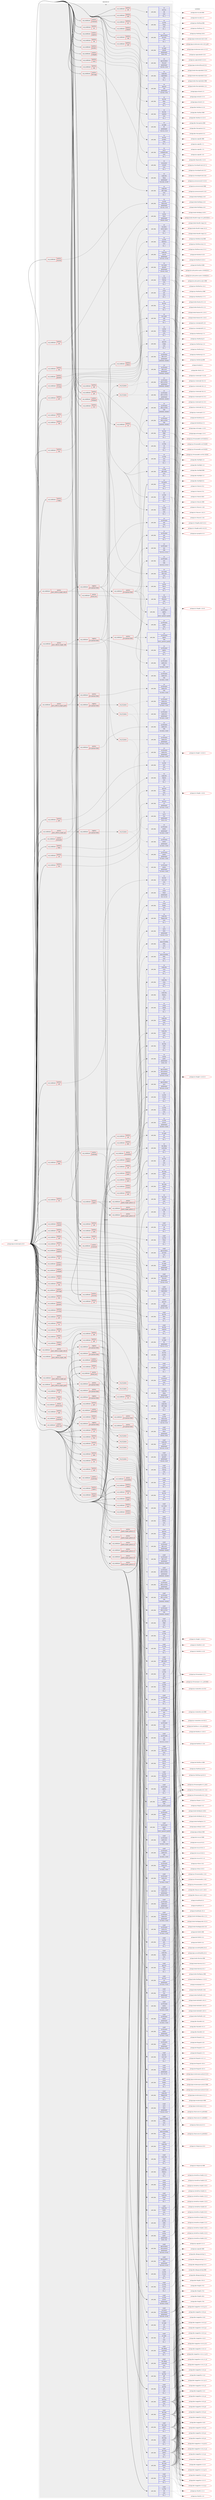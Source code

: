 digraph prolog {

# *************
# Graph options
# *************

newrank=true;
concentrate=true;
compound=true;
graph [rankdir=LR,fontname=Helvetica,fontsize=10,ranksep=1.5];#, ranksep=2.5, nodesep=0.2];
edge  [arrowhead=vee];
node  [fontname=Helvetica,fontsize=10];

# **********
# The ebuild
# **********

subgraph cluster_leftcol {
color=gray;
label=<<i>ebuild</i>>;
id [label="portage://app-emulation/qemu-8.0.5", color=red, width=4, href="../app-emulation/qemu-8.0.5.svg"];
}

# ****************
# The dependencies
# ****************

subgraph cluster_midcol {
color=gray;
label=<<i>dependencies</i>>;
subgraph cluster_compile {
fillcolor="#eeeeee";
style=filled;
label=<<i>compile</i>>;
subgraph cond8479 {
dependency29782 [label=<<TABLE BORDER="0" CELLBORDER="1" CELLSPACING="0" CELLPADDING="4"><TR><TD ROWSPAN="3" CELLPADDING="10">use_conditional</TD></TR><TR><TD>positive</TD></TR><TR><TD>accessibility</TD></TR></TABLE>>, shape=none, color=red];
subgraph pack21016 {
dependency29783 [label=<<TABLE BORDER="0" CELLBORDER="1" CELLSPACING="0" CELLPADDING="4" WIDTH="220"><TR><TD ROWSPAN="6" CELLPADDING="30">pack_dep</TD></TR><TR><TD WIDTH="110">install</TD></TR><TR><TD>app-accessibility</TD></TR><TR><TD>brltty</TD></TR><TR><TD>none</TD></TR><TR><TD>[[],,,,]</TD></TR></TABLE>>, shape=none, color=blue];
}
dependency29782:e -> dependency29783:w [weight=20,style="dashed",arrowhead="vee"];
subgraph pack21017 {
dependency29784 [label=<<TABLE BORDER="0" CELLBORDER="1" CELLSPACING="0" CELLPADDING="4" WIDTH="220"><TR><TD ROWSPAN="6" CELLPADDING="30">pack_dep</TD></TR><TR><TD WIDTH="110">install</TD></TR><TR><TD>app-accessibility</TD></TR><TR><TD>brltty</TD></TR><TR><TD>none</TD></TR><TR><TD>[[],,,,]</TD></TR></TABLE>>, shape=none, color=blue];
}
dependency29782:e -> dependency29784:w [weight=20,style="dashed",arrowhead="vee"];
}
id:e -> dependency29782:w [weight=20,style="solid",arrowhead="vee"];
subgraph cond8480 {
dependency29785 [label=<<TABLE BORDER="0" CELLBORDER="1" CELLSPACING="0" CELLPADDING="4"><TR><TD ROWSPAN="3" CELLPADDING="10">use_conditional</TD></TR><TR><TD>positive</TD></TR><TR><TD>aio</TD></TR></TABLE>>, shape=none, color=red];
subgraph pack21018 {
dependency29786 [label=<<TABLE BORDER="0" CELLBORDER="1" CELLSPACING="0" CELLPADDING="4" WIDTH="220"><TR><TD ROWSPAN="6" CELLPADDING="30">pack_dep</TD></TR><TR><TD WIDTH="110">install</TD></TR><TR><TD>dev-libs</TD></TR><TR><TD>libaio</TD></TR><TR><TD>none</TD></TR><TR><TD>[[],,,,]</TD></TR></TABLE>>, shape=none, color=blue];
}
dependency29785:e -> dependency29786:w [weight=20,style="dashed",arrowhead="vee"];
}
id:e -> dependency29785:w [weight=20,style="solid",arrowhead="vee"];
subgraph cond8481 {
dependency29787 [label=<<TABLE BORDER="0" CELLBORDER="1" CELLSPACING="0" CELLPADDING="4"><TR><TD ROWSPAN="3" CELLPADDING="10">use_conditional</TD></TR><TR><TD>positive</TD></TR><TR><TD>alsa</TD></TR></TABLE>>, shape=none, color=red];
subgraph pack21019 {
dependency29788 [label=<<TABLE BORDER="0" CELLBORDER="1" CELLSPACING="0" CELLPADDING="4" WIDTH="220"><TR><TD ROWSPAN="6" CELLPADDING="30">pack_dep</TD></TR><TR><TD WIDTH="110">install</TD></TR><TR><TD>media-libs</TD></TR><TR><TD>alsa-lib</TD></TR><TR><TD>greaterequal</TD></TR><TR><TD>[[1,0,13],,,1.0.13]</TD></TR></TABLE>>, shape=none, color=blue];
}
dependency29787:e -> dependency29788:w [weight=20,style="dashed",arrowhead="vee"];
}
id:e -> dependency29787:w [weight=20,style="solid",arrowhead="vee"];
subgraph cond8482 {
dependency29789 [label=<<TABLE BORDER="0" CELLBORDER="1" CELLSPACING="0" CELLPADDING="4"><TR><TD ROWSPAN="3" CELLPADDING="10">use_conditional</TD></TR><TR><TD>positive</TD></TR><TR><TD>bpf</TD></TR></TABLE>>, shape=none, color=red];
subgraph pack21020 {
dependency29790 [label=<<TABLE BORDER="0" CELLBORDER="1" CELLSPACING="0" CELLPADDING="4" WIDTH="220"><TR><TD ROWSPAN="6" CELLPADDING="30">pack_dep</TD></TR><TR><TD WIDTH="110">install</TD></TR><TR><TD>dev-libs</TD></TR><TR><TD>libbpf</TD></TR><TR><TD>none</TD></TR><TR><TD>[[],,,,]</TD></TR></TABLE>>, shape=none, color=blue];
}
dependency29789:e -> dependency29790:w [weight=20,style="dashed",arrowhead="vee"];
}
id:e -> dependency29789:w [weight=20,style="solid",arrowhead="vee"];
subgraph cond8483 {
dependency29791 [label=<<TABLE BORDER="0" CELLBORDER="1" CELLSPACING="0" CELLPADDING="4"><TR><TD ROWSPAN="3" CELLPADDING="10">use_conditional</TD></TR><TR><TD>positive</TD></TR><TR><TD>bzip2</TD></TR></TABLE>>, shape=none, color=red];
subgraph pack21021 {
dependency29792 [label=<<TABLE BORDER="0" CELLBORDER="1" CELLSPACING="0" CELLPADDING="4" WIDTH="220"><TR><TD ROWSPAN="6" CELLPADDING="30">pack_dep</TD></TR><TR><TD WIDTH="110">install</TD></TR><TR><TD>app-arch</TD></TR><TR><TD>bzip2</TD></TR><TR><TD>none</TD></TR><TR><TD>[[],,,,]</TD></TR></TABLE>>, shape=none, color=blue];
}
dependency29791:e -> dependency29792:w [weight=20,style="dashed",arrowhead="vee"];
}
id:e -> dependency29791:w [weight=20,style="solid",arrowhead="vee"];
subgraph cond8484 {
dependency29793 [label=<<TABLE BORDER="0" CELLBORDER="1" CELLSPACING="0" CELLPADDING="4"><TR><TD ROWSPAN="3" CELLPADDING="10">use_conditional</TD></TR><TR><TD>positive</TD></TR><TR><TD>capstone</TD></TR></TABLE>>, shape=none, color=red];
subgraph pack21022 {
dependency29794 [label=<<TABLE BORDER="0" CELLBORDER="1" CELLSPACING="0" CELLPADDING="4" WIDTH="220"><TR><TD ROWSPAN="6" CELLPADDING="30">pack_dep</TD></TR><TR><TD WIDTH="110">install</TD></TR><TR><TD>dev-libs</TD></TR><TR><TD>capstone</TD></TR><TR><TD>none</TD></TR><TR><TD>[[],,,,]</TD></TR></TABLE>>, shape=none, color=blue];
}
dependency29793:e -> dependency29794:w [weight=20,style="dashed",arrowhead="vee"];
}
id:e -> dependency29793:w [weight=20,style="solid",arrowhead="vee"];
subgraph cond8485 {
dependency29795 [label=<<TABLE BORDER="0" CELLBORDER="1" CELLSPACING="0" CELLPADDING="4"><TR><TD ROWSPAN="3" CELLPADDING="10">use_conditional</TD></TR><TR><TD>positive</TD></TR><TR><TD>curl</TD></TR></TABLE>>, shape=none, color=red];
subgraph pack21023 {
dependency29796 [label=<<TABLE BORDER="0" CELLBORDER="1" CELLSPACING="0" CELLPADDING="4" WIDTH="220"><TR><TD ROWSPAN="6" CELLPADDING="30">pack_dep</TD></TR><TR><TD WIDTH="110">install</TD></TR><TR><TD>net-misc</TD></TR><TR><TD>curl</TD></TR><TR><TD>greaterequal</TD></TR><TR><TD>[[7,15,4],,,7.15.4]</TD></TR></TABLE>>, shape=none, color=blue];
}
dependency29795:e -> dependency29796:w [weight=20,style="dashed",arrowhead="vee"];
}
id:e -> dependency29795:w [weight=20,style="solid",arrowhead="vee"];
subgraph cond8486 {
dependency29797 [label=<<TABLE BORDER="0" CELLBORDER="1" CELLSPACING="0" CELLPADDING="4"><TR><TD ROWSPAN="3" CELLPADDING="10">use_conditional</TD></TR><TR><TD>positive</TD></TR><TR><TD>fdt</TD></TR></TABLE>>, shape=none, color=red];
subgraph pack21024 {
dependency29798 [label=<<TABLE BORDER="0" CELLBORDER="1" CELLSPACING="0" CELLPADDING="4" WIDTH="220"><TR><TD ROWSPAN="6" CELLPADDING="30">pack_dep</TD></TR><TR><TD WIDTH="110">install</TD></TR><TR><TD>sys-apps</TD></TR><TR><TD>dtc</TD></TR><TR><TD>greaterequal</TD></TR><TR><TD>[[1,5,1],,,1.5.1]</TD></TR></TABLE>>, shape=none, color=blue];
}
dependency29797:e -> dependency29798:w [weight=20,style="dashed",arrowhead="vee"];
}
id:e -> dependency29797:w [weight=20,style="solid",arrowhead="vee"];
subgraph cond8487 {
dependency29799 [label=<<TABLE BORDER="0" CELLBORDER="1" CELLSPACING="0" CELLPADDING="4"><TR><TD ROWSPAN="3" CELLPADDING="10">use_conditional</TD></TR><TR><TD>positive</TD></TR><TR><TD>fuse</TD></TR></TABLE>>, shape=none, color=red];
subgraph pack21025 {
dependency29800 [label=<<TABLE BORDER="0" CELLBORDER="1" CELLSPACING="0" CELLPADDING="4" WIDTH="220"><TR><TD ROWSPAN="6" CELLPADDING="30">pack_dep</TD></TR><TR><TD WIDTH="110">install</TD></TR><TR><TD>sys-fs</TD></TR><TR><TD>fuse</TD></TR><TR><TD>greaterequal</TD></TR><TR><TD>[[3,1],,,3.1]</TD></TR></TABLE>>, shape=none, color=blue];
}
dependency29799:e -> dependency29800:w [weight=20,style="dashed",arrowhead="vee"];
}
id:e -> dependency29799:w [weight=20,style="solid",arrowhead="vee"];
subgraph cond8488 {
dependency29801 [label=<<TABLE BORDER="0" CELLBORDER="1" CELLSPACING="0" CELLPADDING="4"><TR><TD ROWSPAN="3" CELLPADDING="10">use_conditional</TD></TR><TR><TD>positive</TD></TR><TR><TD>glusterfs</TD></TR></TABLE>>, shape=none, color=red];
subgraph pack21026 {
dependency29802 [label=<<TABLE BORDER="0" CELLBORDER="1" CELLSPACING="0" CELLPADDING="4" WIDTH="220"><TR><TD ROWSPAN="6" CELLPADDING="30">pack_dep</TD></TR><TR><TD WIDTH="110">install</TD></TR><TR><TD>sys-cluster</TD></TR><TR><TD>glusterfs</TD></TR><TR><TD>greaterequal</TD></TR><TR><TD>[[3,4,0],,,3.4.0]</TD></TR></TABLE>>, shape=none, color=blue];
}
dependency29801:e -> dependency29802:w [weight=20,style="dashed",arrowhead="vee"];
}
id:e -> dependency29801:w [weight=20,style="solid",arrowhead="vee"];
subgraph cond8489 {
dependency29803 [label=<<TABLE BORDER="0" CELLBORDER="1" CELLSPACING="0" CELLPADDING="4"><TR><TD ROWSPAN="3" CELLPADDING="10">use_conditional</TD></TR><TR><TD>positive</TD></TR><TR><TD>gnutls</TD></TR></TABLE>>, shape=none, color=red];
subgraph pack21027 {
dependency29804 [label=<<TABLE BORDER="0" CELLBORDER="1" CELLSPACING="0" CELLPADDING="4" WIDTH="220"><TR><TD ROWSPAN="6" CELLPADDING="30">pack_dep</TD></TR><TR><TD WIDTH="110">install</TD></TR><TR><TD>net-libs</TD></TR><TR><TD>gnutls</TD></TR><TR><TD>greaterequal</TD></TR><TR><TD>[[3,0],,,3.0]</TD></TR></TABLE>>, shape=none, color=blue];
}
dependency29803:e -> dependency29804:w [weight=20,style="dashed",arrowhead="vee"];
subgraph pack21028 {
dependency29805 [label=<<TABLE BORDER="0" CELLBORDER="1" CELLSPACING="0" CELLPADDING="4" WIDTH="220"><TR><TD ROWSPAN="6" CELLPADDING="30">pack_dep</TD></TR><TR><TD WIDTH="110">install</TD></TR><TR><TD>dev-libs</TD></TR><TR><TD>nettle</TD></TR><TR><TD>none</TD></TR><TR><TD>[[],,,,]</TD></TR></TABLE>>, shape=none, color=blue];
}
dependency29803:e -> dependency29805:w [weight=20,style="dashed",arrowhead="vee"];
}
id:e -> dependency29803:w [weight=20,style="solid",arrowhead="vee"];
subgraph cond8490 {
dependency29806 [label=<<TABLE BORDER="0" CELLBORDER="1" CELLSPACING="0" CELLPADDING="4"><TR><TD ROWSPAN="3" CELLPADDING="10">use_conditional</TD></TR><TR><TD>positive</TD></TR><TR><TD>gtk</TD></TR></TABLE>>, shape=none, color=red];
subgraph pack21029 {
dependency29807 [label=<<TABLE BORDER="0" CELLBORDER="1" CELLSPACING="0" CELLPADDING="4" WIDTH="220"><TR><TD ROWSPAN="6" CELLPADDING="30">pack_dep</TD></TR><TR><TD WIDTH="110">install</TD></TR><TR><TD>x11-libs</TD></TR><TR><TD>cairo</TD></TR><TR><TD>none</TD></TR><TR><TD>[[],,,,]</TD></TR></TABLE>>, shape=none, color=blue];
}
dependency29806:e -> dependency29807:w [weight=20,style="dashed",arrowhead="vee"];
subgraph pack21030 {
dependency29808 [label=<<TABLE BORDER="0" CELLBORDER="1" CELLSPACING="0" CELLPADDING="4" WIDTH="220"><TR><TD ROWSPAN="6" CELLPADDING="30">pack_dep</TD></TR><TR><TD WIDTH="110">install</TD></TR><TR><TD>x11-libs</TD></TR><TR><TD>gdk-pixbuf</TD></TR><TR><TD>none</TD></TR><TR><TD>[[],,,,]</TD></TR></TABLE>>, shape=none, color=blue];
}
dependency29806:e -> dependency29808:w [weight=20,style="dashed",arrowhead="vee"];
subgraph pack21031 {
dependency29809 [label=<<TABLE BORDER="0" CELLBORDER="1" CELLSPACING="0" CELLPADDING="4" WIDTH="220"><TR><TD ROWSPAN="6" CELLPADDING="30">pack_dep</TD></TR><TR><TD WIDTH="110">install</TD></TR><TR><TD>x11-libs</TD></TR><TR><TD>gtk+</TD></TR><TR><TD>none</TD></TR><TR><TD>[[],,,,]</TD></TR></TABLE>>, shape=none, color=blue];
}
dependency29806:e -> dependency29809:w [weight=20,style="dashed",arrowhead="vee"];
subgraph pack21032 {
dependency29810 [label=<<TABLE BORDER="0" CELLBORDER="1" CELLSPACING="0" CELLPADDING="4" WIDTH="220"><TR><TD ROWSPAN="6" CELLPADDING="30">pack_dep</TD></TR><TR><TD WIDTH="110">install</TD></TR><TR><TD>x11-libs</TD></TR><TR><TD>libX11</TD></TR><TR><TD>none</TD></TR><TR><TD>[[],,,,]</TD></TR></TABLE>>, shape=none, color=blue];
}
dependency29806:e -> dependency29810:w [weight=20,style="dashed",arrowhead="vee"];
subgraph cond8491 {
dependency29811 [label=<<TABLE BORDER="0" CELLBORDER="1" CELLSPACING="0" CELLPADDING="4"><TR><TD ROWSPAN="3" CELLPADDING="10">use_conditional</TD></TR><TR><TD>positive</TD></TR><TR><TD>vte</TD></TR></TABLE>>, shape=none, color=red];
subgraph pack21033 {
dependency29812 [label=<<TABLE BORDER="0" CELLBORDER="1" CELLSPACING="0" CELLPADDING="4" WIDTH="220"><TR><TD ROWSPAN="6" CELLPADDING="30">pack_dep</TD></TR><TR><TD WIDTH="110">install</TD></TR><TR><TD>x11-libs</TD></TR><TR><TD>vte</TD></TR><TR><TD>none</TD></TR><TR><TD>[[],,,,]</TD></TR></TABLE>>, shape=none, color=blue];
}
dependency29811:e -> dependency29812:w [weight=20,style="dashed",arrowhead="vee"];
}
dependency29806:e -> dependency29811:w [weight=20,style="dashed",arrowhead="vee"];
}
id:e -> dependency29806:w [weight=20,style="solid",arrowhead="vee"];
subgraph cond8492 {
dependency29813 [label=<<TABLE BORDER="0" CELLBORDER="1" CELLSPACING="0" CELLPADDING="4"><TR><TD ROWSPAN="3" CELLPADDING="10">use_conditional</TD></TR><TR><TD>positive</TD></TR><TR><TD>infiniband</TD></TR></TABLE>>, shape=none, color=red];
subgraph pack21034 {
dependency29814 [label=<<TABLE BORDER="0" CELLBORDER="1" CELLSPACING="0" CELLPADDING="4" WIDTH="220"><TR><TD ROWSPAN="6" CELLPADDING="30">pack_dep</TD></TR><TR><TD WIDTH="110">install</TD></TR><TR><TD>sys-cluster</TD></TR><TR><TD>rdma-core</TD></TR><TR><TD>none</TD></TR><TR><TD>[[],,,,]</TD></TR></TABLE>>, shape=none, color=blue];
}
dependency29813:e -> dependency29814:w [weight=20,style="dashed",arrowhead="vee"];
}
id:e -> dependency29813:w [weight=20,style="solid",arrowhead="vee"];
subgraph cond8493 {
dependency29815 [label=<<TABLE BORDER="0" CELLBORDER="1" CELLSPACING="0" CELLPADDING="4"><TR><TD ROWSPAN="3" CELLPADDING="10">use_conditional</TD></TR><TR><TD>positive</TD></TR><TR><TD>io-uring</TD></TR></TABLE>>, shape=none, color=red];
subgraph pack21035 {
dependency29816 [label=<<TABLE BORDER="0" CELLBORDER="1" CELLSPACING="0" CELLPADDING="4" WIDTH="220"><TR><TD ROWSPAN="6" CELLPADDING="30">pack_dep</TD></TR><TR><TD WIDTH="110">install</TD></TR><TR><TD>sys-libs</TD></TR><TR><TD>liburing</TD></TR><TR><TD>none</TD></TR><TR><TD>[[],,,,]</TD></TR></TABLE>>, shape=none, color=blue];
}
dependency29815:e -> dependency29816:w [weight=20,style="dashed",arrowhead="vee"];
}
id:e -> dependency29815:w [weight=20,style="solid",arrowhead="vee"];
subgraph cond8494 {
dependency29817 [label=<<TABLE BORDER="0" CELLBORDER="1" CELLSPACING="0" CELLPADDING="4"><TR><TD ROWSPAN="3" CELLPADDING="10">use_conditional</TD></TR><TR><TD>positive</TD></TR><TR><TD>iscsi</TD></TR></TABLE>>, shape=none, color=red];
subgraph pack21036 {
dependency29818 [label=<<TABLE BORDER="0" CELLBORDER="1" CELLSPACING="0" CELLPADDING="4" WIDTH="220"><TR><TD ROWSPAN="6" CELLPADDING="30">pack_dep</TD></TR><TR><TD WIDTH="110">install</TD></TR><TR><TD>net-libs</TD></TR><TR><TD>libiscsi</TD></TR><TR><TD>none</TD></TR><TR><TD>[[],,,,]</TD></TR></TABLE>>, shape=none, color=blue];
}
dependency29817:e -> dependency29818:w [weight=20,style="dashed",arrowhead="vee"];
}
id:e -> dependency29817:w [weight=20,style="solid",arrowhead="vee"];
subgraph cond8495 {
dependency29819 [label=<<TABLE BORDER="0" CELLBORDER="1" CELLSPACING="0" CELLPADDING="4"><TR><TD ROWSPAN="3" CELLPADDING="10">use_conditional</TD></TR><TR><TD>positive</TD></TR><TR><TD>jack</TD></TR></TABLE>>, shape=none, color=red];
subgraph pack21037 {
dependency29820 [label=<<TABLE BORDER="0" CELLBORDER="1" CELLSPACING="0" CELLPADDING="4" WIDTH="220"><TR><TD ROWSPAN="6" CELLPADDING="30">pack_dep</TD></TR><TR><TD WIDTH="110">install</TD></TR><TR><TD>virtual</TD></TR><TR><TD>jack</TD></TR><TR><TD>none</TD></TR><TR><TD>[[],,,,]</TD></TR></TABLE>>, shape=none, color=blue];
}
dependency29819:e -> dependency29820:w [weight=20,style="dashed",arrowhead="vee"];
}
id:e -> dependency29819:w [weight=20,style="solid",arrowhead="vee"];
subgraph cond8496 {
dependency29821 [label=<<TABLE BORDER="0" CELLBORDER="1" CELLSPACING="0" CELLPADDING="4"><TR><TD ROWSPAN="3" CELLPADDING="10">use_conditional</TD></TR><TR><TD>positive</TD></TR><TR><TD>jemalloc</TD></TR></TABLE>>, shape=none, color=red];
subgraph pack21038 {
dependency29822 [label=<<TABLE BORDER="0" CELLBORDER="1" CELLSPACING="0" CELLPADDING="4" WIDTH="220"><TR><TD ROWSPAN="6" CELLPADDING="30">pack_dep</TD></TR><TR><TD WIDTH="110">install</TD></TR><TR><TD>dev-libs</TD></TR><TR><TD>jemalloc</TD></TR><TR><TD>none</TD></TR><TR><TD>[[],,,,]</TD></TR></TABLE>>, shape=none, color=blue];
}
dependency29821:e -> dependency29822:w [weight=20,style="dashed",arrowhead="vee"];
}
id:e -> dependency29821:w [weight=20,style="solid",arrowhead="vee"];
subgraph cond8497 {
dependency29823 [label=<<TABLE BORDER="0" CELLBORDER="1" CELLSPACING="0" CELLPADDING="4"><TR><TD ROWSPAN="3" CELLPADDING="10">use_conditional</TD></TR><TR><TD>positive</TD></TR><TR><TD>jpeg</TD></TR></TABLE>>, shape=none, color=red];
subgraph pack21039 {
dependency29824 [label=<<TABLE BORDER="0" CELLBORDER="1" CELLSPACING="0" CELLPADDING="4" WIDTH="220"><TR><TD ROWSPAN="6" CELLPADDING="30">pack_dep</TD></TR><TR><TD WIDTH="110">install</TD></TR><TR><TD>media-libs</TD></TR><TR><TD>libjpeg-turbo</TD></TR><TR><TD>none</TD></TR><TR><TD>[[],,,,]</TD></TR></TABLE>>, shape=none, color=blue];
}
dependency29823:e -> dependency29824:w [weight=20,style="dashed",arrowhead="vee"];
}
id:e -> dependency29823:w [weight=20,style="solid",arrowhead="vee"];
subgraph cond8498 {
dependency29825 [label=<<TABLE BORDER="0" CELLBORDER="1" CELLSPACING="0" CELLPADDING="4"><TR><TD ROWSPAN="3" CELLPADDING="10">use_conditional</TD></TR><TR><TD>positive</TD></TR><TR><TD>kernel_linux</TD></TR></TABLE>>, shape=none, color=red];
subgraph pack21040 {
dependency29826 [label=<<TABLE BORDER="0" CELLBORDER="1" CELLSPACING="0" CELLPADDING="4" WIDTH="220"><TR><TD ROWSPAN="6" CELLPADDING="30">pack_dep</TD></TR><TR><TD WIDTH="110">install</TD></TR><TR><TD>sys-kernel</TD></TR><TR><TD>linux-headers</TD></TR><TR><TD>greaterequal</TD></TR><TR><TD>[[2,6,35],,,2.6.35]</TD></TR></TABLE>>, shape=none, color=blue];
}
dependency29825:e -> dependency29826:w [weight=20,style="dashed",arrowhead="vee"];
}
id:e -> dependency29825:w [weight=20,style="solid",arrowhead="vee"];
subgraph cond8499 {
dependency29827 [label=<<TABLE BORDER="0" CELLBORDER="1" CELLSPACING="0" CELLPADDING="4"><TR><TD ROWSPAN="3" CELLPADDING="10">use_conditional</TD></TR><TR><TD>positive</TD></TR><TR><TD>kernel_linux</TD></TR></TABLE>>, shape=none, color=red];
subgraph pack21041 {
dependency29828 [label=<<TABLE BORDER="0" CELLBORDER="1" CELLSPACING="0" CELLPADDING="4" WIDTH="220"><TR><TD ROWSPAN="6" CELLPADDING="30">pack_dep</TD></TR><TR><TD WIDTH="110">install</TD></TR><TR><TD>sys-libs</TD></TR><TR><TD>libcap-ng</TD></TR><TR><TD>none</TD></TR><TR><TD>[[],,,,]</TD></TR></TABLE>>, shape=none, color=blue];
}
dependency29827:e -> dependency29828:w [weight=20,style="dashed",arrowhead="vee"];
}
id:e -> dependency29827:w [weight=20,style="solid",arrowhead="vee"];
subgraph cond8500 {
dependency29829 [label=<<TABLE BORDER="0" CELLBORDER="1" CELLSPACING="0" CELLPADDING="4"><TR><TD ROWSPAN="3" CELLPADDING="10">use_conditional</TD></TR><TR><TD>positive</TD></TR><TR><TD>lzo</TD></TR></TABLE>>, shape=none, color=red];
subgraph pack21042 {
dependency29830 [label=<<TABLE BORDER="0" CELLBORDER="1" CELLSPACING="0" CELLPADDING="4" WIDTH="220"><TR><TD ROWSPAN="6" CELLPADDING="30">pack_dep</TD></TR><TR><TD WIDTH="110">install</TD></TR><TR><TD>dev-libs</TD></TR><TR><TD>lzo</TD></TR><TR><TD>none</TD></TR><TR><TD>[[],,,,]</TD></TR></TABLE>>, shape=none, color=blue];
}
dependency29829:e -> dependency29830:w [weight=20,style="dashed",arrowhead="vee"];
}
id:e -> dependency29829:w [weight=20,style="solid",arrowhead="vee"];
subgraph cond8501 {
dependency29831 [label=<<TABLE BORDER="0" CELLBORDER="1" CELLSPACING="0" CELLPADDING="4"><TR><TD ROWSPAN="3" CELLPADDING="10">use_conditional</TD></TR><TR><TD>positive</TD></TR><TR><TD>multipath</TD></TR></TABLE>>, shape=none, color=red];
subgraph pack21043 {
dependency29832 [label=<<TABLE BORDER="0" CELLBORDER="1" CELLSPACING="0" CELLPADDING="4" WIDTH="220"><TR><TD ROWSPAN="6" CELLPADDING="30">pack_dep</TD></TR><TR><TD WIDTH="110">install</TD></TR><TR><TD>sys-fs</TD></TR><TR><TD>multipath-tools</TD></TR><TR><TD>none</TD></TR><TR><TD>[[],,,,]</TD></TR></TABLE>>, shape=none, color=blue];
}
dependency29831:e -> dependency29832:w [weight=20,style="dashed",arrowhead="vee"];
}
id:e -> dependency29831:w [weight=20,style="solid",arrowhead="vee"];
subgraph cond8502 {
dependency29833 [label=<<TABLE BORDER="0" CELLBORDER="1" CELLSPACING="0" CELLPADDING="4"><TR><TD ROWSPAN="3" CELLPADDING="10">use_conditional</TD></TR><TR><TD>positive</TD></TR><TR><TD>ncurses</TD></TR></TABLE>>, shape=none, color=red];
subgraph pack21044 {
dependency29834 [label=<<TABLE BORDER="0" CELLBORDER="1" CELLSPACING="0" CELLPADDING="4" WIDTH="220"><TR><TD ROWSPAN="6" CELLPADDING="30">pack_dep</TD></TR><TR><TD WIDTH="110">install</TD></TR><TR><TD>sys-libs</TD></TR><TR><TD>ncurses</TD></TR><TR><TD>none</TD></TR><TR><TD>[[],,,,]</TD></TR></TABLE>>, shape=none, color=blue];
}
dependency29833:e -> dependency29834:w [weight=20,style="dashed",arrowhead="vee"];
subgraph pack21045 {
dependency29835 [label=<<TABLE BORDER="0" CELLBORDER="1" CELLSPACING="0" CELLPADDING="4" WIDTH="220"><TR><TD ROWSPAN="6" CELLPADDING="30">pack_dep</TD></TR><TR><TD WIDTH="110">install</TD></TR><TR><TD>sys-libs</TD></TR><TR><TD>ncurses</TD></TR><TR><TD>none</TD></TR><TR><TD>[[],,,,]</TD></TR></TABLE>>, shape=none, color=blue];
}
dependency29833:e -> dependency29835:w [weight=20,style="dashed",arrowhead="vee"];
}
id:e -> dependency29833:w [weight=20,style="solid",arrowhead="vee"];
subgraph cond8503 {
dependency29836 [label=<<TABLE BORDER="0" CELLBORDER="1" CELLSPACING="0" CELLPADDING="4"><TR><TD ROWSPAN="3" CELLPADDING="10">use_conditional</TD></TR><TR><TD>positive</TD></TR><TR><TD>nfs</TD></TR></TABLE>>, shape=none, color=red];
subgraph pack21046 {
dependency29837 [label=<<TABLE BORDER="0" CELLBORDER="1" CELLSPACING="0" CELLPADDING="4" WIDTH="220"><TR><TD ROWSPAN="6" CELLPADDING="30">pack_dep</TD></TR><TR><TD WIDTH="110">install</TD></TR><TR><TD>net-fs</TD></TR><TR><TD>libnfs</TD></TR><TR><TD>greaterequal</TD></TR><TR><TD>[[1,9,3],,,1.9.3]</TD></TR></TABLE>>, shape=none, color=blue];
}
dependency29836:e -> dependency29837:w [weight=20,style="dashed",arrowhead="vee"];
}
id:e -> dependency29836:w [weight=20,style="solid",arrowhead="vee"];
subgraph cond8504 {
dependency29838 [label=<<TABLE BORDER="0" CELLBORDER="1" CELLSPACING="0" CELLPADDING="4"><TR><TD ROWSPAN="3" CELLPADDING="10">use_conditional</TD></TR><TR><TD>positive</TD></TR><TR><TD>numa</TD></TR></TABLE>>, shape=none, color=red];
subgraph pack21047 {
dependency29839 [label=<<TABLE BORDER="0" CELLBORDER="1" CELLSPACING="0" CELLPADDING="4" WIDTH="220"><TR><TD ROWSPAN="6" CELLPADDING="30">pack_dep</TD></TR><TR><TD WIDTH="110">install</TD></TR><TR><TD>sys-process</TD></TR><TR><TD>numactl</TD></TR><TR><TD>none</TD></TR><TR><TD>[[],,,,]</TD></TR></TABLE>>, shape=none, color=blue];
}
dependency29838:e -> dependency29839:w [weight=20,style="dashed",arrowhead="vee"];
}
id:e -> dependency29838:w [weight=20,style="solid",arrowhead="vee"];
subgraph cond8505 {
dependency29840 [label=<<TABLE BORDER="0" CELLBORDER="1" CELLSPACING="0" CELLPADDING="4"><TR><TD ROWSPAN="3" CELLPADDING="10">use_conditional</TD></TR><TR><TD>positive</TD></TR><TR><TD>opengl</TD></TR></TABLE>>, shape=none, color=red];
subgraph pack21048 {
dependency29841 [label=<<TABLE BORDER="0" CELLBORDER="1" CELLSPACING="0" CELLPADDING="4" WIDTH="220"><TR><TD ROWSPAN="6" CELLPADDING="30">pack_dep</TD></TR><TR><TD WIDTH="110">install</TD></TR><TR><TD>virtual</TD></TR><TR><TD>opengl</TD></TR><TR><TD>none</TD></TR><TR><TD>[[],,,,]</TD></TR></TABLE>>, shape=none, color=blue];
}
dependency29840:e -> dependency29841:w [weight=20,style="dashed",arrowhead="vee"];
subgraph pack21049 {
dependency29842 [label=<<TABLE BORDER="0" CELLBORDER="1" CELLSPACING="0" CELLPADDING="4" WIDTH="220"><TR><TD ROWSPAN="6" CELLPADDING="30">pack_dep</TD></TR><TR><TD WIDTH="110">install</TD></TR><TR><TD>media-libs</TD></TR><TR><TD>libepoxy</TD></TR><TR><TD>none</TD></TR><TR><TD>[[],,,,]</TD></TR></TABLE>>, shape=none, color=blue];
}
dependency29840:e -> dependency29842:w [weight=20,style="dashed",arrowhead="vee"];
subgraph pack21050 {
dependency29843 [label=<<TABLE BORDER="0" CELLBORDER="1" CELLSPACING="0" CELLPADDING="4" WIDTH="220"><TR><TD ROWSPAN="6" CELLPADDING="30">pack_dep</TD></TR><TR><TD WIDTH="110">install</TD></TR><TR><TD>media-libs</TD></TR><TR><TD>mesa</TD></TR><TR><TD>none</TD></TR><TR><TD>[[],,,,]</TD></TR></TABLE>>, shape=none, color=blue];
}
dependency29840:e -> dependency29843:w [weight=20,style="dashed",arrowhead="vee"];
subgraph pack21051 {
dependency29844 [label=<<TABLE BORDER="0" CELLBORDER="1" CELLSPACING="0" CELLPADDING="4" WIDTH="220"><TR><TD ROWSPAN="6" CELLPADDING="30">pack_dep</TD></TR><TR><TD WIDTH="110">install</TD></TR><TR><TD>media-libs</TD></TR><TR><TD>mesa</TD></TR><TR><TD>none</TD></TR><TR><TD>[[],,,,]</TD></TR></TABLE>>, shape=none, color=blue];
}
dependency29840:e -> dependency29844:w [weight=20,style="dashed",arrowhead="vee"];
}
id:e -> dependency29840:w [weight=20,style="solid",arrowhead="vee"];
subgraph cond8506 {
dependency29845 [label=<<TABLE BORDER="0" CELLBORDER="1" CELLSPACING="0" CELLPADDING="4"><TR><TD ROWSPAN="3" CELLPADDING="10">use_conditional</TD></TR><TR><TD>positive</TD></TR><TR><TD>pam</TD></TR></TABLE>>, shape=none, color=red];
subgraph pack21052 {
dependency29846 [label=<<TABLE BORDER="0" CELLBORDER="1" CELLSPACING="0" CELLPADDING="4" WIDTH="220"><TR><TD ROWSPAN="6" CELLPADDING="30">pack_dep</TD></TR><TR><TD WIDTH="110">install</TD></TR><TR><TD>sys-libs</TD></TR><TR><TD>pam</TD></TR><TR><TD>none</TD></TR><TR><TD>[[],,,,]</TD></TR></TABLE>>, shape=none, color=blue];
}
dependency29845:e -> dependency29846:w [weight=20,style="dashed",arrowhead="vee"];
}
id:e -> dependency29845:w [weight=20,style="solid",arrowhead="vee"];
subgraph cond8507 {
dependency29847 [label=<<TABLE BORDER="0" CELLBORDER="1" CELLSPACING="0" CELLPADDING="4"><TR><TD ROWSPAN="3" CELLPADDING="10">use_conditional</TD></TR><TR><TD>positive</TD></TR><TR><TD>png</TD></TR></TABLE>>, shape=none, color=red];
subgraph pack21053 {
dependency29848 [label=<<TABLE BORDER="0" CELLBORDER="1" CELLSPACING="0" CELLPADDING="4" WIDTH="220"><TR><TD ROWSPAN="6" CELLPADDING="30">pack_dep</TD></TR><TR><TD WIDTH="110">install</TD></TR><TR><TD>media-libs</TD></TR><TR><TD>libpng</TD></TR><TR><TD>greaterequal</TD></TR><TR><TD>[[1,6,34],,,1.6.34]</TD></TR></TABLE>>, shape=none, color=blue];
}
dependency29847:e -> dependency29848:w [weight=20,style="dashed",arrowhead="vee"];
}
id:e -> dependency29847:w [weight=20,style="solid",arrowhead="vee"];
subgraph cond8508 {
dependency29849 [label=<<TABLE BORDER="0" CELLBORDER="1" CELLSPACING="0" CELLPADDING="4"><TR><TD ROWSPAN="3" CELLPADDING="10">use_conditional</TD></TR><TR><TD>positive</TD></TR><TR><TD>pulseaudio</TD></TR></TABLE>>, shape=none, color=red];
subgraph pack21054 {
dependency29850 [label=<<TABLE BORDER="0" CELLBORDER="1" CELLSPACING="0" CELLPADDING="4" WIDTH="220"><TR><TD ROWSPAN="6" CELLPADDING="30">pack_dep</TD></TR><TR><TD WIDTH="110">install</TD></TR><TR><TD>media-libs</TD></TR><TR><TD>libpulse</TD></TR><TR><TD>none</TD></TR><TR><TD>[[],,,,]</TD></TR></TABLE>>, shape=none, color=blue];
}
dependency29849:e -> dependency29850:w [weight=20,style="dashed",arrowhead="vee"];
}
id:e -> dependency29849:w [weight=20,style="solid",arrowhead="vee"];
subgraph cond8509 {
dependency29851 [label=<<TABLE BORDER="0" CELLBORDER="1" CELLSPACING="0" CELLPADDING="4"><TR><TD ROWSPAN="3" CELLPADDING="10">use_conditional</TD></TR><TR><TD>positive</TD></TR><TR><TD>python</TD></TR></TABLE>>, shape=none, color=red];
subgraph cond8510 {
dependency29852 [label=<<TABLE BORDER="0" CELLBORDER="1" CELLSPACING="0" CELLPADDING="4"><TR><TD ROWSPAN="3" CELLPADDING="10">use_conditional</TD></TR><TR><TD>positive</TD></TR><TR><TD>python_targets_python3_10</TD></TR></TABLE>>, shape=none, color=red];
subgraph pack21055 {
dependency29853 [label=<<TABLE BORDER="0" CELLBORDER="1" CELLSPACING="0" CELLPADDING="4" WIDTH="220"><TR><TD ROWSPAN="6" CELLPADDING="30">pack_dep</TD></TR><TR><TD WIDTH="110">install</TD></TR><TR><TD>dev-lang</TD></TR><TR><TD>python</TD></TR><TR><TD>none</TD></TR><TR><TD>[[],,,,]</TD></TR></TABLE>>, shape=none, color=blue];
}
dependency29852:e -> dependency29853:w [weight=20,style="dashed",arrowhead="vee"];
}
dependency29851:e -> dependency29852:w [weight=20,style="dashed",arrowhead="vee"];
subgraph cond8511 {
dependency29854 [label=<<TABLE BORDER="0" CELLBORDER="1" CELLSPACING="0" CELLPADDING="4"><TR><TD ROWSPAN="3" CELLPADDING="10">use_conditional</TD></TR><TR><TD>positive</TD></TR><TR><TD>python_targets_python3_11</TD></TR></TABLE>>, shape=none, color=red];
subgraph pack21056 {
dependency29855 [label=<<TABLE BORDER="0" CELLBORDER="1" CELLSPACING="0" CELLPADDING="4" WIDTH="220"><TR><TD ROWSPAN="6" CELLPADDING="30">pack_dep</TD></TR><TR><TD WIDTH="110">install</TD></TR><TR><TD>dev-lang</TD></TR><TR><TD>python</TD></TR><TR><TD>none</TD></TR><TR><TD>[[],,,,]</TD></TR></TABLE>>, shape=none, color=blue];
}
dependency29854:e -> dependency29855:w [weight=20,style="dashed",arrowhead="vee"];
}
dependency29851:e -> dependency29854:w [weight=20,style="dashed",arrowhead="vee"];
subgraph cond8512 {
dependency29856 [label=<<TABLE BORDER="0" CELLBORDER="1" CELLSPACING="0" CELLPADDING="4"><TR><TD ROWSPAN="3" CELLPADDING="10">use_conditional</TD></TR><TR><TD>positive</TD></TR><TR><TD>python_targets_python3_12</TD></TR></TABLE>>, shape=none, color=red];
subgraph pack21057 {
dependency29857 [label=<<TABLE BORDER="0" CELLBORDER="1" CELLSPACING="0" CELLPADDING="4" WIDTH="220"><TR><TD ROWSPAN="6" CELLPADDING="30">pack_dep</TD></TR><TR><TD WIDTH="110">install</TD></TR><TR><TD>dev-lang</TD></TR><TR><TD>python</TD></TR><TR><TD>none</TD></TR><TR><TD>[[],,,,]</TD></TR></TABLE>>, shape=none, color=blue];
}
dependency29856:e -> dependency29857:w [weight=20,style="dashed",arrowhead="vee"];
}
dependency29851:e -> dependency29856:w [weight=20,style="dashed",arrowhead="vee"];
}
id:e -> dependency29851:w [weight=20,style="solid",arrowhead="vee"];
subgraph cond8513 {
dependency29858 [label=<<TABLE BORDER="0" CELLBORDER="1" CELLSPACING="0" CELLPADDING="4"><TR><TD ROWSPAN="3" CELLPADDING="10">use_conditional</TD></TR><TR><TD>positive</TD></TR><TR><TD>qemu_softmmu_targets_i386</TD></TR></TABLE>>, shape=none, color=red];
subgraph cond8514 {
dependency29859 [label=<<TABLE BORDER="0" CELLBORDER="1" CELLSPACING="0" CELLPADDING="4"><TR><TD ROWSPAN="3" CELLPADDING="10">use_conditional</TD></TR><TR><TD>positive</TD></TR><TR><TD>pin-upstream-blobs</TD></TR></TABLE>>, shape=none, color=red];
subgraph pack21058 {
dependency29860 [label=<<TABLE BORDER="0" CELLBORDER="1" CELLSPACING="0" CELLPADDING="4" WIDTH="220"><TR><TD ROWSPAN="6" CELLPADDING="30">pack_dep</TD></TR><TR><TD WIDTH="110">install</TD></TR><TR><TD>sys-firmware</TD></TR><TR><TD>edk2-ovmf-bin</TD></TR><TR><TD>tilde</TD></TR><TR><TD>[[202202],,,202202]</TD></TR></TABLE>>, shape=none, color=blue];
}
dependency29859:e -> dependency29860:w [weight=20,style="dashed",arrowhead="vee"];
subgraph pack21059 {
dependency29861 [label=<<TABLE BORDER="0" CELLBORDER="1" CELLSPACING="0" CELLPADDING="4" WIDTH="220"><TR><TD ROWSPAN="6" CELLPADDING="30">pack_dep</TD></TR><TR><TD WIDTH="110">install</TD></TR><TR><TD>sys-firmware</TD></TR><TR><TD>ipxe</TD></TR><TR><TD>tilde</TD></TR><TR><TD>[[1,21,1],,,1.21.1]</TD></TR></TABLE>>, shape=none, color=blue];
}
dependency29859:e -> dependency29861:w [weight=20,style="dashed",arrowhead="vee"];
subgraph pack21060 {
dependency29862 [label=<<TABLE BORDER="0" CELLBORDER="1" CELLSPACING="0" CELLPADDING="4" WIDTH="220"><TR><TD ROWSPAN="6" CELLPADDING="30">pack_dep</TD></TR><TR><TD WIDTH="110">install</TD></TR><TR><TD>sys-firmware</TD></TR><TR><TD>seabios-bin</TD></TR><TR><TD>tilde</TD></TR><TR><TD>[[1,16,0],,,1.16.0]</TD></TR></TABLE>>, shape=none, color=blue];
}
dependency29859:e -> dependency29862:w [weight=20,style="dashed",arrowhead="vee"];
subgraph pack21061 {
dependency29863 [label=<<TABLE BORDER="0" CELLBORDER="1" CELLSPACING="0" CELLPADDING="4" WIDTH="220"><TR><TD ROWSPAN="6" CELLPADDING="30">pack_dep</TD></TR><TR><TD WIDTH="110">install</TD></TR><TR><TD>sys-firmware</TD></TR><TR><TD>sgabios</TD></TR><TR><TD>tilde</TD></TR><TR><TD>[[0,1],,_pre10,0.1_pre10]</TD></TR></TABLE>>, shape=none, color=blue];
}
dependency29859:e -> dependency29863:w [weight=20,style="dashed",arrowhead="vee"];
}
dependency29858:e -> dependency29859:w [weight=20,style="dashed",arrowhead="vee"];
subgraph cond8515 {
dependency29864 [label=<<TABLE BORDER="0" CELLBORDER="1" CELLSPACING="0" CELLPADDING="4"><TR><TD ROWSPAN="3" CELLPADDING="10">use_conditional</TD></TR><TR><TD>negative</TD></TR><TR><TD>pin-upstream-blobs</TD></TR></TABLE>>, shape=none, color=red];
subgraph any224 {
dependency29865 [label=<<TABLE BORDER="0" CELLBORDER="1" CELLSPACING="0" CELLPADDING="4"><TR><TD CELLPADDING="10">any_of_group</TD></TR></TABLE>>, shape=none, color=red];subgraph pack21062 {
dependency29866 [label=<<TABLE BORDER="0" CELLBORDER="1" CELLSPACING="0" CELLPADDING="4" WIDTH="220"><TR><TD ROWSPAN="6" CELLPADDING="30">pack_dep</TD></TR><TR><TD WIDTH="110">install</TD></TR><TR><TD>sys-firmware</TD></TR><TR><TD>edk2-ovmf</TD></TR><TR><TD>greaterequal</TD></TR><TR><TD>[[202202],,,202202]</TD></TR></TABLE>>, shape=none, color=blue];
}
dependency29865:e -> dependency29866:w [weight=20,style="dotted",arrowhead="oinv"];
subgraph pack21063 {
dependency29867 [label=<<TABLE BORDER="0" CELLBORDER="1" CELLSPACING="0" CELLPADDING="4" WIDTH="220"><TR><TD ROWSPAN="6" CELLPADDING="30">pack_dep</TD></TR><TR><TD WIDTH="110">install</TD></TR><TR><TD>sys-firmware</TD></TR><TR><TD>edk2-ovmf-bin</TD></TR><TR><TD>greaterequal</TD></TR><TR><TD>[[202202],,,202202]</TD></TR></TABLE>>, shape=none, color=blue];
}
dependency29865:e -> dependency29867:w [weight=20,style="dotted",arrowhead="oinv"];
}
dependency29864:e -> dependency29865:w [weight=20,style="dashed",arrowhead="vee"];
subgraph pack21064 {
dependency29868 [label=<<TABLE BORDER="0" CELLBORDER="1" CELLSPACING="0" CELLPADDING="4" WIDTH="220"><TR><TD ROWSPAN="6" CELLPADDING="30">pack_dep</TD></TR><TR><TD WIDTH="110">install</TD></TR><TR><TD>sys-firmware</TD></TR><TR><TD>ipxe</TD></TR><TR><TD>none</TD></TR><TR><TD>[[],,,,]</TD></TR></TABLE>>, shape=none, color=blue];
}
dependency29864:e -> dependency29868:w [weight=20,style="dashed",arrowhead="vee"];
subgraph any225 {
dependency29869 [label=<<TABLE BORDER="0" CELLBORDER="1" CELLSPACING="0" CELLPADDING="4"><TR><TD CELLPADDING="10">any_of_group</TD></TR></TABLE>>, shape=none, color=red];subgraph pack21065 {
dependency29870 [label=<<TABLE BORDER="0" CELLBORDER="1" CELLSPACING="0" CELLPADDING="4" WIDTH="220"><TR><TD ROWSPAN="6" CELLPADDING="30">pack_dep</TD></TR><TR><TD WIDTH="110">install</TD></TR><TR><TD>sys-firmware</TD></TR><TR><TD>seabios</TD></TR><TR><TD>greaterequal</TD></TR><TR><TD>[[1,16,0],,,1.16.0]</TD></TR></TABLE>>, shape=none, color=blue];
}
dependency29869:e -> dependency29870:w [weight=20,style="dotted",arrowhead="oinv"];
subgraph pack21066 {
dependency29871 [label=<<TABLE BORDER="0" CELLBORDER="1" CELLSPACING="0" CELLPADDING="4" WIDTH="220"><TR><TD ROWSPAN="6" CELLPADDING="30">pack_dep</TD></TR><TR><TD WIDTH="110">install</TD></TR><TR><TD>sys-firmware</TD></TR><TR><TD>seabios-bin</TD></TR><TR><TD>greaterequal</TD></TR><TR><TD>[[1,16,0],,,1.16.0]</TD></TR></TABLE>>, shape=none, color=blue];
}
dependency29869:e -> dependency29871:w [weight=20,style="dotted",arrowhead="oinv"];
}
dependency29864:e -> dependency29869:w [weight=20,style="dashed",arrowhead="vee"];
subgraph pack21067 {
dependency29872 [label=<<TABLE BORDER="0" CELLBORDER="1" CELLSPACING="0" CELLPADDING="4" WIDTH="220"><TR><TD ROWSPAN="6" CELLPADDING="30">pack_dep</TD></TR><TR><TD WIDTH="110">install</TD></TR><TR><TD>sys-firmware</TD></TR><TR><TD>sgabios</TD></TR><TR><TD>none</TD></TR><TR><TD>[[],,,,]</TD></TR></TABLE>>, shape=none, color=blue];
}
dependency29864:e -> dependency29872:w [weight=20,style="dashed",arrowhead="vee"];
}
dependency29858:e -> dependency29864:w [weight=20,style="dashed",arrowhead="vee"];
}
id:e -> dependency29858:w [weight=20,style="solid",arrowhead="vee"];
subgraph cond8516 {
dependency29873 [label=<<TABLE BORDER="0" CELLBORDER="1" CELLSPACING="0" CELLPADDING="4"><TR><TD ROWSPAN="3" CELLPADDING="10">use_conditional</TD></TR><TR><TD>positive</TD></TR><TR><TD>qemu_softmmu_targets_ppc</TD></TR></TABLE>>, shape=none, color=red];
subgraph cond8517 {
dependency29874 [label=<<TABLE BORDER="0" CELLBORDER="1" CELLSPACING="0" CELLPADDING="4"><TR><TD ROWSPAN="3" CELLPADDING="10">use_conditional</TD></TR><TR><TD>positive</TD></TR><TR><TD>pin-upstream-blobs</TD></TR></TABLE>>, shape=none, color=red];
subgraph pack21068 {
dependency29875 [label=<<TABLE BORDER="0" CELLBORDER="1" CELLSPACING="0" CELLPADDING="4" WIDTH="220"><TR><TD ROWSPAN="6" CELLPADDING="30">pack_dep</TD></TR><TR><TD WIDTH="110">install</TD></TR><TR><TD>sys-firmware</TD></TR><TR><TD>seabios-bin</TD></TR><TR><TD>tilde</TD></TR><TR><TD>[[1,16,0],,,1.16.0]</TD></TR></TABLE>>, shape=none, color=blue];
}
dependency29874:e -> dependency29875:w [weight=20,style="dashed",arrowhead="vee"];
}
dependency29873:e -> dependency29874:w [weight=20,style="dashed",arrowhead="vee"];
subgraph cond8518 {
dependency29876 [label=<<TABLE BORDER="0" CELLBORDER="1" CELLSPACING="0" CELLPADDING="4"><TR><TD ROWSPAN="3" CELLPADDING="10">use_conditional</TD></TR><TR><TD>negative</TD></TR><TR><TD>pin-upstream-blobs</TD></TR></TABLE>>, shape=none, color=red];
subgraph any226 {
dependency29877 [label=<<TABLE BORDER="0" CELLBORDER="1" CELLSPACING="0" CELLPADDING="4"><TR><TD CELLPADDING="10">any_of_group</TD></TR></TABLE>>, shape=none, color=red];subgraph pack21069 {
dependency29878 [label=<<TABLE BORDER="0" CELLBORDER="1" CELLSPACING="0" CELLPADDING="4" WIDTH="220"><TR><TD ROWSPAN="6" CELLPADDING="30">pack_dep</TD></TR><TR><TD WIDTH="110">install</TD></TR><TR><TD>sys-firmware</TD></TR><TR><TD>seabios</TD></TR><TR><TD>greaterequal</TD></TR><TR><TD>[[1,16,0],,,1.16.0]</TD></TR></TABLE>>, shape=none, color=blue];
}
dependency29877:e -> dependency29878:w [weight=20,style="dotted",arrowhead="oinv"];
subgraph pack21070 {
dependency29879 [label=<<TABLE BORDER="0" CELLBORDER="1" CELLSPACING="0" CELLPADDING="4" WIDTH="220"><TR><TD ROWSPAN="6" CELLPADDING="30">pack_dep</TD></TR><TR><TD WIDTH="110">install</TD></TR><TR><TD>sys-firmware</TD></TR><TR><TD>seabios-bin</TD></TR><TR><TD>greaterequal</TD></TR><TR><TD>[[1,16,0],,,1.16.0]</TD></TR></TABLE>>, shape=none, color=blue];
}
dependency29877:e -> dependency29879:w [weight=20,style="dotted",arrowhead="oinv"];
}
dependency29876:e -> dependency29877:w [weight=20,style="dashed",arrowhead="vee"];
}
dependency29873:e -> dependency29876:w [weight=20,style="dashed",arrowhead="vee"];
}
id:e -> dependency29873:w [weight=20,style="solid",arrowhead="vee"];
subgraph cond8519 {
dependency29880 [label=<<TABLE BORDER="0" CELLBORDER="1" CELLSPACING="0" CELLPADDING="4"><TR><TD ROWSPAN="3" CELLPADDING="10">use_conditional</TD></TR><TR><TD>positive</TD></TR><TR><TD>qemu_softmmu_targets_ppc64</TD></TR></TABLE>>, shape=none, color=red];
subgraph cond8520 {
dependency29881 [label=<<TABLE BORDER="0" CELLBORDER="1" CELLSPACING="0" CELLPADDING="4"><TR><TD ROWSPAN="3" CELLPADDING="10">use_conditional</TD></TR><TR><TD>positive</TD></TR><TR><TD>pin-upstream-blobs</TD></TR></TABLE>>, shape=none, color=red];
subgraph pack21071 {
dependency29882 [label=<<TABLE BORDER="0" CELLBORDER="1" CELLSPACING="0" CELLPADDING="4" WIDTH="220"><TR><TD ROWSPAN="6" CELLPADDING="30">pack_dep</TD></TR><TR><TD WIDTH="110">install</TD></TR><TR><TD>sys-firmware</TD></TR><TR><TD>seabios-bin</TD></TR><TR><TD>tilde</TD></TR><TR><TD>[[1,16,0],,,1.16.0]</TD></TR></TABLE>>, shape=none, color=blue];
}
dependency29881:e -> dependency29882:w [weight=20,style="dashed",arrowhead="vee"];
}
dependency29880:e -> dependency29881:w [weight=20,style="dashed",arrowhead="vee"];
subgraph cond8521 {
dependency29883 [label=<<TABLE BORDER="0" CELLBORDER="1" CELLSPACING="0" CELLPADDING="4"><TR><TD ROWSPAN="3" CELLPADDING="10">use_conditional</TD></TR><TR><TD>negative</TD></TR><TR><TD>pin-upstream-blobs</TD></TR></TABLE>>, shape=none, color=red];
subgraph any227 {
dependency29884 [label=<<TABLE BORDER="0" CELLBORDER="1" CELLSPACING="0" CELLPADDING="4"><TR><TD CELLPADDING="10">any_of_group</TD></TR></TABLE>>, shape=none, color=red];subgraph pack21072 {
dependency29885 [label=<<TABLE BORDER="0" CELLBORDER="1" CELLSPACING="0" CELLPADDING="4" WIDTH="220"><TR><TD ROWSPAN="6" CELLPADDING="30">pack_dep</TD></TR><TR><TD WIDTH="110">install</TD></TR><TR><TD>sys-firmware</TD></TR><TR><TD>seabios</TD></TR><TR><TD>greaterequal</TD></TR><TR><TD>[[1,16,0],,,1.16.0]</TD></TR></TABLE>>, shape=none, color=blue];
}
dependency29884:e -> dependency29885:w [weight=20,style="dotted",arrowhead="oinv"];
subgraph pack21073 {
dependency29886 [label=<<TABLE BORDER="0" CELLBORDER="1" CELLSPACING="0" CELLPADDING="4" WIDTH="220"><TR><TD ROWSPAN="6" CELLPADDING="30">pack_dep</TD></TR><TR><TD WIDTH="110">install</TD></TR><TR><TD>sys-firmware</TD></TR><TR><TD>seabios-bin</TD></TR><TR><TD>greaterequal</TD></TR><TR><TD>[[1,16,0],,,1.16.0]</TD></TR></TABLE>>, shape=none, color=blue];
}
dependency29884:e -> dependency29886:w [weight=20,style="dotted",arrowhead="oinv"];
}
dependency29883:e -> dependency29884:w [weight=20,style="dashed",arrowhead="vee"];
}
dependency29880:e -> dependency29883:w [weight=20,style="dashed",arrowhead="vee"];
}
id:e -> dependency29880:w [weight=20,style="solid",arrowhead="vee"];
subgraph cond8522 {
dependency29887 [label=<<TABLE BORDER="0" CELLBORDER="1" CELLSPACING="0" CELLPADDING="4"><TR><TD ROWSPAN="3" CELLPADDING="10">use_conditional</TD></TR><TR><TD>positive</TD></TR><TR><TD>qemu_softmmu_targets_x86_64</TD></TR></TABLE>>, shape=none, color=red];
subgraph cond8523 {
dependency29888 [label=<<TABLE BORDER="0" CELLBORDER="1" CELLSPACING="0" CELLPADDING="4"><TR><TD ROWSPAN="3" CELLPADDING="10">use_conditional</TD></TR><TR><TD>positive</TD></TR><TR><TD>pin-upstream-blobs</TD></TR></TABLE>>, shape=none, color=red];
subgraph pack21074 {
dependency29889 [label=<<TABLE BORDER="0" CELLBORDER="1" CELLSPACING="0" CELLPADDING="4" WIDTH="220"><TR><TD ROWSPAN="6" CELLPADDING="30">pack_dep</TD></TR><TR><TD WIDTH="110">install</TD></TR><TR><TD>sys-firmware</TD></TR><TR><TD>edk2-ovmf-bin</TD></TR><TR><TD>tilde</TD></TR><TR><TD>[[202202],,,202202]</TD></TR></TABLE>>, shape=none, color=blue];
}
dependency29888:e -> dependency29889:w [weight=20,style="dashed",arrowhead="vee"];
subgraph pack21075 {
dependency29890 [label=<<TABLE BORDER="0" CELLBORDER="1" CELLSPACING="0" CELLPADDING="4" WIDTH="220"><TR><TD ROWSPAN="6" CELLPADDING="30">pack_dep</TD></TR><TR><TD WIDTH="110">install</TD></TR><TR><TD>sys-firmware</TD></TR><TR><TD>ipxe</TD></TR><TR><TD>tilde</TD></TR><TR><TD>[[1,21,1],,,1.21.1]</TD></TR></TABLE>>, shape=none, color=blue];
}
dependency29888:e -> dependency29890:w [weight=20,style="dashed",arrowhead="vee"];
subgraph pack21076 {
dependency29891 [label=<<TABLE BORDER="0" CELLBORDER="1" CELLSPACING="0" CELLPADDING="4" WIDTH="220"><TR><TD ROWSPAN="6" CELLPADDING="30">pack_dep</TD></TR><TR><TD WIDTH="110">install</TD></TR><TR><TD>sys-firmware</TD></TR><TR><TD>seabios-bin</TD></TR><TR><TD>tilde</TD></TR><TR><TD>[[1,16,0],,,1.16.0]</TD></TR></TABLE>>, shape=none, color=blue];
}
dependency29888:e -> dependency29891:w [weight=20,style="dashed",arrowhead="vee"];
subgraph pack21077 {
dependency29892 [label=<<TABLE BORDER="0" CELLBORDER="1" CELLSPACING="0" CELLPADDING="4" WIDTH="220"><TR><TD ROWSPAN="6" CELLPADDING="30">pack_dep</TD></TR><TR><TD WIDTH="110">install</TD></TR><TR><TD>sys-firmware</TD></TR><TR><TD>sgabios</TD></TR><TR><TD>tilde</TD></TR><TR><TD>[[0,1],,_pre10,0.1_pre10]</TD></TR></TABLE>>, shape=none, color=blue];
}
dependency29888:e -> dependency29892:w [weight=20,style="dashed",arrowhead="vee"];
}
dependency29887:e -> dependency29888:w [weight=20,style="dashed",arrowhead="vee"];
subgraph cond8524 {
dependency29893 [label=<<TABLE BORDER="0" CELLBORDER="1" CELLSPACING="0" CELLPADDING="4"><TR><TD ROWSPAN="3" CELLPADDING="10">use_conditional</TD></TR><TR><TD>negative</TD></TR><TR><TD>pin-upstream-blobs</TD></TR></TABLE>>, shape=none, color=red];
subgraph any228 {
dependency29894 [label=<<TABLE BORDER="0" CELLBORDER="1" CELLSPACING="0" CELLPADDING="4"><TR><TD CELLPADDING="10">any_of_group</TD></TR></TABLE>>, shape=none, color=red];subgraph pack21078 {
dependency29895 [label=<<TABLE BORDER="0" CELLBORDER="1" CELLSPACING="0" CELLPADDING="4" WIDTH="220"><TR><TD ROWSPAN="6" CELLPADDING="30">pack_dep</TD></TR><TR><TD WIDTH="110">install</TD></TR><TR><TD>sys-firmware</TD></TR><TR><TD>edk2-ovmf</TD></TR><TR><TD>greaterequal</TD></TR><TR><TD>[[202202],,,202202]</TD></TR></TABLE>>, shape=none, color=blue];
}
dependency29894:e -> dependency29895:w [weight=20,style="dotted",arrowhead="oinv"];
subgraph pack21079 {
dependency29896 [label=<<TABLE BORDER="0" CELLBORDER="1" CELLSPACING="0" CELLPADDING="4" WIDTH="220"><TR><TD ROWSPAN="6" CELLPADDING="30">pack_dep</TD></TR><TR><TD WIDTH="110">install</TD></TR><TR><TD>sys-firmware</TD></TR><TR><TD>edk2-ovmf-bin</TD></TR><TR><TD>greaterequal</TD></TR><TR><TD>[[202202],,,202202]</TD></TR></TABLE>>, shape=none, color=blue];
}
dependency29894:e -> dependency29896:w [weight=20,style="dotted",arrowhead="oinv"];
}
dependency29893:e -> dependency29894:w [weight=20,style="dashed",arrowhead="vee"];
subgraph pack21080 {
dependency29897 [label=<<TABLE BORDER="0" CELLBORDER="1" CELLSPACING="0" CELLPADDING="4" WIDTH="220"><TR><TD ROWSPAN="6" CELLPADDING="30">pack_dep</TD></TR><TR><TD WIDTH="110">install</TD></TR><TR><TD>sys-firmware</TD></TR><TR><TD>ipxe</TD></TR><TR><TD>none</TD></TR><TR><TD>[[],,,,]</TD></TR></TABLE>>, shape=none, color=blue];
}
dependency29893:e -> dependency29897:w [weight=20,style="dashed",arrowhead="vee"];
subgraph any229 {
dependency29898 [label=<<TABLE BORDER="0" CELLBORDER="1" CELLSPACING="0" CELLPADDING="4"><TR><TD CELLPADDING="10">any_of_group</TD></TR></TABLE>>, shape=none, color=red];subgraph pack21081 {
dependency29899 [label=<<TABLE BORDER="0" CELLBORDER="1" CELLSPACING="0" CELLPADDING="4" WIDTH="220"><TR><TD ROWSPAN="6" CELLPADDING="30">pack_dep</TD></TR><TR><TD WIDTH="110">install</TD></TR><TR><TD>sys-firmware</TD></TR><TR><TD>seabios</TD></TR><TR><TD>greaterequal</TD></TR><TR><TD>[[1,16,0],,,1.16.0]</TD></TR></TABLE>>, shape=none, color=blue];
}
dependency29898:e -> dependency29899:w [weight=20,style="dotted",arrowhead="oinv"];
subgraph pack21082 {
dependency29900 [label=<<TABLE BORDER="0" CELLBORDER="1" CELLSPACING="0" CELLPADDING="4" WIDTH="220"><TR><TD ROWSPAN="6" CELLPADDING="30">pack_dep</TD></TR><TR><TD WIDTH="110">install</TD></TR><TR><TD>sys-firmware</TD></TR><TR><TD>seabios-bin</TD></TR><TR><TD>greaterequal</TD></TR><TR><TD>[[1,16,0],,,1.16.0]</TD></TR></TABLE>>, shape=none, color=blue];
}
dependency29898:e -> dependency29900:w [weight=20,style="dotted",arrowhead="oinv"];
}
dependency29893:e -> dependency29898:w [weight=20,style="dashed",arrowhead="vee"];
subgraph pack21083 {
dependency29901 [label=<<TABLE BORDER="0" CELLBORDER="1" CELLSPACING="0" CELLPADDING="4" WIDTH="220"><TR><TD ROWSPAN="6" CELLPADDING="30">pack_dep</TD></TR><TR><TD WIDTH="110">install</TD></TR><TR><TD>sys-firmware</TD></TR><TR><TD>sgabios</TD></TR><TR><TD>none</TD></TR><TR><TD>[[],,,,]</TD></TR></TABLE>>, shape=none, color=blue];
}
dependency29893:e -> dependency29901:w [weight=20,style="dashed",arrowhead="vee"];
}
dependency29887:e -> dependency29893:w [weight=20,style="dashed",arrowhead="vee"];
}
id:e -> dependency29887:w [weight=20,style="solid",arrowhead="vee"];
subgraph cond8525 {
dependency29902 [label=<<TABLE BORDER="0" CELLBORDER="1" CELLSPACING="0" CELLPADDING="4"><TR><TD ROWSPAN="3" CELLPADDING="10">use_conditional</TD></TR><TR><TD>positive</TD></TR><TR><TD>rbd</TD></TR></TABLE>>, shape=none, color=red];
subgraph pack21084 {
dependency29903 [label=<<TABLE BORDER="0" CELLBORDER="1" CELLSPACING="0" CELLPADDING="4" WIDTH="220"><TR><TD ROWSPAN="6" CELLPADDING="30">pack_dep</TD></TR><TR><TD WIDTH="110">install</TD></TR><TR><TD>sys-cluster</TD></TR><TR><TD>ceph</TD></TR><TR><TD>none</TD></TR><TR><TD>[[],,,,]</TD></TR></TABLE>>, shape=none, color=blue];
}
dependency29902:e -> dependency29903:w [weight=20,style="dashed",arrowhead="vee"];
}
id:e -> dependency29902:w [weight=20,style="solid",arrowhead="vee"];
subgraph cond8526 {
dependency29904 [label=<<TABLE BORDER="0" CELLBORDER="1" CELLSPACING="0" CELLPADDING="4"><TR><TD ROWSPAN="3" CELLPADDING="10">use_conditional</TD></TR><TR><TD>positive</TD></TR><TR><TD>sasl</TD></TR></TABLE>>, shape=none, color=red];
subgraph pack21085 {
dependency29905 [label=<<TABLE BORDER="0" CELLBORDER="1" CELLSPACING="0" CELLPADDING="4" WIDTH="220"><TR><TD ROWSPAN="6" CELLPADDING="30">pack_dep</TD></TR><TR><TD WIDTH="110">install</TD></TR><TR><TD>dev-libs</TD></TR><TR><TD>cyrus-sasl</TD></TR><TR><TD>none</TD></TR><TR><TD>[[],,,,]</TD></TR></TABLE>>, shape=none, color=blue];
}
dependency29904:e -> dependency29905:w [weight=20,style="dashed",arrowhead="vee"];
}
id:e -> dependency29904:w [weight=20,style="solid",arrowhead="vee"];
subgraph cond8527 {
dependency29906 [label=<<TABLE BORDER="0" CELLBORDER="1" CELLSPACING="0" CELLPADDING="4"><TR><TD ROWSPAN="3" CELLPADDING="10">use_conditional</TD></TR><TR><TD>positive</TD></TR><TR><TD>sdl</TD></TR></TABLE>>, shape=none, color=red];
subgraph pack21086 {
dependency29907 [label=<<TABLE BORDER="0" CELLBORDER="1" CELLSPACING="0" CELLPADDING="4" WIDTH="220"><TR><TD ROWSPAN="6" CELLPADDING="30">pack_dep</TD></TR><TR><TD WIDTH="110">install</TD></TR><TR><TD>media-libs</TD></TR><TR><TD>libsdl2</TD></TR><TR><TD>none</TD></TR><TR><TD>[[],,,,]</TD></TR></TABLE>>, shape=none, color=blue];
}
dependency29906:e -> dependency29907:w [weight=20,style="dashed",arrowhead="vee"];
subgraph pack21087 {
dependency29908 [label=<<TABLE BORDER="0" CELLBORDER="1" CELLSPACING="0" CELLPADDING="4" WIDTH="220"><TR><TD ROWSPAN="6" CELLPADDING="30">pack_dep</TD></TR><TR><TD WIDTH="110">install</TD></TR><TR><TD>media-libs</TD></TR><TR><TD>libsdl2</TD></TR><TR><TD>none</TD></TR><TR><TD>[[],,,,]</TD></TR></TABLE>>, shape=none, color=blue];
}
dependency29906:e -> dependency29908:w [weight=20,style="dashed",arrowhead="vee"];
}
id:e -> dependency29906:w [weight=20,style="solid",arrowhead="vee"];
subgraph cond8528 {
dependency29909 [label=<<TABLE BORDER="0" CELLBORDER="1" CELLSPACING="0" CELLPADDING="4"><TR><TD ROWSPAN="3" CELLPADDING="10">use_conditional</TD></TR><TR><TD>positive</TD></TR><TR><TD>sdl-image</TD></TR></TABLE>>, shape=none, color=red];
subgraph pack21088 {
dependency29910 [label=<<TABLE BORDER="0" CELLBORDER="1" CELLSPACING="0" CELLPADDING="4" WIDTH="220"><TR><TD ROWSPAN="6" CELLPADDING="30">pack_dep</TD></TR><TR><TD WIDTH="110">install</TD></TR><TR><TD>media-libs</TD></TR><TR><TD>sdl2-image</TD></TR><TR><TD>none</TD></TR><TR><TD>[[],,,,]</TD></TR></TABLE>>, shape=none, color=blue];
}
dependency29909:e -> dependency29910:w [weight=20,style="dashed",arrowhead="vee"];
}
id:e -> dependency29909:w [weight=20,style="solid",arrowhead="vee"];
subgraph cond8529 {
dependency29911 [label=<<TABLE BORDER="0" CELLBORDER="1" CELLSPACING="0" CELLPADDING="4"><TR><TD ROWSPAN="3" CELLPADDING="10">use_conditional</TD></TR><TR><TD>positive</TD></TR><TR><TD>seccomp</TD></TR></TABLE>>, shape=none, color=red];
subgraph pack21089 {
dependency29912 [label=<<TABLE BORDER="0" CELLBORDER="1" CELLSPACING="0" CELLPADDING="4" WIDTH="220"><TR><TD ROWSPAN="6" CELLPADDING="30">pack_dep</TD></TR><TR><TD WIDTH="110">install</TD></TR><TR><TD>sys-libs</TD></TR><TR><TD>libseccomp</TD></TR><TR><TD>greaterequal</TD></TR><TR><TD>[[2,1,0],,,2.1.0]</TD></TR></TABLE>>, shape=none, color=blue];
}
dependency29911:e -> dependency29912:w [weight=20,style="dashed",arrowhead="vee"];
}
id:e -> dependency29911:w [weight=20,style="solid",arrowhead="vee"];
subgraph cond8530 {
dependency29913 [label=<<TABLE BORDER="0" CELLBORDER="1" CELLSPACING="0" CELLPADDING="4"><TR><TD ROWSPAN="3" CELLPADDING="10">use_conditional</TD></TR><TR><TD>positive</TD></TR><TR><TD>slirp</TD></TR></TABLE>>, shape=none, color=red];
subgraph pack21090 {
dependency29914 [label=<<TABLE BORDER="0" CELLBORDER="1" CELLSPACING="0" CELLPADDING="4" WIDTH="220"><TR><TD ROWSPAN="6" CELLPADDING="30">pack_dep</TD></TR><TR><TD WIDTH="110">install</TD></TR><TR><TD>net-libs</TD></TR><TR><TD>libslirp</TD></TR><TR><TD>none</TD></TR><TR><TD>[[],,,,]</TD></TR></TABLE>>, shape=none, color=blue];
}
dependency29913:e -> dependency29914:w [weight=20,style="dashed",arrowhead="vee"];
}
id:e -> dependency29913:w [weight=20,style="solid",arrowhead="vee"];
subgraph cond8531 {
dependency29915 [label=<<TABLE BORDER="0" CELLBORDER="1" CELLSPACING="0" CELLPADDING="4"><TR><TD ROWSPAN="3" CELLPADDING="10">use_conditional</TD></TR><TR><TD>positive</TD></TR><TR><TD>smartcard</TD></TR></TABLE>>, shape=none, color=red];
subgraph pack21091 {
dependency29916 [label=<<TABLE BORDER="0" CELLBORDER="1" CELLSPACING="0" CELLPADDING="4" WIDTH="220"><TR><TD ROWSPAN="6" CELLPADDING="30">pack_dep</TD></TR><TR><TD WIDTH="110">install</TD></TR><TR><TD>app-emulation</TD></TR><TR><TD>libcacard</TD></TR><TR><TD>greaterequal</TD></TR><TR><TD>[[2,5,0],,,2.5.0]</TD></TR></TABLE>>, shape=none, color=blue];
}
dependency29915:e -> dependency29916:w [weight=20,style="dashed",arrowhead="vee"];
}
id:e -> dependency29915:w [weight=20,style="solid",arrowhead="vee"];
subgraph cond8532 {
dependency29917 [label=<<TABLE BORDER="0" CELLBORDER="1" CELLSPACING="0" CELLPADDING="4"><TR><TD ROWSPAN="3" CELLPADDING="10">use_conditional</TD></TR><TR><TD>positive</TD></TR><TR><TD>snappy</TD></TR></TABLE>>, shape=none, color=red];
subgraph pack21092 {
dependency29918 [label=<<TABLE BORDER="0" CELLBORDER="1" CELLSPACING="0" CELLPADDING="4" WIDTH="220"><TR><TD ROWSPAN="6" CELLPADDING="30">pack_dep</TD></TR><TR><TD WIDTH="110">install</TD></TR><TR><TD>app-arch</TD></TR><TR><TD>snappy</TD></TR><TR><TD>none</TD></TR><TR><TD>[[],,,,]</TD></TR></TABLE>>, shape=none, color=blue];
}
dependency29917:e -> dependency29918:w [weight=20,style="dashed",arrowhead="vee"];
}
id:e -> dependency29917:w [weight=20,style="solid",arrowhead="vee"];
subgraph cond8533 {
dependency29919 [label=<<TABLE BORDER="0" CELLBORDER="1" CELLSPACING="0" CELLPADDING="4"><TR><TD ROWSPAN="3" CELLPADDING="10">use_conditional</TD></TR><TR><TD>positive</TD></TR><TR><TD>spice</TD></TR></TABLE>>, shape=none, color=red];
subgraph pack21093 {
dependency29920 [label=<<TABLE BORDER="0" CELLBORDER="1" CELLSPACING="0" CELLPADDING="4" WIDTH="220"><TR><TD ROWSPAN="6" CELLPADDING="30">pack_dep</TD></TR><TR><TD WIDTH="110">install</TD></TR><TR><TD>app-emulation</TD></TR><TR><TD>spice-protocol</TD></TR><TR><TD>greaterequal</TD></TR><TR><TD>[[0,14,0],,,0.14.0]</TD></TR></TABLE>>, shape=none, color=blue];
}
dependency29919:e -> dependency29920:w [weight=20,style="dashed",arrowhead="vee"];
subgraph pack21094 {
dependency29921 [label=<<TABLE BORDER="0" CELLBORDER="1" CELLSPACING="0" CELLPADDING="4" WIDTH="220"><TR><TD ROWSPAN="6" CELLPADDING="30">pack_dep</TD></TR><TR><TD WIDTH="110">install</TD></TR><TR><TD>app-emulation</TD></TR><TR><TD>spice</TD></TR><TR><TD>greaterequal</TD></TR><TR><TD>[[0,14,0],,,0.14.0]</TD></TR></TABLE>>, shape=none, color=blue];
}
dependency29919:e -> dependency29921:w [weight=20,style="dashed",arrowhead="vee"];
}
id:e -> dependency29919:w [weight=20,style="solid",arrowhead="vee"];
subgraph cond8534 {
dependency29922 [label=<<TABLE BORDER="0" CELLBORDER="1" CELLSPACING="0" CELLPADDING="4"><TR><TD ROWSPAN="3" CELLPADDING="10">use_conditional</TD></TR><TR><TD>positive</TD></TR><TR><TD>ssh</TD></TR></TABLE>>, shape=none, color=red];
subgraph pack21095 {
dependency29923 [label=<<TABLE BORDER="0" CELLBORDER="1" CELLSPACING="0" CELLPADDING="4" WIDTH="220"><TR><TD ROWSPAN="6" CELLPADDING="30">pack_dep</TD></TR><TR><TD WIDTH="110">install</TD></TR><TR><TD>net-libs</TD></TR><TR><TD>libssh</TD></TR><TR><TD>greaterequal</TD></TR><TR><TD>[[0,8,6],,,0.8.6]</TD></TR></TABLE>>, shape=none, color=blue];
}
dependency29922:e -> dependency29923:w [weight=20,style="dashed",arrowhead="vee"];
}
id:e -> dependency29922:w [weight=20,style="solid",arrowhead="vee"];
subgraph cond8535 {
dependency29924 [label=<<TABLE BORDER="0" CELLBORDER="1" CELLSPACING="0" CELLPADDING="4"><TR><TD ROWSPAN="3" CELLPADDING="10">use_conditional</TD></TR><TR><TD>positive</TD></TR><TR><TD>static-user</TD></TR></TABLE>>, shape=none, color=red];
subgraph pack21096 {
dependency29925 [label=<<TABLE BORDER="0" CELLBORDER="1" CELLSPACING="0" CELLPADDING="4" WIDTH="220"><TR><TD ROWSPAN="6" CELLPADDING="30">pack_dep</TD></TR><TR><TD WIDTH="110">install</TD></TR><TR><TD>dev-libs</TD></TR><TR><TD>glib</TD></TR><TR><TD>none</TD></TR><TR><TD>[[],,,,]</TD></TR></TABLE>>, shape=none, color=blue];
}
dependency29924:e -> dependency29925:w [weight=20,style="dashed",arrowhead="vee"];
subgraph pack21097 {
dependency29926 [label=<<TABLE BORDER="0" CELLBORDER="1" CELLSPACING="0" CELLPADDING="4" WIDTH="220"><TR><TD ROWSPAN="6" CELLPADDING="30">pack_dep</TD></TR><TR><TD WIDTH="110">install</TD></TR><TR><TD>sys-libs</TD></TR><TR><TD>zlib</TD></TR><TR><TD>none</TD></TR><TR><TD>[[],,,,]</TD></TR></TABLE>>, shape=none, color=blue];
}
dependency29924:e -> dependency29926:w [weight=20,style="dashed",arrowhead="vee"];
subgraph cond8536 {
dependency29927 [label=<<TABLE BORDER="0" CELLBORDER="1" CELLSPACING="0" CELLPADDING="4"><TR><TD ROWSPAN="3" CELLPADDING="10">use_conditional</TD></TR><TR><TD>positive</TD></TR><TR><TD>python</TD></TR></TABLE>>, shape=none, color=red];
subgraph cond8537 {
dependency29928 [label=<<TABLE BORDER="0" CELLBORDER="1" CELLSPACING="0" CELLPADDING="4"><TR><TD ROWSPAN="3" CELLPADDING="10">use_conditional</TD></TR><TR><TD>positive</TD></TR><TR><TD>python_targets_python3_10</TD></TR></TABLE>>, shape=none, color=red];
subgraph pack21098 {
dependency29929 [label=<<TABLE BORDER="0" CELLBORDER="1" CELLSPACING="0" CELLPADDING="4" WIDTH="220"><TR><TD ROWSPAN="6" CELLPADDING="30">pack_dep</TD></TR><TR><TD WIDTH="110">install</TD></TR><TR><TD>dev-lang</TD></TR><TR><TD>python</TD></TR><TR><TD>none</TD></TR><TR><TD>[[],,,,]</TD></TR></TABLE>>, shape=none, color=blue];
}
dependency29928:e -> dependency29929:w [weight=20,style="dashed",arrowhead="vee"];
}
dependency29927:e -> dependency29928:w [weight=20,style="dashed",arrowhead="vee"];
subgraph cond8538 {
dependency29930 [label=<<TABLE BORDER="0" CELLBORDER="1" CELLSPACING="0" CELLPADDING="4"><TR><TD ROWSPAN="3" CELLPADDING="10">use_conditional</TD></TR><TR><TD>positive</TD></TR><TR><TD>python_targets_python3_11</TD></TR></TABLE>>, shape=none, color=red];
subgraph pack21099 {
dependency29931 [label=<<TABLE BORDER="0" CELLBORDER="1" CELLSPACING="0" CELLPADDING="4" WIDTH="220"><TR><TD ROWSPAN="6" CELLPADDING="30">pack_dep</TD></TR><TR><TD WIDTH="110">install</TD></TR><TR><TD>dev-lang</TD></TR><TR><TD>python</TD></TR><TR><TD>none</TD></TR><TR><TD>[[],,,,]</TD></TR></TABLE>>, shape=none, color=blue];
}
dependency29930:e -> dependency29931:w [weight=20,style="dashed",arrowhead="vee"];
}
dependency29927:e -> dependency29930:w [weight=20,style="dashed",arrowhead="vee"];
subgraph cond8539 {
dependency29932 [label=<<TABLE BORDER="0" CELLBORDER="1" CELLSPACING="0" CELLPADDING="4"><TR><TD ROWSPAN="3" CELLPADDING="10">use_conditional</TD></TR><TR><TD>positive</TD></TR><TR><TD>python_targets_python3_12</TD></TR></TABLE>>, shape=none, color=red];
subgraph pack21100 {
dependency29933 [label=<<TABLE BORDER="0" CELLBORDER="1" CELLSPACING="0" CELLPADDING="4" WIDTH="220"><TR><TD ROWSPAN="6" CELLPADDING="30">pack_dep</TD></TR><TR><TD WIDTH="110">install</TD></TR><TR><TD>dev-lang</TD></TR><TR><TD>python</TD></TR><TR><TD>none</TD></TR><TR><TD>[[],,,,]</TD></TR></TABLE>>, shape=none, color=blue];
}
dependency29932:e -> dependency29933:w [weight=20,style="dashed",arrowhead="vee"];
}
dependency29927:e -> dependency29932:w [weight=20,style="dashed",arrowhead="vee"];
}
dependency29924:e -> dependency29927:w [weight=20,style="dashed",arrowhead="vee"];
subgraph cond8540 {
dependency29934 [label=<<TABLE BORDER="0" CELLBORDER="1" CELLSPACING="0" CELLPADDING="4"><TR><TD ROWSPAN="3" CELLPADDING="10">use_conditional</TD></TR><TR><TD>positive</TD></TR><TR><TD>systemtap</TD></TR></TABLE>>, shape=none, color=red];
subgraph pack21101 {
dependency29935 [label=<<TABLE BORDER="0" CELLBORDER="1" CELLSPACING="0" CELLPADDING="4" WIDTH="220"><TR><TD ROWSPAN="6" CELLPADDING="30">pack_dep</TD></TR><TR><TD WIDTH="110">install</TD></TR><TR><TD>dev-debug</TD></TR><TR><TD>systemtap</TD></TR><TR><TD>none</TD></TR><TR><TD>[[],,,,]</TD></TR></TABLE>>, shape=none, color=blue];
}
dependency29934:e -> dependency29935:w [weight=20,style="dashed",arrowhead="vee"];
}
dependency29924:e -> dependency29934:w [weight=20,style="dashed",arrowhead="vee"];
subgraph cond8541 {
dependency29936 [label=<<TABLE BORDER="0" CELLBORDER="1" CELLSPACING="0" CELLPADDING="4"><TR><TD ROWSPAN="3" CELLPADDING="10">use_conditional</TD></TR><TR><TD>positive</TD></TR><TR><TD>xattr</TD></TR></TABLE>>, shape=none, color=red];
subgraph pack21102 {
dependency29937 [label=<<TABLE BORDER="0" CELLBORDER="1" CELLSPACING="0" CELLPADDING="4" WIDTH="220"><TR><TD ROWSPAN="6" CELLPADDING="30">pack_dep</TD></TR><TR><TD WIDTH="110">install</TD></TR><TR><TD>sys-apps</TD></TR><TR><TD>attr</TD></TR><TR><TD>none</TD></TR><TR><TD>[[],,,,]</TD></TR></TABLE>>, shape=none, color=blue];
}
dependency29936:e -> dependency29937:w [weight=20,style="dashed",arrowhead="vee"];
}
dependency29924:e -> dependency29936:w [weight=20,style="dashed",arrowhead="vee"];
}
id:e -> dependency29924:w [weight=20,style="solid",arrowhead="vee"];
subgraph cond8542 {
dependency29938 [label=<<TABLE BORDER="0" CELLBORDER="1" CELLSPACING="0" CELLPADDING="4"><TR><TD ROWSPAN="3" CELLPADDING="10">use_conditional</TD></TR><TR><TD>positive</TD></TR><TR><TD>systemtap</TD></TR></TABLE>>, shape=none, color=red];
subgraph pack21103 {
dependency29939 [label=<<TABLE BORDER="0" CELLBORDER="1" CELLSPACING="0" CELLPADDING="4" WIDTH="220"><TR><TD ROWSPAN="6" CELLPADDING="30">pack_dep</TD></TR><TR><TD WIDTH="110">install</TD></TR><TR><TD>dev-debug</TD></TR><TR><TD>systemtap</TD></TR><TR><TD>none</TD></TR><TR><TD>[[],,,,]</TD></TR></TABLE>>, shape=none, color=blue];
}
dependency29938:e -> dependency29939:w [weight=20,style="dashed",arrowhead="vee"];
}
id:e -> dependency29938:w [weight=20,style="solid",arrowhead="vee"];
subgraph cond8543 {
dependency29940 [label=<<TABLE BORDER="0" CELLBORDER="1" CELLSPACING="0" CELLPADDING="4"><TR><TD ROWSPAN="3" CELLPADDING="10">use_conditional</TD></TR><TR><TD>positive</TD></TR><TR><TD>udev</TD></TR></TABLE>>, shape=none, color=red];
subgraph pack21104 {
dependency29941 [label=<<TABLE BORDER="0" CELLBORDER="1" CELLSPACING="0" CELLPADDING="4" WIDTH="220"><TR><TD ROWSPAN="6" CELLPADDING="30">pack_dep</TD></TR><TR><TD WIDTH="110">install</TD></TR><TR><TD>virtual</TD></TR><TR><TD>libudev</TD></TR><TR><TD>none</TD></TR><TR><TD>[[],,,,]</TD></TR></TABLE>>, shape=none, color=blue];
}
dependency29940:e -> dependency29941:w [weight=20,style="dashed",arrowhead="vee"];
}
id:e -> dependency29940:w [weight=20,style="solid",arrowhead="vee"];
subgraph cond8544 {
dependency29942 [label=<<TABLE BORDER="0" CELLBORDER="1" CELLSPACING="0" CELLPADDING="4"><TR><TD ROWSPAN="3" CELLPADDING="10">use_conditional</TD></TR><TR><TD>positive</TD></TR><TR><TD>usb</TD></TR></TABLE>>, shape=none, color=red];
subgraph pack21105 {
dependency29943 [label=<<TABLE BORDER="0" CELLBORDER="1" CELLSPACING="0" CELLPADDING="4" WIDTH="220"><TR><TD ROWSPAN="6" CELLPADDING="30">pack_dep</TD></TR><TR><TD WIDTH="110">install</TD></TR><TR><TD>virtual</TD></TR><TR><TD>libusb</TD></TR><TR><TD>greaterequal</TD></TR><TR><TD>[[1],,-r2,1-r2]</TD></TR></TABLE>>, shape=none, color=blue];
}
dependency29942:e -> dependency29943:w [weight=20,style="dashed",arrowhead="vee"];
}
id:e -> dependency29942:w [weight=20,style="solid",arrowhead="vee"];
subgraph cond8545 {
dependency29944 [label=<<TABLE BORDER="0" CELLBORDER="1" CELLSPACING="0" CELLPADDING="4"><TR><TD ROWSPAN="3" CELLPADDING="10">use_conditional</TD></TR><TR><TD>positive</TD></TR><TR><TD>usbredir</TD></TR></TABLE>>, shape=none, color=red];
subgraph pack21106 {
dependency29945 [label=<<TABLE BORDER="0" CELLBORDER="1" CELLSPACING="0" CELLPADDING="4" WIDTH="220"><TR><TD ROWSPAN="6" CELLPADDING="30">pack_dep</TD></TR><TR><TD WIDTH="110">install</TD></TR><TR><TD>sys-apps</TD></TR><TR><TD>usbredir</TD></TR><TR><TD>greaterequal</TD></TR><TR><TD>[[0,6],,,0.6]</TD></TR></TABLE>>, shape=none, color=blue];
}
dependency29944:e -> dependency29945:w [weight=20,style="dashed",arrowhead="vee"];
}
id:e -> dependency29944:w [weight=20,style="solid",arrowhead="vee"];
subgraph cond8546 {
dependency29946 [label=<<TABLE BORDER="0" CELLBORDER="1" CELLSPACING="0" CELLPADDING="4"><TR><TD ROWSPAN="3" CELLPADDING="10">use_conditional</TD></TR><TR><TD>positive</TD></TR><TR><TD>vde</TD></TR></TABLE>>, shape=none, color=red];
subgraph pack21107 {
dependency29947 [label=<<TABLE BORDER="0" CELLBORDER="1" CELLSPACING="0" CELLPADDING="4" WIDTH="220"><TR><TD ROWSPAN="6" CELLPADDING="30">pack_dep</TD></TR><TR><TD WIDTH="110">install</TD></TR><TR><TD>net-misc</TD></TR><TR><TD>vde</TD></TR><TR><TD>none</TD></TR><TR><TD>[[],,,,]</TD></TR></TABLE>>, shape=none, color=blue];
}
dependency29946:e -> dependency29947:w [weight=20,style="dashed",arrowhead="vee"];
}
id:e -> dependency29946:w [weight=20,style="solid",arrowhead="vee"];
subgraph cond8547 {
dependency29948 [label=<<TABLE BORDER="0" CELLBORDER="1" CELLSPACING="0" CELLPADDING="4"><TR><TD ROWSPAN="3" CELLPADDING="10">use_conditional</TD></TR><TR><TD>positive</TD></TR><TR><TD>virgl</TD></TR></TABLE>>, shape=none, color=red];
subgraph pack21108 {
dependency29949 [label=<<TABLE BORDER="0" CELLBORDER="1" CELLSPACING="0" CELLPADDING="4" WIDTH="220"><TR><TD ROWSPAN="6" CELLPADDING="30">pack_dep</TD></TR><TR><TD WIDTH="110">install</TD></TR><TR><TD>media-libs</TD></TR><TR><TD>virglrenderer</TD></TR><TR><TD>none</TD></TR><TR><TD>[[],,,,]</TD></TR></TABLE>>, shape=none, color=blue];
}
dependency29948:e -> dependency29949:w [weight=20,style="dashed",arrowhead="vee"];
}
id:e -> dependency29948:w [weight=20,style="solid",arrowhead="vee"];
subgraph cond8548 {
dependency29950 [label=<<TABLE BORDER="0" CELLBORDER="1" CELLSPACING="0" CELLPADDING="4"><TR><TD ROWSPAN="3" CELLPADDING="10">use_conditional</TD></TR><TR><TD>positive</TD></TR><TR><TD>virtfs</TD></TR></TABLE>>, shape=none, color=red];
subgraph pack21109 {
dependency29951 [label=<<TABLE BORDER="0" CELLBORDER="1" CELLSPACING="0" CELLPADDING="4" WIDTH="220"><TR><TD ROWSPAN="6" CELLPADDING="30">pack_dep</TD></TR><TR><TD WIDTH="110">install</TD></TR><TR><TD>sys-libs</TD></TR><TR><TD>libcap</TD></TR><TR><TD>none</TD></TR><TR><TD>[[],,,,]</TD></TR></TABLE>>, shape=none, color=blue];
}
dependency29950:e -> dependency29951:w [weight=20,style="dashed",arrowhead="vee"];
}
id:e -> dependency29950:w [weight=20,style="solid",arrowhead="vee"];
subgraph cond8549 {
dependency29952 [label=<<TABLE BORDER="0" CELLBORDER="1" CELLSPACING="0" CELLPADDING="4"><TR><TD ROWSPAN="3" CELLPADDING="10">use_conditional</TD></TR><TR><TD>positive</TD></TR><TR><TD>xattr</TD></TR></TABLE>>, shape=none, color=red];
subgraph pack21110 {
dependency29953 [label=<<TABLE BORDER="0" CELLBORDER="1" CELLSPACING="0" CELLPADDING="4" WIDTH="220"><TR><TD ROWSPAN="6" CELLPADDING="30">pack_dep</TD></TR><TR><TD WIDTH="110">install</TD></TR><TR><TD>sys-apps</TD></TR><TR><TD>attr</TD></TR><TR><TD>none</TD></TR><TR><TD>[[],,,,]</TD></TR></TABLE>>, shape=none, color=blue];
}
dependency29952:e -> dependency29953:w [weight=20,style="dashed",arrowhead="vee"];
}
id:e -> dependency29952:w [weight=20,style="solid",arrowhead="vee"];
subgraph cond8550 {
dependency29954 [label=<<TABLE BORDER="0" CELLBORDER="1" CELLSPACING="0" CELLPADDING="4"><TR><TD ROWSPAN="3" CELLPADDING="10">use_conditional</TD></TR><TR><TD>positive</TD></TR><TR><TD>xen</TD></TR></TABLE>>, shape=none, color=red];
subgraph pack21111 {
dependency29955 [label=<<TABLE BORDER="0" CELLBORDER="1" CELLSPACING="0" CELLPADDING="4" WIDTH="220"><TR><TD ROWSPAN="6" CELLPADDING="30">pack_dep</TD></TR><TR><TD WIDTH="110">install</TD></TR><TR><TD>app-emulation</TD></TR><TR><TD>xen-tools</TD></TR><TR><TD>none</TD></TR><TR><TD>[[],,,,]</TD></TR></TABLE>>, shape=none, color=blue];
}
dependency29954:e -> dependency29955:w [weight=20,style="dashed",arrowhead="vee"];
}
id:e -> dependency29954:w [weight=20,style="solid",arrowhead="vee"];
subgraph cond8551 {
dependency29956 [label=<<TABLE BORDER="0" CELLBORDER="1" CELLSPACING="0" CELLPADDING="4"><TR><TD ROWSPAN="3" CELLPADDING="10">use_conditional</TD></TR><TR><TD>positive</TD></TR><TR><TD>zstd</TD></TR></TABLE>>, shape=none, color=red];
subgraph pack21112 {
dependency29957 [label=<<TABLE BORDER="0" CELLBORDER="1" CELLSPACING="0" CELLPADDING="4" WIDTH="220"><TR><TD ROWSPAN="6" CELLPADDING="30">pack_dep</TD></TR><TR><TD WIDTH="110">install</TD></TR><TR><TD>app-arch</TD></TR><TR><TD>zstd</TD></TR><TR><TD>greaterequal</TD></TR><TR><TD>[[1,4,0],,,1.4.0]</TD></TR></TABLE>>, shape=none, color=blue];
}
dependency29956:e -> dependency29957:w [weight=20,style="dashed",arrowhead="vee"];
}
id:e -> dependency29956:w [weight=20,style="solid",arrowhead="vee"];
subgraph pack21113 {
dependency29958 [label=<<TABLE BORDER="0" CELLBORDER="1" CELLSPACING="0" CELLPADDING="4" WIDTH="220"><TR><TD ROWSPAN="6" CELLPADDING="30">pack_dep</TD></TR><TR><TD WIDTH="110">install</TD></TR><TR><TD>dev-libs</TD></TR><TR><TD>glib</TD></TR><TR><TD>none</TD></TR><TR><TD>[[],,,,]</TD></TR></TABLE>>, shape=none, color=blue];
}
id:e -> dependency29958:w [weight=20,style="solid",arrowhead="vee"];
subgraph pack21114 {
dependency29959 [label=<<TABLE BORDER="0" CELLBORDER="1" CELLSPACING="0" CELLPADDING="4" WIDTH="220"><TR><TD ROWSPAN="6" CELLPADDING="30">pack_dep</TD></TR><TR><TD WIDTH="110">install</TD></TR><TR><TD>sys-libs</TD></TR><TR><TD>zlib</TD></TR><TR><TD>none</TD></TR><TR><TD>[[],,,,]</TD></TR></TABLE>>, shape=none, color=blue];
}
id:e -> dependency29959:w [weight=20,style="solid",arrowhead="vee"];
subgraph pack21115 {
dependency29960 [label=<<TABLE BORDER="0" CELLBORDER="1" CELLSPACING="0" CELLPADDING="4" WIDTH="220"><TR><TD ROWSPAN="6" CELLPADDING="30">pack_dep</TD></TR><TR><TD WIDTH="110">install</TD></TR><TR><TD>x11-libs</TD></TR><TR><TD>pixman</TD></TR><TR><TD>greaterequal</TD></TR><TR><TD>[[0,28,0],,,0.28.0]</TD></TR></TABLE>>, shape=none, color=blue];
}
id:e -> dependency29960:w [weight=20,style="solid",arrowhead="vee"];
}
subgraph cluster_compileandrun {
fillcolor="#eeeeee";
style=filled;
label=<<i>compile and run</i>>;
}
subgraph cluster_run {
fillcolor="#eeeeee";
style=filled;
label=<<i>run</i>>;
subgraph cond8552 {
dependency29961 [label=<<TABLE BORDER="0" CELLBORDER="1" CELLSPACING="0" CELLPADDING="4"><TR><TD ROWSPAN="3" CELLPADDING="10">use_conditional</TD></TR><TR><TD>positive</TD></TR><TR><TD>accessibility</TD></TR></TABLE>>, shape=none, color=red];
subgraph pack21116 {
dependency29962 [label=<<TABLE BORDER="0" CELLBORDER="1" CELLSPACING="0" CELLPADDING="4" WIDTH="220"><TR><TD ROWSPAN="6" CELLPADDING="30">pack_dep</TD></TR><TR><TD WIDTH="110">run</TD></TR><TR><TD>app-accessibility</TD></TR><TR><TD>brltty</TD></TR><TR><TD>none</TD></TR><TR><TD>[[],,,,]</TD></TR></TABLE>>, shape=none, color=blue];
}
dependency29961:e -> dependency29962:w [weight=20,style="dashed",arrowhead="vee"];
subgraph pack21117 {
dependency29963 [label=<<TABLE BORDER="0" CELLBORDER="1" CELLSPACING="0" CELLPADDING="4" WIDTH="220"><TR><TD ROWSPAN="6" CELLPADDING="30">pack_dep</TD></TR><TR><TD WIDTH="110">run</TD></TR><TR><TD>app-accessibility</TD></TR><TR><TD>brltty</TD></TR><TR><TD>none</TD></TR><TR><TD>[[],,,,]</TD></TR></TABLE>>, shape=none, color=blue];
}
dependency29961:e -> dependency29963:w [weight=20,style="dashed",arrowhead="vee"];
}
id:e -> dependency29961:w [weight=20,style="solid",arrowhead="odot"];
subgraph cond8553 {
dependency29964 [label=<<TABLE BORDER="0" CELLBORDER="1" CELLSPACING="0" CELLPADDING="4"><TR><TD ROWSPAN="3" CELLPADDING="10">use_conditional</TD></TR><TR><TD>positive</TD></TR><TR><TD>aio</TD></TR></TABLE>>, shape=none, color=red];
subgraph pack21118 {
dependency29965 [label=<<TABLE BORDER="0" CELLBORDER="1" CELLSPACING="0" CELLPADDING="4" WIDTH="220"><TR><TD ROWSPAN="6" CELLPADDING="30">pack_dep</TD></TR><TR><TD WIDTH="110">run</TD></TR><TR><TD>dev-libs</TD></TR><TR><TD>libaio</TD></TR><TR><TD>none</TD></TR><TR><TD>[[],,,,]</TD></TR></TABLE>>, shape=none, color=blue];
}
dependency29964:e -> dependency29965:w [weight=20,style="dashed",arrowhead="vee"];
}
id:e -> dependency29964:w [weight=20,style="solid",arrowhead="odot"];
subgraph cond8554 {
dependency29966 [label=<<TABLE BORDER="0" CELLBORDER="1" CELLSPACING="0" CELLPADDING="4"><TR><TD ROWSPAN="3" CELLPADDING="10">use_conditional</TD></TR><TR><TD>positive</TD></TR><TR><TD>alsa</TD></TR></TABLE>>, shape=none, color=red];
subgraph pack21119 {
dependency29967 [label=<<TABLE BORDER="0" CELLBORDER="1" CELLSPACING="0" CELLPADDING="4" WIDTH="220"><TR><TD ROWSPAN="6" CELLPADDING="30">pack_dep</TD></TR><TR><TD WIDTH="110">run</TD></TR><TR><TD>media-libs</TD></TR><TR><TD>alsa-lib</TD></TR><TR><TD>greaterequal</TD></TR><TR><TD>[[1,0,13],,,1.0.13]</TD></TR></TABLE>>, shape=none, color=blue];
}
dependency29966:e -> dependency29967:w [weight=20,style="dashed",arrowhead="vee"];
}
id:e -> dependency29966:w [weight=20,style="solid",arrowhead="odot"];
subgraph cond8555 {
dependency29968 [label=<<TABLE BORDER="0" CELLBORDER="1" CELLSPACING="0" CELLPADDING="4"><TR><TD ROWSPAN="3" CELLPADDING="10">use_conditional</TD></TR><TR><TD>positive</TD></TR><TR><TD>bpf</TD></TR></TABLE>>, shape=none, color=red];
subgraph pack21120 {
dependency29969 [label=<<TABLE BORDER="0" CELLBORDER="1" CELLSPACING="0" CELLPADDING="4" WIDTH="220"><TR><TD ROWSPAN="6" CELLPADDING="30">pack_dep</TD></TR><TR><TD WIDTH="110">run</TD></TR><TR><TD>dev-libs</TD></TR><TR><TD>libbpf</TD></TR><TR><TD>none</TD></TR><TR><TD>[[],,,,]</TD></TR></TABLE>>, shape=none, color=blue];
}
dependency29968:e -> dependency29969:w [weight=20,style="dashed",arrowhead="vee"];
}
id:e -> dependency29968:w [weight=20,style="solid",arrowhead="odot"];
subgraph cond8556 {
dependency29970 [label=<<TABLE BORDER="0" CELLBORDER="1" CELLSPACING="0" CELLPADDING="4"><TR><TD ROWSPAN="3" CELLPADDING="10">use_conditional</TD></TR><TR><TD>positive</TD></TR><TR><TD>bzip2</TD></TR></TABLE>>, shape=none, color=red];
subgraph pack21121 {
dependency29971 [label=<<TABLE BORDER="0" CELLBORDER="1" CELLSPACING="0" CELLPADDING="4" WIDTH="220"><TR><TD ROWSPAN="6" CELLPADDING="30">pack_dep</TD></TR><TR><TD WIDTH="110">run</TD></TR><TR><TD>app-arch</TD></TR><TR><TD>bzip2</TD></TR><TR><TD>none</TD></TR><TR><TD>[[],,,,]</TD></TR></TABLE>>, shape=none, color=blue];
}
dependency29970:e -> dependency29971:w [weight=20,style="dashed",arrowhead="vee"];
}
id:e -> dependency29970:w [weight=20,style="solid",arrowhead="odot"];
subgraph cond8557 {
dependency29972 [label=<<TABLE BORDER="0" CELLBORDER="1" CELLSPACING="0" CELLPADDING="4"><TR><TD ROWSPAN="3" CELLPADDING="10">use_conditional</TD></TR><TR><TD>positive</TD></TR><TR><TD>capstone</TD></TR></TABLE>>, shape=none, color=red];
subgraph pack21122 {
dependency29973 [label=<<TABLE BORDER="0" CELLBORDER="1" CELLSPACING="0" CELLPADDING="4" WIDTH="220"><TR><TD ROWSPAN="6" CELLPADDING="30">pack_dep</TD></TR><TR><TD WIDTH="110">run</TD></TR><TR><TD>dev-libs</TD></TR><TR><TD>capstone</TD></TR><TR><TD>none</TD></TR><TR><TD>[[],,,,]</TD></TR></TABLE>>, shape=none, color=blue];
}
dependency29972:e -> dependency29973:w [weight=20,style="dashed",arrowhead="vee"];
}
id:e -> dependency29972:w [weight=20,style="solid",arrowhead="odot"];
subgraph cond8558 {
dependency29974 [label=<<TABLE BORDER="0" CELLBORDER="1" CELLSPACING="0" CELLPADDING="4"><TR><TD ROWSPAN="3" CELLPADDING="10">use_conditional</TD></TR><TR><TD>positive</TD></TR><TR><TD>curl</TD></TR></TABLE>>, shape=none, color=red];
subgraph pack21123 {
dependency29975 [label=<<TABLE BORDER="0" CELLBORDER="1" CELLSPACING="0" CELLPADDING="4" WIDTH="220"><TR><TD ROWSPAN="6" CELLPADDING="30">pack_dep</TD></TR><TR><TD WIDTH="110">run</TD></TR><TR><TD>net-misc</TD></TR><TR><TD>curl</TD></TR><TR><TD>greaterequal</TD></TR><TR><TD>[[7,15,4],,,7.15.4]</TD></TR></TABLE>>, shape=none, color=blue];
}
dependency29974:e -> dependency29975:w [weight=20,style="dashed",arrowhead="vee"];
}
id:e -> dependency29974:w [weight=20,style="solid",arrowhead="odot"];
subgraph cond8559 {
dependency29976 [label=<<TABLE BORDER="0" CELLBORDER="1" CELLSPACING="0" CELLPADDING="4"><TR><TD ROWSPAN="3" CELLPADDING="10">use_conditional</TD></TR><TR><TD>positive</TD></TR><TR><TD>fdt</TD></TR></TABLE>>, shape=none, color=red];
subgraph pack21124 {
dependency29977 [label=<<TABLE BORDER="0" CELLBORDER="1" CELLSPACING="0" CELLPADDING="4" WIDTH="220"><TR><TD ROWSPAN="6" CELLPADDING="30">pack_dep</TD></TR><TR><TD WIDTH="110">run</TD></TR><TR><TD>sys-apps</TD></TR><TR><TD>dtc</TD></TR><TR><TD>greaterequal</TD></TR><TR><TD>[[1,5,1],,,1.5.1]</TD></TR></TABLE>>, shape=none, color=blue];
}
dependency29976:e -> dependency29977:w [weight=20,style="dashed",arrowhead="vee"];
}
id:e -> dependency29976:w [weight=20,style="solid",arrowhead="odot"];
subgraph cond8560 {
dependency29978 [label=<<TABLE BORDER="0" CELLBORDER="1" CELLSPACING="0" CELLPADDING="4"><TR><TD ROWSPAN="3" CELLPADDING="10">use_conditional</TD></TR><TR><TD>positive</TD></TR><TR><TD>fuse</TD></TR></TABLE>>, shape=none, color=red];
subgraph pack21125 {
dependency29979 [label=<<TABLE BORDER="0" CELLBORDER="1" CELLSPACING="0" CELLPADDING="4" WIDTH="220"><TR><TD ROWSPAN="6" CELLPADDING="30">pack_dep</TD></TR><TR><TD WIDTH="110">run</TD></TR><TR><TD>sys-fs</TD></TR><TR><TD>fuse</TD></TR><TR><TD>greaterequal</TD></TR><TR><TD>[[3,1],,,3.1]</TD></TR></TABLE>>, shape=none, color=blue];
}
dependency29978:e -> dependency29979:w [weight=20,style="dashed",arrowhead="vee"];
}
id:e -> dependency29978:w [weight=20,style="solid",arrowhead="odot"];
subgraph cond8561 {
dependency29980 [label=<<TABLE BORDER="0" CELLBORDER="1" CELLSPACING="0" CELLPADDING="4"><TR><TD ROWSPAN="3" CELLPADDING="10">use_conditional</TD></TR><TR><TD>positive</TD></TR><TR><TD>glusterfs</TD></TR></TABLE>>, shape=none, color=red];
subgraph pack21126 {
dependency29981 [label=<<TABLE BORDER="0" CELLBORDER="1" CELLSPACING="0" CELLPADDING="4" WIDTH="220"><TR><TD ROWSPAN="6" CELLPADDING="30">pack_dep</TD></TR><TR><TD WIDTH="110">run</TD></TR><TR><TD>sys-cluster</TD></TR><TR><TD>glusterfs</TD></TR><TR><TD>greaterequal</TD></TR><TR><TD>[[3,4,0],,,3.4.0]</TD></TR></TABLE>>, shape=none, color=blue];
}
dependency29980:e -> dependency29981:w [weight=20,style="dashed",arrowhead="vee"];
}
id:e -> dependency29980:w [weight=20,style="solid",arrowhead="odot"];
subgraph cond8562 {
dependency29982 [label=<<TABLE BORDER="0" CELLBORDER="1" CELLSPACING="0" CELLPADDING="4"><TR><TD ROWSPAN="3" CELLPADDING="10">use_conditional</TD></TR><TR><TD>positive</TD></TR><TR><TD>gnutls</TD></TR></TABLE>>, shape=none, color=red];
subgraph pack21127 {
dependency29983 [label=<<TABLE BORDER="0" CELLBORDER="1" CELLSPACING="0" CELLPADDING="4" WIDTH="220"><TR><TD ROWSPAN="6" CELLPADDING="30">pack_dep</TD></TR><TR><TD WIDTH="110">run</TD></TR><TR><TD>net-libs</TD></TR><TR><TD>gnutls</TD></TR><TR><TD>greaterequal</TD></TR><TR><TD>[[3,0],,,3.0]</TD></TR></TABLE>>, shape=none, color=blue];
}
dependency29982:e -> dependency29983:w [weight=20,style="dashed",arrowhead="vee"];
subgraph pack21128 {
dependency29984 [label=<<TABLE BORDER="0" CELLBORDER="1" CELLSPACING="0" CELLPADDING="4" WIDTH="220"><TR><TD ROWSPAN="6" CELLPADDING="30">pack_dep</TD></TR><TR><TD WIDTH="110">run</TD></TR><TR><TD>dev-libs</TD></TR><TR><TD>nettle</TD></TR><TR><TD>none</TD></TR><TR><TD>[[],,,,]</TD></TR></TABLE>>, shape=none, color=blue];
}
dependency29982:e -> dependency29984:w [weight=20,style="dashed",arrowhead="vee"];
}
id:e -> dependency29982:w [weight=20,style="solid",arrowhead="odot"];
subgraph cond8563 {
dependency29985 [label=<<TABLE BORDER="0" CELLBORDER="1" CELLSPACING="0" CELLPADDING="4"><TR><TD ROWSPAN="3" CELLPADDING="10">use_conditional</TD></TR><TR><TD>positive</TD></TR><TR><TD>gtk</TD></TR></TABLE>>, shape=none, color=red];
subgraph pack21129 {
dependency29986 [label=<<TABLE BORDER="0" CELLBORDER="1" CELLSPACING="0" CELLPADDING="4" WIDTH="220"><TR><TD ROWSPAN="6" CELLPADDING="30">pack_dep</TD></TR><TR><TD WIDTH="110">run</TD></TR><TR><TD>x11-libs</TD></TR><TR><TD>cairo</TD></TR><TR><TD>none</TD></TR><TR><TD>[[],,,,]</TD></TR></TABLE>>, shape=none, color=blue];
}
dependency29985:e -> dependency29986:w [weight=20,style="dashed",arrowhead="vee"];
subgraph pack21130 {
dependency29987 [label=<<TABLE BORDER="0" CELLBORDER="1" CELLSPACING="0" CELLPADDING="4" WIDTH="220"><TR><TD ROWSPAN="6" CELLPADDING="30">pack_dep</TD></TR><TR><TD WIDTH="110">run</TD></TR><TR><TD>x11-libs</TD></TR><TR><TD>gdk-pixbuf</TD></TR><TR><TD>none</TD></TR><TR><TD>[[],,,,]</TD></TR></TABLE>>, shape=none, color=blue];
}
dependency29985:e -> dependency29987:w [weight=20,style="dashed",arrowhead="vee"];
subgraph pack21131 {
dependency29988 [label=<<TABLE BORDER="0" CELLBORDER="1" CELLSPACING="0" CELLPADDING="4" WIDTH="220"><TR><TD ROWSPAN="6" CELLPADDING="30">pack_dep</TD></TR><TR><TD WIDTH="110">run</TD></TR><TR><TD>x11-libs</TD></TR><TR><TD>gtk+</TD></TR><TR><TD>none</TD></TR><TR><TD>[[],,,,]</TD></TR></TABLE>>, shape=none, color=blue];
}
dependency29985:e -> dependency29988:w [weight=20,style="dashed",arrowhead="vee"];
subgraph pack21132 {
dependency29989 [label=<<TABLE BORDER="0" CELLBORDER="1" CELLSPACING="0" CELLPADDING="4" WIDTH="220"><TR><TD ROWSPAN="6" CELLPADDING="30">pack_dep</TD></TR><TR><TD WIDTH="110">run</TD></TR><TR><TD>x11-libs</TD></TR><TR><TD>libX11</TD></TR><TR><TD>none</TD></TR><TR><TD>[[],,,,]</TD></TR></TABLE>>, shape=none, color=blue];
}
dependency29985:e -> dependency29989:w [weight=20,style="dashed",arrowhead="vee"];
subgraph cond8564 {
dependency29990 [label=<<TABLE BORDER="0" CELLBORDER="1" CELLSPACING="0" CELLPADDING="4"><TR><TD ROWSPAN="3" CELLPADDING="10">use_conditional</TD></TR><TR><TD>positive</TD></TR><TR><TD>vte</TD></TR></TABLE>>, shape=none, color=red];
subgraph pack21133 {
dependency29991 [label=<<TABLE BORDER="0" CELLBORDER="1" CELLSPACING="0" CELLPADDING="4" WIDTH="220"><TR><TD ROWSPAN="6" CELLPADDING="30">pack_dep</TD></TR><TR><TD WIDTH="110">run</TD></TR><TR><TD>x11-libs</TD></TR><TR><TD>vte</TD></TR><TR><TD>none</TD></TR><TR><TD>[[],,,,]</TD></TR></TABLE>>, shape=none, color=blue];
}
dependency29990:e -> dependency29991:w [weight=20,style="dashed",arrowhead="vee"];
}
dependency29985:e -> dependency29990:w [weight=20,style="dashed",arrowhead="vee"];
}
id:e -> dependency29985:w [weight=20,style="solid",arrowhead="odot"];
subgraph cond8565 {
dependency29992 [label=<<TABLE BORDER="0" CELLBORDER="1" CELLSPACING="0" CELLPADDING="4"><TR><TD ROWSPAN="3" CELLPADDING="10">use_conditional</TD></TR><TR><TD>positive</TD></TR><TR><TD>infiniband</TD></TR></TABLE>>, shape=none, color=red];
subgraph pack21134 {
dependency29993 [label=<<TABLE BORDER="0" CELLBORDER="1" CELLSPACING="0" CELLPADDING="4" WIDTH="220"><TR><TD ROWSPAN="6" CELLPADDING="30">pack_dep</TD></TR><TR><TD WIDTH="110">run</TD></TR><TR><TD>sys-cluster</TD></TR><TR><TD>rdma-core</TD></TR><TR><TD>none</TD></TR><TR><TD>[[],,,,]</TD></TR></TABLE>>, shape=none, color=blue];
}
dependency29992:e -> dependency29993:w [weight=20,style="dashed",arrowhead="vee"];
}
id:e -> dependency29992:w [weight=20,style="solid",arrowhead="odot"];
subgraph cond8566 {
dependency29994 [label=<<TABLE BORDER="0" CELLBORDER="1" CELLSPACING="0" CELLPADDING="4"><TR><TD ROWSPAN="3" CELLPADDING="10">use_conditional</TD></TR><TR><TD>positive</TD></TR><TR><TD>io-uring</TD></TR></TABLE>>, shape=none, color=red];
subgraph pack21135 {
dependency29995 [label=<<TABLE BORDER="0" CELLBORDER="1" CELLSPACING="0" CELLPADDING="4" WIDTH="220"><TR><TD ROWSPAN="6" CELLPADDING="30">pack_dep</TD></TR><TR><TD WIDTH="110">run</TD></TR><TR><TD>sys-libs</TD></TR><TR><TD>liburing</TD></TR><TR><TD>none</TD></TR><TR><TD>[[],,,,]</TD></TR></TABLE>>, shape=none, color=blue];
}
dependency29994:e -> dependency29995:w [weight=20,style="dashed",arrowhead="vee"];
}
id:e -> dependency29994:w [weight=20,style="solid",arrowhead="odot"];
subgraph cond8567 {
dependency29996 [label=<<TABLE BORDER="0" CELLBORDER="1" CELLSPACING="0" CELLPADDING="4"><TR><TD ROWSPAN="3" CELLPADDING="10">use_conditional</TD></TR><TR><TD>positive</TD></TR><TR><TD>iscsi</TD></TR></TABLE>>, shape=none, color=red];
subgraph pack21136 {
dependency29997 [label=<<TABLE BORDER="0" CELLBORDER="1" CELLSPACING="0" CELLPADDING="4" WIDTH="220"><TR><TD ROWSPAN="6" CELLPADDING="30">pack_dep</TD></TR><TR><TD WIDTH="110">run</TD></TR><TR><TD>net-libs</TD></TR><TR><TD>libiscsi</TD></TR><TR><TD>none</TD></TR><TR><TD>[[],,,,]</TD></TR></TABLE>>, shape=none, color=blue];
}
dependency29996:e -> dependency29997:w [weight=20,style="dashed",arrowhead="vee"];
}
id:e -> dependency29996:w [weight=20,style="solid",arrowhead="odot"];
subgraph cond8568 {
dependency29998 [label=<<TABLE BORDER="0" CELLBORDER="1" CELLSPACING="0" CELLPADDING="4"><TR><TD ROWSPAN="3" CELLPADDING="10">use_conditional</TD></TR><TR><TD>positive</TD></TR><TR><TD>jack</TD></TR></TABLE>>, shape=none, color=red];
subgraph pack21137 {
dependency29999 [label=<<TABLE BORDER="0" CELLBORDER="1" CELLSPACING="0" CELLPADDING="4" WIDTH="220"><TR><TD ROWSPAN="6" CELLPADDING="30">pack_dep</TD></TR><TR><TD WIDTH="110">run</TD></TR><TR><TD>virtual</TD></TR><TR><TD>jack</TD></TR><TR><TD>none</TD></TR><TR><TD>[[],,,,]</TD></TR></TABLE>>, shape=none, color=blue];
}
dependency29998:e -> dependency29999:w [weight=20,style="dashed",arrowhead="vee"];
}
id:e -> dependency29998:w [weight=20,style="solid",arrowhead="odot"];
subgraph cond8569 {
dependency30000 [label=<<TABLE BORDER="0" CELLBORDER="1" CELLSPACING="0" CELLPADDING="4"><TR><TD ROWSPAN="3" CELLPADDING="10">use_conditional</TD></TR><TR><TD>positive</TD></TR><TR><TD>jemalloc</TD></TR></TABLE>>, shape=none, color=red];
subgraph pack21138 {
dependency30001 [label=<<TABLE BORDER="0" CELLBORDER="1" CELLSPACING="0" CELLPADDING="4" WIDTH="220"><TR><TD ROWSPAN="6" CELLPADDING="30">pack_dep</TD></TR><TR><TD WIDTH="110">run</TD></TR><TR><TD>dev-libs</TD></TR><TR><TD>jemalloc</TD></TR><TR><TD>none</TD></TR><TR><TD>[[],,,,]</TD></TR></TABLE>>, shape=none, color=blue];
}
dependency30000:e -> dependency30001:w [weight=20,style="dashed",arrowhead="vee"];
}
id:e -> dependency30000:w [weight=20,style="solid",arrowhead="odot"];
subgraph cond8570 {
dependency30002 [label=<<TABLE BORDER="0" CELLBORDER="1" CELLSPACING="0" CELLPADDING="4"><TR><TD ROWSPAN="3" CELLPADDING="10">use_conditional</TD></TR><TR><TD>positive</TD></TR><TR><TD>jpeg</TD></TR></TABLE>>, shape=none, color=red];
subgraph pack21139 {
dependency30003 [label=<<TABLE BORDER="0" CELLBORDER="1" CELLSPACING="0" CELLPADDING="4" WIDTH="220"><TR><TD ROWSPAN="6" CELLPADDING="30">pack_dep</TD></TR><TR><TD WIDTH="110">run</TD></TR><TR><TD>media-libs</TD></TR><TR><TD>libjpeg-turbo</TD></TR><TR><TD>none</TD></TR><TR><TD>[[],,,,]</TD></TR></TABLE>>, shape=none, color=blue];
}
dependency30002:e -> dependency30003:w [weight=20,style="dashed",arrowhead="vee"];
}
id:e -> dependency30002:w [weight=20,style="solid",arrowhead="odot"];
subgraph cond8571 {
dependency30004 [label=<<TABLE BORDER="0" CELLBORDER="1" CELLSPACING="0" CELLPADDING="4"><TR><TD ROWSPAN="3" CELLPADDING="10">use_conditional</TD></TR><TR><TD>positive</TD></TR><TR><TD>kernel_linux</TD></TR></TABLE>>, shape=none, color=red];
subgraph pack21140 {
dependency30005 [label=<<TABLE BORDER="0" CELLBORDER="1" CELLSPACING="0" CELLPADDING="4" WIDTH="220"><TR><TD ROWSPAN="6" CELLPADDING="30">pack_dep</TD></TR><TR><TD WIDTH="110">run</TD></TR><TR><TD>sys-libs</TD></TR><TR><TD>libcap-ng</TD></TR><TR><TD>none</TD></TR><TR><TD>[[],,,,]</TD></TR></TABLE>>, shape=none, color=blue];
}
dependency30004:e -> dependency30005:w [weight=20,style="dashed",arrowhead="vee"];
}
id:e -> dependency30004:w [weight=20,style="solid",arrowhead="odot"];
subgraph cond8572 {
dependency30006 [label=<<TABLE BORDER="0" CELLBORDER="1" CELLSPACING="0" CELLPADDING="4"><TR><TD ROWSPAN="3" CELLPADDING="10">use_conditional</TD></TR><TR><TD>positive</TD></TR><TR><TD>lzo</TD></TR></TABLE>>, shape=none, color=red];
subgraph pack21141 {
dependency30007 [label=<<TABLE BORDER="0" CELLBORDER="1" CELLSPACING="0" CELLPADDING="4" WIDTH="220"><TR><TD ROWSPAN="6" CELLPADDING="30">pack_dep</TD></TR><TR><TD WIDTH="110">run</TD></TR><TR><TD>dev-libs</TD></TR><TR><TD>lzo</TD></TR><TR><TD>none</TD></TR><TR><TD>[[],,,,]</TD></TR></TABLE>>, shape=none, color=blue];
}
dependency30006:e -> dependency30007:w [weight=20,style="dashed",arrowhead="vee"];
}
id:e -> dependency30006:w [weight=20,style="solid",arrowhead="odot"];
subgraph cond8573 {
dependency30008 [label=<<TABLE BORDER="0" CELLBORDER="1" CELLSPACING="0" CELLPADDING="4"><TR><TD ROWSPAN="3" CELLPADDING="10">use_conditional</TD></TR><TR><TD>positive</TD></TR><TR><TD>multipath</TD></TR></TABLE>>, shape=none, color=red];
subgraph pack21142 {
dependency30009 [label=<<TABLE BORDER="0" CELLBORDER="1" CELLSPACING="0" CELLPADDING="4" WIDTH="220"><TR><TD ROWSPAN="6" CELLPADDING="30">pack_dep</TD></TR><TR><TD WIDTH="110">run</TD></TR><TR><TD>sys-fs</TD></TR><TR><TD>multipath-tools</TD></TR><TR><TD>none</TD></TR><TR><TD>[[],,,,]</TD></TR></TABLE>>, shape=none, color=blue];
}
dependency30008:e -> dependency30009:w [weight=20,style="dashed",arrowhead="vee"];
}
id:e -> dependency30008:w [weight=20,style="solid",arrowhead="odot"];
subgraph cond8574 {
dependency30010 [label=<<TABLE BORDER="0" CELLBORDER="1" CELLSPACING="0" CELLPADDING="4"><TR><TD ROWSPAN="3" CELLPADDING="10">use_conditional</TD></TR><TR><TD>positive</TD></TR><TR><TD>ncurses</TD></TR></TABLE>>, shape=none, color=red];
subgraph pack21143 {
dependency30011 [label=<<TABLE BORDER="0" CELLBORDER="1" CELLSPACING="0" CELLPADDING="4" WIDTH="220"><TR><TD ROWSPAN="6" CELLPADDING="30">pack_dep</TD></TR><TR><TD WIDTH="110">run</TD></TR><TR><TD>sys-libs</TD></TR><TR><TD>ncurses</TD></TR><TR><TD>none</TD></TR><TR><TD>[[],,,,]</TD></TR></TABLE>>, shape=none, color=blue];
}
dependency30010:e -> dependency30011:w [weight=20,style="dashed",arrowhead="vee"];
subgraph pack21144 {
dependency30012 [label=<<TABLE BORDER="0" CELLBORDER="1" CELLSPACING="0" CELLPADDING="4" WIDTH="220"><TR><TD ROWSPAN="6" CELLPADDING="30">pack_dep</TD></TR><TR><TD WIDTH="110">run</TD></TR><TR><TD>sys-libs</TD></TR><TR><TD>ncurses</TD></TR><TR><TD>none</TD></TR><TR><TD>[[],,,,]</TD></TR></TABLE>>, shape=none, color=blue];
}
dependency30010:e -> dependency30012:w [weight=20,style="dashed",arrowhead="vee"];
}
id:e -> dependency30010:w [weight=20,style="solid",arrowhead="odot"];
subgraph cond8575 {
dependency30013 [label=<<TABLE BORDER="0" CELLBORDER="1" CELLSPACING="0" CELLPADDING="4"><TR><TD ROWSPAN="3" CELLPADDING="10">use_conditional</TD></TR><TR><TD>positive</TD></TR><TR><TD>nfs</TD></TR></TABLE>>, shape=none, color=red];
subgraph pack21145 {
dependency30014 [label=<<TABLE BORDER="0" CELLBORDER="1" CELLSPACING="0" CELLPADDING="4" WIDTH="220"><TR><TD ROWSPAN="6" CELLPADDING="30">pack_dep</TD></TR><TR><TD WIDTH="110">run</TD></TR><TR><TD>net-fs</TD></TR><TR><TD>libnfs</TD></TR><TR><TD>greaterequal</TD></TR><TR><TD>[[1,9,3],,,1.9.3]</TD></TR></TABLE>>, shape=none, color=blue];
}
dependency30013:e -> dependency30014:w [weight=20,style="dashed",arrowhead="vee"];
}
id:e -> dependency30013:w [weight=20,style="solid",arrowhead="odot"];
subgraph cond8576 {
dependency30015 [label=<<TABLE BORDER="0" CELLBORDER="1" CELLSPACING="0" CELLPADDING="4"><TR><TD ROWSPAN="3" CELLPADDING="10">use_conditional</TD></TR><TR><TD>positive</TD></TR><TR><TD>numa</TD></TR></TABLE>>, shape=none, color=red];
subgraph pack21146 {
dependency30016 [label=<<TABLE BORDER="0" CELLBORDER="1" CELLSPACING="0" CELLPADDING="4" WIDTH="220"><TR><TD ROWSPAN="6" CELLPADDING="30">pack_dep</TD></TR><TR><TD WIDTH="110">run</TD></TR><TR><TD>sys-process</TD></TR><TR><TD>numactl</TD></TR><TR><TD>none</TD></TR><TR><TD>[[],,,,]</TD></TR></TABLE>>, shape=none, color=blue];
}
dependency30015:e -> dependency30016:w [weight=20,style="dashed",arrowhead="vee"];
}
id:e -> dependency30015:w [weight=20,style="solid",arrowhead="odot"];
subgraph cond8577 {
dependency30017 [label=<<TABLE BORDER="0" CELLBORDER="1" CELLSPACING="0" CELLPADDING="4"><TR><TD ROWSPAN="3" CELLPADDING="10">use_conditional</TD></TR><TR><TD>positive</TD></TR><TR><TD>opengl</TD></TR></TABLE>>, shape=none, color=red];
subgraph pack21147 {
dependency30018 [label=<<TABLE BORDER="0" CELLBORDER="1" CELLSPACING="0" CELLPADDING="4" WIDTH="220"><TR><TD ROWSPAN="6" CELLPADDING="30">pack_dep</TD></TR><TR><TD WIDTH="110">run</TD></TR><TR><TD>virtual</TD></TR><TR><TD>opengl</TD></TR><TR><TD>none</TD></TR><TR><TD>[[],,,,]</TD></TR></TABLE>>, shape=none, color=blue];
}
dependency30017:e -> dependency30018:w [weight=20,style="dashed",arrowhead="vee"];
subgraph pack21148 {
dependency30019 [label=<<TABLE BORDER="0" CELLBORDER="1" CELLSPACING="0" CELLPADDING="4" WIDTH="220"><TR><TD ROWSPAN="6" CELLPADDING="30">pack_dep</TD></TR><TR><TD WIDTH="110">run</TD></TR><TR><TD>media-libs</TD></TR><TR><TD>libepoxy</TD></TR><TR><TD>none</TD></TR><TR><TD>[[],,,,]</TD></TR></TABLE>>, shape=none, color=blue];
}
dependency30017:e -> dependency30019:w [weight=20,style="dashed",arrowhead="vee"];
subgraph pack21149 {
dependency30020 [label=<<TABLE BORDER="0" CELLBORDER="1" CELLSPACING="0" CELLPADDING="4" WIDTH="220"><TR><TD ROWSPAN="6" CELLPADDING="30">pack_dep</TD></TR><TR><TD WIDTH="110">run</TD></TR><TR><TD>media-libs</TD></TR><TR><TD>mesa</TD></TR><TR><TD>none</TD></TR><TR><TD>[[],,,,]</TD></TR></TABLE>>, shape=none, color=blue];
}
dependency30017:e -> dependency30020:w [weight=20,style="dashed",arrowhead="vee"];
subgraph pack21150 {
dependency30021 [label=<<TABLE BORDER="0" CELLBORDER="1" CELLSPACING="0" CELLPADDING="4" WIDTH="220"><TR><TD ROWSPAN="6" CELLPADDING="30">pack_dep</TD></TR><TR><TD WIDTH="110">run</TD></TR><TR><TD>media-libs</TD></TR><TR><TD>mesa</TD></TR><TR><TD>none</TD></TR><TR><TD>[[],,,,]</TD></TR></TABLE>>, shape=none, color=blue];
}
dependency30017:e -> dependency30021:w [weight=20,style="dashed",arrowhead="vee"];
}
id:e -> dependency30017:w [weight=20,style="solid",arrowhead="odot"];
subgraph cond8578 {
dependency30022 [label=<<TABLE BORDER="0" CELLBORDER="1" CELLSPACING="0" CELLPADDING="4"><TR><TD ROWSPAN="3" CELLPADDING="10">use_conditional</TD></TR><TR><TD>positive</TD></TR><TR><TD>pam</TD></TR></TABLE>>, shape=none, color=red];
subgraph pack21151 {
dependency30023 [label=<<TABLE BORDER="0" CELLBORDER="1" CELLSPACING="0" CELLPADDING="4" WIDTH="220"><TR><TD ROWSPAN="6" CELLPADDING="30">pack_dep</TD></TR><TR><TD WIDTH="110">run</TD></TR><TR><TD>sys-libs</TD></TR><TR><TD>pam</TD></TR><TR><TD>none</TD></TR><TR><TD>[[],,,,]</TD></TR></TABLE>>, shape=none, color=blue];
}
dependency30022:e -> dependency30023:w [weight=20,style="dashed",arrowhead="vee"];
}
id:e -> dependency30022:w [weight=20,style="solid",arrowhead="odot"];
subgraph cond8579 {
dependency30024 [label=<<TABLE BORDER="0" CELLBORDER="1" CELLSPACING="0" CELLPADDING="4"><TR><TD ROWSPAN="3" CELLPADDING="10">use_conditional</TD></TR><TR><TD>positive</TD></TR><TR><TD>png</TD></TR></TABLE>>, shape=none, color=red];
subgraph pack21152 {
dependency30025 [label=<<TABLE BORDER="0" CELLBORDER="1" CELLSPACING="0" CELLPADDING="4" WIDTH="220"><TR><TD ROWSPAN="6" CELLPADDING="30">pack_dep</TD></TR><TR><TD WIDTH="110">run</TD></TR><TR><TD>media-libs</TD></TR><TR><TD>libpng</TD></TR><TR><TD>greaterequal</TD></TR><TR><TD>[[1,6,34],,,1.6.34]</TD></TR></TABLE>>, shape=none, color=blue];
}
dependency30024:e -> dependency30025:w [weight=20,style="dashed",arrowhead="vee"];
}
id:e -> dependency30024:w [weight=20,style="solid",arrowhead="odot"];
subgraph cond8580 {
dependency30026 [label=<<TABLE BORDER="0" CELLBORDER="1" CELLSPACING="0" CELLPADDING="4"><TR><TD ROWSPAN="3" CELLPADDING="10">use_conditional</TD></TR><TR><TD>positive</TD></TR><TR><TD>pulseaudio</TD></TR></TABLE>>, shape=none, color=red];
subgraph pack21153 {
dependency30027 [label=<<TABLE BORDER="0" CELLBORDER="1" CELLSPACING="0" CELLPADDING="4" WIDTH="220"><TR><TD ROWSPAN="6" CELLPADDING="30">pack_dep</TD></TR><TR><TD WIDTH="110">run</TD></TR><TR><TD>media-libs</TD></TR><TR><TD>libpulse</TD></TR><TR><TD>none</TD></TR><TR><TD>[[],,,,]</TD></TR></TABLE>>, shape=none, color=blue];
}
dependency30026:e -> dependency30027:w [weight=20,style="dashed",arrowhead="vee"];
}
id:e -> dependency30026:w [weight=20,style="solid",arrowhead="odot"];
subgraph cond8581 {
dependency30028 [label=<<TABLE BORDER="0" CELLBORDER="1" CELLSPACING="0" CELLPADDING="4"><TR><TD ROWSPAN="3" CELLPADDING="10">use_conditional</TD></TR><TR><TD>positive</TD></TR><TR><TD>python</TD></TR></TABLE>>, shape=none, color=red];
subgraph cond8582 {
dependency30029 [label=<<TABLE BORDER="0" CELLBORDER="1" CELLSPACING="0" CELLPADDING="4"><TR><TD ROWSPAN="3" CELLPADDING="10">use_conditional</TD></TR><TR><TD>positive</TD></TR><TR><TD>python_targets_python3_10</TD></TR></TABLE>>, shape=none, color=red];
subgraph pack21154 {
dependency30030 [label=<<TABLE BORDER="0" CELLBORDER="1" CELLSPACING="0" CELLPADDING="4" WIDTH="220"><TR><TD ROWSPAN="6" CELLPADDING="30">pack_dep</TD></TR><TR><TD WIDTH="110">run</TD></TR><TR><TD>dev-lang</TD></TR><TR><TD>python</TD></TR><TR><TD>none</TD></TR><TR><TD>[[],,,,]</TD></TR></TABLE>>, shape=none, color=blue];
}
dependency30029:e -> dependency30030:w [weight=20,style="dashed",arrowhead="vee"];
}
dependency30028:e -> dependency30029:w [weight=20,style="dashed",arrowhead="vee"];
subgraph cond8583 {
dependency30031 [label=<<TABLE BORDER="0" CELLBORDER="1" CELLSPACING="0" CELLPADDING="4"><TR><TD ROWSPAN="3" CELLPADDING="10">use_conditional</TD></TR><TR><TD>positive</TD></TR><TR><TD>python_targets_python3_11</TD></TR></TABLE>>, shape=none, color=red];
subgraph pack21155 {
dependency30032 [label=<<TABLE BORDER="0" CELLBORDER="1" CELLSPACING="0" CELLPADDING="4" WIDTH="220"><TR><TD ROWSPAN="6" CELLPADDING="30">pack_dep</TD></TR><TR><TD WIDTH="110">run</TD></TR><TR><TD>dev-lang</TD></TR><TR><TD>python</TD></TR><TR><TD>none</TD></TR><TR><TD>[[],,,,]</TD></TR></TABLE>>, shape=none, color=blue];
}
dependency30031:e -> dependency30032:w [weight=20,style="dashed",arrowhead="vee"];
}
dependency30028:e -> dependency30031:w [weight=20,style="dashed",arrowhead="vee"];
subgraph cond8584 {
dependency30033 [label=<<TABLE BORDER="0" CELLBORDER="1" CELLSPACING="0" CELLPADDING="4"><TR><TD ROWSPAN="3" CELLPADDING="10">use_conditional</TD></TR><TR><TD>positive</TD></TR><TR><TD>python_targets_python3_12</TD></TR></TABLE>>, shape=none, color=red];
subgraph pack21156 {
dependency30034 [label=<<TABLE BORDER="0" CELLBORDER="1" CELLSPACING="0" CELLPADDING="4" WIDTH="220"><TR><TD ROWSPAN="6" CELLPADDING="30">pack_dep</TD></TR><TR><TD WIDTH="110">run</TD></TR><TR><TD>dev-lang</TD></TR><TR><TD>python</TD></TR><TR><TD>none</TD></TR><TR><TD>[[],,,,]</TD></TR></TABLE>>, shape=none, color=blue];
}
dependency30033:e -> dependency30034:w [weight=20,style="dashed",arrowhead="vee"];
}
dependency30028:e -> dependency30033:w [weight=20,style="dashed",arrowhead="vee"];
}
id:e -> dependency30028:w [weight=20,style="solid",arrowhead="odot"];
subgraph cond8585 {
dependency30035 [label=<<TABLE BORDER="0" CELLBORDER="1" CELLSPACING="0" CELLPADDING="4"><TR><TD ROWSPAN="3" CELLPADDING="10">use_conditional</TD></TR><TR><TD>positive</TD></TR><TR><TD>qemu_softmmu_targets_i386</TD></TR></TABLE>>, shape=none, color=red];
subgraph cond8586 {
dependency30036 [label=<<TABLE BORDER="0" CELLBORDER="1" CELLSPACING="0" CELLPADDING="4"><TR><TD ROWSPAN="3" CELLPADDING="10">use_conditional</TD></TR><TR><TD>positive</TD></TR><TR><TD>pin-upstream-blobs</TD></TR></TABLE>>, shape=none, color=red];
subgraph pack21157 {
dependency30037 [label=<<TABLE BORDER="0" CELLBORDER="1" CELLSPACING="0" CELLPADDING="4" WIDTH="220"><TR><TD ROWSPAN="6" CELLPADDING="30">pack_dep</TD></TR><TR><TD WIDTH="110">run</TD></TR><TR><TD>sys-firmware</TD></TR><TR><TD>edk2-ovmf-bin</TD></TR><TR><TD>tilde</TD></TR><TR><TD>[[202202],,,202202]</TD></TR></TABLE>>, shape=none, color=blue];
}
dependency30036:e -> dependency30037:w [weight=20,style="dashed",arrowhead="vee"];
subgraph pack21158 {
dependency30038 [label=<<TABLE BORDER="0" CELLBORDER="1" CELLSPACING="0" CELLPADDING="4" WIDTH="220"><TR><TD ROWSPAN="6" CELLPADDING="30">pack_dep</TD></TR><TR><TD WIDTH="110">run</TD></TR><TR><TD>sys-firmware</TD></TR><TR><TD>ipxe</TD></TR><TR><TD>tilde</TD></TR><TR><TD>[[1,21,1],,,1.21.1]</TD></TR></TABLE>>, shape=none, color=blue];
}
dependency30036:e -> dependency30038:w [weight=20,style="dashed",arrowhead="vee"];
subgraph pack21159 {
dependency30039 [label=<<TABLE BORDER="0" CELLBORDER="1" CELLSPACING="0" CELLPADDING="4" WIDTH="220"><TR><TD ROWSPAN="6" CELLPADDING="30">pack_dep</TD></TR><TR><TD WIDTH="110">run</TD></TR><TR><TD>sys-firmware</TD></TR><TR><TD>seabios-bin</TD></TR><TR><TD>tilde</TD></TR><TR><TD>[[1,16,0],,,1.16.0]</TD></TR></TABLE>>, shape=none, color=blue];
}
dependency30036:e -> dependency30039:w [weight=20,style="dashed",arrowhead="vee"];
subgraph pack21160 {
dependency30040 [label=<<TABLE BORDER="0" CELLBORDER="1" CELLSPACING="0" CELLPADDING="4" WIDTH="220"><TR><TD ROWSPAN="6" CELLPADDING="30">pack_dep</TD></TR><TR><TD WIDTH="110">run</TD></TR><TR><TD>sys-firmware</TD></TR><TR><TD>sgabios</TD></TR><TR><TD>tilde</TD></TR><TR><TD>[[0,1],,_pre10,0.1_pre10]</TD></TR></TABLE>>, shape=none, color=blue];
}
dependency30036:e -> dependency30040:w [weight=20,style="dashed",arrowhead="vee"];
}
dependency30035:e -> dependency30036:w [weight=20,style="dashed",arrowhead="vee"];
subgraph cond8587 {
dependency30041 [label=<<TABLE BORDER="0" CELLBORDER="1" CELLSPACING="0" CELLPADDING="4"><TR><TD ROWSPAN="3" CELLPADDING="10">use_conditional</TD></TR><TR><TD>negative</TD></TR><TR><TD>pin-upstream-blobs</TD></TR></TABLE>>, shape=none, color=red];
subgraph any230 {
dependency30042 [label=<<TABLE BORDER="0" CELLBORDER="1" CELLSPACING="0" CELLPADDING="4"><TR><TD CELLPADDING="10">any_of_group</TD></TR></TABLE>>, shape=none, color=red];subgraph pack21161 {
dependency30043 [label=<<TABLE BORDER="0" CELLBORDER="1" CELLSPACING="0" CELLPADDING="4" WIDTH="220"><TR><TD ROWSPAN="6" CELLPADDING="30">pack_dep</TD></TR><TR><TD WIDTH="110">run</TD></TR><TR><TD>sys-firmware</TD></TR><TR><TD>edk2-ovmf</TD></TR><TR><TD>greaterequal</TD></TR><TR><TD>[[202202],,,202202]</TD></TR></TABLE>>, shape=none, color=blue];
}
dependency30042:e -> dependency30043:w [weight=20,style="dotted",arrowhead="oinv"];
subgraph pack21162 {
dependency30044 [label=<<TABLE BORDER="0" CELLBORDER="1" CELLSPACING="0" CELLPADDING="4" WIDTH="220"><TR><TD ROWSPAN="6" CELLPADDING="30">pack_dep</TD></TR><TR><TD WIDTH="110">run</TD></TR><TR><TD>sys-firmware</TD></TR><TR><TD>edk2-ovmf-bin</TD></TR><TR><TD>greaterequal</TD></TR><TR><TD>[[202202],,,202202]</TD></TR></TABLE>>, shape=none, color=blue];
}
dependency30042:e -> dependency30044:w [weight=20,style="dotted",arrowhead="oinv"];
}
dependency30041:e -> dependency30042:w [weight=20,style="dashed",arrowhead="vee"];
subgraph pack21163 {
dependency30045 [label=<<TABLE BORDER="0" CELLBORDER="1" CELLSPACING="0" CELLPADDING="4" WIDTH="220"><TR><TD ROWSPAN="6" CELLPADDING="30">pack_dep</TD></TR><TR><TD WIDTH="110">run</TD></TR><TR><TD>sys-firmware</TD></TR><TR><TD>ipxe</TD></TR><TR><TD>none</TD></TR><TR><TD>[[],,,,]</TD></TR></TABLE>>, shape=none, color=blue];
}
dependency30041:e -> dependency30045:w [weight=20,style="dashed",arrowhead="vee"];
subgraph any231 {
dependency30046 [label=<<TABLE BORDER="0" CELLBORDER="1" CELLSPACING="0" CELLPADDING="4"><TR><TD CELLPADDING="10">any_of_group</TD></TR></TABLE>>, shape=none, color=red];subgraph pack21164 {
dependency30047 [label=<<TABLE BORDER="0" CELLBORDER="1" CELLSPACING="0" CELLPADDING="4" WIDTH="220"><TR><TD ROWSPAN="6" CELLPADDING="30">pack_dep</TD></TR><TR><TD WIDTH="110">run</TD></TR><TR><TD>sys-firmware</TD></TR><TR><TD>seabios</TD></TR><TR><TD>greaterequal</TD></TR><TR><TD>[[1,16,0],,,1.16.0]</TD></TR></TABLE>>, shape=none, color=blue];
}
dependency30046:e -> dependency30047:w [weight=20,style="dotted",arrowhead="oinv"];
subgraph pack21165 {
dependency30048 [label=<<TABLE BORDER="0" CELLBORDER="1" CELLSPACING="0" CELLPADDING="4" WIDTH="220"><TR><TD ROWSPAN="6" CELLPADDING="30">pack_dep</TD></TR><TR><TD WIDTH="110">run</TD></TR><TR><TD>sys-firmware</TD></TR><TR><TD>seabios-bin</TD></TR><TR><TD>greaterequal</TD></TR><TR><TD>[[1,16,0],,,1.16.0]</TD></TR></TABLE>>, shape=none, color=blue];
}
dependency30046:e -> dependency30048:w [weight=20,style="dotted",arrowhead="oinv"];
}
dependency30041:e -> dependency30046:w [weight=20,style="dashed",arrowhead="vee"];
subgraph pack21166 {
dependency30049 [label=<<TABLE BORDER="0" CELLBORDER="1" CELLSPACING="0" CELLPADDING="4" WIDTH="220"><TR><TD ROWSPAN="6" CELLPADDING="30">pack_dep</TD></TR><TR><TD WIDTH="110">run</TD></TR><TR><TD>sys-firmware</TD></TR><TR><TD>sgabios</TD></TR><TR><TD>none</TD></TR><TR><TD>[[],,,,]</TD></TR></TABLE>>, shape=none, color=blue];
}
dependency30041:e -> dependency30049:w [weight=20,style="dashed",arrowhead="vee"];
}
dependency30035:e -> dependency30041:w [weight=20,style="dashed",arrowhead="vee"];
}
id:e -> dependency30035:w [weight=20,style="solid",arrowhead="odot"];
subgraph cond8588 {
dependency30050 [label=<<TABLE BORDER="0" CELLBORDER="1" CELLSPACING="0" CELLPADDING="4"><TR><TD ROWSPAN="3" CELLPADDING="10">use_conditional</TD></TR><TR><TD>positive</TD></TR><TR><TD>qemu_softmmu_targets_ppc</TD></TR></TABLE>>, shape=none, color=red];
subgraph cond8589 {
dependency30051 [label=<<TABLE BORDER="0" CELLBORDER="1" CELLSPACING="0" CELLPADDING="4"><TR><TD ROWSPAN="3" CELLPADDING="10">use_conditional</TD></TR><TR><TD>positive</TD></TR><TR><TD>pin-upstream-blobs</TD></TR></TABLE>>, shape=none, color=red];
subgraph pack21167 {
dependency30052 [label=<<TABLE BORDER="0" CELLBORDER="1" CELLSPACING="0" CELLPADDING="4" WIDTH="220"><TR><TD ROWSPAN="6" CELLPADDING="30">pack_dep</TD></TR><TR><TD WIDTH="110">run</TD></TR><TR><TD>sys-firmware</TD></TR><TR><TD>seabios-bin</TD></TR><TR><TD>tilde</TD></TR><TR><TD>[[1,16,0],,,1.16.0]</TD></TR></TABLE>>, shape=none, color=blue];
}
dependency30051:e -> dependency30052:w [weight=20,style="dashed",arrowhead="vee"];
}
dependency30050:e -> dependency30051:w [weight=20,style="dashed",arrowhead="vee"];
subgraph cond8590 {
dependency30053 [label=<<TABLE BORDER="0" CELLBORDER="1" CELLSPACING="0" CELLPADDING="4"><TR><TD ROWSPAN="3" CELLPADDING="10">use_conditional</TD></TR><TR><TD>negative</TD></TR><TR><TD>pin-upstream-blobs</TD></TR></TABLE>>, shape=none, color=red];
subgraph any232 {
dependency30054 [label=<<TABLE BORDER="0" CELLBORDER="1" CELLSPACING="0" CELLPADDING="4"><TR><TD CELLPADDING="10">any_of_group</TD></TR></TABLE>>, shape=none, color=red];subgraph pack21168 {
dependency30055 [label=<<TABLE BORDER="0" CELLBORDER="1" CELLSPACING="0" CELLPADDING="4" WIDTH="220"><TR><TD ROWSPAN="6" CELLPADDING="30">pack_dep</TD></TR><TR><TD WIDTH="110">run</TD></TR><TR><TD>sys-firmware</TD></TR><TR><TD>seabios</TD></TR><TR><TD>greaterequal</TD></TR><TR><TD>[[1,16,0],,,1.16.0]</TD></TR></TABLE>>, shape=none, color=blue];
}
dependency30054:e -> dependency30055:w [weight=20,style="dotted",arrowhead="oinv"];
subgraph pack21169 {
dependency30056 [label=<<TABLE BORDER="0" CELLBORDER="1" CELLSPACING="0" CELLPADDING="4" WIDTH="220"><TR><TD ROWSPAN="6" CELLPADDING="30">pack_dep</TD></TR><TR><TD WIDTH="110">run</TD></TR><TR><TD>sys-firmware</TD></TR><TR><TD>seabios-bin</TD></TR><TR><TD>greaterequal</TD></TR><TR><TD>[[1,16,0],,,1.16.0]</TD></TR></TABLE>>, shape=none, color=blue];
}
dependency30054:e -> dependency30056:w [weight=20,style="dotted",arrowhead="oinv"];
}
dependency30053:e -> dependency30054:w [weight=20,style="dashed",arrowhead="vee"];
}
dependency30050:e -> dependency30053:w [weight=20,style="dashed",arrowhead="vee"];
}
id:e -> dependency30050:w [weight=20,style="solid",arrowhead="odot"];
subgraph cond8591 {
dependency30057 [label=<<TABLE BORDER="0" CELLBORDER="1" CELLSPACING="0" CELLPADDING="4"><TR><TD ROWSPAN="3" CELLPADDING="10">use_conditional</TD></TR><TR><TD>positive</TD></TR><TR><TD>qemu_softmmu_targets_ppc64</TD></TR></TABLE>>, shape=none, color=red];
subgraph cond8592 {
dependency30058 [label=<<TABLE BORDER="0" CELLBORDER="1" CELLSPACING="0" CELLPADDING="4"><TR><TD ROWSPAN="3" CELLPADDING="10">use_conditional</TD></TR><TR><TD>positive</TD></TR><TR><TD>pin-upstream-blobs</TD></TR></TABLE>>, shape=none, color=red];
subgraph pack21170 {
dependency30059 [label=<<TABLE BORDER="0" CELLBORDER="1" CELLSPACING="0" CELLPADDING="4" WIDTH="220"><TR><TD ROWSPAN="6" CELLPADDING="30">pack_dep</TD></TR><TR><TD WIDTH="110">run</TD></TR><TR><TD>sys-firmware</TD></TR><TR><TD>seabios-bin</TD></TR><TR><TD>tilde</TD></TR><TR><TD>[[1,16,0],,,1.16.0]</TD></TR></TABLE>>, shape=none, color=blue];
}
dependency30058:e -> dependency30059:w [weight=20,style="dashed",arrowhead="vee"];
}
dependency30057:e -> dependency30058:w [weight=20,style="dashed",arrowhead="vee"];
subgraph cond8593 {
dependency30060 [label=<<TABLE BORDER="0" CELLBORDER="1" CELLSPACING="0" CELLPADDING="4"><TR><TD ROWSPAN="3" CELLPADDING="10">use_conditional</TD></TR><TR><TD>negative</TD></TR><TR><TD>pin-upstream-blobs</TD></TR></TABLE>>, shape=none, color=red];
subgraph any233 {
dependency30061 [label=<<TABLE BORDER="0" CELLBORDER="1" CELLSPACING="0" CELLPADDING="4"><TR><TD CELLPADDING="10">any_of_group</TD></TR></TABLE>>, shape=none, color=red];subgraph pack21171 {
dependency30062 [label=<<TABLE BORDER="0" CELLBORDER="1" CELLSPACING="0" CELLPADDING="4" WIDTH="220"><TR><TD ROWSPAN="6" CELLPADDING="30">pack_dep</TD></TR><TR><TD WIDTH="110">run</TD></TR><TR><TD>sys-firmware</TD></TR><TR><TD>seabios</TD></TR><TR><TD>greaterequal</TD></TR><TR><TD>[[1,16,0],,,1.16.0]</TD></TR></TABLE>>, shape=none, color=blue];
}
dependency30061:e -> dependency30062:w [weight=20,style="dotted",arrowhead="oinv"];
subgraph pack21172 {
dependency30063 [label=<<TABLE BORDER="0" CELLBORDER="1" CELLSPACING="0" CELLPADDING="4" WIDTH="220"><TR><TD ROWSPAN="6" CELLPADDING="30">pack_dep</TD></TR><TR><TD WIDTH="110">run</TD></TR><TR><TD>sys-firmware</TD></TR><TR><TD>seabios-bin</TD></TR><TR><TD>greaterequal</TD></TR><TR><TD>[[1,16,0],,,1.16.0]</TD></TR></TABLE>>, shape=none, color=blue];
}
dependency30061:e -> dependency30063:w [weight=20,style="dotted",arrowhead="oinv"];
}
dependency30060:e -> dependency30061:w [weight=20,style="dashed",arrowhead="vee"];
}
dependency30057:e -> dependency30060:w [weight=20,style="dashed",arrowhead="vee"];
}
id:e -> dependency30057:w [weight=20,style="solid",arrowhead="odot"];
subgraph cond8594 {
dependency30064 [label=<<TABLE BORDER="0" CELLBORDER="1" CELLSPACING="0" CELLPADDING="4"><TR><TD ROWSPAN="3" CELLPADDING="10">use_conditional</TD></TR><TR><TD>positive</TD></TR><TR><TD>qemu_softmmu_targets_x86_64</TD></TR></TABLE>>, shape=none, color=red];
subgraph cond8595 {
dependency30065 [label=<<TABLE BORDER="0" CELLBORDER="1" CELLSPACING="0" CELLPADDING="4"><TR><TD ROWSPAN="3" CELLPADDING="10">use_conditional</TD></TR><TR><TD>positive</TD></TR><TR><TD>pin-upstream-blobs</TD></TR></TABLE>>, shape=none, color=red];
subgraph pack21173 {
dependency30066 [label=<<TABLE BORDER="0" CELLBORDER="1" CELLSPACING="0" CELLPADDING="4" WIDTH="220"><TR><TD ROWSPAN="6" CELLPADDING="30">pack_dep</TD></TR><TR><TD WIDTH="110">run</TD></TR><TR><TD>sys-firmware</TD></TR><TR><TD>edk2-ovmf-bin</TD></TR><TR><TD>tilde</TD></TR><TR><TD>[[202202],,,202202]</TD></TR></TABLE>>, shape=none, color=blue];
}
dependency30065:e -> dependency30066:w [weight=20,style="dashed",arrowhead="vee"];
subgraph pack21174 {
dependency30067 [label=<<TABLE BORDER="0" CELLBORDER="1" CELLSPACING="0" CELLPADDING="4" WIDTH="220"><TR><TD ROWSPAN="6" CELLPADDING="30">pack_dep</TD></TR><TR><TD WIDTH="110">run</TD></TR><TR><TD>sys-firmware</TD></TR><TR><TD>ipxe</TD></TR><TR><TD>tilde</TD></TR><TR><TD>[[1,21,1],,,1.21.1]</TD></TR></TABLE>>, shape=none, color=blue];
}
dependency30065:e -> dependency30067:w [weight=20,style="dashed",arrowhead="vee"];
subgraph pack21175 {
dependency30068 [label=<<TABLE BORDER="0" CELLBORDER="1" CELLSPACING="0" CELLPADDING="4" WIDTH="220"><TR><TD ROWSPAN="6" CELLPADDING="30">pack_dep</TD></TR><TR><TD WIDTH="110">run</TD></TR><TR><TD>sys-firmware</TD></TR><TR><TD>seabios-bin</TD></TR><TR><TD>tilde</TD></TR><TR><TD>[[1,16,0],,,1.16.0]</TD></TR></TABLE>>, shape=none, color=blue];
}
dependency30065:e -> dependency30068:w [weight=20,style="dashed",arrowhead="vee"];
subgraph pack21176 {
dependency30069 [label=<<TABLE BORDER="0" CELLBORDER="1" CELLSPACING="0" CELLPADDING="4" WIDTH="220"><TR><TD ROWSPAN="6" CELLPADDING="30">pack_dep</TD></TR><TR><TD WIDTH="110">run</TD></TR><TR><TD>sys-firmware</TD></TR><TR><TD>sgabios</TD></TR><TR><TD>tilde</TD></TR><TR><TD>[[0,1],,_pre10,0.1_pre10]</TD></TR></TABLE>>, shape=none, color=blue];
}
dependency30065:e -> dependency30069:w [weight=20,style="dashed",arrowhead="vee"];
}
dependency30064:e -> dependency30065:w [weight=20,style="dashed",arrowhead="vee"];
subgraph cond8596 {
dependency30070 [label=<<TABLE BORDER="0" CELLBORDER="1" CELLSPACING="0" CELLPADDING="4"><TR><TD ROWSPAN="3" CELLPADDING="10">use_conditional</TD></TR><TR><TD>negative</TD></TR><TR><TD>pin-upstream-blobs</TD></TR></TABLE>>, shape=none, color=red];
subgraph any234 {
dependency30071 [label=<<TABLE BORDER="0" CELLBORDER="1" CELLSPACING="0" CELLPADDING="4"><TR><TD CELLPADDING="10">any_of_group</TD></TR></TABLE>>, shape=none, color=red];subgraph pack21177 {
dependency30072 [label=<<TABLE BORDER="0" CELLBORDER="1" CELLSPACING="0" CELLPADDING="4" WIDTH="220"><TR><TD ROWSPAN="6" CELLPADDING="30">pack_dep</TD></TR><TR><TD WIDTH="110">run</TD></TR><TR><TD>sys-firmware</TD></TR><TR><TD>edk2-ovmf</TD></TR><TR><TD>greaterequal</TD></TR><TR><TD>[[202202],,,202202]</TD></TR></TABLE>>, shape=none, color=blue];
}
dependency30071:e -> dependency30072:w [weight=20,style="dotted",arrowhead="oinv"];
subgraph pack21178 {
dependency30073 [label=<<TABLE BORDER="0" CELLBORDER="1" CELLSPACING="0" CELLPADDING="4" WIDTH="220"><TR><TD ROWSPAN="6" CELLPADDING="30">pack_dep</TD></TR><TR><TD WIDTH="110">run</TD></TR><TR><TD>sys-firmware</TD></TR><TR><TD>edk2-ovmf-bin</TD></TR><TR><TD>greaterequal</TD></TR><TR><TD>[[202202],,,202202]</TD></TR></TABLE>>, shape=none, color=blue];
}
dependency30071:e -> dependency30073:w [weight=20,style="dotted",arrowhead="oinv"];
}
dependency30070:e -> dependency30071:w [weight=20,style="dashed",arrowhead="vee"];
subgraph pack21179 {
dependency30074 [label=<<TABLE BORDER="0" CELLBORDER="1" CELLSPACING="0" CELLPADDING="4" WIDTH="220"><TR><TD ROWSPAN="6" CELLPADDING="30">pack_dep</TD></TR><TR><TD WIDTH="110">run</TD></TR><TR><TD>sys-firmware</TD></TR><TR><TD>ipxe</TD></TR><TR><TD>none</TD></TR><TR><TD>[[],,,,]</TD></TR></TABLE>>, shape=none, color=blue];
}
dependency30070:e -> dependency30074:w [weight=20,style="dashed",arrowhead="vee"];
subgraph any235 {
dependency30075 [label=<<TABLE BORDER="0" CELLBORDER="1" CELLSPACING="0" CELLPADDING="4"><TR><TD CELLPADDING="10">any_of_group</TD></TR></TABLE>>, shape=none, color=red];subgraph pack21180 {
dependency30076 [label=<<TABLE BORDER="0" CELLBORDER="1" CELLSPACING="0" CELLPADDING="4" WIDTH="220"><TR><TD ROWSPAN="6" CELLPADDING="30">pack_dep</TD></TR><TR><TD WIDTH="110">run</TD></TR><TR><TD>sys-firmware</TD></TR><TR><TD>seabios</TD></TR><TR><TD>greaterequal</TD></TR><TR><TD>[[1,16,0],,,1.16.0]</TD></TR></TABLE>>, shape=none, color=blue];
}
dependency30075:e -> dependency30076:w [weight=20,style="dotted",arrowhead="oinv"];
subgraph pack21181 {
dependency30077 [label=<<TABLE BORDER="0" CELLBORDER="1" CELLSPACING="0" CELLPADDING="4" WIDTH="220"><TR><TD ROWSPAN="6" CELLPADDING="30">pack_dep</TD></TR><TR><TD WIDTH="110">run</TD></TR><TR><TD>sys-firmware</TD></TR><TR><TD>seabios-bin</TD></TR><TR><TD>greaterequal</TD></TR><TR><TD>[[1,16,0],,,1.16.0]</TD></TR></TABLE>>, shape=none, color=blue];
}
dependency30075:e -> dependency30077:w [weight=20,style="dotted",arrowhead="oinv"];
}
dependency30070:e -> dependency30075:w [weight=20,style="dashed",arrowhead="vee"];
subgraph pack21182 {
dependency30078 [label=<<TABLE BORDER="0" CELLBORDER="1" CELLSPACING="0" CELLPADDING="4" WIDTH="220"><TR><TD ROWSPAN="6" CELLPADDING="30">pack_dep</TD></TR><TR><TD WIDTH="110">run</TD></TR><TR><TD>sys-firmware</TD></TR><TR><TD>sgabios</TD></TR><TR><TD>none</TD></TR><TR><TD>[[],,,,]</TD></TR></TABLE>>, shape=none, color=blue];
}
dependency30070:e -> dependency30078:w [weight=20,style="dashed",arrowhead="vee"];
}
dependency30064:e -> dependency30070:w [weight=20,style="dashed",arrowhead="vee"];
}
id:e -> dependency30064:w [weight=20,style="solid",arrowhead="odot"];
subgraph cond8597 {
dependency30079 [label=<<TABLE BORDER="0" CELLBORDER="1" CELLSPACING="0" CELLPADDING="4"><TR><TD ROWSPAN="3" CELLPADDING="10">use_conditional</TD></TR><TR><TD>positive</TD></TR><TR><TD>rbd</TD></TR></TABLE>>, shape=none, color=red];
subgraph pack21183 {
dependency30080 [label=<<TABLE BORDER="0" CELLBORDER="1" CELLSPACING="0" CELLPADDING="4" WIDTH="220"><TR><TD ROWSPAN="6" CELLPADDING="30">pack_dep</TD></TR><TR><TD WIDTH="110">run</TD></TR><TR><TD>sys-cluster</TD></TR><TR><TD>ceph</TD></TR><TR><TD>none</TD></TR><TR><TD>[[],,,,]</TD></TR></TABLE>>, shape=none, color=blue];
}
dependency30079:e -> dependency30080:w [weight=20,style="dashed",arrowhead="vee"];
}
id:e -> dependency30079:w [weight=20,style="solid",arrowhead="odot"];
subgraph cond8598 {
dependency30081 [label=<<TABLE BORDER="0" CELLBORDER="1" CELLSPACING="0" CELLPADDING="4"><TR><TD ROWSPAN="3" CELLPADDING="10">use_conditional</TD></TR><TR><TD>positive</TD></TR><TR><TD>sasl</TD></TR></TABLE>>, shape=none, color=red];
subgraph pack21184 {
dependency30082 [label=<<TABLE BORDER="0" CELLBORDER="1" CELLSPACING="0" CELLPADDING="4" WIDTH="220"><TR><TD ROWSPAN="6" CELLPADDING="30">pack_dep</TD></TR><TR><TD WIDTH="110">run</TD></TR><TR><TD>dev-libs</TD></TR><TR><TD>cyrus-sasl</TD></TR><TR><TD>none</TD></TR><TR><TD>[[],,,,]</TD></TR></TABLE>>, shape=none, color=blue];
}
dependency30081:e -> dependency30082:w [weight=20,style="dashed",arrowhead="vee"];
}
id:e -> dependency30081:w [weight=20,style="solid",arrowhead="odot"];
subgraph cond8599 {
dependency30083 [label=<<TABLE BORDER="0" CELLBORDER="1" CELLSPACING="0" CELLPADDING="4"><TR><TD ROWSPAN="3" CELLPADDING="10">use_conditional</TD></TR><TR><TD>positive</TD></TR><TR><TD>sdl</TD></TR></TABLE>>, shape=none, color=red];
subgraph pack21185 {
dependency30084 [label=<<TABLE BORDER="0" CELLBORDER="1" CELLSPACING="0" CELLPADDING="4" WIDTH="220"><TR><TD ROWSPAN="6" CELLPADDING="30">pack_dep</TD></TR><TR><TD WIDTH="110">run</TD></TR><TR><TD>media-libs</TD></TR><TR><TD>libsdl2</TD></TR><TR><TD>none</TD></TR><TR><TD>[[],,,,]</TD></TR></TABLE>>, shape=none, color=blue];
}
dependency30083:e -> dependency30084:w [weight=20,style="dashed",arrowhead="vee"];
subgraph pack21186 {
dependency30085 [label=<<TABLE BORDER="0" CELLBORDER="1" CELLSPACING="0" CELLPADDING="4" WIDTH="220"><TR><TD ROWSPAN="6" CELLPADDING="30">pack_dep</TD></TR><TR><TD WIDTH="110">run</TD></TR><TR><TD>media-libs</TD></TR><TR><TD>libsdl2</TD></TR><TR><TD>none</TD></TR><TR><TD>[[],,,,]</TD></TR></TABLE>>, shape=none, color=blue];
}
dependency30083:e -> dependency30085:w [weight=20,style="dashed",arrowhead="vee"];
}
id:e -> dependency30083:w [weight=20,style="solid",arrowhead="odot"];
subgraph cond8600 {
dependency30086 [label=<<TABLE BORDER="0" CELLBORDER="1" CELLSPACING="0" CELLPADDING="4"><TR><TD ROWSPAN="3" CELLPADDING="10">use_conditional</TD></TR><TR><TD>positive</TD></TR><TR><TD>sdl-image</TD></TR></TABLE>>, shape=none, color=red];
subgraph pack21187 {
dependency30087 [label=<<TABLE BORDER="0" CELLBORDER="1" CELLSPACING="0" CELLPADDING="4" WIDTH="220"><TR><TD ROWSPAN="6" CELLPADDING="30">pack_dep</TD></TR><TR><TD WIDTH="110">run</TD></TR><TR><TD>media-libs</TD></TR><TR><TD>sdl2-image</TD></TR><TR><TD>none</TD></TR><TR><TD>[[],,,,]</TD></TR></TABLE>>, shape=none, color=blue];
}
dependency30086:e -> dependency30087:w [weight=20,style="dashed",arrowhead="vee"];
}
id:e -> dependency30086:w [weight=20,style="solid",arrowhead="odot"];
subgraph cond8601 {
dependency30088 [label=<<TABLE BORDER="0" CELLBORDER="1" CELLSPACING="0" CELLPADDING="4"><TR><TD ROWSPAN="3" CELLPADDING="10">use_conditional</TD></TR><TR><TD>positive</TD></TR><TR><TD>seccomp</TD></TR></TABLE>>, shape=none, color=red];
subgraph pack21188 {
dependency30089 [label=<<TABLE BORDER="0" CELLBORDER="1" CELLSPACING="0" CELLPADDING="4" WIDTH="220"><TR><TD ROWSPAN="6" CELLPADDING="30">pack_dep</TD></TR><TR><TD WIDTH="110">run</TD></TR><TR><TD>sys-libs</TD></TR><TR><TD>libseccomp</TD></TR><TR><TD>greaterequal</TD></TR><TR><TD>[[2,1,0],,,2.1.0]</TD></TR></TABLE>>, shape=none, color=blue];
}
dependency30088:e -> dependency30089:w [weight=20,style="dashed",arrowhead="vee"];
}
id:e -> dependency30088:w [weight=20,style="solid",arrowhead="odot"];
subgraph cond8602 {
dependency30090 [label=<<TABLE BORDER="0" CELLBORDER="1" CELLSPACING="0" CELLPADDING="4"><TR><TD ROWSPAN="3" CELLPADDING="10">use_conditional</TD></TR><TR><TD>positive</TD></TR><TR><TD>selinux</TD></TR></TABLE>>, shape=none, color=red];
subgraph pack21189 {
dependency30091 [label=<<TABLE BORDER="0" CELLBORDER="1" CELLSPACING="0" CELLPADDING="4" WIDTH="220"><TR><TD ROWSPAN="6" CELLPADDING="30">pack_dep</TD></TR><TR><TD WIDTH="110">run</TD></TR><TR><TD>sec-policy</TD></TR><TR><TD>selinux-qemu</TD></TR><TR><TD>none</TD></TR><TR><TD>[[],,,,]</TD></TR></TABLE>>, shape=none, color=blue];
}
dependency30090:e -> dependency30091:w [weight=20,style="dashed",arrowhead="vee"];
subgraph pack21190 {
dependency30092 [label=<<TABLE BORDER="0" CELLBORDER="1" CELLSPACING="0" CELLPADDING="4" WIDTH="220"><TR><TD ROWSPAN="6" CELLPADDING="30">pack_dep</TD></TR><TR><TD WIDTH="110">run</TD></TR><TR><TD>sys-libs</TD></TR><TR><TD>libselinux</TD></TR><TR><TD>none</TD></TR><TR><TD>[[],,,,]</TD></TR></TABLE>>, shape=none, color=blue];
}
dependency30090:e -> dependency30092:w [weight=20,style="dashed",arrowhead="vee"];
}
id:e -> dependency30090:w [weight=20,style="solid",arrowhead="odot"];
subgraph cond8603 {
dependency30093 [label=<<TABLE BORDER="0" CELLBORDER="1" CELLSPACING="0" CELLPADDING="4"><TR><TD ROWSPAN="3" CELLPADDING="10">use_conditional</TD></TR><TR><TD>positive</TD></TR><TR><TD>slirp</TD></TR></TABLE>>, shape=none, color=red];
subgraph pack21191 {
dependency30094 [label=<<TABLE BORDER="0" CELLBORDER="1" CELLSPACING="0" CELLPADDING="4" WIDTH="220"><TR><TD ROWSPAN="6" CELLPADDING="30">pack_dep</TD></TR><TR><TD WIDTH="110">run</TD></TR><TR><TD>net-libs</TD></TR><TR><TD>libslirp</TD></TR><TR><TD>none</TD></TR><TR><TD>[[],,,,]</TD></TR></TABLE>>, shape=none, color=blue];
}
dependency30093:e -> dependency30094:w [weight=20,style="dashed",arrowhead="vee"];
}
id:e -> dependency30093:w [weight=20,style="solid",arrowhead="odot"];
subgraph cond8604 {
dependency30095 [label=<<TABLE BORDER="0" CELLBORDER="1" CELLSPACING="0" CELLPADDING="4"><TR><TD ROWSPAN="3" CELLPADDING="10">use_conditional</TD></TR><TR><TD>positive</TD></TR><TR><TD>smartcard</TD></TR></TABLE>>, shape=none, color=red];
subgraph pack21192 {
dependency30096 [label=<<TABLE BORDER="0" CELLBORDER="1" CELLSPACING="0" CELLPADDING="4" WIDTH="220"><TR><TD ROWSPAN="6" CELLPADDING="30">pack_dep</TD></TR><TR><TD WIDTH="110">run</TD></TR><TR><TD>app-emulation</TD></TR><TR><TD>libcacard</TD></TR><TR><TD>greaterequal</TD></TR><TR><TD>[[2,5,0],,,2.5.0]</TD></TR></TABLE>>, shape=none, color=blue];
}
dependency30095:e -> dependency30096:w [weight=20,style="dashed",arrowhead="vee"];
}
id:e -> dependency30095:w [weight=20,style="solid",arrowhead="odot"];
subgraph cond8605 {
dependency30097 [label=<<TABLE BORDER="0" CELLBORDER="1" CELLSPACING="0" CELLPADDING="4"><TR><TD ROWSPAN="3" CELLPADDING="10">use_conditional</TD></TR><TR><TD>positive</TD></TR><TR><TD>snappy</TD></TR></TABLE>>, shape=none, color=red];
subgraph pack21193 {
dependency30098 [label=<<TABLE BORDER="0" CELLBORDER="1" CELLSPACING="0" CELLPADDING="4" WIDTH="220"><TR><TD ROWSPAN="6" CELLPADDING="30">pack_dep</TD></TR><TR><TD WIDTH="110">run</TD></TR><TR><TD>app-arch</TD></TR><TR><TD>snappy</TD></TR><TR><TD>none</TD></TR><TR><TD>[[],,,,]</TD></TR></TABLE>>, shape=none, color=blue];
}
dependency30097:e -> dependency30098:w [weight=20,style="dashed",arrowhead="vee"];
}
id:e -> dependency30097:w [weight=20,style="solid",arrowhead="odot"];
subgraph cond8606 {
dependency30099 [label=<<TABLE BORDER="0" CELLBORDER="1" CELLSPACING="0" CELLPADDING="4"><TR><TD ROWSPAN="3" CELLPADDING="10">use_conditional</TD></TR><TR><TD>positive</TD></TR><TR><TD>spice</TD></TR></TABLE>>, shape=none, color=red];
subgraph pack21194 {
dependency30100 [label=<<TABLE BORDER="0" CELLBORDER="1" CELLSPACING="0" CELLPADDING="4" WIDTH="220"><TR><TD ROWSPAN="6" CELLPADDING="30">pack_dep</TD></TR><TR><TD WIDTH="110">run</TD></TR><TR><TD>app-emulation</TD></TR><TR><TD>spice-protocol</TD></TR><TR><TD>greaterequal</TD></TR><TR><TD>[[0,14,0],,,0.14.0]</TD></TR></TABLE>>, shape=none, color=blue];
}
dependency30099:e -> dependency30100:w [weight=20,style="dashed",arrowhead="vee"];
subgraph pack21195 {
dependency30101 [label=<<TABLE BORDER="0" CELLBORDER="1" CELLSPACING="0" CELLPADDING="4" WIDTH="220"><TR><TD ROWSPAN="6" CELLPADDING="30">pack_dep</TD></TR><TR><TD WIDTH="110">run</TD></TR><TR><TD>app-emulation</TD></TR><TR><TD>spice</TD></TR><TR><TD>greaterequal</TD></TR><TR><TD>[[0,14,0],,,0.14.0]</TD></TR></TABLE>>, shape=none, color=blue];
}
dependency30099:e -> dependency30101:w [weight=20,style="dashed",arrowhead="vee"];
}
id:e -> dependency30099:w [weight=20,style="solid",arrowhead="odot"];
subgraph cond8607 {
dependency30102 [label=<<TABLE BORDER="0" CELLBORDER="1" CELLSPACING="0" CELLPADDING="4"><TR><TD ROWSPAN="3" CELLPADDING="10">use_conditional</TD></TR><TR><TD>positive</TD></TR><TR><TD>ssh</TD></TR></TABLE>>, shape=none, color=red];
subgraph pack21196 {
dependency30103 [label=<<TABLE BORDER="0" CELLBORDER="1" CELLSPACING="0" CELLPADDING="4" WIDTH="220"><TR><TD ROWSPAN="6" CELLPADDING="30">pack_dep</TD></TR><TR><TD WIDTH="110">run</TD></TR><TR><TD>net-libs</TD></TR><TR><TD>libssh</TD></TR><TR><TD>greaterequal</TD></TR><TR><TD>[[0,8,6],,,0.8.6]</TD></TR></TABLE>>, shape=none, color=blue];
}
dependency30102:e -> dependency30103:w [weight=20,style="dashed",arrowhead="vee"];
}
id:e -> dependency30102:w [weight=20,style="solid",arrowhead="odot"];
subgraph cond8608 {
dependency30104 [label=<<TABLE BORDER="0" CELLBORDER="1" CELLSPACING="0" CELLPADDING="4"><TR><TD ROWSPAN="3" CELLPADDING="10">use_conditional</TD></TR><TR><TD>positive</TD></TR><TR><TD>systemtap</TD></TR></TABLE>>, shape=none, color=red];
subgraph pack21197 {
dependency30105 [label=<<TABLE BORDER="0" CELLBORDER="1" CELLSPACING="0" CELLPADDING="4" WIDTH="220"><TR><TD ROWSPAN="6" CELLPADDING="30">pack_dep</TD></TR><TR><TD WIDTH="110">run</TD></TR><TR><TD>dev-debug</TD></TR><TR><TD>systemtap</TD></TR><TR><TD>none</TD></TR><TR><TD>[[],,,,]</TD></TR></TABLE>>, shape=none, color=blue];
}
dependency30104:e -> dependency30105:w [weight=20,style="dashed",arrowhead="vee"];
}
id:e -> dependency30104:w [weight=20,style="solid",arrowhead="odot"];
subgraph cond8609 {
dependency30106 [label=<<TABLE BORDER="0" CELLBORDER="1" CELLSPACING="0" CELLPADDING="4"><TR><TD ROWSPAN="3" CELLPADDING="10">use_conditional</TD></TR><TR><TD>positive</TD></TR><TR><TD>udev</TD></TR></TABLE>>, shape=none, color=red];
subgraph pack21198 {
dependency30107 [label=<<TABLE BORDER="0" CELLBORDER="1" CELLSPACING="0" CELLPADDING="4" WIDTH="220"><TR><TD ROWSPAN="6" CELLPADDING="30">pack_dep</TD></TR><TR><TD WIDTH="110">run</TD></TR><TR><TD>virtual</TD></TR><TR><TD>libudev</TD></TR><TR><TD>none</TD></TR><TR><TD>[[],,,,]</TD></TR></TABLE>>, shape=none, color=blue];
}
dependency30106:e -> dependency30107:w [weight=20,style="dashed",arrowhead="vee"];
}
id:e -> dependency30106:w [weight=20,style="solid",arrowhead="odot"];
subgraph cond8610 {
dependency30108 [label=<<TABLE BORDER="0" CELLBORDER="1" CELLSPACING="0" CELLPADDING="4"><TR><TD ROWSPAN="3" CELLPADDING="10">use_conditional</TD></TR><TR><TD>positive</TD></TR><TR><TD>usb</TD></TR></TABLE>>, shape=none, color=red];
subgraph pack21199 {
dependency30109 [label=<<TABLE BORDER="0" CELLBORDER="1" CELLSPACING="0" CELLPADDING="4" WIDTH="220"><TR><TD ROWSPAN="6" CELLPADDING="30">pack_dep</TD></TR><TR><TD WIDTH="110">run</TD></TR><TR><TD>virtual</TD></TR><TR><TD>libusb</TD></TR><TR><TD>greaterequal</TD></TR><TR><TD>[[1],,-r2,1-r2]</TD></TR></TABLE>>, shape=none, color=blue];
}
dependency30108:e -> dependency30109:w [weight=20,style="dashed",arrowhead="vee"];
}
id:e -> dependency30108:w [weight=20,style="solid",arrowhead="odot"];
subgraph cond8611 {
dependency30110 [label=<<TABLE BORDER="0" CELLBORDER="1" CELLSPACING="0" CELLPADDING="4"><TR><TD ROWSPAN="3" CELLPADDING="10">use_conditional</TD></TR><TR><TD>positive</TD></TR><TR><TD>usbredir</TD></TR></TABLE>>, shape=none, color=red];
subgraph pack21200 {
dependency30111 [label=<<TABLE BORDER="0" CELLBORDER="1" CELLSPACING="0" CELLPADDING="4" WIDTH="220"><TR><TD ROWSPAN="6" CELLPADDING="30">pack_dep</TD></TR><TR><TD WIDTH="110">run</TD></TR><TR><TD>sys-apps</TD></TR><TR><TD>usbredir</TD></TR><TR><TD>greaterequal</TD></TR><TR><TD>[[0,6],,,0.6]</TD></TR></TABLE>>, shape=none, color=blue];
}
dependency30110:e -> dependency30111:w [weight=20,style="dashed",arrowhead="vee"];
}
id:e -> dependency30110:w [weight=20,style="solid",arrowhead="odot"];
subgraph cond8612 {
dependency30112 [label=<<TABLE BORDER="0" CELLBORDER="1" CELLSPACING="0" CELLPADDING="4"><TR><TD ROWSPAN="3" CELLPADDING="10">use_conditional</TD></TR><TR><TD>positive</TD></TR><TR><TD>vde</TD></TR></TABLE>>, shape=none, color=red];
subgraph pack21201 {
dependency30113 [label=<<TABLE BORDER="0" CELLBORDER="1" CELLSPACING="0" CELLPADDING="4" WIDTH="220"><TR><TD ROWSPAN="6" CELLPADDING="30">pack_dep</TD></TR><TR><TD WIDTH="110">run</TD></TR><TR><TD>net-misc</TD></TR><TR><TD>vde</TD></TR><TR><TD>none</TD></TR><TR><TD>[[],,,,]</TD></TR></TABLE>>, shape=none, color=blue];
}
dependency30112:e -> dependency30113:w [weight=20,style="dashed",arrowhead="vee"];
}
id:e -> dependency30112:w [weight=20,style="solid",arrowhead="odot"];
subgraph cond8613 {
dependency30114 [label=<<TABLE BORDER="0" CELLBORDER="1" CELLSPACING="0" CELLPADDING="4"><TR><TD ROWSPAN="3" CELLPADDING="10">use_conditional</TD></TR><TR><TD>positive</TD></TR><TR><TD>virgl</TD></TR></TABLE>>, shape=none, color=red];
subgraph pack21202 {
dependency30115 [label=<<TABLE BORDER="0" CELLBORDER="1" CELLSPACING="0" CELLPADDING="4" WIDTH="220"><TR><TD ROWSPAN="6" CELLPADDING="30">pack_dep</TD></TR><TR><TD WIDTH="110">run</TD></TR><TR><TD>media-libs</TD></TR><TR><TD>virglrenderer</TD></TR><TR><TD>none</TD></TR><TR><TD>[[],,,,]</TD></TR></TABLE>>, shape=none, color=blue];
}
dependency30114:e -> dependency30115:w [weight=20,style="dashed",arrowhead="vee"];
}
id:e -> dependency30114:w [weight=20,style="solid",arrowhead="odot"];
subgraph cond8614 {
dependency30116 [label=<<TABLE BORDER="0" CELLBORDER="1" CELLSPACING="0" CELLPADDING="4"><TR><TD ROWSPAN="3" CELLPADDING="10">use_conditional</TD></TR><TR><TD>positive</TD></TR><TR><TD>virtfs</TD></TR></TABLE>>, shape=none, color=red];
subgraph pack21203 {
dependency30117 [label=<<TABLE BORDER="0" CELLBORDER="1" CELLSPACING="0" CELLPADDING="4" WIDTH="220"><TR><TD ROWSPAN="6" CELLPADDING="30">pack_dep</TD></TR><TR><TD WIDTH="110">run</TD></TR><TR><TD>sys-libs</TD></TR><TR><TD>libcap</TD></TR><TR><TD>none</TD></TR><TR><TD>[[],,,,]</TD></TR></TABLE>>, shape=none, color=blue];
}
dependency30116:e -> dependency30117:w [weight=20,style="dashed",arrowhead="vee"];
}
id:e -> dependency30116:w [weight=20,style="solid",arrowhead="odot"];
subgraph cond8615 {
dependency30118 [label=<<TABLE BORDER="0" CELLBORDER="1" CELLSPACING="0" CELLPADDING="4"><TR><TD ROWSPAN="3" CELLPADDING="10">use_conditional</TD></TR><TR><TD>positive</TD></TR><TR><TD>xattr</TD></TR></TABLE>>, shape=none, color=red];
subgraph pack21204 {
dependency30119 [label=<<TABLE BORDER="0" CELLBORDER="1" CELLSPACING="0" CELLPADDING="4" WIDTH="220"><TR><TD ROWSPAN="6" CELLPADDING="30">pack_dep</TD></TR><TR><TD WIDTH="110">run</TD></TR><TR><TD>sys-apps</TD></TR><TR><TD>attr</TD></TR><TR><TD>none</TD></TR><TR><TD>[[],,,,]</TD></TR></TABLE>>, shape=none, color=blue];
}
dependency30118:e -> dependency30119:w [weight=20,style="dashed",arrowhead="vee"];
}
id:e -> dependency30118:w [weight=20,style="solid",arrowhead="odot"];
subgraph cond8616 {
dependency30120 [label=<<TABLE BORDER="0" CELLBORDER="1" CELLSPACING="0" CELLPADDING="4"><TR><TD ROWSPAN="3" CELLPADDING="10">use_conditional</TD></TR><TR><TD>positive</TD></TR><TR><TD>xen</TD></TR></TABLE>>, shape=none, color=red];
subgraph pack21205 {
dependency30121 [label=<<TABLE BORDER="0" CELLBORDER="1" CELLSPACING="0" CELLPADDING="4" WIDTH="220"><TR><TD ROWSPAN="6" CELLPADDING="30">pack_dep</TD></TR><TR><TD WIDTH="110">run</TD></TR><TR><TD>app-emulation</TD></TR><TR><TD>xen-tools</TD></TR><TR><TD>none</TD></TR><TR><TD>[[],,,,]</TD></TR></TABLE>>, shape=none, color=blue];
}
dependency30120:e -> dependency30121:w [weight=20,style="dashed",arrowhead="vee"];
}
id:e -> dependency30120:w [weight=20,style="solid",arrowhead="odot"];
subgraph cond8617 {
dependency30122 [label=<<TABLE BORDER="0" CELLBORDER="1" CELLSPACING="0" CELLPADDING="4"><TR><TD ROWSPAN="3" CELLPADDING="10">use_conditional</TD></TR><TR><TD>positive</TD></TR><TR><TD>zstd</TD></TR></TABLE>>, shape=none, color=red];
subgraph pack21206 {
dependency30123 [label=<<TABLE BORDER="0" CELLBORDER="1" CELLSPACING="0" CELLPADDING="4" WIDTH="220"><TR><TD ROWSPAN="6" CELLPADDING="30">pack_dep</TD></TR><TR><TD WIDTH="110">run</TD></TR><TR><TD>app-arch</TD></TR><TR><TD>zstd</TD></TR><TR><TD>greaterequal</TD></TR><TR><TD>[[1,4,0],,,1.4.0]</TD></TR></TABLE>>, shape=none, color=blue];
}
dependency30122:e -> dependency30123:w [weight=20,style="dashed",arrowhead="vee"];
}
id:e -> dependency30122:w [weight=20,style="solid",arrowhead="odot"];
subgraph pack21207 {
dependency30124 [label=<<TABLE BORDER="0" CELLBORDER="1" CELLSPACING="0" CELLPADDING="4" WIDTH="220"><TR><TD ROWSPAN="6" CELLPADDING="30">pack_dep</TD></TR><TR><TD WIDTH="110">run</TD></TR><TR><TD>acct-group</TD></TR><TR><TD>kvm</TD></TR><TR><TD>none</TD></TR><TR><TD>[[],,,,]</TD></TR></TABLE>>, shape=none, color=blue];
}
id:e -> dependency30124:w [weight=20,style="solid",arrowhead="odot"];
subgraph pack21208 {
dependency30125 [label=<<TABLE BORDER="0" CELLBORDER="1" CELLSPACING="0" CELLPADDING="4" WIDTH="220"><TR><TD ROWSPAN="6" CELLPADDING="30">pack_dep</TD></TR><TR><TD WIDTH="110">run</TD></TR><TR><TD>dev-libs</TD></TR><TR><TD>glib</TD></TR><TR><TD>none</TD></TR><TR><TD>[[],,,,]</TD></TR></TABLE>>, shape=none, color=blue];
}
id:e -> dependency30125:w [weight=20,style="solid",arrowhead="odot"];
subgraph pack21209 {
dependency30126 [label=<<TABLE BORDER="0" CELLBORDER="1" CELLSPACING="0" CELLPADDING="4" WIDTH="220"><TR><TD ROWSPAN="6" CELLPADDING="30">pack_dep</TD></TR><TR><TD WIDTH="110">run</TD></TR><TR><TD>sys-libs</TD></TR><TR><TD>zlib</TD></TR><TR><TD>none</TD></TR><TR><TD>[[],,,,]</TD></TR></TABLE>>, shape=none, color=blue];
}
id:e -> dependency30126:w [weight=20,style="solid",arrowhead="odot"];
subgraph pack21210 {
dependency30127 [label=<<TABLE BORDER="0" CELLBORDER="1" CELLSPACING="0" CELLPADDING="4" WIDTH="220"><TR><TD ROWSPAN="6" CELLPADDING="30">pack_dep</TD></TR><TR><TD WIDTH="110">run</TD></TR><TR><TD>x11-libs</TD></TR><TR><TD>pixman</TD></TR><TR><TD>greaterequal</TD></TR><TR><TD>[[0,28,0],,,0.28.0]</TD></TR></TABLE>>, shape=none, color=blue];
}
id:e -> dependency30127:w [weight=20,style="solid",arrowhead="odot"];
}
}

# **************
# The candidates
# **************

subgraph cluster_choices {
rank=same;
color=gray;
label=<<i>candidates</i>>;

subgraph choice21016 {
color=black;
nodesep=1;
choice9711211245979999101115115105981051081051161214798114108116116121455446544511450 [label="portage://app-accessibility/brltty-6.6-r2", color=red, width=4,href="../app-accessibility/brltty-6.6-r2.svg"];
choice9711211245979999101115115105981051081051161214798114108116116121455446544511449 [label="portage://app-accessibility/brltty-6.6-r1", color=red, width=4,href="../app-accessibility/brltty-6.6-r1.svg"];
dependency29783:e -> choice9711211245979999101115115105981051081051161214798114108116116121455446544511450:w [style=dotted,weight="100"];
dependency29783:e -> choice9711211245979999101115115105981051081051161214798114108116116121455446544511449:w [style=dotted,weight="100"];
}
subgraph choice21017 {
color=black;
nodesep=1;
choice9711211245979999101115115105981051081051161214798114108116116121455446544511450 [label="portage://app-accessibility/brltty-6.6-r2", color=red, width=4,href="../app-accessibility/brltty-6.6-r2.svg"];
choice9711211245979999101115115105981051081051161214798114108116116121455446544511449 [label="portage://app-accessibility/brltty-6.6-r1", color=red, width=4,href="../app-accessibility/brltty-6.6-r1.svg"];
dependency29784:e -> choice9711211245979999101115115105981051081051161214798114108116116121455446544511450:w [style=dotted,weight="100"];
dependency29784:e -> choice9711211245979999101115115105981051081051161214798114108116116121455446544511449:w [style=dotted,weight="100"];
}
subgraph choice21018 {
color=black;
nodesep=1;
choice10010111845108105981154710810598971051114557575757 [label="portage://dev-libs/libaio-9999", color=red, width=4,href="../dev-libs/libaio-9999.svg"];
choice100101118451081059811547108105989710511145484651464949514511449 [label="portage://dev-libs/libaio-0.3.113-r1", color=red, width=4,href="../dev-libs/libaio-0.3.113-r1.svg"];
choice10010111845108105981154710810598971051114548465146494951 [label="portage://dev-libs/libaio-0.3.113", color=red, width=4,href="../dev-libs/libaio-0.3.113.svg"];
dependency29786:e -> choice10010111845108105981154710810598971051114557575757:w [style=dotted,weight="100"];
dependency29786:e -> choice100101118451081059811547108105989710511145484651464949514511449:w [style=dotted,weight="100"];
dependency29786:e -> choice10010111845108105981154710810598971051114548465146494951:w [style=dotted,weight="100"];
}
subgraph choice21019 {
color=black;
nodesep=1;
choice109101100105974510810598115479710811597451081059845494650464950 [label="portage://media-libs/alsa-lib-1.2.12", color=red, width=4,href="../media-libs/alsa-lib-1.2.12.svg"];
choice109101100105974510810598115479710811597451081059845494650464949 [label="portage://media-libs/alsa-lib-1.2.11", color=red, width=4,href="../media-libs/alsa-lib-1.2.11.svg"];
choice1091011001059745108105981154797108115974510810598454946504649484511451 [label="portage://media-libs/alsa-lib-1.2.10-r3", color=red, width=4,href="../media-libs/alsa-lib-1.2.10-r3.svg"];
choice1091011001059745108105981154797108115974510810598454946504649484511450 [label="portage://media-libs/alsa-lib-1.2.10-r2", color=red, width=4,href="../media-libs/alsa-lib-1.2.10-r2.svg"];
dependency29788:e -> choice109101100105974510810598115479710811597451081059845494650464950:w [style=dotted,weight="100"];
dependency29788:e -> choice109101100105974510810598115479710811597451081059845494650464949:w [style=dotted,weight="100"];
dependency29788:e -> choice1091011001059745108105981154797108115974510810598454946504649484511451:w [style=dotted,weight="100"];
dependency29788:e -> choice1091011001059745108105981154797108115974510810598454946504649484511450:w [style=dotted,weight="100"];
}
subgraph choice21020 {
color=black;
nodesep=1;
choice10010111845108105981154710810598981121024557575757 [label="portage://dev-libs/libbpf-9999", color=red, width=4,href="../dev-libs/libbpf-9999.svg"];
choice1001011184510810598115471081059898112102454946524653 [label="portage://dev-libs/libbpf-1.4.5", color=red, width=4,href="../dev-libs/libbpf-1.4.5.svg"];
choice1001011184510810598115471081059898112102454946514650 [label="portage://dev-libs/libbpf-1.3.2", color=red, width=4,href="../dev-libs/libbpf-1.3.2.svg"];
choice1001011184510810598115471081059898112102454946514648 [label="portage://dev-libs/libbpf-1.3.0", color=red, width=4,href="../dev-libs/libbpf-1.3.0.svg"];
choice1001011184510810598115471081059898112102454846564649 [label="portage://dev-libs/libbpf-0.8.1", color=red, width=4,href="../dev-libs/libbpf-0.8.1.svg"];
dependency29790:e -> choice10010111845108105981154710810598981121024557575757:w [style=dotted,weight="100"];
dependency29790:e -> choice1001011184510810598115471081059898112102454946524653:w [style=dotted,weight="100"];
dependency29790:e -> choice1001011184510810598115471081059898112102454946514650:w [style=dotted,weight="100"];
dependency29790:e -> choice1001011184510810598115471081059898112102454946514648:w [style=dotted,weight="100"];
dependency29790:e -> choice1001011184510810598115471081059898112102454846564649:w [style=dotted,weight="100"];
}
subgraph choice21021 {
color=black;
nodesep=1;
choice971121124597114991044798122105112504557575757 [label="portage://app-arch/bzip2-9999", color=red, width=4,href="../app-arch/bzip2-9999.svg"];
choice971121124597114991044798122105112504549464846564511453 [label="portage://app-arch/bzip2-1.0.8-r5", color=red, width=4,href="../app-arch/bzip2-1.0.8-r5.svg"];
dependency29792:e -> choice971121124597114991044798122105112504557575757:w [style=dotted,weight="100"];
dependency29792:e -> choice971121124597114991044798122105112504549464846564511453:w [style=dotted,weight="100"];
}
subgraph choice21022 {
color=black;
nodesep=1;
choice10010111845108105981154799971121151161111101014557575757 [label="portage://dev-libs/capstone-9999", color=red, width=4,href="../dev-libs/capstone-9999.svg"];
choice1001011184510810598115479997112115116111110101455346484651 [label="portage://dev-libs/capstone-5.0.3", color=red, width=4,href="../dev-libs/capstone-5.0.3.svg"];
choice1001011184510810598115479997112115116111110101455346484649 [label="portage://dev-libs/capstone-5.0.1", color=red, width=4,href="../dev-libs/capstone-5.0.1.svg"];
dependency29794:e -> choice10010111845108105981154799971121151161111101014557575757:w [style=dotted,weight="100"];
dependency29794:e -> choice1001011184510810598115479997112115116111110101455346484651:w [style=dotted,weight="100"];
dependency29794:e -> choice1001011184510810598115479997112115116111110101455346484649:w [style=dotted,weight="100"];
}
subgraph choice21023 {
color=black;
nodesep=1;
choice110101116451091051159947991171141084557575757 [label="portage://net-misc/curl-9999", color=red, width=4,href="../net-misc/curl-9999.svg"];
choice1101011164510910511599479911711410845564649484649 [label="portage://net-misc/curl-8.10.1", color=red, width=4,href="../net-misc/curl-8.10.1.svg"];
choice110101116451091051159947991171141084556465746494511449 [label="portage://net-misc/curl-8.9.1-r1", color=red, width=4,href="../net-misc/curl-8.9.1-r1.svg"];
choice110101116451091051159947991171141084556465646484511449 [label="portage://net-misc/curl-8.8.0-r1", color=red, width=4,href="../net-misc/curl-8.8.0-r1.svg"];
choice110101116451091051159947991171141084556465546494511452 [label="portage://net-misc/curl-8.7.1-r4", color=red, width=4,href="../net-misc/curl-8.7.1-r4.svg"];
dependency29796:e -> choice110101116451091051159947991171141084557575757:w [style=dotted,weight="100"];
dependency29796:e -> choice1101011164510910511599479911711410845564649484649:w [style=dotted,weight="100"];
dependency29796:e -> choice110101116451091051159947991171141084556465746494511449:w [style=dotted,weight="100"];
dependency29796:e -> choice110101116451091051159947991171141084556465646484511449:w [style=dotted,weight="100"];
dependency29796:e -> choice110101116451091051159947991171141084556465546494511452:w [style=dotted,weight="100"];
}
subgraph choice21024 {
color=black;
nodesep=1;
choice115121115459711211211547100116994557575757 [label="portage://sys-apps/dtc-9999", color=red, width=4,href="../sys-apps/dtc-9999.svg"];
choice11512111545971121121154710011699454946554649 [label="portage://sys-apps/dtc-1.7.1", color=red, width=4,href="../sys-apps/dtc-1.7.1.svg"];
choice11512111545971121121154710011699454946554648 [label="portage://sys-apps/dtc-1.7.0", color=red, width=4,href="../sys-apps/dtc-1.7.0.svg"];
choice11512111545971121121154710011699454946544648 [label="portage://sys-apps/dtc-1.6.0", color=red, width=4,href="../sys-apps/dtc-1.6.0.svg"];
dependency29798:e -> choice115121115459711211211547100116994557575757:w [style=dotted,weight="100"];
dependency29798:e -> choice11512111545971121121154710011699454946554649:w [style=dotted,weight="100"];
dependency29798:e -> choice11512111545971121121154710011699454946554648:w [style=dotted,weight="100"];
dependency29798:e -> choice11512111545971121121154710011699454946544648:w [style=dotted,weight="100"];
}
subgraph choice21025 {
color=black;
nodesep=1;
choice115121115451021154710211711510145514649544650 [label="portage://sys-fs/fuse-3.16.2", color=red, width=4,href="../sys-fs/fuse-3.16.2.svg"];
choice11512111545102115471021171151014550465746574511450 [label="portage://sys-fs/fuse-2.9.9-r2", color=red, width=4,href="../sys-fs/fuse-2.9.9-r2.svg"];
dependency29800:e -> choice115121115451021154710211711510145514649544650:w [style=dotted,weight="100"];
dependency29800:e -> choice11512111545102115471021171151014550465746574511450:w [style=dotted,weight="100"];
}
subgraph choice21026 {
color=black;
nodesep=1;
choice1151211154599108117115116101114471031081171151161011141021154549494649 [label="portage://sys-cluster/glusterfs-11.1", color=red, width=4,href="../sys-cluster/glusterfs-11.1.svg"];
choice1151211154599108117115116101114471031081171151161011141021154549484653 [label="portage://sys-cluster/glusterfs-10.5", color=red, width=4,href="../sys-cluster/glusterfs-10.5.svg"];
dependency29802:e -> choice1151211154599108117115116101114471031081171151161011141021154549494649:w [style=dotted,weight="100"];
dependency29802:e -> choice1151211154599108117115116101114471031081171151161011141021154549484653:w [style=dotted,weight="100"];
}
subgraph choice21027 {
color=black;
nodesep=1;
choice11010111645108105981154710311011711610811545514656465546494511449 [label="portage://net-libs/gnutls-3.8.7.1-r1", color=red, width=4,href="../net-libs/gnutls-3.8.7.1-r1.svg"];
choice1101011164510810598115471031101171161081154551465646544511449 [label="portage://net-libs/gnutls-3.8.6-r1", color=red, width=4,href="../net-libs/gnutls-3.8.6-r1.svg"];
choice1101011164510810598115471031101171161081154551465646534511449 [label="portage://net-libs/gnutls-3.8.5-r1", color=red, width=4,href="../net-libs/gnutls-3.8.5-r1.svg"];
choice110101116451081059811547103110117116108115455146564651 [label="portage://net-libs/gnutls-3.8.3", color=red, width=4,href="../net-libs/gnutls-3.8.3.svg"];
choice110101116451081059811547103110117116108115455146564648 [label="portage://net-libs/gnutls-3.8.0", color=red, width=4,href="../net-libs/gnutls-3.8.0.svg"];
choice110101116451081059811547103110117116108115455146554657 [label="portage://net-libs/gnutls-3.7.9", color=red, width=4,href="../net-libs/gnutls-3.7.9.svg"];
choice110101116451081059811547103110117116108115455146554656 [label="portage://net-libs/gnutls-3.7.8", color=red, width=4,href="../net-libs/gnutls-3.7.8.svg"];
dependency29804:e -> choice11010111645108105981154710311011711610811545514656465546494511449:w [style=dotted,weight="100"];
dependency29804:e -> choice1101011164510810598115471031101171161081154551465646544511449:w [style=dotted,weight="100"];
dependency29804:e -> choice1101011164510810598115471031101171161081154551465646534511449:w [style=dotted,weight="100"];
dependency29804:e -> choice110101116451081059811547103110117116108115455146564651:w [style=dotted,weight="100"];
dependency29804:e -> choice110101116451081059811547103110117116108115455146564648:w [style=dotted,weight="100"];
dependency29804:e -> choice110101116451081059811547103110117116108115455146554657:w [style=dotted,weight="100"];
dependency29804:e -> choice110101116451081059811547103110117116108115455146554656:w [style=dotted,weight="100"];
}
subgraph choice21028 {
color=black;
nodesep=1;
choice1001011184510810598115471101011161161081014551464948 [label="portage://dev-libs/nettle-3.10", color=red, width=4,href="../dev-libs/nettle-3.10.svg"];
choice1001011184510810598115471101011161161081014551465746494511449 [label="portage://dev-libs/nettle-3.9.1-r1", color=red, width=4,href="../dev-libs/nettle-3.9.1-r1.svg"];
choice100101118451081059811547110101116116108101455146564649 [label="portage://dev-libs/nettle-3.8.1", color=red, width=4,href="../dev-libs/nettle-3.8.1.svg"];
dependency29805:e -> choice1001011184510810598115471101011161161081014551464948:w [style=dotted,weight="100"];
dependency29805:e -> choice1001011184510810598115471101011161161081014551465746494511449:w [style=dotted,weight="100"];
dependency29805:e -> choice100101118451081059811547110101116116108101455146564649:w [style=dotted,weight="100"];
}
subgraph choice21029 {
color=black;
nodesep=1;
choice120494945108105981154799971051141114557575757 [label="portage://x11-libs/cairo-9999", color=red, width=4,href="../x11-libs/cairo-9999.svg"];
choice12049494510810598115479997105114111454946495646504511449 [label="portage://x11-libs/cairo-1.18.2-r1", color=red, width=4,href="../x11-libs/cairo-1.18.2-r1.svg"];
choice1204949451081059811547999710511411145494649564650 [label="portage://x11-libs/cairo-1.18.2", color=red, width=4,href="../x11-libs/cairo-1.18.2.svg"];
choice1204949451081059811547999710511411145494649564648 [label="portage://x11-libs/cairo-1.18.0", color=red, width=4,href="../x11-libs/cairo-1.18.0.svg"];
dependency29807:e -> choice120494945108105981154799971051141114557575757:w [style=dotted,weight="100"];
dependency29807:e -> choice12049494510810598115479997105114111454946495646504511449:w [style=dotted,weight="100"];
dependency29807:e -> choice1204949451081059811547999710511411145494649564650:w [style=dotted,weight="100"];
dependency29807:e -> choice1204949451081059811547999710511411145494649564648:w [style=dotted,weight="100"];
}
subgraph choice21030 {
color=black;
nodesep=1;
choice120494945108105981154710310010745112105120981171024550465250464950 [label="portage://x11-libs/gdk-pixbuf-2.42.12", color=red, width=4,href="../x11-libs/gdk-pixbuf-2.42.12.svg"];
choice1204949451081059811547103100107451121051209811710245504652504649484511449 [label="portage://x11-libs/gdk-pixbuf-2.42.10-r1", color=red, width=4,href="../x11-libs/gdk-pixbuf-2.42.10-r1.svg"];
dependency29808:e -> choice120494945108105981154710310010745112105120981171024550465250464950:w [style=dotted,weight="100"];
dependency29808:e -> choice1204949451081059811547103100107451121051209811710245504652504649484511449:w [style=dotted,weight="100"];
}
subgraph choice21031 {
color=black;
nodesep=1;
choice12049494510810598115471031161074345514650524652504511449 [label="portage://x11-libs/gtk+-3.24.42-r1", color=red, width=4,href="../x11-libs/gtk+-3.24.42-r1.svg"];
choice12049494510810598115471031161074345514650524652494511449 [label="portage://x11-libs/gtk+-3.24.41-r1", color=red, width=4,href="../x11-libs/gtk+-3.24.41-r1.svg"];
choice1204949451081059811547103116107434551465052465249 [label="portage://x11-libs/gtk+-3.24.41", color=red, width=4,href="../x11-libs/gtk+-3.24.41.svg"];
choice1204949451081059811547103116107434551465052465153 [label="portage://x11-libs/gtk+-3.24.35", color=red, width=4,href="../x11-libs/gtk+-3.24.35.svg"];
choice12049494510810598115471031161074345504650524651514511451 [label="portage://x11-libs/gtk+-2.24.33-r3", color=red, width=4,href="../x11-libs/gtk+-2.24.33-r3.svg"];
dependency29809:e -> choice12049494510810598115471031161074345514650524652504511449:w [style=dotted,weight="100"];
dependency29809:e -> choice12049494510810598115471031161074345514650524652494511449:w [style=dotted,weight="100"];
dependency29809:e -> choice1204949451081059811547103116107434551465052465249:w [style=dotted,weight="100"];
dependency29809:e -> choice1204949451081059811547103116107434551465052465153:w [style=dotted,weight="100"];
dependency29809:e -> choice12049494510810598115471031161074345504650524651514511451:w [style=dotted,weight="100"];
}
subgraph choice21032 {
color=black;
nodesep=1;
choice12049494510810598115471081059888494945494656464948 [label="portage://x11-libs/libX11-1.8.10", color=red, width=4,href="../x11-libs/libX11-1.8.10.svg"];
choice120494945108105981154710810598884949454946564657 [label="portage://x11-libs/libX11-1.8.9", color=red, width=4,href="../x11-libs/libX11-1.8.9.svg"];
dependency29810:e -> choice12049494510810598115471081059888494945494656464948:w [style=dotted,weight="100"];
dependency29810:e -> choice120494945108105981154710810598884949454946564657:w [style=dotted,weight="100"];
}
subgraph choice21033 {
color=black;
nodesep=1;
choice120494945108105981154711811610145484655544651 [label="portage://x11-libs/vte-0.76.3", color=red, width=4,href="../x11-libs/vte-0.76.3.svg"];
choice120494945108105981154711811610145484655524650 [label="portage://x11-libs/vte-0.74.2", color=red, width=4,href="../x11-libs/vte-0.74.2.svg"];
choice120494945108105981154711811610145484654564648 [label="portage://x11-libs/vte-0.68.0", color=red, width=4,href="../x11-libs/vte-0.68.0.svg"];
dependency29812:e -> choice120494945108105981154711811610145484655544651:w [style=dotted,weight="100"];
dependency29812:e -> choice120494945108105981154711811610145484655524650:w [style=dotted,weight="100"];
dependency29812:e -> choice120494945108105981154711811610145484654564648:w [style=dotted,weight="100"];
}
subgraph choice21034 {
color=black;
nodesep=1;
choice1151211154599108117115116101114471141001099745991111141014557575757 [label="portage://sys-cluster/rdma-core-9999", color=red, width=4,href="../sys-cluster/rdma-core-9999.svg"];
choice11512111545991081171151161011144711410010997459911111410145534846484511449 [label="portage://sys-cluster/rdma-core-50.0-r1", color=red, width=4,href="../sys-cluster/rdma-core-50.0-r1.svg"];
choice1151211154599108117115116101114471141001099745991111141014553484648 [label="portage://sys-cluster/rdma-core-50.0", color=red, width=4,href="../sys-cluster/rdma-core-50.0.svg"];
dependency29814:e -> choice1151211154599108117115116101114471141001099745991111141014557575757:w [style=dotted,weight="100"];
dependency29814:e -> choice11512111545991081171151161011144711410010997459911111410145534846484511449:w [style=dotted,weight="100"];
dependency29814:e -> choice1151211154599108117115116101114471141001099745991111141014553484648:w [style=dotted,weight="100"];
}
subgraph choice21035 {
color=black;
nodesep=1;
choice115121115451081059811547108105981171141051101034557575757 [label="portage://sys-libs/liburing-9999", color=red, width=4,href="../sys-libs/liburing-9999.svg"];
choice11512111545108105981154710810598117114105110103455046554511449 [label="portage://sys-libs/liburing-2.7-r1", color=red, width=4,href="../sys-libs/liburing-2.7-r1.svg"];
choice1151211154510810598115471081059811711410511010345504654 [label="portage://sys-libs/liburing-2.6", color=red, width=4,href="../sys-libs/liburing-2.6.svg"];
choice11512111545108105981154710810598117114105110103455046534511450 [label="portage://sys-libs/liburing-2.5-r2", color=red, width=4,href="../sys-libs/liburing-2.5-r2.svg"];
choice11512111545108105981154710810598117114105110103455046514511452 [label="portage://sys-libs/liburing-2.3-r4", color=red, width=4,href="../sys-libs/liburing-2.3-r4.svg"];
choice1151211154510810598115471081059811711410511010345504650 [label="portage://sys-libs/liburing-2.2", color=red, width=4,href="../sys-libs/liburing-2.2.svg"];
dependency29816:e -> choice115121115451081059811547108105981171141051101034557575757:w [style=dotted,weight="100"];
dependency29816:e -> choice11512111545108105981154710810598117114105110103455046554511449:w [style=dotted,weight="100"];
dependency29816:e -> choice1151211154510810598115471081059811711410511010345504654:w [style=dotted,weight="100"];
dependency29816:e -> choice11512111545108105981154710810598117114105110103455046534511450:w [style=dotted,weight="100"];
dependency29816:e -> choice11512111545108105981154710810598117114105110103455046514511452:w [style=dotted,weight="100"];
dependency29816:e -> choice1151211154510810598115471081059811711410511010345504650:w [style=dotted,weight="100"];
}
subgraph choice21036 {
color=black;
nodesep=1;
choice11010111645108105981154710810598105115991151054557575757 [label="portage://net-libs/libiscsi-9999", color=red, width=4,href="../net-libs/libiscsi-9999.svg"];
choice110101116451081059811547108105981051159911510545494649574648951125048505148504856 [label="portage://net-libs/libiscsi-1.19.0_p20230208", color=red, width=4,href="../net-libs/libiscsi-1.19.0_p20230208.svg"];
choice1101011164510810598115471081059810511599115105454946495746484511450 [label="portage://net-libs/libiscsi-1.19.0-r2", color=red, width=4,href="../net-libs/libiscsi-1.19.0-r2.svg"];
choice110101116451081059811547108105981051159911510545494649564648 [label="portage://net-libs/libiscsi-1.18.0", color=red, width=4,href="../net-libs/libiscsi-1.18.0.svg"];
dependency29818:e -> choice11010111645108105981154710810598105115991151054557575757:w [style=dotted,weight="100"];
dependency29818:e -> choice110101116451081059811547108105981051159911510545494649574648951125048505148504856:w [style=dotted,weight="100"];
dependency29818:e -> choice1101011164510810598115471081059810511599115105454946495746484511450:w [style=dotted,weight="100"];
dependency29818:e -> choice110101116451081059811547108105981051159911510545494649564648:w [style=dotted,weight="100"];
}
subgraph choice21037 {
color=black;
nodesep=1;
choice118105114116117971084710697991074550 [label="portage://virtual/jack-2", color=red, width=4,href="../virtual/jack-2.svg"];
dependency29820:e -> choice118105114116117971084710697991074550:w [style=dotted,weight="100"];
}
subgraph choice21038 {
color=black;
nodesep=1;
choice10010111845108105981154710610110997108108111994553465146484511449 [label="portage://dev-libs/jemalloc-5.3.0-r1", color=red, width=4,href="../dev-libs/jemalloc-5.3.0-r1.svg"];
dependency29822:e -> choice10010111845108105981154710610110997108108111994553465146484511449:w [style=dotted,weight="100"];
}
subgraph choice21039 {
color=black;
nodesep=1;
choice109101100105974510810598115471081059810611210110345116117114981114551464846514511449 [label="portage://media-libs/libjpeg-turbo-3.0.3-r1", color=red, width=4,href="../media-libs/libjpeg-turbo-3.0.3-r1.svg"];
choice10910110010597451081059811547108105981061121011034511611711498111455146484648 [label="portage://media-libs/libjpeg-turbo-3.0.0", color=red, width=4,href="../media-libs/libjpeg-turbo-3.0.0.svg"];
choice109101100105974510810598115471081059810611210110345116117114981114550464946534649 [label="portage://media-libs/libjpeg-turbo-2.1.5.1", color=red, width=4,href="../media-libs/libjpeg-turbo-2.1.5.1.svg"];
dependency29824:e -> choice109101100105974510810598115471081059810611210110345116117114981114551464846514511449:w [style=dotted,weight="100"];
dependency29824:e -> choice10910110010597451081059811547108105981061121011034511611711498111455146484648:w [style=dotted,weight="100"];
dependency29824:e -> choice109101100105974510810598115471081059810611210110345116117114981114550464946534649:w [style=dotted,weight="100"];
}
subgraph choice21040 {
color=black;
nodesep=1;
choice115121115451071011141101011084710810511011712045104101971001011141154554464948 [label="portage://sys-kernel/linux-headers-6.10", color=red, width=4,href="../sys-kernel/linux-headers-6.10.svg"];
choice1151211154510710111411010110847108105110117120451041019710010111411545544657 [label="portage://sys-kernel/linux-headers-6.9", color=red, width=4,href="../sys-kernel/linux-headers-6.9.svg"];
choice11512111545107101114110101108471081051101171204510410197100101114115455446564511449 [label="portage://sys-kernel/linux-headers-6.8-r1", color=red, width=4,href="../sys-kernel/linux-headers-6.8-r1.svg"];
choice11512111545107101114110101108471081051101171204510410197100101114115455446544511449 [label="portage://sys-kernel/linux-headers-6.6-r1", color=red, width=4,href="../sys-kernel/linux-headers-6.6-r1.svg"];
choice1151211154510710111411010110847108105110117120451041019710010111411545544649 [label="portage://sys-kernel/linux-headers-6.1", color=red, width=4,href="../sys-kernel/linux-headers-6.1.svg"];
choice1151211154510710111411010110847108105110117120451041019710010111411545534649534511451 [label="portage://sys-kernel/linux-headers-5.15-r3", color=red, width=4,href="../sys-kernel/linux-headers-5.15-r3.svg"];
choice1151211154510710111411010110847108105110117120451041019710010111411545534649484511450 [label="portage://sys-kernel/linux-headers-5.10-r2", color=red, width=4,href="../sys-kernel/linux-headers-5.10-r2.svg"];
choice11512111545107101114110101108471081051101171204510410197100101114115455346524511450 [label="portage://sys-kernel/linux-headers-5.4-r2", color=red, width=4,href="../sys-kernel/linux-headers-5.4-r2.svg"];
choice1151211154510710111411010110847108105110117120451041019710010111411545524649574511449 [label="portage://sys-kernel/linux-headers-4.19-r1", color=red, width=4,href="../sys-kernel/linux-headers-4.19-r1.svg"];
choice1151211154510710111411010110847108105110117120451041019710010111411545524649524511450 [label="portage://sys-kernel/linux-headers-4.14-r2", color=red, width=4,href="../sys-kernel/linux-headers-4.14-r2.svg"];
choice11512111545107101114110101108471081051101171204510410197100101114115455246574511449 [label="portage://sys-kernel/linux-headers-4.9-r1", color=red, width=4,href="../sys-kernel/linux-headers-4.9-r1.svg"];
choice11512111545107101114110101108471081051101171204510410197100101114115455246524511449 [label="portage://sys-kernel/linux-headers-4.4-r1", color=red, width=4,href="../sys-kernel/linux-headers-4.4-r1.svg"];
choice1151211154510710111411010110847108105110117120451041019710010111411545514649564511449 [label="portage://sys-kernel/linux-headers-3.18-r1", color=red, width=4,href="../sys-kernel/linux-headers-3.18-r1.svg"];
dependency29826:e -> choice115121115451071011141101011084710810511011712045104101971001011141154554464948:w [style=dotted,weight="100"];
dependency29826:e -> choice1151211154510710111411010110847108105110117120451041019710010111411545544657:w [style=dotted,weight="100"];
dependency29826:e -> choice11512111545107101114110101108471081051101171204510410197100101114115455446564511449:w [style=dotted,weight="100"];
dependency29826:e -> choice11512111545107101114110101108471081051101171204510410197100101114115455446544511449:w [style=dotted,weight="100"];
dependency29826:e -> choice1151211154510710111411010110847108105110117120451041019710010111411545544649:w [style=dotted,weight="100"];
dependency29826:e -> choice1151211154510710111411010110847108105110117120451041019710010111411545534649534511451:w [style=dotted,weight="100"];
dependency29826:e -> choice1151211154510710111411010110847108105110117120451041019710010111411545534649484511450:w [style=dotted,weight="100"];
dependency29826:e -> choice11512111545107101114110101108471081051101171204510410197100101114115455346524511450:w [style=dotted,weight="100"];
dependency29826:e -> choice1151211154510710111411010110847108105110117120451041019710010111411545524649574511449:w [style=dotted,weight="100"];
dependency29826:e -> choice1151211154510710111411010110847108105110117120451041019710010111411545524649524511450:w [style=dotted,weight="100"];
dependency29826:e -> choice11512111545107101114110101108471081051101171204510410197100101114115455246574511449:w [style=dotted,weight="100"];
dependency29826:e -> choice11512111545107101114110101108471081051101171204510410197100101114115455246524511449:w [style=dotted,weight="100"];
dependency29826:e -> choice1151211154510710111411010110847108105110117120451041019710010111411545514649564511449:w [style=dotted,weight="100"];
}
subgraph choice21041 {
color=black;
nodesep=1;
choice11512111545108105981154710810598999711245110103454846564653 [label="portage://sys-libs/libcap-ng-0.8.5", color=red, width=4,href="../sys-libs/libcap-ng-0.8.5.svg"];
choice115121115451081059811547108105989997112451101034548465646524511449 [label="portage://sys-libs/libcap-ng-0.8.4-r1", color=red, width=4,href="../sys-libs/libcap-ng-0.8.4-r1.svg"];
dependency29828:e -> choice11512111545108105981154710810598999711245110103454846564653:w [style=dotted,weight="100"];
dependency29828:e -> choice115121115451081059811547108105989997112451101034548465646524511449:w [style=dotted,weight="100"];
}
subgraph choice21042 {
color=black;
nodesep=1;
choice1001011184510810598115471081221114550464948 [label="portage://dev-libs/lzo-2.10", color=red, width=4,href="../dev-libs/lzo-2.10.svg"];
dependency29830:e -> choice1001011184510810598115471081221114550464948:w [style=dotted,weight="100"];
}
subgraph choice21043 {
color=black;
nodesep=1;
choice11512111545102115471091171081161051129711610445116111111108115454846574656 [label="portage://sys-fs/multipath-tools-0.9.8", color=red, width=4,href="../sys-fs/multipath-tools-0.9.8.svg"];
choice115121115451021154710911710811610511297116104451161111111081154548465746554511449 [label="portage://sys-fs/multipath-tools-0.9.7-r1", color=red, width=4,href="../sys-fs/multipath-tools-0.9.7-r1.svg"];
choice11512111545102115471091171081161051129711610445116111111108115454846574655 [label="portage://sys-fs/multipath-tools-0.9.7", color=red, width=4,href="../sys-fs/multipath-tools-0.9.7.svg"];
dependency29832:e -> choice11512111545102115471091171081161051129711610445116111111108115454846574656:w [style=dotted,weight="100"];
dependency29832:e -> choice115121115451021154710911710811610511297116104451161111111081154548465746554511449:w [style=dotted,weight="100"];
dependency29832:e -> choice11512111545102115471091171081161051129711610445116111111108115454846574655:w [style=dotted,weight="100"];
}
subgraph choice21044 {
color=black;
nodesep=1;
choice1151211154510810598115471109911711411510111545544653951125048505248544953 [label="portage://sys-libs/ncurses-6.5_p20240615", color=red, width=4,href="../sys-libs/ncurses-6.5_p20240615.svg"];
choice11512111545108105981154711099117114115101115455446534511449 [label="portage://sys-libs/ncurses-6.5-r1", color=red, width=4,href="../sys-libs/ncurses-6.5-r1.svg"];
choice1151211154510810598115471109911711411510111545544652951125048505248524952 [label="portage://sys-libs/ncurses-6.4_p20240414", color=red, width=4,href="../sys-libs/ncurses-6.4_p20240414.svg"];
choice1151211154510810598115471109911711411510111545544652951125048505148524849 [label="portage://sys-libs/ncurses-6.4_p20230401", color=red, width=4,href="../sys-libs/ncurses-6.4_p20230401.svg"];
dependency29834:e -> choice1151211154510810598115471109911711411510111545544653951125048505248544953:w [style=dotted,weight="100"];
dependency29834:e -> choice11512111545108105981154711099117114115101115455446534511449:w [style=dotted,weight="100"];
dependency29834:e -> choice1151211154510810598115471109911711411510111545544652951125048505248524952:w [style=dotted,weight="100"];
dependency29834:e -> choice1151211154510810598115471109911711411510111545544652951125048505148524849:w [style=dotted,weight="100"];
}
subgraph choice21045 {
color=black;
nodesep=1;
choice1151211154510810598115471109911711411510111545544653951125048505248544953 [label="portage://sys-libs/ncurses-6.5_p20240615", color=red, width=4,href="../sys-libs/ncurses-6.5_p20240615.svg"];
choice11512111545108105981154711099117114115101115455446534511449 [label="portage://sys-libs/ncurses-6.5-r1", color=red, width=4,href="../sys-libs/ncurses-6.5-r1.svg"];
choice1151211154510810598115471109911711411510111545544652951125048505248524952 [label="portage://sys-libs/ncurses-6.4_p20240414", color=red, width=4,href="../sys-libs/ncurses-6.4_p20240414.svg"];
choice1151211154510810598115471109911711411510111545544652951125048505148524849 [label="portage://sys-libs/ncurses-6.4_p20230401", color=red, width=4,href="../sys-libs/ncurses-6.4_p20230401.svg"];
dependency29835:e -> choice1151211154510810598115471109911711411510111545544653951125048505248544953:w [style=dotted,weight="100"];
dependency29835:e -> choice11512111545108105981154711099117114115101115455446534511449:w [style=dotted,weight="100"];
dependency29835:e -> choice1151211154510810598115471109911711411510111545544652951125048505248524952:w [style=dotted,weight="100"];
dependency29835:e -> choice1151211154510810598115471109911711411510111545544652951125048505148524849:w [style=dotted,weight="100"];
}
subgraph choice21046 {
color=black;
nodesep=1;
choice1101011164510211547108105981101021154557575757 [label="portage://net-fs/libnfs-9999", color=red, width=4,href="../net-fs/libnfs-9999.svg"];
choice110101116451021154710810598110102115455346484651 [label="portage://net-fs/libnfs-5.0.3", color=red, width=4,href="../net-fs/libnfs-5.0.3.svg"];
choice110101116451021154710810598110102115455346484650 [label="portage://net-fs/libnfs-5.0.2", color=red, width=4,href="../net-fs/libnfs-5.0.2.svg"];
dependency29837:e -> choice1101011164510211547108105981101021154557575757:w [style=dotted,weight="100"];
dependency29837:e -> choice110101116451021154710810598110102115455346484651:w [style=dotted,weight="100"];
dependency29837:e -> choice110101116451021154710810598110102115455346484650:w [style=dotted,weight="100"];
}
subgraph choice21047 {
color=black;
nodesep=1;
choice11512111545112114111991011151154711011710997991161084557575757 [label="portage://sys-process/numactl-9999", color=red, width=4,href="../sys-process/numactl-9999.svg"];
choice115121115451121141119910111511547110117109979911610845504648464956 [label="portage://sys-process/numactl-2.0.18", color=red, width=4,href="../sys-process/numactl-2.0.18.svg"];
choice1151211154511211411199101115115471101171099799116108455046484649544511449 [label="portage://sys-process/numactl-2.0.16-r1", color=red, width=4,href="../sys-process/numactl-2.0.16-r1.svg"];
dependency29839:e -> choice11512111545112114111991011151154711011710997991161084557575757:w [style=dotted,weight="100"];
dependency29839:e -> choice115121115451121141119910111511547110117109979911610845504648464956:w [style=dotted,weight="100"];
dependency29839:e -> choice1151211154511211411199101115115471101171099799116108455046484649544511449:w [style=dotted,weight="100"];
}
subgraph choice21048 {
color=black;
nodesep=1;
choice1181051141161179710847111112101110103108455546484511450 [label="portage://virtual/opengl-7.0-r2", color=red, width=4,href="../virtual/opengl-7.0-r2.svg"];
dependency29841:e -> choice1181051141161179710847111112101110103108455546484511450:w [style=dotted,weight="100"];
}
subgraph choice21049 {
color=black;
nodesep=1;
choice10910110010597451081059811547108105981011121111201214557575757 [label="portage://media-libs/libepoxy-9999", color=red, width=4,href="../media-libs/libepoxy-9999.svg"];
choice1091011001059745108105981154710810598101112111120121454946534649484511451 [label="portage://media-libs/libepoxy-1.5.10-r3", color=red, width=4,href="../media-libs/libepoxy-1.5.10-r3.svg"];
dependency29842:e -> choice10910110010597451081059811547108105981011121111201214557575757:w [style=dotted,weight="100"];
dependency29842:e -> choice1091011001059745108105981154710810598101112111120121454946534649484511451:w [style=dotted,weight="100"];
}
subgraph choice21050 {
color=black;
nodesep=1;
choice10910110010597451081059811547109101115974557575757 [label="portage://media-libs/mesa-9999", color=red, width=4,href="../media-libs/mesa-9999.svg"];
choice109101100105974510810598115471091011159745505246504651 [label="portage://media-libs/mesa-24.2.3", color=red, width=4,href="../media-libs/mesa-24.2.3.svg"];
choice109101100105974510810598115471091011159745505246494655 [label="portage://media-libs/mesa-24.1.7", color=red, width=4,href="../media-libs/mesa-24.1.7.svg"];
dependency29843:e -> choice10910110010597451081059811547109101115974557575757:w [style=dotted,weight="100"];
dependency29843:e -> choice109101100105974510810598115471091011159745505246504651:w [style=dotted,weight="100"];
dependency29843:e -> choice109101100105974510810598115471091011159745505246494655:w [style=dotted,weight="100"];
}
subgraph choice21051 {
color=black;
nodesep=1;
choice10910110010597451081059811547109101115974557575757 [label="portage://media-libs/mesa-9999", color=red, width=4,href="../media-libs/mesa-9999.svg"];
choice109101100105974510810598115471091011159745505246504651 [label="portage://media-libs/mesa-24.2.3", color=red, width=4,href="../media-libs/mesa-24.2.3.svg"];
choice109101100105974510810598115471091011159745505246494655 [label="portage://media-libs/mesa-24.1.7", color=red, width=4,href="../media-libs/mesa-24.1.7.svg"];
dependency29844:e -> choice10910110010597451081059811547109101115974557575757:w [style=dotted,weight="100"];
dependency29844:e -> choice109101100105974510810598115471091011159745505246504651:w [style=dotted,weight="100"];
dependency29844:e -> choice109101100105974510810598115471091011159745505246494655:w [style=dotted,weight="100"];
}
subgraph choice21052 {
color=black;
nodesep=1;
choice11512111545108105981154711297109454946544649 [label="portage://sys-libs/pam-1.6.1", color=red, width=4,href="../sys-libs/pam-1.6.1.svg"];
choice115121115451081059811547112971094549465346514511449 [label="portage://sys-libs/pam-1.5.3-r1", color=red, width=4,href="../sys-libs/pam-1.5.3-r1.svg"];
dependency29846:e -> choice11512111545108105981154711297109454946544649:w [style=dotted,weight="100"];
dependency29846:e -> choice115121115451081059811547112971094549465346514511449:w [style=dotted,weight="100"];
}
subgraph choice21053 {
color=black;
nodesep=1;
choice109101100105974510810598115471081059811211010345494654465252 [label="portage://media-libs/libpng-1.6.44", color=red, width=4,href="../media-libs/libpng-1.6.44.svg"];
choice109101100105974510810598115471081059811211010345494654465251 [label="portage://media-libs/libpng-1.6.43", color=red, width=4,href="../media-libs/libpng-1.6.43.svg"];
choice109101100105974510810598115471081059811211010345494654465250 [label="portage://media-libs/libpng-1.6.42", color=red, width=4,href="../media-libs/libpng-1.6.42.svg"];
choice1091011001059745108105981154710810598112110103454946544652484511449 [label="portage://media-libs/libpng-1.6.40-r1", color=red, width=4,href="../media-libs/libpng-1.6.40-r1.svg"];
dependency29848:e -> choice109101100105974510810598115471081059811211010345494654465252:w [style=dotted,weight="100"];
dependency29848:e -> choice109101100105974510810598115471081059811211010345494654465251:w [style=dotted,weight="100"];
dependency29848:e -> choice109101100105974510810598115471081059811211010345494654465250:w [style=dotted,weight="100"];
dependency29848:e -> choice1091011001059745108105981154710810598112110103454946544652484511449:w [style=dotted,weight="100"];
}
subgraph choice21054 {
color=black;
nodesep=1;
choice10910110010597451081059811547108105981121171081151014549554648 [label="portage://media-libs/libpulse-17.0", color=red, width=4,href="../media-libs/libpulse-17.0.svg"];
choice10910110010597451081059811547108105981121171081151014549544657574649 [label="portage://media-libs/libpulse-16.99.1", color=red, width=4,href="../media-libs/libpulse-16.99.1.svg"];
choice109101100105974510810598115471081059811211710811510145495446494511450 [label="portage://media-libs/libpulse-16.1-r2", color=red, width=4,href="../media-libs/libpulse-16.1-r2.svg"];
dependency29850:e -> choice10910110010597451081059811547108105981121171081151014549554648:w [style=dotted,weight="100"];
dependency29850:e -> choice10910110010597451081059811547108105981121171081151014549544657574649:w [style=dotted,weight="100"];
dependency29850:e -> choice109101100105974510810598115471081059811211710811510145495446494511450:w [style=dotted,weight="100"];
}
subgraph choice21055 {
color=black;
nodesep=1;
choice100101118451089711010347112121116104111110455146495146489511499509511249 [label="portage://dev-lang/python-3.13.0_rc2_p1", color=red, width=4,href="../dev-lang/python-3.13.0_rc2_p1.svg"];
choice10010111845108971101034711212111610411111045514649514648951149950 [label="portage://dev-lang/python-3.13.0_rc2", color=red, width=4,href="../dev-lang/python-3.13.0_rc2.svg"];
choice1001011184510897110103471121211161041111104551464951464895114994995112514511449 [label="portage://dev-lang/python-3.13.0_rc1_p3-r1", color=red, width=4,href="../dev-lang/python-3.13.0_rc1_p3-r1.svg"];
choice100101118451089711010347112121116104111110455146495146489511499499511251 [label="portage://dev-lang/python-3.13.0_rc1_p3", color=red, width=4,href="../dev-lang/python-3.13.0_rc1_p3.svg"];
choice100101118451089711010347112121116104111110455146495146489511499499511250 [label="portage://dev-lang/python-3.13.0_rc1_p2", color=red, width=4,href="../dev-lang/python-3.13.0_rc1_p2.svg"];
choice100101118451089711010347112121116104111110455146495046549511250 [label="portage://dev-lang/python-3.12.6_p2", color=red, width=4,href="../dev-lang/python-3.12.6_p2.svg"];
choice10010111845108971101034711212111610411111045514649504654 [label="portage://dev-lang/python-3.12.6", color=red, width=4,href="../dev-lang/python-3.12.6.svg"];
choice1001011184510897110103471121211161041111104551464950465395112494511449 [label="portage://dev-lang/python-3.12.5_p1-r1", color=red, width=4,href="../dev-lang/python-3.12.5_p1-r1.svg"];
choice100101118451089711010347112121116104111110455146495046539511249 [label="portage://dev-lang/python-3.12.5_p1", color=red, width=4,href="../dev-lang/python-3.12.5_p1.svg"];
choice10010111845108971101034711212111610411111045514649504653 [label="portage://dev-lang/python-3.12.5", color=red, width=4,href="../dev-lang/python-3.12.5.svg"];
choice100101118451089711010347112121116104111110455146495046529511251 [label="portage://dev-lang/python-3.12.4_p3", color=red, width=4,href="../dev-lang/python-3.12.4_p3.svg"];
choice100101118451089711010347112121116104111110455146495046514511449 [label="portage://dev-lang/python-3.12.3-r1", color=red, width=4,href="../dev-lang/python-3.12.3-r1.svg"];
choice10010111845108971101034711212111610411111045514649494649489511249 [label="portage://dev-lang/python-3.11.10_p1", color=red, width=4,href="../dev-lang/python-3.11.10_p1.svg"];
choice1001011184510897110103471121211161041111104551464949464948 [label="portage://dev-lang/python-3.11.10", color=red, width=4,href="../dev-lang/python-3.11.10.svg"];
choice1001011184510897110103471121211161041111104551464949465795112504511449 [label="portage://dev-lang/python-3.11.9_p2-r1", color=red, width=4,href="../dev-lang/python-3.11.9_p2-r1.svg"];
choice100101118451089711010347112121116104111110455146494946579511250 [label="portage://dev-lang/python-3.11.9_p2", color=red, width=4,href="../dev-lang/python-3.11.9_p2.svg"];
choice100101118451089711010347112121116104111110455146494946579511249 [label="portage://dev-lang/python-3.11.9_p1", color=red, width=4,href="../dev-lang/python-3.11.9_p1.svg"];
choice100101118451089711010347112121116104111110455146494946574511449 [label="portage://dev-lang/python-3.11.9-r1", color=red, width=4,href="../dev-lang/python-3.11.9-r1.svg"];
choice10010111845108971101034711212111610411111045514649484649539511249 [label="portage://dev-lang/python-3.10.15_p1", color=red, width=4,href="../dev-lang/python-3.10.15_p1.svg"];
choice1001011184510897110103471121211161041111104551464948464953 [label="portage://dev-lang/python-3.10.15", color=red, width=4,href="../dev-lang/python-3.10.15.svg"];
choice100101118451089711010347112121116104111110455146494846495295112514511449 [label="portage://dev-lang/python-3.10.14_p3-r1", color=red, width=4,href="../dev-lang/python-3.10.14_p3-r1.svg"];
choice10010111845108971101034711212111610411111045514649484649529511251 [label="portage://dev-lang/python-3.10.14_p3", color=red, width=4,href="../dev-lang/python-3.10.14_p3.svg"];
choice10010111845108971101034711212111610411111045514649484649529511250 [label="portage://dev-lang/python-3.10.14_p2", color=red, width=4,href="../dev-lang/python-3.10.14_p2.svg"];
choice100101118451089711010347112121116104111110455146494846495295112494511449 [label="portage://dev-lang/python-3.10.14_p1-r1", color=red, width=4,href="../dev-lang/python-3.10.14_p1-r1.svg"];
choice100101118451089711010347112121116104111110455146574650489511249 [label="portage://dev-lang/python-3.9.20_p1", color=red, width=4,href="../dev-lang/python-3.9.20_p1.svg"];
choice10010111845108971101034711212111610411111045514657465048 [label="portage://dev-lang/python-3.9.20", color=red, width=4,href="../dev-lang/python-3.9.20.svg"];
choice100101118451089711010347112121116104111110455146574649579511253 [label="portage://dev-lang/python-3.9.19_p5", color=red, width=4,href="../dev-lang/python-3.9.19_p5.svg"];
choice100101118451089711010347112121116104111110455146574649579511252 [label="portage://dev-lang/python-3.9.19_p4", color=red, width=4,href="../dev-lang/python-3.9.19_p4.svg"];
choice100101118451089711010347112121116104111110455146574649579511251 [label="portage://dev-lang/python-3.9.19_p3", color=red, width=4,href="../dev-lang/python-3.9.19_p3.svg"];
choice100101118451089711010347112121116104111110455146564650489511250 [label="portage://dev-lang/python-3.8.20_p2", color=red, width=4,href="../dev-lang/python-3.8.20_p2.svg"];
choice10010111845108971101034711212111610411111045514656465048 [label="portage://dev-lang/python-3.8.20", color=red, width=4,href="../dev-lang/python-3.8.20.svg"];
choice100101118451089711010347112121116104111110455146564649579511252 [label="portage://dev-lang/python-3.8.19_p4", color=red, width=4,href="../dev-lang/python-3.8.19_p4.svg"];
choice100101118451089711010347112121116104111110455146564649579511251 [label="portage://dev-lang/python-3.8.19_p3", color=red, width=4,href="../dev-lang/python-3.8.19_p3.svg"];
choice100101118451089711010347112121116104111110455146564649579511250 [label="portage://dev-lang/python-3.8.19_p2", color=red, width=4,href="../dev-lang/python-3.8.19_p2.svg"];
choice100101118451089711010347112121116104111110455046554649569511249544511450 [label="portage://dev-lang/python-2.7.18_p16-r2", color=red, width=4,href="../dev-lang/python-2.7.18_p16-r2.svg"];
dependency29853:e -> choice100101118451089711010347112121116104111110455146495146489511499509511249:w [style=dotted,weight="100"];
dependency29853:e -> choice10010111845108971101034711212111610411111045514649514648951149950:w [style=dotted,weight="100"];
dependency29853:e -> choice1001011184510897110103471121211161041111104551464951464895114994995112514511449:w [style=dotted,weight="100"];
dependency29853:e -> choice100101118451089711010347112121116104111110455146495146489511499499511251:w [style=dotted,weight="100"];
dependency29853:e -> choice100101118451089711010347112121116104111110455146495146489511499499511250:w [style=dotted,weight="100"];
dependency29853:e -> choice100101118451089711010347112121116104111110455146495046549511250:w [style=dotted,weight="100"];
dependency29853:e -> choice10010111845108971101034711212111610411111045514649504654:w [style=dotted,weight="100"];
dependency29853:e -> choice1001011184510897110103471121211161041111104551464950465395112494511449:w [style=dotted,weight="100"];
dependency29853:e -> choice100101118451089711010347112121116104111110455146495046539511249:w [style=dotted,weight="100"];
dependency29853:e -> choice10010111845108971101034711212111610411111045514649504653:w [style=dotted,weight="100"];
dependency29853:e -> choice100101118451089711010347112121116104111110455146495046529511251:w [style=dotted,weight="100"];
dependency29853:e -> choice100101118451089711010347112121116104111110455146495046514511449:w [style=dotted,weight="100"];
dependency29853:e -> choice10010111845108971101034711212111610411111045514649494649489511249:w [style=dotted,weight="100"];
dependency29853:e -> choice1001011184510897110103471121211161041111104551464949464948:w [style=dotted,weight="100"];
dependency29853:e -> choice1001011184510897110103471121211161041111104551464949465795112504511449:w [style=dotted,weight="100"];
dependency29853:e -> choice100101118451089711010347112121116104111110455146494946579511250:w [style=dotted,weight="100"];
dependency29853:e -> choice100101118451089711010347112121116104111110455146494946579511249:w [style=dotted,weight="100"];
dependency29853:e -> choice100101118451089711010347112121116104111110455146494946574511449:w [style=dotted,weight="100"];
dependency29853:e -> choice10010111845108971101034711212111610411111045514649484649539511249:w [style=dotted,weight="100"];
dependency29853:e -> choice1001011184510897110103471121211161041111104551464948464953:w [style=dotted,weight="100"];
dependency29853:e -> choice100101118451089711010347112121116104111110455146494846495295112514511449:w [style=dotted,weight="100"];
dependency29853:e -> choice10010111845108971101034711212111610411111045514649484649529511251:w [style=dotted,weight="100"];
dependency29853:e -> choice10010111845108971101034711212111610411111045514649484649529511250:w [style=dotted,weight="100"];
dependency29853:e -> choice100101118451089711010347112121116104111110455146494846495295112494511449:w [style=dotted,weight="100"];
dependency29853:e -> choice100101118451089711010347112121116104111110455146574650489511249:w [style=dotted,weight="100"];
dependency29853:e -> choice10010111845108971101034711212111610411111045514657465048:w [style=dotted,weight="100"];
dependency29853:e -> choice100101118451089711010347112121116104111110455146574649579511253:w [style=dotted,weight="100"];
dependency29853:e -> choice100101118451089711010347112121116104111110455146574649579511252:w [style=dotted,weight="100"];
dependency29853:e -> choice100101118451089711010347112121116104111110455146574649579511251:w [style=dotted,weight="100"];
dependency29853:e -> choice100101118451089711010347112121116104111110455146564650489511250:w [style=dotted,weight="100"];
dependency29853:e -> choice10010111845108971101034711212111610411111045514656465048:w [style=dotted,weight="100"];
dependency29853:e -> choice100101118451089711010347112121116104111110455146564649579511252:w [style=dotted,weight="100"];
dependency29853:e -> choice100101118451089711010347112121116104111110455146564649579511251:w [style=dotted,weight="100"];
dependency29853:e -> choice100101118451089711010347112121116104111110455146564649579511250:w [style=dotted,weight="100"];
dependency29853:e -> choice100101118451089711010347112121116104111110455046554649569511249544511450:w [style=dotted,weight="100"];
}
subgraph choice21056 {
color=black;
nodesep=1;
choice100101118451089711010347112121116104111110455146495146489511499509511249 [label="portage://dev-lang/python-3.13.0_rc2_p1", color=red, width=4,href="../dev-lang/python-3.13.0_rc2_p1.svg"];
choice10010111845108971101034711212111610411111045514649514648951149950 [label="portage://dev-lang/python-3.13.0_rc2", color=red, width=4,href="../dev-lang/python-3.13.0_rc2.svg"];
choice1001011184510897110103471121211161041111104551464951464895114994995112514511449 [label="portage://dev-lang/python-3.13.0_rc1_p3-r1", color=red, width=4,href="../dev-lang/python-3.13.0_rc1_p3-r1.svg"];
choice100101118451089711010347112121116104111110455146495146489511499499511251 [label="portage://dev-lang/python-3.13.0_rc1_p3", color=red, width=4,href="../dev-lang/python-3.13.0_rc1_p3.svg"];
choice100101118451089711010347112121116104111110455146495146489511499499511250 [label="portage://dev-lang/python-3.13.0_rc1_p2", color=red, width=4,href="../dev-lang/python-3.13.0_rc1_p2.svg"];
choice100101118451089711010347112121116104111110455146495046549511250 [label="portage://dev-lang/python-3.12.6_p2", color=red, width=4,href="../dev-lang/python-3.12.6_p2.svg"];
choice10010111845108971101034711212111610411111045514649504654 [label="portage://dev-lang/python-3.12.6", color=red, width=4,href="../dev-lang/python-3.12.6.svg"];
choice1001011184510897110103471121211161041111104551464950465395112494511449 [label="portage://dev-lang/python-3.12.5_p1-r1", color=red, width=4,href="../dev-lang/python-3.12.5_p1-r1.svg"];
choice100101118451089711010347112121116104111110455146495046539511249 [label="portage://dev-lang/python-3.12.5_p1", color=red, width=4,href="../dev-lang/python-3.12.5_p1.svg"];
choice10010111845108971101034711212111610411111045514649504653 [label="portage://dev-lang/python-3.12.5", color=red, width=4,href="../dev-lang/python-3.12.5.svg"];
choice100101118451089711010347112121116104111110455146495046529511251 [label="portage://dev-lang/python-3.12.4_p3", color=red, width=4,href="../dev-lang/python-3.12.4_p3.svg"];
choice100101118451089711010347112121116104111110455146495046514511449 [label="portage://dev-lang/python-3.12.3-r1", color=red, width=4,href="../dev-lang/python-3.12.3-r1.svg"];
choice10010111845108971101034711212111610411111045514649494649489511249 [label="portage://dev-lang/python-3.11.10_p1", color=red, width=4,href="../dev-lang/python-3.11.10_p1.svg"];
choice1001011184510897110103471121211161041111104551464949464948 [label="portage://dev-lang/python-3.11.10", color=red, width=4,href="../dev-lang/python-3.11.10.svg"];
choice1001011184510897110103471121211161041111104551464949465795112504511449 [label="portage://dev-lang/python-3.11.9_p2-r1", color=red, width=4,href="../dev-lang/python-3.11.9_p2-r1.svg"];
choice100101118451089711010347112121116104111110455146494946579511250 [label="portage://dev-lang/python-3.11.9_p2", color=red, width=4,href="../dev-lang/python-3.11.9_p2.svg"];
choice100101118451089711010347112121116104111110455146494946579511249 [label="portage://dev-lang/python-3.11.9_p1", color=red, width=4,href="../dev-lang/python-3.11.9_p1.svg"];
choice100101118451089711010347112121116104111110455146494946574511449 [label="portage://dev-lang/python-3.11.9-r1", color=red, width=4,href="../dev-lang/python-3.11.9-r1.svg"];
choice10010111845108971101034711212111610411111045514649484649539511249 [label="portage://dev-lang/python-3.10.15_p1", color=red, width=4,href="../dev-lang/python-3.10.15_p1.svg"];
choice1001011184510897110103471121211161041111104551464948464953 [label="portage://dev-lang/python-3.10.15", color=red, width=4,href="../dev-lang/python-3.10.15.svg"];
choice100101118451089711010347112121116104111110455146494846495295112514511449 [label="portage://dev-lang/python-3.10.14_p3-r1", color=red, width=4,href="../dev-lang/python-3.10.14_p3-r1.svg"];
choice10010111845108971101034711212111610411111045514649484649529511251 [label="portage://dev-lang/python-3.10.14_p3", color=red, width=4,href="../dev-lang/python-3.10.14_p3.svg"];
choice10010111845108971101034711212111610411111045514649484649529511250 [label="portage://dev-lang/python-3.10.14_p2", color=red, width=4,href="../dev-lang/python-3.10.14_p2.svg"];
choice100101118451089711010347112121116104111110455146494846495295112494511449 [label="portage://dev-lang/python-3.10.14_p1-r1", color=red, width=4,href="../dev-lang/python-3.10.14_p1-r1.svg"];
choice100101118451089711010347112121116104111110455146574650489511249 [label="portage://dev-lang/python-3.9.20_p1", color=red, width=4,href="../dev-lang/python-3.9.20_p1.svg"];
choice10010111845108971101034711212111610411111045514657465048 [label="portage://dev-lang/python-3.9.20", color=red, width=4,href="../dev-lang/python-3.9.20.svg"];
choice100101118451089711010347112121116104111110455146574649579511253 [label="portage://dev-lang/python-3.9.19_p5", color=red, width=4,href="../dev-lang/python-3.9.19_p5.svg"];
choice100101118451089711010347112121116104111110455146574649579511252 [label="portage://dev-lang/python-3.9.19_p4", color=red, width=4,href="../dev-lang/python-3.9.19_p4.svg"];
choice100101118451089711010347112121116104111110455146574649579511251 [label="portage://dev-lang/python-3.9.19_p3", color=red, width=4,href="../dev-lang/python-3.9.19_p3.svg"];
choice100101118451089711010347112121116104111110455146564650489511250 [label="portage://dev-lang/python-3.8.20_p2", color=red, width=4,href="../dev-lang/python-3.8.20_p2.svg"];
choice10010111845108971101034711212111610411111045514656465048 [label="portage://dev-lang/python-3.8.20", color=red, width=4,href="../dev-lang/python-3.8.20.svg"];
choice100101118451089711010347112121116104111110455146564649579511252 [label="portage://dev-lang/python-3.8.19_p4", color=red, width=4,href="../dev-lang/python-3.8.19_p4.svg"];
choice100101118451089711010347112121116104111110455146564649579511251 [label="portage://dev-lang/python-3.8.19_p3", color=red, width=4,href="../dev-lang/python-3.8.19_p3.svg"];
choice100101118451089711010347112121116104111110455146564649579511250 [label="portage://dev-lang/python-3.8.19_p2", color=red, width=4,href="../dev-lang/python-3.8.19_p2.svg"];
choice100101118451089711010347112121116104111110455046554649569511249544511450 [label="portage://dev-lang/python-2.7.18_p16-r2", color=red, width=4,href="../dev-lang/python-2.7.18_p16-r2.svg"];
dependency29855:e -> choice100101118451089711010347112121116104111110455146495146489511499509511249:w [style=dotted,weight="100"];
dependency29855:e -> choice10010111845108971101034711212111610411111045514649514648951149950:w [style=dotted,weight="100"];
dependency29855:e -> choice1001011184510897110103471121211161041111104551464951464895114994995112514511449:w [style=dotted,weight="100"];
dependency29855:e -> choice100101118451089711010347112121116104111110455146495146489511499499511251:w [style=dotted,weight="100"];
dependency29855:e -> choice100101118451089711010347112121116104111110455146495146489511499499511250:w [style=dotted,weight="100"];
dependency29855:e -> choice100101118451089711010347112121116104111110455146495046549511250:w [style=dotted,weight="100"];
dependency29855:e -> choice10010111845108971101034711212111610411111045514649504654:w [style=dotted,weight="100"];
dependency29855:e -> choice1001011184510897110103471121211161041111104551464950465395112494511449:w [style=dotted,weight="100"];
dependency29855:e -> choice100101118451089711010347112121116104111110455146495046539511249:w [style=dotted,weight="100"];
dependency29855:e -> choice10010111845108971101034711212111610411111045514649504653:w [style=dotted,weight="100"];
dependency29855:e -> choice100101118451089711010347112121116104111110455146495046529511251:w [style=dotted,weight="100"];
dependency29855:e -> choice100101118451089711010347112121116104111110455146495046514511449:w [style=dotted,weight="100"];
dependency29855:e -> choice10010111845108971101034711212111610411111045514649494649489511249:w [style=dotted,weight="100"];
dependency29855:e -> choice1001011184510897110103471121211161041111104551464949464948:w [style=dotted,weight="100"];
dependency29855:e -> choice1001011184510897110103471121211161041111104551464949465795112504511449:w [style=dotted,weight="100"];
dependency29855:e -> choice100101118451089711010347112121116104111110455146494946579511250:w [style=dotted,weight="100"];
dependency29855:e -> choice100101118451089711010347112121116104111110455146494946579511249:w [style=dotted,weight="100"];
dependency29855:e -> choice100101118451089711010347112121116104111110455146494946574511449:w [style=dotted,weight="100"];
dependency29855:e -> choice10010111845108971101034711212111610411111045514649484649539511249:w [style=dotted,weight="100"];
dependency29855:e -> choice1001011184510897110103471121211161041111104551464948464953:w [style=dotted,weight="100"];
dependency29855:e -> choice100101118451089711010347112121116104111110455146494846495295112514511449:w [style=dotted,weight="100"];
dependency29855:e -> choice10010111845108971101034711212111610411111045514649484649529511251:w [style=dotted,weight="100"];
dependency29855:e -> choice10010111845108971101034711212111610411111045514649484649529511250:w [style=dotted,weight="100"];
dependency29855:e -> choice100101118451089711010347112121116104111110455146494846495295112494511449:w [style=dotted,weight="100"];
dependency29855:e -> choice100101118451089711010347112121116104111110455146574650489511249:w [style=dotted,weight="100"];
dependency29855:e -> choice10010111845108971101034711212111610411111045514657465048:w [style=dotted,weight="100"];
dependency29855:e -> choice100101118451089711010347112121116104111110455146574649579511253:w [style=dotted,weight="100"];
dependency29855:e -> choice100101118451089711010347112121116104111110455146574649579511252:w [style=dotted,weight="100"];
dependency29855:e -> choice100101118451089711010347112121116104111110455146574649579511251:w [style=dotted,weight="100"];
dependency29855:e -> choice100101118451089711010347112121116104111110455146564650489511250:w [style=dotted,weight="100"];
dependency29855:e -> choice10010111845108971101034711212111610411111045514656465048:w [style=dotted,weight="100"];
dependency29855:e -> choice100101118451089711010347112121116104111110455146564649579511252:w [style=dotted,weight="100"];
dependency29855:e -> choice100101118451089711010347112121116104111110455146564649579511251:w [style=dotted,weight="100"];
dependency29855:e -> choice100101118451089711010347112121116104111110455146564649579511250:w [style=dotted,weight="100"];
dependency29855:e -> choice100101118451089711010347112121116104111110455046554649569511249544511450:w [style=dotted,weight="100"];
}
subgraph choice21057 {
color=black;
nodesep=1;
choice100101118451089711010347112121116104111110455146495146489511499509511249 [label="portage://dev-lang/python-3.13.0_rc2_p1", color=red, width=4,href="../dev-lang/python-3.13.0_rc2_p1.svg"];
choice10010111845108971101034711212111610411111045514649514648951149950 [label="portage://dev-lang/python-3.13.0_rc2", color=red, width=4,href="../dev-lang/python-3.13.0_rc2.svg"];
choice1001011184510897110103471121211161041111104551464951464895114994995112514511449 [label="portage://dev-lang/python-3.13.0_rc1_p3-r1", color=red, width=4,href="../dev-lang/python-3.13.0_rc1_p3-r1.svg"];
choice100101118451089711010347112121116104111110455146495146489511499499511251 [label="portage://dev-lang/python-3.13.0_rc1_p3", color=red, width=4,href="../dev-lang/python-3.13.0_rc1_p3.svg"];
choice100101118451089711010347112121116104111110455146495146489511499499511250 [label="portage://dev-lang/python-3.13.0_rc1_p2", color=red, width=4,href="../dev-lang/python-3.13.0_rc1_p2.svg"];
choice100101118451089711010347112121116104111110455146495046549511250 [label="portage://dev-lang/python-3.12.6_p2", color=red, width=4,href="../dev-lang/python-3.12.6_p2.svg"];
choice10010111845108971101034711212111610411111045514649504654 [label="portage://dev-lang/python-3.12.6", color=red, width=4,href="../dev-lang/python-3.12.6.svg"];
choice1001011184510897110103471121211161041111104551464950465395112494511449 [label="portage://dev-lang/python-3.12.5_p1-r1", color=red, width=4,href="../dev-lang/python-3.12.5_p1-r1.svg"];
choice100101118451089711010347112121116104111110455146495046539511249 [label="portage://dev-lang/python-3.12.5_p1", color=red, width=4,href="../dev-lang/python-3.12.5_p1.svg"];
choice10010111845108971101034711212111610411111045514649504653 [label="portage://dev-lang/python-3.12.5", color=red, width=4,href="../dev-lang/python-3.12.5.svg"];
choice100101118451089711010347112121116104111110455146495046529511251 [label="portage://dev-lang/python-3.12.4_p3", color=red, width=4,href="../dev-lang/python-3.12.4_p3.svg"];
choice100101118451089711010347112121116104111110455146495046514511449 [label="portage://dev-lang/python-3.12.3-r1", color=red, width=4,href="../dev-lang/python-3.12.3-r1.svg"];
choice10010111845108971101034711212111610411111045514649494649489511249 [label="portage://dev-lang/python-3.11.10_p1", color=red, width=4,href="../dev-lang/python-3.11.10_p1.svg"];
choice1001011184510897110103471121211161041111104551464949464948 [label="portage://dev-lang/python-3.11.10", color=red, width=4,href="../dev-lang/python-3.11.10.svg"];
choice1001011184510897110103471121211161041111104551464949465795112504511449 [label="portage://dev-lang/python-3.11.9_p2-r1", color=red, width=4,href="../dev-lang/python-3.11.9_p2-r1.svg"];
choice100101118451089711010347112121116104111110455146494946579511250 [label="portage://dev-lang/python-3.11.9_p2", color=red, width=4,href="../dev-lang/python-3.11.9_p2.svg"];
choice100101118451089711010347112121116104111110455146494946579511249 [label="portage://dev-lang/python-3.11.9_p1", color=red, width=4,href="../dev-lang/python-3.11.9_p1.svg"];
choice100101118451089711010347112121116104111110455146494946574511449 [label="portage://dev-lang/python-3.11.9-r1", color=red, width=4,href="../dev-lang/python-3.11.9-r1.svg"];
choice10010111845108971101034711212111610411111045514649484649539511249 [label="portage://dev-lang/python-3.10.15_p1", color=red, width=4,href="../dev-lang/python-3.10.15_p1.svg"];
choice1001011184510897110103471121211161041111104551464948464953 [label="portage://dev-lang/python-3.10.15", color=red, width=4,href="../dev-lang/python-3.10.15.svg"];
choice100101118451089711010347112121116104111110455146494846495295112514511449 [label="portage://dev-lang/python-3.10.14_p3-r1", color=red, width=4,href="../dev-lang/python-3.10.14_p3-r1.svg"];
choice10010111845108971101034711212111610411111045514649484649529511251 [label="portage://dev-lang/python-3.10.14_p3", color=red, width=4,href="../dev-lang/python-3.10.14_p3.svg"];
choice10010111845108971101034711212111610411111045514649484649529511250 [label="portage://dev-lang/python-3.10.14_p2", color=red, width=4,href="../dev-lang/python-3.10.14_p2.svg"];
choice100101118451089711010347112121116104111110455146494846495295112494511449 [label="portage://dev-lang/python-3.10.14_p1-r1", color=red, width=4,href="../dev-lang/python-3.10.14_p1-r1.svg"];
choice100101118451089711010347112121116104111110455146574650489511249 [label="portage://dev-lang/python-3.9.20_p1", color=red, width=4,href="../dev-lang/python-3.9.20_p1.svg"];
choice10010111845108971101034711212111610411111045514657465048 [label="portage://dev-lang/python-3.9.20", color=red, width=4,href="../dev-lang/python-3.9.20.svg"];
choice100101118451089711010347112121116104111110455146574649579511253 [label="portage://dev-lang/python-3.9.19_p5", color=red, width=4,href="../dev-lang/python-3.9.19_p5.svg"];
choice100101118451089711010347112121116104111110455146574649579511252 [label="portage://dev-lang/python-3.9.19_p4", color=red, width=4,href="../dev-lang/python-3.9.19_p4.svg"];
choice100101118451089711010347112121116104111110455146574649579511251 [label="portage://dev-lang/python-3.9.19_p3", color=red, width=4,href="../dev-lang/python-3.9.19_p3.svg"];
choice100101118451089711010347112121116104111110455146564650489511250 [label="portage://dev-lang/python-3.8.20_p2", color=red, width=4,href="../dev-lang/python-3.8.20_p2.svg"];
choice10010111845108971101034711212111610411111045514656465048 [label="portage://dev-lang/python-3.8.20", color=red, width=4,href="../dev-lang/python-3.8.20.svg"];
choice100101118451089711010347112121116104111110455146564649579511252 [label="portage://dev-lang/python-3.8.19_p4", color=red, width=4,href="../dev-lang/python-3.8.19_p4.svg"];
choice100101118451089711010347112121116104111110455146564649579511251 [label="portage://dev-lang/python-3.8.19_p3", color=red, width=4,href="../dev-lang/python-3.8.19_p3.svg"];
choice100101118451089711010347112121116104111110455146564649579511250 [label="portage://dev-lang/python-3.8.19_p2", color=red, width=4,href="../dev-lang/python-3.8.19_p2.svg"];
choice100101118451089711010347112121116104111110455046554649569511249544511450 [label="portage://dev-lang/python-2.7.18_p16-r2", color=red, width=4,href="../dev-lang/python-2.7.18_p16-r2.svg"];
dependency29857:e -> choice100101118451089711010347112121116104111110455146495146489511499509511249:w [style=dotted,weight="100"];
dependency29857:e -> choice10010111845108971101034711212111610411111045514649514648951149950:w [style=dotted,weight="100"];
dependency29857:e -> choice1001011184510897110103471121211161041111104551464951464895114994995112514511449:w [style=dotted,weight="100"];
dependency29857:e -> choice100101118451089711010347112121116104111110455146495146489511499499511251:w [style=dotted,weight="100"];
dependency29857:e -> choice100101118451089711010347112121116104111110455146495146489511499499511250:w [style=dotted,weight="100"];
dependency29857:e -> choice100101118451089711010347112121116104111110455146495046549511250:w [style=dotted,weight="100"];
dependency29857:e -> choice10010111845108971101034711212111610411111045514649504654:w [style=dotted,weight="100"];
dependency29857:e -> choice1001011184510897110103471121211161041111104551464950465395112494511449:w [style=dotted,weight="100"];
dependency29857:e -> choice100101118451089711010347112121116104111110455146495046539511249:w [style=dotted,weight="100"];
dependency29857:e -> choice10010111845108971101034711212111610411111045514649504653:w [style=dotted,weight="100"];
dependency29857:e -> choice100101118451089711010347112121116104111110455146495046529511251:w [style=dotted,weight="100"];
dependency29857:e -> choice100101118451089711010347112121116104111110455146495046514511449:w [style=dotted,weight="100"];
dependency29857:e -> choice10010111845108971101034711212111610411111045514649494649489511249:w [style=dotted,weight="100"];
dependency29857:e -> choice1001011184510897110103471121211161041111104551464949464948:w [style=dotted,weight="100"];
dependency29857:e -> choice1001011184510897110103471121211161041111104551464949465795112504511449:w [style=dotted,weight="100"];
dependency29857:e -> choice100101118451089711010347112121116104111110455146494946579511250:w [style=dotted,weight="100"];
dependency29857:e -> choice100101118451089711010347112121116104111110455146494946579511249:w [style=dotted,weight="100"];
dependency29857:e -> choice100101118451089711010347112121116104111110455146494946574511449:w [style=dotted,weight="100"];
dependency29857:e -> choice10010111845108971101034711212111610411111045514649484649539511249:w [style=dotted,weight="100"];
dependency29857:e -> choice1001011184510897110103471121211161041111104551464948464953:w [style=dotted,weight="100"];
dependency29857:e -> choice100101118451089711010347112121116104111110455146494846495295112514511449:w [style=dotted,weight="100"];
dependency29857:e -> choice10010111845108971101034711212111610411111045514649484649529511251:w [style=dotted,weight="100"];
dependency29857:e -> choice10010111845108971101034711212111610411111045514649484649529511250:w [style=dotted,weight="100"];
dependency29857:e -> choice100101118451089711010347112121116104111110455146494846495295112494511449:w [style=dotted,weight="100"];
dependency29857:e -> choice100101118451089711010347112121116104111110455146574650489511249:w [style=dotted,weight="100"];
dependency29857:e -> choice10010111845108971101034711212111610411111045514657465048:w [style=dotted,weight="100"];
dependency29857:e -> choice100101118451089711010347112121116104111110455146574649579511253:w [style=dotted,weight="100"];
dependency29857:e -> choice100101118451089711010347112121116104111110455146574649579511252:w [style=dotted,weight="100"];
dependency29857:e -> choice100101118451089711010347112121116104111110455146574649579511251:w [style=dotted,weight="100"];
dependency29857:e -> choice100101118451089711010347112121116104111110455146564650489511250:w [style=dotted,weight="100"];
dependency29857:e -> choice10010111845108971101034711212111610411111045514656465048:w [style=dotted,weight="100"];
dependency29857:e -> choice100101118451089711010347112121116104111110455146564649579511252:w [style=dotted,weight="100"];
dependency29857:e -> choice100101118451089711010347112121116104111110455146564649579511251:w [style=dotted,weight="100"];
dependency29857:e -> choice100101118451089711010347112121116104111110455146564649579511250:w [style=dotted,weight="100"];
dependency29857:e -> choice100101118451089711010347112121116104111110455046554649569511249544511450:w [style=dotted,weight="100"];
}
subgraph choice21058 {
color=black;
nodesep=1;
choice1151211154510210511410911997114101471011001075045111118109102459810511045504850504850 [label="portage://sys-firmware/edk2-ovmf-bin-202202", color=red, width=4,href="../sys-firmware/edk2-ovmf-bin-202202.svg"];
dependency29860:e -> choice1151211154510210511410911997114101471011001075045111118109102459810511045504850504850:w [style=dotted,weight="100"];
}
subgraph choice21059 {
color=black;
nodesep=1;
choice11512111545102105114109119971141014710511212010145494650494649951125048505148544849 [label="portage://sys-firmware/ipxe-1.21.1_p20230601", color=red, width=4,href="../sys-firmware/ipxe-1.21.1_p20230601.svg"];
choice11512111545102105114109119971141014710511212010145494650494649 [label="portage://sys-firmware/ipxe-1.21.1", color=red, width=4,href="../sys-firmware/ipxe-1.21.1.svg"];
dependency29861:e -> choice11512111545102105114109119971141014710511212010145494650494649951125048505148544849:w [style=dotted,weight="100"];
dependency29861:e -> choice11512111545102105114109119971141014710511212010145494650494649:w [style=dotted,weight="100"];
}
subgraph choice21060 {
color=black;
nodesep=1;
choice1151211154510210511410911997114101471151019798105111115459810511045494649544651 [label="portage://sys-firmware/seabios-bin-1.16.3", color=red, width=4,href="../sys-firmware/seabios-bin-1.16.3.svg"];
choice1151211154510210511410911997114101471151019798105111115459810511045494649544648 [label="portage://sys-firmware/seabios-bin-1.16.0", color=red, width=4,href="../sys-firmware/seabios-bin-1.16.0.svg"];
dependency29862:e -> choice1151211154510210511410911997114101471151019798105111115459810511045494649544651:w [style=dotted,weight="100"];
dependency29862:e -> choice1151211154510210511410911997114101471151019798105111115459810511045494649544648:w [style=dotted,weight="100"];
}
subgraph choice21061 {
color=black;
nodesep=1;
choice115121115451021051141091199711410147115103979810511111545484649951121141014948 [label="portage://sys-firmware/sgabios-0.1_pre10", color=red, width=4,href="../sys-firmware/sgabios-0.1_pre10.svg"];
dependency29863:e -> choice115121115451021051141091199711410147115103979810511111545484649951121141014948:w [style=dotted,weight="100"];
}
subgraph choice21062 {
color=black;
nodesep=1;
choice115121115451021051141091199711410147101100107504511111810910245504850524853 [label="portage://sys-firmware/edk2-ovmf-202405", color=red, width=4,href="../sys-firmware/edk2-ovmf-202405.svg"];
choice115121115451021051141091199711410147101100107504511111810910245504850504850 [label="portage://sys-firmware/edk2-ovmf-202202", color=red, width=4,href="../sys-firmware/edk2-ovmf-202202.svg"];
choice1151211154510210511410911997114101471011001075045111118109102455048504948534511450 [label="portage://sys-firmware/edk2-ovmf-202105-r2", color=red, width=4,href="../sys-firmware/edk2-ovmf-202105-r2.svg"];
dependency29866:e -> choice115121115451021051141091199711410147101100107504511111810910245504850524853:w [style=dotted,weight="100"];
dependency29866:e -> choice115121115451021051141091199711410147101100107504511111810910245504850504850:w [style=dotted,weight="100"];
dependency29866:e -> choice1151211154510210511410911997114101471011001075045111118109102455048504948534511450:w [style=dotted,weight="100"];
}
subgraph choice21063 {
color=black;
nodesep=1;
choice1151211154510210511410911997114101471011001075045111118109102459810511045504850504850 [label="portage://sys-firmware/edk2-ovmf-bin-202202", color=red, width=4,href="../sys-firmware/edk2-ovmf-bin-202202.svg"];
dependency29867:e -> choice1151211154510210511410911997114101471011001075045111118109102459810511045504850504850:w [style=dotted,weight="100"];
}
subgraph choice21064 {
color=black;
nodesep=1;
choice11512111545102105114109119971141014710511212010145494650494649951125048505148544849 [label="portage://sys-firmware/ipxe-1.21.1_p20230601", color=red, width=4,href="../sys-firmware/ipxe-1.21.1_p20230601.svg"];
choice11512111545102105114109119971141014710511212010145494650494649 [label="portage://sys-firmware/ipxe-1.21.1", color=red, width=4,href="../sys-firmware/ipxe-1.21.1.svg"];
dependency29868:e -> choice11512111545102105114109119971141014710511212010145494650494649951125048505148544849:w [style=dotted,weight="100"];
dependency29868:e -> choice11512111545102105114109119971141014710511212010145494650494649:w [style=dotted,weight="100"];
}
subgraph choice21065 {
color=black;
nodesep=1;
choice115121115451021051141091199711410147115101979810511111545494649544651 [label="portage://sys-firmware/seabios-1.16.3", color=red, width=4,href="../sys-firmware/seabios-1.16.3.svg"];
choice115121115451021051141091199711410147115101979810511111545494649544648 [label="portage://sys-firmware/seabios-1.16.0", color=red, width=4,href="../sys-firmware/seabios-1.16.0.svg"];
choice1151211154510210511410911997114101471151019798105111115454946495246484511450 [label="portage://sys-firmware/seabios-1.14.0-r2", color=red, width=4,href="../sys-firmware/seabios-1.14.0-r2.svg"];
dependency29870:e -> choice115121115451021051141091199711410147115101979810511111545494649544651:w [style=dotted,weight="100"];
dependency29870:e -> choice115121115451021051141091199711410147115101979810511111545494649544648:w [style=dotted,weight="100"];
dependency29870:e -> choice1151211154510210511410911997114101471151019798105111115454946495246484511450:w [style=dotted,weight="100"];
}
subgraph choice21066 {
color=black;
nodesep=1;
choice1151211154510210511410911997114101471151019798105111115459810511045494649544651 [label="portage://sys-firmware/seabios-bin-1.16.3", color=red, width=4,href="../sys-firmware/seabios-bin-1.16.3.svg"];
choice1151211154510210511410911997114101471151019798105111115459810511045494649544648 [label="portage://sys-firmware/seabios-bin-1.16.0", color=red, width=4,href="../sys-firmware/seabios-bin-1.16.0.svg"];
dependency29871:e -> choice1151211154510210511410911997114101471151019798105111115459810511045494649544651:w [style=dotted,weight="100"];
dependency29871:e -> choice1151211154510210511410911997114101471151019798105111115459810511045494649544648:w [style=dotted,weight="100"];
}
subgraph choice21067 {
color=black;
nodesep=1;
choice115121115451021051141091199711410147115103979810511111545484649951121141014948 [label="portage://sys-firmware/sgabios-0.1_pre10", color=red, width=4,href="../sys-firmware/sgabios-0.1_pre10.svg"];
dependency29872:e -> choice115121115451021051141091199711410147115103979810511111545484649951121141014948:w [style=dotted,weight="100"];
}
subgraph choice21068 {
color=black;
nodesep=1;
choice1151211154510210511410911997114101471151019798105111115459810511045494649544651 [label="portage://sys-firmware/seabios-bin-1.16.3", color=red, width=4,href="../sys-firmware/seabios-bin-1.16.3.svg"];
choice1151211154510210511410911997114101471151019798105111115459810511045494649544648 [label="portage://sys-firmware/seabios-bin-1.16.0", color=red, width=4,href="../sys-firmware/seabios-bin-1.16.0.svg"];
dependency29875:e -> choice1151211154510210511410911997114101471151019798105111115459810511045494649544651:w [style=dotted,weight="100"];
dependency29875:e -> choice1151211154510210511410911997114101471151019798105111115459810511045494649544648:w [style=dotted,weight="100"];
}
subgraph choice21069 {
color=black;
nodesep=1;
choice115121115451021051141091199711410147115101979810511111545494649544651 [label="portage://sys-firmware/seabios-1.16.3", color=red, width=4,href="../sys-firmware/seabios-1.16.3.svg"];
choice115121115451021051141091199711410147115101979810511111545494649544648 [label="portage://sys-firmware/seabios-1.16.0", color=red, width=4,href="../sys-firmware/seabios-1.16.0.svg"];
choice1151211154510210511410911997114101471151019798105111115454946495246484511450 [label="portage://sys-firmware/seabios-1.14.0-r2", color=red, width=4,href="../sys-firmware/seabios-1.14.0-r2.svg"];
dependency29878:e -> choice115121115451021051141091199711410147115101979810511111545494649544651:w [style=dotted,weight="100"];
dependency29878:e -> choice115121115451021051141091199711410147115101979810511111545494649544648:w [style=dotted,weight="100"];
dependency29878:e -> choice1151211154510210511410911997114101471151019798105111115454946495246484511450:w [style=dotted,weight="100"];
}
subgraph choice21070 {
color=black;
nodesep=1;
choice1151211154510210511410911997114101471151019798105111115459810511045494649544651 [label="portage://sys-firmware/seabios-bin-1.16.3", color=red, width=4,href="../sys-firmware/seabios-bin-1.16.3.svg"];
choice1151211154510210511410911997114101471151019798105111115459810511045494649544648 [label="portage://sys-firmware/seabios-bin-1.16.0", color=red, width=4,href="../sys-firmware/seabios-bin-1.16.0.svg"];
dependency29879:e -> choice1151211154510210511410911997114101471151019798105111115459810511045494649544651:w [style=dotted,weight="100"];
dependency29879:e -> choice1151211154510210511410911997114101471151019798105111115459810511045494649544648:w [style=dotted,weight="100"];
}
subgraph choice21071 {
color=black;
nodesep=1;
choice1151211154510210511410911997114101471151019798105111115459810511045494649544651 [label="portage://sys-firmware/seabios-bin-1.16.3", color=red, width=4,href="../sys-firmware/seabios-bin-1.16.3.svg"];
choice1151211154510210511410911997114101471151019798105111115459810511045494649544648 [label="portage://sys-firmware/seabios-bin-1.16.0", color=red, width=4,href="../sys-firmware/seabios-bin-1.16.0.svg"];
dependency29882:e -> choice1151211154510210511410911997114101471151019798105111115459810511045494649544651:w [style=dotted,weight="100"];
dependency29882:e -> choice1151211154510210511410911997114101471151019798105111115459810511045494649544648:w [style=dotted,weight="100"];
}
subgraph choice21072 {
color=black;
nodesep=1;
choice115121115451021051141091199711410147115101979810511111545494649544651 [label="portage://sys-firmware/seabios-1.16.3", color=red, width=4,href="../sys-firmware/seabios-1.16.3.svg"];
choice115121115451021051141091199711410147115101979810511111545494649544648 [label="portage://sys-firmware/seabios-1.16.0", color=red, width=4,href="../sys-firmware/seabios-1.16.0.svg"];
choice1151211154510210511410911997114101471151019798105111115454946495246484511450 [label="portage://sys-firmware/seabios-1.14.0-r2", color=red, width=4,href="../sys-firmware/seabios-1.14.0-r2.svg"];
dependency29885:e -> choice115121115451021051141091199711410147115101979810511111545494649544651:w [style=dotted,weight="100"];
dependency29885:e -> choice115121115451021051141091199711410147115101979810511111545494649544648:w [style=dotted,weight="100"];
dependency29885:e -> choice1151211154510210511410911997114101471151019798105111115454946495246484511450:w [style=dotted,weight="100"];
}
subgraph choice21073 {
color=black;
nodesep=1;
choice1151211154510210511410911997114101471151019798105111115459810511045494649544651 [label="portage://sys-firmware/seabios-bin-1.16.3", color=red, width=4,href="../sys-firmware/seabios-bin-1.16.3.svg"];
choice1151211154510210511410911997114101471151019798105111115459810511045494649544648 [label="portage://sys-firmware/seabios-bin-1.16.0", color=red, width=4,href="../sys-firmware/seabios-bin-1.16.0.svg"];
dependency29886:e -> choice1151211154510210511410911997114101471151019798105111115459810511045494649544651:w [style=dotted,weight="100"];
dependency29886:e -> choice1151211154510210511410911997114101471151019798105111115459810511045494649544648:w [style=dotted,weight="100"];
}
subgraph choice21074 {
color=black;
nodesep=1;
choice1151211154510210511410911997114101471011001075045111118109102459810511045504850504850 [label="portage://sys-firmware/edk2-ovmf-bin-202202", color=red, width=4,href="../sys-firmware/edk2-ovmf-bin-202202.svg"];
dependency29889:e -> choice1151211154510210511410911997114101471011001075045111118109102459810511045504850504850:w [style=dotted,weight="100"];
}
subgraph choice21075 {
color=black;
nodesep=1;
choice11512111545102105114109119971141014710511212010145494650494649951125048505148544849 [label="portage://sys-firmware/ipxe-1.21.1_p20230601", color=red, width=4,href="../sys-firmware/ipxe-1.21.1_p20230601.svg"];
choice11512111545102105114109119971141014710511212010145494650494649 [label="portage://sys-firmware/ipxe-1.21.1", color=red, width=4,href="../sys-firmware/ipxe-1.21.1.svg"];
dependency29890:e -> choice11512111545102105114109119971141014710511212010145494650494649951125048505148544849:w [style=dotted,weight="100"];
dependency29890:e -> choice11512111545102105114109119971141014710511212010145494650494649:w [style=dotted,weight="100"];
}
subgraph choice21076 {
color=black;
nodesep=1;
choice1151211154510210511410911997114101471151019798105111115459810511045494649544651 [label="portage://sys-firmware/seabios-bin-1.16.3", color=red, width=4,href="../sys-firmware/seabios-bin-1.16.3.svg"];
choice1151211154510210511410911997114101471151019798105111115459810511045494649544648 [label="portage://sys-firmware/seabios-bin-1.16.0", color=red, width=4,href="../sys-firmware/seabios-bin-1.16.0.svg"];
dependency29891:e -> choice1151211154510210511410911997114101471151019798105111115459810511045494649544651:w [style=dotted,weight="100"];
dependency29891:e -> choice1151211154510210511410911997114101471151019798105111115459810511045494649544648:w [style=dotted,weight="100"];
}
subgraph choice21077 {
color=black;
nodesep=1;
choice115121115451021051141091199711410147115103979810511111545484649951121141014948 [label="portage://sys-firmware/sgabios-0.1_pre10", color=red, width=4,href="../sys-firmware/sgabios-0.1_pre10.svg"];
dependency29892:e -> choice115121115451021051141091199711410147115103979810511111545484649951121141014948:w [style=dotted,weight="100"];
}
subgraph choice21078 {
color=black;
nodesep=1;
choice115121115451021051141091199711410147101100107504511111810910245504850524853 [label="portage://sys-firmware/edk2-ovmf-202405", color=red, width=4,href="../sys-firmware/edk2-ovmf-202405.svg"];
choice115121115451021051141091199711410147101100107504511111810910245504850504850 [label="portage://sys-firmware/edk2-ovmf-202202", color=red, width=4,href="../sys-firmware/edk2-ovmf-202202.svg"];
choice1151211154510210511410911997114101471011001075045111118109102455048504948534511450 [label="portage://sys-firmware/edk2-ovmf-202105-r2", color=red, width=4,href="../sys-firmware/edk2-ovmf-202105-r2.svg"];
dependency29895:e -> choice115121115451021051141091199711410147101100107504511111810910245504850524853:w [style=dotted,weight="100"];
dependency29895:e -> choice115121115451021051141091199711410147101100107504511111810910245504850504850:w [style=dotted,weight="100"];
dependency29895:e -> choice1151211154510210511410911997114101471011001075045111118109102455048504948534511450:w [style=dotted,weight="100"];
}
subgraph choice21079 {
color=black;
nodesep=1;
choice1151211154510210511410911997114101471011001075045111118109102459810511045504850504850 [label="portage://sys-firmware/edk2-ovmf-bin-202202", color=red, width=4,href="../sys-firmware/edk2-ovmf-bin-202202.svg"];
dependency29896:e -> choice1151211154510210511410911997114101471011001075045111118109102459810511045504850504850:w [style=dotted,weight="100"];
}
subgraph choice21080 {
color=black;
nodesep=1;
choice11512111545102105114109119971141014710511212010145494650494649951125048505148544849 [label="portage://sys-firmware/ipxe-1.21.1_p20230601", color=red, width=4,href="../sys-firmware/ipxe-1.21.1_p20230601.svg"];
choice11512111545102105114109119971141014710511212010145494650494649 [label="portage://sys-firmware/ipxe-1.21.1", color=red, width=4,href="../sys-firmware/ipxe-1.21.1.svg"];
dependency29897:e -> choice11512111545102105114109119971141014710511212010145494650494649951125048505148544849:w [style=dotted,weight="100"];
dependency29897:e -> choice11512111545102105114109119971141014710511212010145494650494649:w [style=dotted,weight="100"];
}
subgraph choice21081 {
color=black;
nodesep=1;
choice115121115451021051141091199711410147115101979810511111545494649544651 [label="portage://sys-firmware/seabios-1.16.3", color=red, width=4,href="../sys-firmware/seabios-1.16.3.svg"];
choice115121115451021051141091199711410147115101979810511111545494649544648 [label="portage://sys-firmware/seabios-1.16.0", color=red, width=4,href="../sys-firmware/seabios-1.16.0.svg"];
choice1151211154510210511410911997114101471151019798105111115454946495246484511450 [label="portage://sys-firmware/seabios-1.14.0-r2", color=red, width=4,href="../sys-firmware/seabios-1.14.0-r2.svg"];
dependency29899:e -> choice115121115451021051141091199711410147115101979810511111545494649544651:w [style=dotted,weight="100"];
dependency29899:e -> choice115121115451021051141091199711410147115101979810511111545494649544648:w [style=dotted,weight="100"];
dependency29899:e -> choice1151211154510210511410911997114101471151019798105111115454946495246484511450:w [style=dotted,weight="100"];
}
subgraph choice21082 {
color=black;
nodesep=1;
choice1151211154510210511410911997114101471151019798105111115459810511045494649544651 [label="portage://sys-firmware/seabios-bin-1.16.3", color=red, width=4,href="../sys-firmware/seabios-bin-1.16.3.svg"];
choice1151211154510210511410911997114101471151019798105111115459810511045494649544648 [label="portage://sys-firmware/seabios-bin-1.16.0", color=red, width=4,href="../sys-firmware/seabios-bin-1.16.0.svg"];
dependency29900:e -> choice1151211154510210511410911997114101471151019798105111115459810511045494649544651:w [style=dotted,weight="100"];
dependency29900:e -> choice1151211154510210511410911997114101471151019798105111115459810511045494649544648:w [style=dotted,weight="100"];
}
subgraph choice21083 {
color=black;
nodesep=1;
choice115121115451021051141091199711410147115103979810511111545484649951121141014948 [label="portage://sys-firmware/sgabios-0.1_pre10", color=red, width=4,href="../sys-firmware/sgabios-0.1_pre10.svg"];
dependency29901:e -> choice115121115451021051141091199711410147115103979810511111545484649951121141014948:w [style=dotted,weight="100"];
}
subgraph choice21084 {
color=black;
nodesep=1;
choice11512111545991081171151161011144799101112104454956465046524511450 [label="portage://sys-cluster/ceph-18.2.4-r2", color=red, width=4,href="../sys-cluster/ceph-18.2.4-r2.svg"];
choice11512111545991081171151161011144799101112104454956465046524511449 [label="portage://sys-cluster/ceph-18.2.4-r1", color=red, width=4,href="../sys-cluster/ceph-18.2.4-r1.svg"];
choice11512111545991081171151161011144799101112104454956465046494511451 [label="portage://sys-cluster/ceph-18.2.1-r3", color=red, width=4,href="../sys-cluster/ceph-18.2.1-r3.svg"];
choice11512111545991081171151161011144799101112104454956465046494511450 [label="portage://sys-cluster/ceph-18.2.1-r2", color=red, width=4,href="../sys-cluster/ceph-18.2.1-r2.svg"];
choice1151211154599108117115116101114479910111210445495546504655 [label="portage://sys-cluster/ceph-17.2.7", color=red, width=4,href="../sys-cluster/ceph-17.2.7.svg"];
choice11512111545991081171151161011144799101112104454955465046544511456 [label="portage://sys-cluster/ceph-17.2.6-r8", color=red, width=4,href="../sys-cluster/ceph-17.2.6-r8.svg"];
choice1151211154599108117115116101114479910111210445495446504649534511449 [label="portage://sys-cluster/ceph-16.2.15-r1", color=red, width=4,href="../sys-cluster/ceph-16.2.15-r1.svg"];
choice1151211154599108117115116101114479910111210445495446504649524511449 [label="portage://sys-cluster/ceph-16.2.14-r1", color=red, width=4,href="../sys-cluster/ceph-16.2.14-r1.svg"];
dependency29903:e -> choice11512111545991081171151161011144799101112104454956465046524511450:w [style=dotted,weight="100"];
dependency29903:e -> choice11512111545991081171151161011144799101112104454956465046524511449:w [style=dotted,weight="100"];
dependency29903:e -> choice11512111545991081171151161011144799101112104454956465046494511451:w [style=dotted,weight="100"];
dependency29903:e -> choice11512111545991081171151161011144799101112104454956465046494511450:w [style=dotted,weight="100"];
dependency29903:e -> choice1151211154599108117115116101114479910111210445495546504655:w [style=dotted,weight="100"];
dependency29903:e -> choice11512111545991081171151161011144799101112104454955465046544511456:w [style=dotted,weight="100"];
dependency29903:e -> choice1151211154599108117115116101114479910111210445495446504649534511449:w [style=dotted,weight="100"];
dependency29903:e -> choice1151211154599108117115116101114479910111210445495446504649524511449:w [style=dotted,weight="100"];
}
subgraph choice21085 {
color=black;
nodesep=1;
choice100101118451081059811547991211141171154511597115108455046494650564511453 [label="portage://dev-libs/cyrus-sasl-2.1.28-r5", color=red, width=4,href="../dev-libs/cyrus-sasl-2.1.28-r5.svg"];
choice100101118451081059811547991211141171154511597115108455046494650564511452 [label="portage://dev-libs/cyrus-sasl-2.1.28-r4", color=red, width=4,href="../dev-libs/cyrus-sasl-2.1.28-r4.svg"];
dependency29905:e -> choice100101118451081059811547991211141171154511597115108455046494650564511453:w [style=dotted,weight="100"];
dependency29905:e -> choice100101118451081059811547991211141171154511597115108455046494650564511452:w [style=dotted,weight="100"];
}
subgraph choice21086 {
color=black;
nodesep=1;
choice10910110010597451081059811547108105981151001085045504651484655 [label="portage://media-libs/libsdl2-2.30.7", color=red, width=4,href="../media-libs/libsdl2-2.30.7.svg"];
choice10910110010597451081059811547108105981151001085045504651484654 [label="portage://media-libs/libsdl2-2.30.6", color=red, width=4,href="../media-libs/libsdl2-2.30.6.svg"];
choice10910110010597451081059811547108105981151001085045504651484651 [label="portage://media-libs/libsdl2-2.30.3", color=red, width=4,href="../media-libs/libsdl2-2.30.3.svg"];
choice109101100105974510810598115471081059811510010850455046514846504511449 [label="portage://media-libs/libsdl2-2.30.2-r1", color=red, width=4,href="../media-libs/libsdl2-2.30.2-r1.svg"];
choice109101100105974510810598115471081059811510010850455046505646534511450 [label="portage://media-libs/libsdl2-2.28.5-r2", color=red, width=4,href="../media-libs/libsdl2-2.28.5-r2.svg"];
choice109101100105974510810598115471081059811510010850455046505646534511449 [label="portage://media-libs/libsdl2-2.28.5-r1", color=red, width=4,href="../media-libs/libsdl2-2.28.5-r1.svg"];
dependency29907:e -> choice10910110010597451081059811547108105981151001085045504651484655:w [style=dotted,weight="100"];
dependency29907:e -> choice10910110010597451081059811547108105981151001085045504651484654:w [style=dotted,weight="100"];
dependency29907:e -> choice10910110010597451081059811547108105981151001085045504651484651:w [style=dotted,weight="100"];
dependency29907:e -> choice109101100105974510810598115471081059811510010850455046514846504511449:w [style=dotted,weight="100"];
dependency29907:e -> choice109101100105974510810598115471081059811510010850455046505646534511450:w [style=dotted,weight="100"];
dependency29907:e -> choice109101100105974510810598115471081059811510010850455046505646534511449:w [style=dotted,weight="100"];
}
subgraph choice21087 {
color=black;
nodesep=1;
choice10910110010597451081059811547108105981151001085045504651484655 [label="portage://media-libs/libsdl2-2.30.7", color=red, width=4,href="../media-libs/libsdl2-2.30.7.svg"];
choice10910110010597451081059811547108105981151001085045504651484654 [label="portage://media-libs/libsdl2-2.30.6", color=red, width=4,href="../media-libs/libsdl2-2.30.6.svg"];
choice10910110010597451081059811547108105981151001085045504651484651 [label="portage://media-libs/libsdl2-2.30.3", color=red, width=4,href="../media-libs/libsdl2-2.30.3.svg"];
choice109101100105974510810598115471081059811510010850455046514846504511449 [label="portage://media-libs/libsdl2-2.30.2-r1", color=red, width=4,href="../media-libs/libsdl2-2.30.2-r1.svg"];
choice109101100105974510810598115471081059811510010850455046505646534511450 [label="portage://media-libs/libsdl2-2.28.5-r2", color=red, width=4,href="../media-libs/libsdl2-2.28.5-r2.svg"];
choice109101100105974510810598115471081059811510010850455046505646534511449 [label="portage://media-libs/libsdl2-2.28.5-r1", color=red, width=4,href="../media-libs/libsdl2-2.28.5-r1.svg"];
dependency29908:e -> choice10910110010597451081059811547108105981151001085045504651484655:w [style=dotted,weight="100"];
dependency29908:e -> choice10910110010597451081059811547108105981151001085045504651484654:w [style=dotted,weight="100"];
dependency29908:e -> choice10910110010597451081059811547108105981151001085045504651484651:w [style=dotted,weight="100"];
dependency29908:e -> choice109101100105974510810598115471081059811510010850455046514846504511449:w [style=dotted,weight="100"];
dependency29908:e -> choice109101100105974510810598115471081059811510010850455046505646534511450:w [style=dotted,weight="100"];
dependency29908:e -> choice109101100105974510810598115471081059811510010850455046505646534511449:w [style=dotted,weight="100"];
}
subgraph choice21088 {
color=black;
nodesep=1;
choice10910110010597451081059811547115100108504510510997103101455046564650 [label="portage://media-libs/sdl2-image-2.8.2", color=red, width=4,href="../media-libs/sdl2-image-2.8.2.svg"];
choice109101100105974510810598115471151001085045105109971031014550465446514511449 [label="portage://media-libs/sdl2-image-2.6.3-r1", color=red, width=4,href="../media-libs/sdl2-image-2.6.3-r1.svg"];
choice10910110010597451081059811547115100108504510510997103101455046544651 [label="portage://media-libs/sdl2-image-2.6.3", color=red, width=4,href="../media-libs/sdl2-image-2.6.3.svg"];
choice109101100105974510810598115471151001085045105109971031014550464846539511250485049485150564511449 [label="portage://media-libs/sdl2-image-2.0.5_p20210328-r1", color=red, width=4,href="../media-libs/sdl2-image-2.0.5_p20210328-r1.svg"];
dependency29910:e -> choice10910110010597451081059811547115100108504510510997103101455046564650:w [style=dotted,weight="100"];
dependency29910:e -> choice109101100105974510810598115471151001085045105109971031014550465446514511449:w [style=dotted,weight="100"];
dependency29910:e -> choice10910110010597451081059811547115100108504510510997103101455046544651:w [style=dotted,weight="100"];
dependency29910:e -> choice109101100105974510810598115471151001085045105109971031014550464846539511250485049485150564511449:w [style=dotted,weight="100"];
}
subgraph choice21089 {
color=black;
nodesep=1;
choice1151211154510810598115471081059811510199991111091124557575757 [label="portage://sys-libs/libseccomp-9999", color=red, width=4,href="../sys-libs/libseccomp-9999.svg"];
choice1151211154510810598115471081059811510199991111091124550465346534511449 [label="portage://sys-libs/libseccomp-2.5.5-r1", color=red, width=4,href="../sys-libs/libseccomp-2.5.5-r1.svg"];
choice115121115451081059811547108105981151019999111109112455046534653 [label="portage://sys-libs/libseccomp-2.5.5", color=red, width=4,href="../sys-libs/libseccomp-2.5.5.svg"];
dependency29912:e -> choice1151211154510810598115471081059811510199991111091124557575757:w [style=dotted,weight="100"];
dependency29912:e -> choice1151211154510810598115471081059811510199991111091124550465346534511449:w [style=dotted,weight="100"];
dependency29912:e -> choice115121115451081059811547108105981151019999111109112455046534653:w [style=dotted,weight="100"];
}
subgraph choice21090 {
color=black;
nodesep=1;
choice11010111645108105981154710810598115108105114112455246554648 [label="portage://net-libs/libslirp-4.7.0", color=red, width=4,href="../net-libs/libslirp-4.7.0.svg"];
choice11010111645108105981154710810598115108105114112455246544649 [label="portage://net-libs/libslirp-4.6.1", color=red, width=4,href="../net-libs/libslirp-4.6.1.svg"];
dependency29914:e -> choice11010111645108105981154710810598115108105114112455246554648:w [style=dotted,weight="100"];
dependency29914:e -> choice11010111645108105981154710810598115108105114112455246544649:w [style=dotted,weight="100"];
}
subgraph choice21091 {
color=black;
nodesep=1;
choice971121124510110911710897116105111110471081059899979997114100455046564649 [label="portage://app-emulation/libcacard-2.8.1", color=red, width=4,href="../app-emulation/libcacard-2.8.1.svg"];
dependency29916:e -> choice971121124510110911710897116105111110471081059899979997114100455046564649:w [style=dotted,weight="100"];
}
subgraph choice21092 {
color=black;
nodesep=1;
choice9711211245971149910447115110971121121214549465046484511449 [label="portage://app-arch/snappy-1.2.0-r1", color=red, width=4,href="../app-arch/snappy-1.2.0-r1.svg"];
choice971121124597114991044711511097112112121454946494649484511449 [label="portage://app-arch/snappy-1.1.10-r1", color=red, width=4,href="../app-arch/snappy-1.1.10-r1.svg"];
dependency29918:e -> choice9711211245971149910447115110971121121214549465046484511449:w [style=dotted,weight="100"];
dependency29918:e -> choice971121124597114991044711511097112112121454946494649484511449:w [style=dotted,weight="100"];
}
subgraph choice21093 {
color=black;
nodesep=1;
choice971121124510110911710897116105111110471151121059910145112114111116111991111084557575757 [label="portage://app-emulation/spice-protocol-9999", color=red, width=4,href="../app-emulation/spice-protocol-9999.svg"];
choice9711211245101109117108971161051111104711511210599101451121141111161119911110845484649524652 [label="portage://app-emulation/spice-protocol-0.14.4", color=red, width=4,href="../app-emulation/spice-protocol-0.14.4.svg"];
choice9711211245101109117108971161051111104711511210599101451121141111161119911110845484649524651 [label="portage://app-emulation/spice-protocol-0.14.3", color=red, width=4,href="../app-emulation/spice-protocol-0.14.3.svg"];
choice9711211245101109117108971161051111104711511210599101451121141111161119911110845484649524649 [label="portage://app-emulation/spice-protocol-0.14.1", color=red, width=4,href="../app-emulation/spice-protocol-0.14.1.svg"];
dependency29920:e -> choice971121124510110911710897116105111110471151121059910145112114111116111991111084557575757:w [style=dotted,weight="100"];
dependency29920:e -> choice9711211245101109117108971161051111104711511210599101451121141111161119911110845484649524652:w [style=dotted,weight="100"];
dependency29920:e -> choice9711211245101109117108971161051111104711511210599101451121141111161119911110845484649524651:w [style=dotted,weight="100"];
dependency29920:e -> choice9711211245101109117108971161051111104711511210599101451121141111161119911110845484649524649:w [style=dotted,weight="100"];
}
subgraph choice21094 {
color=black;
nodesep=1;
choice97112112451011091171089711610511111047115112105991014557575757 [label="portage://app-emulation/spice-9999", color=red, width=4,href="../app-emulation/spice-9999.svg"];
choice971121124510110911710897116105111110471151121059910145484649534650 [label="portage://app-emulation/spice-0.15.2", color=red, width=4,href="../app-emulation/spice-0.15.2.svg"];
choice9711211245101109117108971161051111104711511210599101454846495346494511449 [label="portage://app-emulation/spice-0.15.1-r1", color=red, width=4,href="../app-emulation/spice-0.15.1-r1.svg"];
dependency29921:e -> choice97112112451011091171089711610511111047115112105991014557575757:w [style=dotted,weight="100"];
dependency29921:e -> choice971121124510110911710897116105111110471151121059910145484649534650:w [style=dotted,weight="100"];
dependency29921:e -> choice9711211245101109117108971161051111104711511210599101454846495346494511449:w [style=dotted,weight="100"];
}
subgraph choice21095 {
color=black;
nodesep=1;
choice110101116451081059811547108105981151151044557575757 [label="portage://net-libs/libssh-9999", color=red, width=4,href="../net-libs/libssh-9999.svg"];
choice11010111645108105981154710810598115115104454846494846544511449 [label="portage://net-libs/libssh-0.10.6-r1", color=red, width=4,href="../net-libs/libssh-0.10.6-r1.svg"];
choice1101011164510810598115471081059811511510445484649484654 [label="portage://net-libs/libssh-0.10.6", color=red, width=4,href="../net-libs/libssh-0.10.6.svg"];
dependency29923:e -> choice110101116451081059811547108105981151151044557575757:w [style=dotted,weight="100"];
dependency29923:e -> choice11010111645108105981154710810598115115104454846494846544511449:w [style=dotted,weight="100"];
dependency29923:e -> choice1101011164510810598115471081059811511510445484649484654:w [style=dotted,weight="100"];
}
subgraph choice21096 {
color=black;
nodesep=1;
choice1001011184510810598115471031081059845504656484652 [label="portage://dev-libs/glib-2.80.4", color=red, width=4,href="../dev-libs/glib-2.80.4.svg"];
choice1001011184510810598115471031081059845504655564654 [label="portage://dev-libs/glib-2.78.6", color=red, width=4,href="../dev-libs/glib-2.78.6.svg"];
choice10010111845108105981154710310810598455046555646524511449 [label="portage://dev-libs/glib-2.78.4-r1", color=red, width=4,href="../dev-libs/glib-2.78.4-r1.svg"];
choice1001011184510810598115471031081059845504655564651 [label="portage://dev-libs/glib-2.78.3", color=red, width=4,href="../dev-libs/glib-2.78.3.svg"];
choice1001011184510810598115471031081059845504655544652 [label="portage://dev-libs/glib-2.76.4", color=red, width=4,href="../dev-libs/glib-2.76.4.svg"];
dependency29925:e -> choice1001011184510810598115471031081059845504656484652:w [style=dotted,weight="100"];
dependency29925:e -> choice1001011184510810598115471031081059845504655564654:w [style=dotted,weight="100"];
dependency29925:e -> choice10010111845108105981154710310810598455046555646524511449:w [style=dotted,weight="100"];
dependency29925:e -> choice1001011184510810598115471031081059845504655564651:w [style=dotted,weight="100"];
dependency29925:e -> choice1001011184510810598115471031081059845504655544652:w [style=dotted,weight="100"];
}
subgraph choice21097 {
color=black;
nodesep=1;
choice115121115451081059811547122108105984549465146494511449 [label="portage://sys-libs/zlib-1.3.1-r1", color=red, width=4,href="../sys-libs/zlib-1.3.1-r1.svg"];
choice11512111545108105981154712210810598454946514511452 [label="portage://sys-libs/zlib-1.3-r4", color=red, width=4,href="../sys-libs/zlib-1.3-r4.svg"];
dependency29926:e -> choice115121115451081059811547122108105984549465146494511449:w [style=dotted,weight="100"];
dependency29926:e -> choice11512111545108105981154712210810598454946514511452:w [style=dotted,weight="100"];
}
subgraph choice21098 {
color=black;
nodesep=1;
choice100101118451089711010347112121116104111110455146495146489511499509511249 [label="portage://dev-lang/python-3.13.0_rc2_p1", color=red, width=4,href="../dev-lang/python-3.13.0_rc2_p1.svg"];
choice10010111845108971101034711212111610411111045514649514648951149950 [label="portage://dev-lang/python-3.13.0_rc2", color=red, width=4,href="../dev-lang/python-3.13.0_rc2.svg"];
choice1001011184510897110103471121211161041111104551464951464895114994995112514511449 [label="portage://dev-lang/python-3.13.0_rc1_p3-r1", color=red, width=4,href="../dev-lang/python-3.13.0_rc1_p3-r1.svg"];
choice100101118451089711010347112121116104111110455146495146489511499499511251 [label="portage://dev-lang/python-3.13.0_rc1_p3", color=red, width=4,href="../dev-lang/python-3.13.0_rc1_p3.svg"];
choice100101118451089711010347112121116104111110455146495146489511499499511250 [label="portage://dev-lang/python-3.13.0_rc1_p2", color=red, width=4,href="../dev-lang/python-3.13.0_rc1_p2.svg"];
choice100101118451089711010347112121116104111110455146495046549511250 [label="portage://dev-lang/python-3.12.6_p2", color=red, width=4,href="../dev-lang/python-3.12.6_p2.svg"];
choice10010111845108971101034711212111610411111045514649504654 [label="portage://dev-lang/python-3.12.6", color=red, width=4,href="../dev-lang/python-3.12.6.svg"];
choice1001011184510897110103471121211161041111104551464950465395112494511449 [label="portage://dev-lang/python-3.12.5_p1-r1", color=red, width=4,href="../dev-lang/python-3.12.5_p1-r1.svg"];
choice100101118451089711010347112121116104111110455146495046539511249 [label="portage://dev-lang/python-3.12.5_p1", color=red, width=4,href="../dev-lang/python-3.12.5_p1.svg"];
choice10010111845108971101034711212111610411111045514649504653 [label="portage://dev-lang/python-3.12.5", color=red, width=4,href="../dev-lang/python-3.12.5.svg"];
choice100101118451089711010347112121116104111110455146495046529511251 [label="portage://dev-lang/python-3.12.4_p3", color=red, width=4,href="../dev-lang/python-3.12.4_p3.svg"];
choice100101118451089711010347112121116104111110455146495046514511449 [label="portage://dev-lang/python-3.12.3-r1", color=red, width=4,href="../dev-lang/python-3.12.3-r1.svg"];
choice10010111845108971101034711212111610411111045514649494649489511249 [label="portage://dev-lang/python-3.11.10_p1", color=red, width=4,href="../dev-lang/python-3.11.10_p1.svg"];
choice1001011184510897110103471121211161041111104551464949464948 [label="portage://dev-lang/python-3.11.10", color=red, width=4,href="../dev-lang/python-3.11.10.svg"];
choice1001011184510897110103471121211161041111104551464949465795112504511449 [label="portage://dev-lang/python-3.11.9_p2-r1", color=red, width=4,href="../dev-lang/python-3.11.9_p2-r1.svg"];
choice100101118451089711010347112121116104111110455146494946579511250 [label="portage://dev-lang/python-3.11.9_p2", color=red, width=4,href="../dev-lang/python-3.11.9_p2.svg"];
choice100101118451089711010347112121116104111110455146494946579511249 [label="portage://dev-lang/python-3.11.9_p1", color=red, width=4,href="../dev-lang/python-3.11.9_p1.svg"];
choice100101118451089711010347112121116104111110455146494946574511449 [label="portage://dev-lang/python-3.11.9-r1", color=red, width=4,href="../dev-lang/python-3.11.9-r1.svg"];
choice10010111845108971101034711212111610411111045514649484649539511249 [label="portage://dev-lang/python-3.10.15_p1", color=red, width=4,href="../dev-lang/python-3.10.15_p1.svg"];
choice1001011184510897110103471121211161041111104551464948464953 [label="portage://dev-lang/python-3.10.15", color=red, width=4,href="../dev-lang/python-3.10.15.svg"];
choice100101118451089711010347112121116104111110455146494846495295112514511449 [label="portage://dev-lang/python-3.10.14_p3-r1", color=red, width=4,href="../dev-lang/python-3.10.14_p3-r1.svg"];
choice10010111845108971101034711212111610411111045514649484649529511251 [label="portage://dev-lang/python-3.10.14_p3", color=red, width=4,href="../dev-lang/python-3.10.14_p3.svg"];
choice10010111845108971101034711212111610411111045514649484649529511250 [label="portage://dev-lang/python-3.10.14_p2", color=red, width=4,href="../dev-lang/python-3.10.14_p2.svg"];
choice100101118451089711010347112121116104111110455146494846495295112494511449 [label="portage://dev-lang/python-3.10.14_p1-r1", color=red, width=4,href="../dev-lang/python-3.10.14_p1-r1.svg"];
choice100101118451089711010347112121116104111110455146574650489511249 [label="portage://dev-lang/python-3.9.20_p1", color=red, width=4,href="../dev-lang/python-3.9.20_p1.svg"];
choice10010111845108971101034711212111610411111045514657465048 [label="portage://dev-lang/python-3.9.20", color=red, width=4,href="../dev-lang/python-3.9.20.svg"];
choice100101118451089711010347112121116104111110455146574649579511253 [label="portage://dev-lang/python-3.9.19_p5", color=red, width=4,href="../dev-lang/python-3.9.19_p5.svg"];
choice100101118451089711010347112121116104111110455146574649579511252 [label="portage://dev-lang/python-3.9.19_p4", color=red, width=4,href="../dev-lang/python-3.9.19_p4.svg"];
choice100101118451089711010347112121116104111110455146574649579511251 [label="portage://dev-lang/python-3.9.19_p3", color=red, width=4,href="../dev-lang/python-3.9.19_p3.svg"];
choice100101118451089711010347112121116104111110455146564650489511250 [label="portage://dev-lang/python-3.8.20_p2", color=red, width=4,href="../dev-lang/python-3.8.20_p2.svg"];
choice10010111845108971101034711212111610411111045514656465048 [label="portage://dev-lang/python-3.8.20", color=red, width=4,href="../dev-lang/python-3.8.20.svg"];
choice100101118451089711010347112121116104111110455146564649579511252 [label="portage://dev-lang/python-3.8.19_p4", color=red, width=4,href="../dev-lang/python-3.8.19_p4.svg"];
choice100101118451089711010347112121116104111110455146564649579511251 [label="portage://dev-lang/python-3.8.19_p3", color=red, width=4,href="../dev-lang/python-3.8.19_p3.svg"];
choice100101118451089711010347112121116104111110455146564649579511250 [label="portage://dev-lang/python-3.8.19_p2", color=red, width=4,href="../dev-lang/python-3.8.19_p2.svg"];
choice100101118451089711010347112121116104111110455046554649569511249544511450 [label="portage://dev-lang/python-2.7.18_p16-r2", color=red, width=4,href="../dev-lang/python-2.7.18_p16-r2.svg"];
dependency29929:e -> choice100101118451089711010347112121116104111110455146495146489511499509511249:w [style=dotted,weight="100"];
dependency29929:e -> choice10010111845108971101034711212111610411111045514649514648951149950:w [style=dotted,weight="100"];
dependency29929:e -> choice1001011184510897110103471121211161041111104551464951464895114994995112514511449:w [style=dotted,weight="100"];
dependency29929:e -> choice100101118451089711010347112121116104111110455146495146489511499499511251:w [style=dotted,weight="100"];
dependency29929:e -> choice100101118451089711010347112121116104111110455146495146489511499499511250:w [style=dotted,weight="100"];
dependency29929:e -> choice100101118451089711010347112121116104111110455146495046549511250:w [style=dotted,weight="100"];
dependency29929:e -> choice10010111845108971101034711212111610411111045514649504654:w [style=dotted,weight="100"];
dependency29929:e -> choice1001011184510897110103471121211161041111104551464950465395112494511449:w [style=dotted,weight="100"];
dependency29929:e -> choice100101118451089711010347112121116104111110455146495046539511249:w [style=dotted,weight="100"];
dependency29929:e -> choice10010111845108971101034711212111610411111045514649504653:w [style=dotted,weight="100"];
dependency29929:e -> choice100101118451089711010347112121116104111110455146495046529511251:w [style=dotted,weight="100"];
dependency29929:e -> choice100101118451089711010347112121116104111110455146495046514511449:w [style=dotted,weight="100"];
dependency29929:e -> choice10010111845108971101034711212111610411111045514649494649489511249:w [style=dotted,weight="100"];
dependency29929:e -> choice1001011184510897110103471121211161041111104551464949464948:w [style=dotted,weight="100"];
dependency29929:e -> choice1001011184510897110103471121211161041111104551464949465795112504511449:w [style=dotted,weight="100"];
dependency29929:e -> choice100101118451089711010347112121116104111110455146494946579511250:w [style=dotted,weight="100"];
dependency29929:e -> choice100101118451089711010347112121116104111110455146494946579511249:w [style=dotted,weight="100"];
dependency29929:e -> choice100101118451089711010347112121116104111110455146494946574511449:w [style=dotted,weight="100"];
dependency29929:e -> choice10010111845108971101034711212111610411111045514649484649539511249:w [style=dotted,weight="100"];
dependency29929:e -> choice1001011184510897110103471121211161041111104551464948464953:w [style=dotted,weight="100"];
dependency29929:e -> choice100101118451089711010347112121116104111110455146494846495295112514511449:w [style=dotted,weight="100"];
dependency29929:e -> choice10010111845108971101034711212111610411111045514649484649529511251:w [style=dotted,weight="100"];
dependency29929:e -> choice10010111845108971101034711212111610411111045514649484649529511250:w [style=dotted,weight="100"];
dependency29929:e -> choice100101118451089711010347112121116104111110455146494846495295112494511449:w [style=dotted,weight="100"];
dependency29929:e -> choice100101118451089711010347112121116104111110455146574650489511249:w [style=dotted,weight="100"];
dependency29929:e -> choice10010111845108971101034711212111610411111045514657465048:w [style=dotted,weight="100"];
dependency29929:e -> choice100101118451089711010347112121116104111110455146574649579511253:w [style=dotted,weight="100"];
dependency29929:e -> choice100101118451089711010347112121116104111110455146574649579511252:w [style=dotted,weight="100"];
dependency29929:e -> choice100101118451089711010347112121116104111110455146574649579511251:w [style=dotted,weight="100"];
dependency29929:e -> choice100101118451089711010347112121116104111110455146564650489511250:w [style=dotted,weight="100"];
dependency29929:e -> choice10010111845108971101034711212111610411111045514656465048:w [style=dotted,weight="100"];
dependency29929:e -> choice100101118451089711010347112121116104111110455146564649579511252:w [style=dotted,weight="100"];
dependency29929:e -> choice100101118451089711010347112121116104111110455146564649579511251:w [style=dotted,weight="100"];
dependency29929:e -> choice100101118451089711010347112121116104111110455146564649579511250:w [style=dotted,weight="100"];
dependency29929:e -> choice100101118451089711010347112121116104111110455046554649569511249544511450:w [style=dotted,weight="100"];
}
subgraph choice21099 {
color=black;
nodesep=1;
choice100101118451089711010347112121116104111110455146495146489511499509511249 [label="portage://dev-lang/python-3.13.0_rc2_p1", color=red, width=4,href="../dev-lang/python-3.13.0_rc2_p1.svg"];
choice10010111845108971101034711212111610411111045514649514648951149950 [label="portage://dev-lang/python-3.13.0_rc2", color=red, width=4,href="../dev-lang/python-3.13.0_rc2.svg"];
choice1001011184510897110103471121211161041111104551464951464895114994995112514511449 [label="portage://dev-lang/python-3.13.0_rc1_p3-r1", color=red, width=4,href="../dev-lang/python-3.13.0_rc1_p3-r1.svg"];
choice100101118451089711010347112121116104111110455146495146489511499499511251 [label="portage://dev-lang/python-3.13.0_rc1_p3", color=red, width=4,href="../dev-lang/python-3.13.0_rc1_p3.svg"];
choice100101118451089711010347112121116104111110455146495146489511499499511250 [label="portage://dev-lang/python-3.13.0_rc1_p2", color=red, width=4,href="../dev-lang/python-3.13.0_rc1_p2.svg"];
choice100101118451089711010347112121116104111110455146495046549511250 [label="portage://dev-lang/python-3.12.6_p2", color=red, width=4,href="../dev-lang/python-3.12.6_p2.svg"];
choice10010111845108971101034711212111610411111045514649504654 [label="portage://dev-lang/python-3.12.6", color=red, width=4,href="../dev-lang/python-3.12.6.svg"];
choice1001011184510897110103471121211161041111104551464950465395112494511449 [label="portage://dev-lang/python-3.12.5_p1-r1", color=red, width=4,href="../dev-lang/python-3.12.5_p1-r1.svg"];
choice100101118451089711010347112121116104111110455146495046539511249 [label="portage://dev-lang/python-3.12.5_p1", color=red, width=4,href="../dev-lang/python-3.12.5_p1.svg"];
choice10010111845108971101034711212111610411111045514649504653 [label="portage://dev-lang/python-3.12.5", color=red, width=4,href="../dev-lang/python-3.12.5.svg"];
choice100101118451089711010347112121116104111110455146495046529511251 [label="portage://dev-lang/python-3.12.4_p3", color=red, width=4,href="../dev-lang/python-3.12.4_p3.svg"];
choice100101118451089711010347112121116104111110455146495046514511449 [label="portage://dev-lang/python-3.12.3-r1", color=red, width=4,href="../dev-lang/python-3.12.3-r1.svg"];
choice10010111845108971101034711212111610411111045514649494649489511249 [label="portage://dev-lang/python-3.11.10_p1", color=red, width=4,href="../dev-lang/python-3.11.10_p1.svg"];
choice1001011184510897110103471121211161041111104551464949464948 [label="portage://dev-lang/python-3.11.10", color=red, width=4,href="../dev-lang/python-3.11.10.svg"];
choice1001011184510897110103471121211161041111104551464949465795112504511449 [label="portage://dev-lang/python-3.11.9_p2-r1", color=red, width=4,href="../dev-lang/python-3.11.9_p2-r1.svg"];
choice100101118451089711010347112121116104111110455146494946579511250 [label="portage://dev-lang/python-3.11.9_p2", color=red, width=4,href="../dev-lang/python-3.11.9_p2.svg"];
choice100101118451089711010347112121116104111110455146494946579511249 [label="portage://dev-lang/python-3.11.9_p1", color=red, width=4,href="../dev-lang/python-3.11.9_p1.svg"];
choice100101118451089711010347112121116104111110455146494946574511449 [label="portage://dev-lang/python-3.11.9-r1", color=red, width=4,href="../dev-lang/python-3.11.9-r1.svg"];
choice10010111845108971101034711212111610411111045514649484649539511249 [label="portage://dev-lang/python-3.10.15_p1", color=red, width=4,href="../dev-lang/python-3.10.15_p1.svg"];
choice1001011184510897110103471121211161041111104551464948464953 [label="portage://dev-lang/python-3.10.15", color=red, width=4,href="../dev-lang/python-3.10.15.svg"];
choice100101118451089711010347112121116104111110455146494846495295112514511449 [label="portage://dev-lang/python-3.10.14_p3-r1", color=red, width=4,href="../dev-lang/python-3.10.14_p3-r1.svg"];
choice10010111845108971101034711212111610411111045514649484649529511251 [label="portage://dev-lang/python-3.10.14_p3", color=red, width=4,href="../dev-lang/python-3.10.14_p3.svg"];
choice10010111845108971101034711212111610411111045514649484649529511250 [label="portage://dev-lang/python-3.10.14_p2", color=red, width=4,href="../dev-lang/python-3.10.14_p2.svg"];
choice100101118451089711010347112121116104111110455146494846495295112494511449 [label="portage://dev-lang/python-3.10.14_p1-r1", color=red, width=4,href="../dev-lang/python-3.10.14_p1-r1.svg"];
choice100101118451089711010347112121116104111110455146574650489511249 [label="portage://dev-lang/python-3.9.20_p1", color=red, width=4,href="../dev-lang/python-3.9.20_p1.svg"];
choice10010111845108971101034711212111610411111045514657465048 [label="portage://dev-lang/python-3.9.20", color=red, width=4,href="../dev-lang/python-3.9.20.svg"];
choice100101118451089711010347112121116104111110455146574649579511253 [label="portage://dev-lang/python-3.9.19_p5", color=red, width=4,href="../dev-lang/python-3.9.19_p5.svg"];
choice100101118451089711010347112121116104111110455146574649579511252 [label="portage://dev-lang/python-3.9.19_p4", color=red, width=4,href="../dev-lang/python-3.9.19_p4.svg"];
choice100101118451089711010347112121116104111110455146574649579511251 [label="portage://dev-lang/python-3.9.19_p3", color=red, width=4,href="../dev-lang/python-3.9.19_p3.svg"];
choice100101118451089711010347112121116104111110455146564650489511250 [label="portage://dev-lang/python-3.8.20_p2", color=red, width=4,href="../dev-lang/python-3.8.20_p2.svg"];
choice10010111845108971101034711212111610411111045514656465048 [label="portage://dev-lang/python-3.8.20", color=red, width=4,href="../dev-lang/python-3.8.20.svg"];
choice100101118451089711010347112121116104111110455146564649579511252 [label="portage://dev-lang/python-3.8.19_p4", color=red, width=4,href="../dev-lang/python-3.8.19_p4.svg"];
choice100101118451089711010347112121116104111110455146564649579511251 [label="portage://dev-lang/python-3.8.19_p3", color=red, width=4,href="../dev-lang/python-3.8.19_p3.svg"];
choice100101118451089711010347112121116104111110455146564649579511250 [label="portage://dev-lang/python-3.8.19_p2", color=red, width=4,href="../dev-lang/python-3.8.19_p2.svg"];
choice100101118451089711010347112121116104111110455046554649569511249544511450 [label="portage://dev-lang/python-2.7.18_p16-r2", color=red, width=4,href="../dev-lang/python-2.7.18_p16-r2.svg"];
dependency29931:e -> choice100101118451089711010347112121116104111110455146495146489511499509511249:w [style=dotted,weight="100"];
dependency29931:e -> choice10010111845108971101034711212111610411111045514649514648951149950:w [style=dotted,weight="100"];
dependency29931:e -> choice1001011184510897110103471121211161041111104551464951464895114994995112514511449:w [style=dotted,weight="100"];
dependency29931:e -> choice100101118451089711010347112121116104111110455146495146489511499499511251:w [style=dotted,weight="100"];
dependency29931:e -> choice100101118451089711010347112121116104111110455146495146489511499499511250:w [style=dotted,weight="100"];
dependency29931:e -> choice100101118451089711010347112121116104111110455146495046549511250:w [style=dotted,weight="100"];
dependency29931:e -> choice10010111845108971101034711212111610411111045514649504654:w [style=dotted,weight="100"];
dependency29931:e -> choice1001011184510897110103471121211161041111104551464950465395112494511449:w [style=dotted,weight="100"];
dependency29931:e -> choice100101118451089711010347112121116104111110455146495046539511249:w [style=dotted,weight="100"];
dependency29931:e -> choice10010111845108971101034711212111610411111045514649504653:w [style=dotted,weight="100"];
dependency29931:e -> choice100101118451089711010347112121116104111110455146495046529511251:w [style=dotted,weight="100"];
dependency29931:e -> choice100101118451089711010347112121116104111110455146495046514511449:w [style=dotted,weight="100"];
dependency29931:e -> choice10010111845108971101034711212111610411111045514649494649489511249:w [style=dotted,weight="100"];
dependency29931:e -> choice1001011184510897110103471121211161041111104551464949464948:w [style=dotted,weight="100"];
dependency29931:e -> choice1001011184510897110103471121211161041111104551464949465795112504511449:w [style=dotted,weight="100"];
dependency29931:e -> choice100101118451089711010347112121116104111110455146494946579511250:w [style=dotted,weight="100"];
dependency29931:e -> choice100101118451089711010347112121116104111110455146494946579511249:w [style=dotted,weight="100"];
dependency29931:e -> choice100101118451089711010347112121116104111110455146494946574511449:w [style=dotted,weight="100"];
dependency29931:e -> choice10010111845108971101034711212111610411111045514649484649539511249:w [style=dotted,weight="100"];
dependency29931:e -> choice1001011184510897110103471121211161041111104551464948464953:w [style=dotted,weight="100"];
dependency29931:e -> choice100101118451089711010347112121116104111110455146494846495295112514511449:w [style=dotted,weight="100"];
dependency29931:e -> choice10010111845108971101034711212111610411111045514649484649529511251:w [style=dotted,weight="100"];
dependency29931:e -> choice10010111845108971101034711212111610411111045514649484649529511250:w [style=dotted,weight="100"];
dependency29931:e -> choice100101118451089711010347112121116104111110455146494846495295112494511449:w [style=dotted,weight="100"];
dependency29931:e -> choice100101118451089711010347112121116104111110455146574650489511249:w [style=dotted,weight="100"];
dependency29931:e -> choice10010111845108971101034711212111610411111045514657465048:w [style=dotted,weight="100"];
dependency29931:e -> choice100101118451089711010347112121116104111110455146574649579511253:w [style=dotted,weight="100"];
dependency29931:e -> choice100101118451089711010347112121116104111110455146574649579511252:w [style=dotted,weight="100"];
dependency29931:e -> choice100101118451089711010347112121116104111110455146574649579511251:w [style=dotted,weight="100"];
dependency29931:e -> choice100101118451089711010347112121116104111110455146564650489511250:w [style=dotted,weight="100"];
dependency29931:e -> choice10010111845108971101034711212111610411111045514656465048:w [style=dotted,weight="100"];
dependency29931:e -> choice100101118451089711010347112121116104111110455146564649579511252:w [style=dotted,weight="100"];
dependency29931:e -> choice100101118451089711010347112121116104111110455146564649579511251:w [style=dotted,weight="100"];
dependency29931:e -> choice100101118451089711010347112121116104111110455146564649579511250:w [style=dotted,weight="100"];
dependency29931:e -> choice100101118451089711010347112121116104111110455046554649569511249544511450:w [style=dotted,weight="100"];
}
subgraph choice21100 {
color=black;
nodesep=1;
choice100101118451089711010347112121116104111110455146495146489511499509511249 [label="portage://dev-lang/python-3.13.0_rc2_p1", color=red, width=4,href="../dev-lang/python-3.13.0_rc2_p1.svg"];
choice10010111845108971101034711212111610411111045514649514648951149950 [label="portage://dev-lang/python-3.13.0_rc2", color=red, width=4,href="../dev-lang/python-3.13.0_rc2.svg"];
choice1001011184510897110103471121211161041111104551464951464895114994995112514511449 [label="portage://dev-lang/python-3.13.0_rc1_p3-r1", color=red, width=4,href="../dev-lang/python-3.13.0_rc1_p3-r1.svg"];
choice100101118451089711010347112121116104111110455146495146489511499499511251 [label="portage://dev-lang/python-3.13.0_rc1_p3", color=red, width=4,href="../dev-lang/python-3.13.0_rc1_p3.svg"];
choice100101118451089711010347112121116104111110455146495146489511499499511250 [label="portage://dev-lang/python-3.13.0_rc1_p2", color=red, width=4,href="../dev-lang/python-3.13.0_rc1_p2.svg"];
choice100101118451089711010347112121116104111110455146495046549511250 [label="portage://dev-lang/python-3.12.6_p2", color=red, width=4,href="../dev-lang/python-3.12.6_p2.svg"];
choice10010111845108971101034711212111610411111045514649504654 [label="portage://dev-lang/python-3.12.6", color=red, width=4,href="../dev-lang/python-3.12.6.svg"];
choice1001011184510897110103471121211161041111104551464950465395112494511449 [label="portage://dev-lang/python-3.12.5_p1-r1", color=red, width=4,href="../dev-lang/python-3.12.5_p1-r1.svg"];
choice100101118451089711010347112121116104111110455146495046539511249 [label="portage://dev-lang/python-3.12.5_p1", color=red, width=4,href="../dev-lang/python-3.12.5_p1.svg"];
choice10010111845108971101034711212111610411111045514649504653 [label="portage://dev-lang/python-3.12.5", color=red, width=4,href="../dev-lang/python-3.12.5.svg"];
choice100101118451089711010347112121116104111110455146495046529511251 [label="portage://dev-lang/python-3.12.4_p3", color=red, width=4,href="../dev-lang/python-3.12.4_p3.svg"];
choice100101118451089711010347112121116104111110455146495046514511449 [label="portage://dev-lang/python-3.12.3-r1", color=red, width=4,href="../dev-lang/python-3.12.3-r1.svg"];
choice10010111845108971101034711212111610411111045514649494649489511249 [label="portage://dev-lang/python-3.11.10_p1", color=red, width=4,href="../dev-lang/python-3.11.10_p1.svg"];
choice1001011184510897110103471121211161041111104551464949464948 [label="portage://dev-lang/python-3.11.10", color=red, width=4,href="../dev-lang/python-3.11.10.svg"];
choice1001011184510897110103471121211161041111104551464949465795112504511449 [label="portage://dev-lang/python-3.11.9_p2-r1", color=red, width=4,href="../dev-lang/python-3.11.9_p2-r1.svg"];
choice100101118451089711010347112121116104111110455146494946579511250 [label="portage://dev-lang/python-3.11.9_p2", color=red, width=4,href="../dev-lang/python-3.11.9_p2.svg"];
choice100101118451089711010347112121116104111110455146494946579511249 [label="portage://dev-lang/python-3.11.9_p1", color=red, width=4,href="../dev-lang/python-3.11.9_p1.svg"];
choice100101118451089711010347112121116104111110455146494946574511449 [label="portage://dev-lang/python-3.11.9-r1", color=red, width=4,href="../dev-lang/python-3.11.9-r1.svg"];
choice10010111845108971101034711212111610411111045514649484649539511249 [label="portage://dev-lang/python-3.10.15_p1", color=red, width=4,href="../dev-lang/python-3.10.15_p1.svg"];
choice1001011184510897110103471121211161041111104551464948464953 [label="portage://dev-lang/python-3.10.15", color=red, width=4,href="../dev-lang/python-3.10.15.svg"];
choice100101118451089711010347112121116104111110455146494846495295112514511449 [label="portage://dev-lang/python-3.10.14_p3-r1", color=red, width=4,href="../dev-lang/python-3.10.14_p3-r1.svg"];
choice10010111845108971101034711212111610411111045514649484649529511251 [label="portage://dev-lang/python-3.10.14_p3", color=red, width=4,href="../dev-lang/python-3.10.14_p3.svg"];
choice10010111845108971101034711212111610411111045514649484649529511250 [label="portage://dev-lang/python-3.10.14_p2", color=red, width=4,href="../dev-lang/python-3.10.14_p2.svg"];
choice100101118451089711010347112121116104111110455146494846495295112494511449 [label="portage://dev-lang/python-3.10.14_p1-r1", color=red, width=4,href="../dev-lang/python-3.10.14_p1-r1.svg"];
choice100101118451089711010347112121116104111110455146574650489511249 [label="portage://dev-lang/python-3.9.20_p1", color=red, width=4,href="../dev-lang/python-3.9.20_p1.svg"];
choice10010111845108971101034711212111610411111045514657465048 [label="portage://dev-lang/python-3.9.20", color=red, width=4,href="../dev-lang/python-3.9.20.svg"];
choice100101118451089711010347112121116104111110455146574649579511253 [label="portage://dev-lang/python-3.9.19_p5", color=red, width=4,href="../dev-lang/python-3.9.19_p5.svg"];
choice100101118451089711010347112121116104111110455146574649579511252 [label="portage://dev-lang/python-3.9.19_p4", color=red, width=4,href="../dev-lang/python-3.9.19_p4.svg"];
choice100101118451089711010347112121116104111110455146574649579511251 [label="portage://dev-lang/python-3.9.19_p3", color=red, width=4,href="../dev-lang/python-3.9.19_p3.svg"];
choice100101118451089711010347112121116104111110455146564650489511250 [label="portage://dev-lang/python-3.8.20_p2", color=red, width=4,href="../dev-lang/python-3.8.20_p2.svg"];
choice10010111845108971101034711212111610411111045514656465048 [label="portage://dev-lang/python-3.8.20", color=red, width=4,href="../dev-lang/python-3.8.20.svg"];
choice100101118451089711010347112121116104111110455146564649579511252 [label="portage://dev-lang/python-3.8.19_p4", color=red, width=4,href="../dev-lang/python-3.8.19_p4.svg"];
choice100101118451089711010347112121116104111110455146564649579511251 [label="portage://dev-lang/python-3.8.19_p3", color=red, width=4,href="../dev-lang/python-3.8.19_p3.svg"];
choice100101118451089711010347112121116104111110455146564649579511250 [label="portage://dev-lang/python-3.8.19_p2", color=red, width=4,href="../dev-lang/python-3.8.19_p2.svg"];
choice100101118451089711010347112121116104111110455046554649569511249544511450 [label="portage://dev-lang/python-2.7.18_p16-r2", color=red, width=4,href="../dev-lang/python-2.7.18_p16-r2.svg"];
dependency29933:e -> choice100101118451089711010347112121116104111110455146495146489511499509511249:w [style=dotted,weight="100"];
dependency29933:e -> choice10010111845108971101034711212111610411111045514649514648951149950:w [style=dotted,weight="100"];
dependency29933:e -> choice1001011184510897110103471121211161041111104551464951464895114994995112514511449:w [style=dotted,weight="100"];
dependency29933:e -> choice100101118451089711010347112121116104111110455146495146489511499499511251:w [style=dotted,weight="100"];
dependency29933:e -> choice100101118451089711010347112121116104111110455146495146489511499499511250:w [style=dotted,weight="100"];
dependency29933:e -> choice100101118451089711010347112121116104111110455146495046549511250:w [style=dotted,weight="100"];
dependency29933:e -> choice10010111845108971101034711212111610411111045514649504654:w [style=dotted,weight="100"];
dependency29933:e -> choice1001011184510897110103471121211161041111104551464950465395112494511449:w [style=dotted,weight="100"];
dependency29933:e -> choice100101118451089711010347112121116104111110455146495046539511249:w [style=dotted,weight="100"];
dependency29933:e -> choice10010111845108971101034711212111610411111045514649504653:w [style=dotted,weight="100"];
dependency29933:e -> choice100101118451089711010347112121116104111110455146495046529511251:w [style=dotted,weight="100"];
dependency29933:e -> choice100101118451089711010347112121116104111110455146495046514511449:w [style=dotted,weight="100"];
dependency29933:e -> choice10010111845108971101034711212111610411111045514649494649489511249:w [style=dotted,weight="100"];
dependency29933:e -> choice1001011184510897110103471121211161041111104551464949464948:w [style=dotted,weight="100"];
dependency29933:e -> choice1001011184510897110103471121211161041111104551464949465795112504511449:w [style=dotted,weight="100"];
dependency29933:e -> choice100101118451089711010347112121116104111110455146494946579511250:w [style=dotted,weight="100"];
dependency29933:e -> choice100101118451089711010347112121116104111110455146494946579511249:w [style=dotted,weight="100"];
dependency29933:e -> choice100101118451089711010347112121116104111110455146494946574511449:w [style=dotted,weight="100"];
dependency29933:e -> choice10010111845108971101034711212111610411111045514649484649539511249:w [style=dotted,weight="100"];
dependency29933:e -> choice1001011184510897110103471121211161041111104551464948464953:w [style=dotted,weight="100"];
dependency29933:e -> choice100101118451089711010347112121116104111110455146494846495295112514511449:w [style=dotted,weight="100"];
dependency29933:e -> choice10010111845108971101034711212111610411111045514649484649529511251:w [style=dotted,weight="100"];
dependency29933:e -> choice10010111845108971101034711212111610411111045514649484649529511250:w [style=dotted,weight="100"];
dependency29933:e -> choice100101118451089711010347112121116104111110455146494846495295112494511449:w [style=dotted,weight="100"];
dependency29933:e -> choice100101118451089711010347112121116104111110455146574650489511249:w [style=dotted,weight="100"];
dependency29933:e -> choice10010111845108971101034711212111610411111045514657465048:w [style=dotted,weight="100"];
dependency29933:e -> choice100101118451089711010347112121116104111110455146574649579511253:w [style=dotted,weight="100"];
dependency29933:e -> choice100101118451089711010347112121116104111110455146574649579511252:w [style=dotted,weight="100"];
dependency29933:e -> choice100101118451089711010347112121116104111110455146574649579511251:w [style=dotted,weight="100"];
dependency29933:e -> choice100101118451089711010347112121116104111110455146564650489511250:w [style=dotted,weight="100"];
dependency29933:e -> choice10010111845108971101034711212111610411111045514656465048:w [style=dotted,weight="100"];
dependency29933:e -> choice100101118451089711010347112121116104111110455146564649579511252:w [style=dotted,weight="100"];
dependency29933:e -> choice100101118451089711010347112121116104111110455146564649579511251:w [style=dotted,weight="100"];
dependency29933:e -> choice100101118451089711010347112121116104111110455146564649579511250:w [style=dotted,weight="100"];
dependency29933:e -> choice100101118451089711010347112121116104111110455046554649569511249544511450:w [style=dotted,weight="100"];
}
subgraph choice21101 {
color=black;
nodesep=1;
choice100101118451001019811710347115121115116101109116971124557575757 [label="portage://dev-debug/systemtap-9999", color=red, width=4,href="../dev-debug/systemtap-9999.svg"];
choice10010111845100101981171034711512111511610110911697112455346494511449 [label="portage://dev-debug/systemtap-5.1-r1", color=red, width=4,href="../dev-debug/systemtap-5.1-r1.svg"];
choice1001011184510010198117103471151211151161011091169711245534649 [label="portage://dev-debug/systemtap-5.1", color=red, width=4,href="../dev-debug/systemtap-5.1.svg"];
choice10010111845100101981171034711512111511610110911697112455346484511449 [label="portage://dev-debug/systemtap-5.0-r1", color=red, width=4,href="../dev-debug/systemtap-5.0-r1.svg"];
choice1001011184510010198117103471151211151161011091169711245524656 [label="portage://dev-debug/systemtap-4.8", color=red, width=4,href="../dev-debug/systemtap-4.8.svg"];
dependency29935:e -> choice100101118451001019811710347115121115116101109116971124557575757:w [style=dotted,weight="100"];
dependency29935:e -> choice10010111845100101981171034711512111511610110911697112455346494511449:w [style=dotted,weight="100"];
dependency29935:e -> choice1001011184510010198117103471151211151161011091169711245534649:w [style=dotted,weight="100"];
dependency29935:e -> choice10010111845100101981171034711512111511610110911697112455346484511449:w [style=dotted,weight="100"];
dependency29935:e -> choice1001011184510010198117103471151211151161011091169711245524656:w [style=dotted,weight="100"];
}
subgraph choice21102 {
color=black;
nodesep=1;
choice115121115459711211211547971161161144557575757 [label="portage://sys-apps/attr-9999", color=red, width=4,href="../sys-apps/attr-9999.svg"];
choice115121115459711211211547971161161144550465346504511449 [label="portage://sys-apps/attr-2.5.2-r1", color=red, width=4,href="../sys-apps/attr-2.5.2-r1.svg"];
dependency29937:e -> choice115121115459711211211547971161161144557575757:w [style=dotted,weight="100"];
dependency29937:e -> choice115121115459711211211547971161161144550465346504511449:w [style=dotted,weight="100"];
}
subgraph choice21103 {
color=black;
nodesep=1;
choice100101118451001019811710347115121115116101109116971124557575757 [label="portage://dev-debug/systemtap-9999", color=red, width=4,href="../dev-debug/systemtap-9999.svg"];
choice10010111845100101981171034711512111511610110911697112455346494511449 [label="portage://dev-debug/systemtap-5.1-r1", color=red, width=4,href="../dev-debug/systemtap-5.1-r1.svg"];
choice1001011184510010198117103471151211151161011091169711245534649 [label="portage://dev-debug/systemtap-5.1", color=red, width=4,href="../dev-debug/systemtap-5.1.svg"];
choice10010111845100101981171034711512111511610110911697112455346484511449 [label="portage://dev-debug/systemtap-5.0-r1", color=red, width=4,href="../dev-debug/systemtap-5.0-r1.svg"];
choice1001011184510010198117103471151211151161011091169711245524656 [label="portage://dev-debug/systemtap-4.8", color=red, width=4,href="../dev-debug/systemtap-4.8.svg"];
dependency29939:e -> choice100101118451001019811710347115121115116101109116971124557575757:w [style=dotted,weight="100"];
dependency29939:e -> choice10010111845100101981171034711512111511610110911697112455346494511449:w [style=dotted,weight="100"];
dependency29939:e -> choice1001011184510010198117103471151211151161011091169711245534649:w [style=dotted,weight="100"];
dependency29939:e -> choice10010111845100101981171034711512111511610110911697112455346484511449:w [style=dotted,weight="100"];
dependency29939:e -> choice1001011184510010198117103471151211151161011091169711245524656:w [style=dotted,weight="100"];
}
subgraph choice21104 {
color=black;
nodesep=1;
choice118105114116117971084710810598117100101118455053494511450 [label="portage://virtual/libudev-251-r2", color=red, width=4,href="../virtual/libudev-251-r2.svg"];
dependency29941:e -> choice118105114116117971084710810598117100101118455053494511450:w [style=dotted,weight="100"];
}
subgraph choice21105 {
color=black;
nodesep=1;
choice1181051141161179710847108105981171159845494511450 [label="portage://virtual/libusb-1-r2", color=red, width=4,href="../virtual/libusb-1-r2.svg"];
choice1181051141161179710847108105981171159845484511450 [label="portage://virtual/libusb-0-r2", color=red, width=4,href="../virtual/libusb-0-r2.svg"];
dependency29943:e -> choice1181051141161179710847108105981171159845494511450:w [style=dotted,weight="100"];
dependency29943:e -> choice1181051141161179710847108105981171159845484511450:w [style=dotted,weight="100"];
}
subgraph choice21106 {
color=black;
nodesep=1;
choice1151211154597112112115471171159811410110010511445484649524648 [label="portage://sys-apps/usbredir-0.14.0", color=red, width=4,href="../sys-apps/usbredir-0.14.0.svg"];
choice11512111545971121121154711711598114101100105114454846495146484511449 [label="portage://sys-apps/usbredir-0.13.0-r1", color=red, width=4,href="../sys-apps/usbredir-0.13.0-r1.svg"];
dependency29945:e -> choice1151211154597112112115471171159811410110010511445484649524648:w [style=dotted,weight="100"];
dependency29945:e -> choice11512111545971121121154711711598114101100105114454846495146484511449:w [style=dotted,weight="100"];
}
subgraph choice21107 {
color=black;
nodesep=1;
choice1101011164510910511599471181001014557575757 [label="portage://net-misc/vde-9999", color=red, width=4,href="../net-misc/vde-9999.svg"];
choice110101116451091051159947118100101455046514651 [label="portage://net-misc/vde-2.3.3", color=red, width=4,href="../net-misc/vde-2.3.3.svg"];
dependency29947:e -> choice1101011164510910511599471181001014557575757:w [style=dotted,weight="100"];
dependency29947:e -> choice110101116451091051159947118100101455046514651:w [style=dotted,weight="100"];
}
subgraph choice21108 {
color=black;
nodesep=1;
choice109101100105974510810598115471181051141031081141011101001011141011144557575757 [label="portage://media-libs/virglrenderer-9999", color=red, width=4,href="../media-libs/virglrenderer-9999.svg"];
choice10910110010597451081059811547118105114103108114101110100101114101114454946484649 [label="portage://media-libs/virglrenderer-1.0.1", color=red, width=4,href="../media-libs/virglrenderer-1.0.1.svg"];
choice1091011001059745108105981154711810511410310811410111010010111410111445484649484652 [label="portage://media-libs/virglrenderer-0.10.4", color=red, width=4,href="../media-libs/virglrenderer-0.10.4.svg"];
choice1091011001059745108105981154711810511410310811410111010010111410111445484649484649 [label="portage://media-libs/virglrenderer-0.10.1", color=red, width=4,href="../media-libs/virglrenderer-0.10.1.svg"];
dependency29949:e -> choice109101100105974510810598115471181051141031081141011101001011141011144557575757:w [style=dotted,weight="100"];
dependency29949:e -> choice10910110010597451081059811547118105114103108114101110100101114101114454946484649:w [style=dotted,weight="100"];
dependency29949:e -> choice1091011001059745108105981154711810511410310811410111010010111410111445484649484652:w [style=dotted,weight="100"];
dependency29949:e -> choice1091011001059745108105981154711810511410310811410111010010111410111445484649484649:w [style=dotted,weight="100"];
}
subgraph choice21109 {
color=black;
nodesep=1;
choice1151211154510810598115471081059899971124557575757 [label="portage://sys-libs/libcap-9999", color=red, width=4,href="../sys-libs/libcap-9999.svg"];
choice1151211154510810598115471081059899971124550465548 [label="portage://sys-libs/libcap-2.70", color=red, width=4,href="../sys-libs/libcap-2.70.svg"];
choice11512111545108105981154710810598999711245504654574511449 [label="portage://sys-libs/libcap-2.69-r1", color=red, width=4,href="../sys-libs/libcap-2.69-r1.svg"];
dependency29951:e -> choice1151211154510810598115471081059899971124557575757:w [style=dotted,weight="100"];
dependency29951:e -> choice1151211154510810598115471081059899971124550465548:w [style=dotted,weight="100"];
dependency29951:e -> choice11512111545108105981154710810598999711245504654574511449:w [style=dotted,weight="100"];
}
subgraph choice21110 {
color=black;
nodesep=1;
choice115121115459711211211547971161161144557575757 [label="portage://sys-apps/attr-9999", color=red, width=4,href="../sys-apps/attr-9999.svg"];
choice115121115459711211211547971161161144550465346504511449 [label="portage://sys-apps/attr-2.5.2-r1", color=red, width=4,href="../sys-apps/attr-2.5.2-r1.svg"];
dependency29953:e -> choice115121115459711211211547971161161144557575757:w [style=dotted,weight="100"];
dependency29953:e -> choice115121115459711211211547971161161144550465346504511449:w [style=dotted,weight="100"];
}
subgraph choice21111 {
color=black;
nodesep=1;
choice971121124510110911710897116105111110471201011104511611111110811545524649574648 [label="portage://app-emulation/xen-tools-4.19.0", color=red, width=4,href="../app-emulation/xen-tools-4.19.0.svg"];
choice9711211245101109117108971161051111104712010111045116111111108115455246495646519511211410148 [label="portage://app-emulation/xen-tools-4.18.3_pre0", color=red, width=4,href="../app-emulation/xen-tools-4.18.3_pre0.svg"];
choice9711211245101109117108971161051111104712010111045116111111108115455246495546524511449 [label="portage://app-emulation/xen-tools-4.17.4-r1", color=red, width=4,href="../app-emulation/xen-tools-4.17.4-r1.svg"];
dependency29955:e -> choice971121124510110911710897116105111110471201011104511611111110811545524649574648:w [style=dotted,weight="100"];
dependency29955:e -> choice9711211245101109117108971161051111104712010111045116111111108115455246495646519511211410148:w [style=dotted,weight="100"];
dependency29955:e -> choice9711211245101109117108971161051111104712010111045116111111108115455246495546524511449:w [style=dotted,weight="100"];
}
subgraph choice21112 {
color=black;
nodesep=1;
choice9711211245971149910447122115116100454946534654 [label="portage://app-arch/zstd-1.5.6", color=red, width=4,href="../app-arch/zstd-1.5.6.svg"];
choice97112112459711499104471221151161004549465346534511449 [label="portage://app-arch/zstd-1.5.5-r1", color=red, width=4,href="../app-arch/zstd-1.5.5-r1.svg"];
choice9711211245971149910447122115116100454946534653 [label="portage://app-arch/zstd-1.5.5", color=red, width=4,href="../app-arch/zstd-1.5.5.svg"];
dependency29957:e -> choice9711211245971149910447122115116100454946534654:w [style=dotted,weight="100"];
dependency29957:e -> choice97112112459711499104471221151161004549465346534511449:w [style=dotted,weight="100"];
dependency29957:e -> choice9711211245971149910447122115116100454946534653:w [style=dotted,weight="100"];
}
subgraph choice21113 {
color=black;
nodesep=1;
choice1001011184510810598115471031081059845504656484652 [label="portage://dev-libs/glib-2.80.4", color=red, width=4,href="../dev-libs/glib-2.80.4.svg"];
choice1001011184510810598115471031081059845504655564654 [label="portage://dev-libs/glib-2.78.6", color=red, width=4,href="../dev-libs/glib-2.78.6.svg"];
choice10010111845108105981154710310810598455046555646524511449 [label="portage://dev-libs/glib-2.78.4-r1", color=red, width=4,href="../dev-libs/glib-2.78.4-r1.svg"];
choice1001011184510810598115471031081059845504655564651 [label="portage://dev-libs/glib-2.78.3", color=red, width=4,href="../dev-libs/glib-2.78.3.svg"];
choice1001011184510810598115471031081059845504655544652 [label="portage://dev-libs/glib-2.76.4", color=red, width=4,href="../dev-libs/glib-2.76.4.svg"];
dependency29958:e -> choice1001011184510810598115471031081059845504656484652:w [style=dotted,weight="100"];
dependency29958:e -> choice1001011184510810598115471031081059845504655564654:w [style=dotted,weight="100"];
dependency29958:e -> choice10010111845108105981154710310810598455046555646524511449:w [style=dotted,weight="100"];
dependency29958:e -> choice1001011184510810598115471031081059845504655564651:w [style=dotted,weight="100"];
dependency29958:e -> choice1001011184510810598115471031081059845504655544652:w [style=dotted,weight="100"];
}
subgraph choice21114 {
color=black;
nodesep=1;
choice115121115451081059811547122108105984549465146494511449 [label="portage://sys-libs/zlib-1.3.1-r1", color=red, width=4,href="../sys-libs/zlib-1.3.1-r1.svg"];
choice11512111545108105981154712210810598454946514511452 [label="portage://sys-libs/zlib-1.3-r4", color=red, width=4,href="../sys-libs/zlib-1.3-r4.svg"];
dependency29959:e -> choice115121115451081059811547122108105984549465146494511449:w [style=dotted,weight="100"];
dependency29959:e -> choice11512111545108105981154712210810598454946514511452:w [style=dotted,weight="100"];
}
subgraph choice21115 {
color=black;
nodesep=1;
choice1204949451081059811547112105120109971104557575757 [label="portage://x11-libs/pixman-9999", color=red, width=4,href="../x11-libs/pixman-9999.svg"];
choice12049494510810598115471121051201099711045484652514652 [label="portage://x11-libs/pixman-0.43.4", color=red, width=4,href="../x11-libs/pixman-0.43.4.svg"];
dependency29960:e -> choice1204949451081059811547112105120109971104557575757:w [style=dotted,weight="100"];
dependency29960:e -> choice12049494510810598115471121051201099711045484652514652:w [style=dotted,weight="100"];
}
subgraph choice21116 {
color=black;
nodesep=1;
choice9711211245979999101115115105981051081051161214798114108116116121455446544511450 [label="portage://app-accessibility/brltty-6.6-r2", color=red, width=4,href="../app-accessibility/brltty-6.6-r2.svg"];
choice9711211245979999101115115105981051081051161214798114108116116121455446544511449 [label="portage://app-accessibility/brltty-6.6-r1", color=red, width=4,href="../app-accessibility/brltty-6.6-r1.svg"];
dependency29962:e -> choice9711211245979999101115115105981051081051161214798114108116116121455446544511450:w [style=dotted,weight="100"];
dependency29962:e -> choice9711211245979999101115115105981051081051161214798114108116116121455446544511449:w [style=dotted,weight="100"];
}
subgraph choice21117 {
color=black;
nodesep=1;
choice9711211245979999101115115105981051081051161214798114108116116121455446544511450 [label="portage://app-accessibility/brltty-6.6-r2", color=red, width=4,href="../app-accessibility/brltty-6.6-r2.svg"];
choice9711211245979999101115115105981051081051161214798114108116116121455446544511449 [label="portage://app-accessibility/brltty-6.6-r1", color=red, width=4,href="../app-accessibility/brltty-6.6-r1.svg"];
dependency29963:e -> choice9711211245979999101115115105981051081051161214798114108116116121455446544511450:w [style=dotted,weight="100"];
dependency29963:e -> choice9711211245979999101115115105981051081051161214798114108116116121455446544511449:w [style=dotted,weight="100"];
}
subgraph choice21118 {
color=black;
nodesep=1;
choice10010111845108105981154710810598971051114557575757 [label="portage://dev-libs/libaio-9999", color=red, width=4,href="../dev-libs/libaio-9999.svg"];
choice100101118451081059811547108105989710511145484651464949514511449 [label="portage://dev-libs/libaio-0.3.113-r1", color=red, width=4,href="../dev-libs/libaio-0.3.113-r1.svg"];
choice10010111845108105981154710810598971051114548465146494951 [label="portage://dev-libs/libaio-0.3.113", color=red, width=4,href="../dev-libs/libaio-0.3.113.svg"];
dependency29965:e -> choice10010111845108105981154710810598971051114557575757:w [style=dotted,weight="100"];
dependency29965:e -> choice100101118451081059811547108105989710511145484651464949514511449:w [style=dotted,weight="100"];
dependency29965:e -> choice10010111845108105981154710810598971051114548465146494951:w [style=dotted,weight="100"];
}
subgraph choice21119 {
color=black;
nodesep=1;
choice109101100105974510810598115479710811597451081059845494650464950 [label="portage://media-libs/alsa-lib-1.2.12", color=red, width=4,href="../media-libs/alsa-lib-1.2.12.svg"];
choice109101100105974510810598115479710811597451081059845494650464949 [label="portage://media-libs/alsa-lib-1.2.11", color=red, width=4,href="../media-libs/alsa-lib-1.2.11.svg"];
choice1091011001059745108105981154797108115974510810598454946504649484511451 [label="portage://media-libs/alsa-lib-1.2.10-r3", color=red, width=4,href="../media-libs/alsa-lib-1.2.10-r3.svg"];
choice1091011001059745108105981154797108115974510810598454946504649484511450 [label="portage://media-libs/alsa-lib-1.2.10-r2", color=red, width=4,href="../media-libs/alsa-lib-1.2.10-r2.svg"];
dependency29967:e -> choice109101100105974510810598115479710811597451081059845494650464950:w [style=dotted,weight="100"];
dependency29967:e -> choice109101100105974510810598115479710811597451081059845494650464949:w [style=dotted,weight="100"];
dependency29967:e -> choice1091011001059745108105981154797108115974510810598454946504649484511451:w [style=dotted,weight="100"];
dependency29967:e -> choice1091011001059745108105981154797108115974510810598454946504649484511450:w [style=dotted,weight="100"];
}
subgraph choice21120 {
color=black;
nodesep=1;
choice10010111845108105981154710810598981121024557575757 [label="portage://dev-libs/libbpf-9999", color=red, width=4,href="../dev-libs/libbpf-9999.svg"];
choice1001011184510810598115471081059898112102454946524653 [label="portage://dev-libs/libbpf-1.4.5", color=red, width=4,href="../dev-libs/libbpf-1.4.5.svg"];
choice1001011184510810598115471081059898112102454946514650 [label="portage://dev-libs/libbpf-1.3.2", color=red, width=4,href="../dev-libs/libbpf-1.3.2.svg"];
choice1001011184510810598115471081059898112102454946514648 [label="portage://dev-libs/libbpf-1.3.0", color=red, width=4,href="../dev-libs/libbpf-1.3.0.svg"];
choice1001011184510810598115471081059898112102454846564649 [label="portage://dev-libs/libbpf-0.8.1", color=red, width=4,href="../dev-libs/libbpf-0.8.1.svg"];
dependency29969:e -> choice10010111845108105981154710810598981121024557575757:w [style=dotted,weight="100"];
dependency29969:e -> choice1001011184510810598115471081059898112102454946524653:w [style=dotted,weight="100"];
dependency29969:e -> choice1001011184510810598115471081059898112102454946514650:w [style=dotted,weight="100"];
dependency29969:e -> choice1001011184510810598115471081059898112102454946514648:w [style=dotted,weight="100"];
dependency29969:e -> choice1001011184510810598115471081059898112102454846564649:w [style=dotted,weight="100"];
}
subgraph choice21121 {
color=black;
nodesep=1;
choice971121124597114991044798122105112504557575757 [label="portage://app-arch/bzip2-9999", color=red, width=4,href="../app-arch/bzip2-9999.svg"];
choice971121124597114991044798122105112504549464846564511453 [label="portage://app-arch/bzip2-1.0.8-r5", color=red, width=4,href="../app-arch/bzip2-1.0.8-r5.svg"];
dependency29971:e -> choice971121124597114991044798122105112504557575757:w [style=dotted,weight="100"];
dependency29971:e -> choice971121124597114991044798122105112504549464846564511453:w [style=dotted,weight="100"];
}
subgraph choice21122 {
color=black;
nodesep=1;
choice10010111845108105981154799971121151161111101014557575757 [label="portage://dev-libs/capstone-9999", color=red, width=4,href="../dev-libs/capstone-9999.svg"];
choice1001011184510810598115479997112115116111110101455346484651 [label="portage://dev-libs/capstone-5.0.3", color=red, width=4,href="../dev-libs/capstone-5.0.3.svg"];
choice1001011184510810598115479997112115116111110101455346484649 [label="portage://dev-libs/capstone-5.0.1", color=red, width=4,href="../dev-libs/capstone-5.0.1.svg"];
dependency29973:e -> choice10010111845108105981154799971121151161111101014557575757:w [style=dotted,weight="100"];
dependency29973:e -> choice1001011184510810598115479997112115116111110101455346484651:w [style=dotted,weight="100"];
dependency29973:e -> choice1001011184510810598115479997112115116111110101455346484649:w [style=dotted,weight="100"];
}
subgraph choice21123 {
color=black;
nodesep=1;
choice110101116451091051159947991171141084557575757 [label="portage://net-misc/curl-9999", color=red, width=4,href="../net-misc/curl-9999.svg"];
choice1101011164510910511599479911711410845564649484649 [label="portage://net-misc/curl-8.10.1", color=red, width=4,href="../net-misc/curl-8.10.1.svg"];
choice110101116451091051159947991171141084556465746494511449 [label="portage://net-misc/curl-8.9.1-r1", color=red, width=4,href="../net-misc/curl-8.9.1-r1.svg"];
choice110101116451091051159947991171141084556465646484511449 [label="portage://net-misc/curl-8.8.0-r1", color=red, width=4,href="../net-misc/curl-8.8.0-r1.svg"];
choice110101116451091051159947991171141084556465546494511452 [label="portage://net-misc/curl-8.7.1-r4", color=red, width=4,href="../net-misc/curl-8.7.1-r4.svg"];
dependency29975:e -> choice110101116451091051159947991171141084557575757:w [style=dotted,weight="100"];
dependency29975:e -> choice1101011164510910511599479911711410845564649484649:w [style=dotted,weight="100"];
dependency29975:e -> choice110101116451091051159947991171141084556465746494511449:w [style=dotted,weight="100"];
dependency29975:e -> choice110101116451091051159947991171141084556465646484511449:w [style=dotted,weight="100"];
dependency29975:e -> choice110101116451091051159947991171141084556465546494511452:w [style=dotted,weight="100"];
}
subgraph choice21124 {
color=black;
nodesep=1;
choice115121115459711211211547100116994557575757 [label="portage://sys-apps/dtc-9999", color=red, width=4,href="../sys-apps/dtc-9999.svg"];
choice11512111545971121121154710011699454946554649 [label="portage://sys-apps/dtc-1.7.1", color=red, width=4,href="../sys-apps/dtc-1.7.1.svg"];
choice11512111545971121121154710011699454946554648 [label="portage://sys-apps/dtc-1.7.0", color=red, width=4,href="../sys-apps/dtc-1.7.0.svg"];
choice11512111545971121121154710011699454946544648 [label="portage://sys-apps/dtc-1.6.0", color=red, width=4,href="../sys-apps/dtc-1.6.0.svg"];
dependency29977:e -> choice115121115459711211211547100116994557575757:w [style=dotted,weight="100"];
dependency29977:e -> choice11512111545971121121154710011699454946554649:w [style=dotted,weight="100"];
dependency29977:e -> choice11512111545971121121154710011699454946554648:w [style=dotted,weight="100"];
dependency29977:e -> choice11512111545971121121154710011699454946544648:w [style=dotted,weight="100"];
}
subgraph choice21125 {
color=black;
nodesep=1;
choice115121115451021154710211711510145514649544650 [label="portage://sys-fs/fuse-3.16.2", color=red, width=4,href="../sys-fs/fuse-3.16.2.svg"];
choice11512111545102115471021171151014550465746574511450 [label="portage://sys-fs/fuse-2.9.9-r2", color=red, width=4,href="../sys-fs/fuse-2.9.9-r2.svg"];
dependency29979:e -> choice115121115451021154710211711510145514649544650:w [style=dotted,weight="100"];
dependency29979:e -> choice11512111545102115471021171151014550465746574511450:w [style=dotted,weight="100"];
}
subgraph choice21126 {
color=black;
nodesep=1;
choice1151211154599108117115116101114471031081171151161011141021154549494649 [label="portage://sys-cluster/glusterfs-11.1", color=red, width=4,href="../sys-cluster/glusterfs-11.1.svg"];
choice1151211154599108117115116101114471031081171151161011141021154549484653 [label="portage://sys-cluster/glusterfs-10.5", color=red, width=4,href="../sys-cluster/glusterfs-10.5.svg"];
dependency29981:e -> choice1151211154599108117115116101114471031081171151161011141021154549494649:w [style=dotted,weight="100"];
dependency29981:e -> choice1151211154599108117115116101114471031081171151161011141021154549484653:w [style=dotted,weight="100"];
}
subgraph choice21127 {
color=black;
nodesep=1;
choice11010111645108105981154710311011711610811545514656465546494511449 [label="portage://net-libs/gnutls-3.8.7.1-r1", color=red, width=4,href="../net-libs/gnutls-3.8.7.1-r1.svg"];
choice1101011164510810598115471031101171161081154551465646544511449 [label="portage://net-libs/gnutls-3.8.6-r1", color=red, width=4,href="../net-libs/gnutls-3.8.6-r1.svg"];
choice1101011164510810598115471031101171161081154551465646534511449 [label="portage://net-libs/gnutls-3.8.5-r1", color=red, width=4,href="../net-libs/gnutls-3.8.5-r1.svg"];
choice110101116451081059811547103110117116108115455146564651 [label="portage://net-libs/gnutls-3.8.3", color=red, width=4,href="../net-libs/gnutls-3.8.3.svg"];
choice110101116451081059811547103110117116108115455146564648 [label="portage://net-libs/gnutls-3.8.0", color=red, width=4,href="../net-libs/gnutls-3.8.0.svg"];
choice110101116451081059811547103110117116108115455146554657 [label="portage://net-libs/gnutls-3.7.9", color=red, width=4,href="../net-libs/gnutls-3.7.9.svg"];
choice110101116451081059811547103110117116108115455146554656 [label="portage://net-libs/gnutls-3.7.8", color=red, width=4,href="../net-libs/gnutls-3.7.8.svg"];
dependency29983:e -> choice11010111645108105981154710311011711610811545514656465546494511449:w [style=dotted,weight="100"];
dependency29983:e -> choice1101011164510810598115471031101171161081154551465646544511449:w [style=dotted,weight="100"];
dependency29983:e -> choice1101011164510810598115471031101171161081154551465646534511449:w [style=dotted,weight="100"];
dependency29983:e -> choice110101116451081059811547103110117116108115455146564651:w [style=dotted,weight="100"];
dependency29983:e -> choice110101116451081059811547103110117116108115455146564648:w [style=dotted,weight="100"];
dependency29983:e -> choice110101116451081059811547103110117116108115455146554657:w [style=dotted,weight="100"];
dependency29983:e -> choice110101116451081059811547103110117116108115455146554656:w [style=dotted,weight="100"];
}
subgraph choice21128 {
color=black;
nodesep=1;
choice1001011184510810598115471101011161161081014551464948 [label="portage://dev-libs/nettle-3.10", color=red, width=4,href="../dev-libs/nettle-3.10.svg"];
choice1001011184510810598115471101011161161081014551465746494511449 [label="portage://dev-libs/nettle-3.9.1-r1", color=red, width=4,href="../dev-libs/nettle-3.9.1-r1.svg"];
choice100101118451081059811547110101116116108101455146564649 [label="portage://dev-libs/nettle-3.8.1", color=red, width=4,href="../dev-libs/nettle-3.8.1.svg"];
dependency29984:e -> choice1001011184510810598115471101011161161081014551464948:w [style=dotted,weight="100"];
dependency29984:e -> choice1001011184510810598115471101011161161081014551465746494511449:w [style=dotted,weight="100"];
dependency29984:e -> choice100101118451081059811547110101116116108101455146564649:w [style=dotted,weight="100"];
}
subgraph choice21129 {
color=black;
nodesep=1;
choice120494945108105981154799971051141114557575757 [label="portage://x11-libs/cairo-9999", color=red, width=4,href="../x11-libs/cairo-9999.svg"];
choice12049494510810598115479997105114111454946495646504511449 [label="portage://x11-libs/cairo-1.18.2-r1", color=red, width=4,href="../x11-libs/cairo-1.18.2-r1.svg"];
choice1204949451081059811547999710511411145494649564650 [label="portage://x11-libs/cairo-1.18.2", color=red, width=4,href="../x11-libs/cairo-1.18.2.svg"];
choice1204949451081059811547999710511411145494649564648 [label="portage://x11-libs/cairo-1.18.0", color=red, width=4,href="../x11-libs/cairo-1.18.0.svg"];
dependency29986:e -> choice120494945108105981154799971051141114557575757:w [style=dotted,weight="100"];
dependency29986:e -> choice12049494510810598115479997105114111454946495646504511449:w [style=dotted,weight="100"];
dependency29986:e -> choice1204949451081059811547999710511411145494649564650:w [style=dotted,weight="100"];
dependency29986:e -> choice1204949451081059811547999710511411145494649564648:w [style=dotted,weight="100"];
}
subgraph choice21130 {
color=black;
nodesep=1;
choice120494945108105981154710310010745112105120981171024550465250464950 [label="portage://x11-libs/gdk-pixbuf-2.42.12", color=red, width=4,href="../x11-libs/gdk-pixbuf-2.42.12.svg"];
choice1204949451081059811547103100107451121051209811710245504652504649484511449 [label="portage://x11-libs/gdk-pixbuf-2.42.10-r1", color=red, width=4,href="../x11-libs/gdk-pixbuf-2.42.10-r1.svg"];
dependency29987:e -> choice120494945108105981154710310010745112105120981171024550465250464950:w [style=dotted,weight="100"];
dependency29987:e -> choice1204949451081059811547103100107451121051209811710245504652504649484511449:w [style=dotted,weight="100"];
}
subgraph choice21131 {
color=black;
nodesep=1;
choice12049494510810598115471031161074345514650524652504511449 [label="portage://x11-libs/gtk+-3.24.42-r1", color=red, width=4,href="../x11-libs/gtk+-3.24.42-r1.svg"];
choice12049494510810598115471031161074345514650524652494511449 [label="portage://x11-libs/gtk+-3.24.41-r1", color=red, width=4,href="../x11-libs/gtk+-3.24.41-r1.svg"];
choice1204949451081059811547103116107434551465052465249 [label="portage://x11-libs/gtk+-3.24.41", color=red, width=4,href="../x11-libs/gtk+-3.24.41.svg"];
choice1204949451081059811547103116107434551465052465153 [label="portage://x11-libs/gtk+-3.24.35", color=red, width=4,href="../x11-libs/gtk+-3.24.35.svg"];
choice12049494510810598115471031161074345504650524651514511451 [label="portage://x11-libs/gtk+-2.24.33-r3", color=red, width=4,href="../x11-libs/gtk+-2.24.33-r3.svg"];
dependency29988:e -> choice12049494510810598115471031161074345514650524652504511449:w [style=dotted,weight="100"];
dependency29988:e -> choice12049494510810598115471031161074345514650524652494511449:w [style=dotted,weight="100"];
dependency29988:e -> choice1204949451081059811547103116107434551465052465249:w [style=dotted,weight="100"];
dependency29988:e -> choice1204949451081059811547103116107434551465052465153:w [style=dotted,weight="100"];
dependency29988:e -> choice12049494510810598115471031161074345504650524651514511451:w [style=dotted,weight="100"];
}
subgraph choice21132 {
color=black;
nodesep=1;
choice12049494510810598115471081059888494945494656464948 [label="portage://x11-libs/libX11-1.8.10", color=red, width=4,href="../x11-libs/libX11-1.8.10.svg"];
choice120494945108105981154710810598884949454946564657 [label="portage://x11-libs/libX11-1.8.9", color=red, width=4,href="../x11-libs/libX11-1.8.9.svg"];
dependency29989:e -> choice12049494510810598115471081059888494945494656464948:w [style=dotted,weight="100"];
dependency29989:e -> choice120494945108105981154710810598884949454946564657:w [style=dotted,weight="100"];
}
subgraph choice21133 {
color=black;
nodesep=1;
choice120494945108105981154711811610145484655544651 [label="portage://x11-libs/vte-0.76.3", color=red, width=4,href="../x11-libs/vte-0.76.3.svg"];
choice120494945108105981154711811610145484655524650 [label="portage://x11-libs/vte-0.74.2", color=red, width=4,href="../x11-libs/vte-0.74.2.svg"];
choice120494945108105981154711811610145484654564648 [label="portage://x11-libs/vte-0.68.0", color=red, width=4,href="../x11-libs/vte-0.68.0.svg"];
dependency29991:e -> choice120494945108105981154711811610145484655544651:w [style=dotted,weight="100"];
dependency29991:e -> choice120494945108105981154711811610145484655524650:w [style=dotted,weight="100"];
dependency29991:e -> choice120494945108105981154711811610145484654564648:w [style=dotted,weight="100"];
}
subgraph choice21134 {
color=black;
nodesep=1;
choice1151211154599108117115116101114471141001099745991111141014557575757 [label="portage://sys-cluster/rdma-core-9999", color=red, width=4,href="../sys-cluster/rdma-core-9999.svg"];
choice11512111545991081171151161011144711410010997459911111410145534846484511449 [label="portage://sys-cluster/rdma-core-50.0-r1", color=red, width=4,href="../sys-cluster/rdma-core-50.0-r1.svg"];
choice1151211154599108117115116101114471141001099745991111141014553484648 [label="portage://sys-cluster/rdma-core-50.0", color=red, width=4,href="../sys-cluster/rdma-core-50.0.svg"];
dependency29993:e -> choice1151211154599108117115116101114471141001099745991111141014557575757:w [style=dotted,weight="100"];
dependency29993:e -> choice11512111545991081171151161011144711410010997459911111410145534846484511449:w [style=dotted,weight="100"];
dependency29993:e -> choice1151211154599108117115116101114471141001099745991111141014553484648:w [style=dotted,weight="100"];
}
subgraph choice21135 {
color=black;
nodesep=1;
choice115121115451081059811547108105981171141051101034557575757 [label="portage://sys-libs/liburing-9999", color=red, width=4,href="../sys-libs/liburing-9999.svg"];
choice11512111545108105981154710810598117114105110103455046554511449 [label="portage://sys-libs/liburing-2.7-r1", color=red, width=4,href="../sys-libs/liburing-2.7-r1.svg"];
choice1151211154510810598115471081059811711410511010345504654 [label="portage://sys-libs/liburing-2.6", color=red, width=4,href="../sys-libs/liburing-2.6.svg"];
choice11512111545108105981154710810598117114105110103455046534511450 [label="portage://sys-libs/liburing-2.5-r2", color=red, width=4,href="../sys-libs/liburing-2.5-r2.svg"];
choice11512111545108105981154710810598117114105110103455046514511452 [label="portage://sys-libs/liburing-2.3-r4", color=red, width=4,href="../sys-libs/liburing-2.3-r4.svg"];
choice1151211154510810598115471081059811711410511010345504650 [label="portage://sys-libs/liburing-2.2", color=red, width=4,href="../sys-libs/liburing-2.2.svg"];
dependency29995:e -> choice115121115451081059811547108105981171141051101034557575757:w [style=dotted,weight="100"];
dependency29995:e -> choice11512111545108105981154710810598117114105110103455046554511449:w [style=dotted,weight="100"];
dependency29995:e -> choice1151211154510810598115471081059811711410511010345504654:w [style=dotted,weight="100"];
dependency29995:e -> choice11512111545108105981154710810598117114105110103455046534511450:w [style=dotted,weight="100"];
dependency29995:e -> choice11512111545108105981154710810598117114105110103455046514511452:w [style=dotted,weight="100"];
dependency29995:e -> choice1151211154510810598115471081059811711410511010345504650:w [style=dotted,weight="100"];
}
subgraph choice21136 {
color=black;
nodesep=1;
choice11010111645108105981154710810598105115991151054557575757 [label="portage://net-libs/libiscsi-9999", color=red, width=4,href="../net-libs/libiscsi-9999.svg"];
choice110101116451081059811547108105981051159911510545494649574648951125048505148504856 [label="portage://net-libs/libiscsi-1.19.0_p20230208", color=red, width=4,href="../net-libs/libiscsi-1.19.0_p20230208.svg"];
choice1101011164510810598115471081059810511599115105454946495746484511450 [label="portage://net-libs/libiscsi-1.19.0-r2", color=red, width=4,href="../net-libs/libiscsi-1.19.0-r2.svg"];
choice110101116451081059811547108105981051159911510545494649564648 [label="portage://net-libs/libiscsi-1.18.0", color=red, width=4,href="../net-libs/libiscsi-1.18.0.svg"];
dependency29997:e -> choice11010111645108105981154710810598105115991151054557575757:w [style=dotted,weight="100"];
dependency29997:e -> choice110101116451081059811547108105981051159911510545494649574648951125048505148504856:w [style=dotted,weight="100"];
dependency29997:e -> choice1101011164510810598115471081059810511599115105454946495746484511450:w [style=dotted,weight="100"];
dependency29997:e -> choice110101116451081059811547108105981051159911510545494649564648:w [style=dotted,weight="100"];
}
subgraph choice21137 {
color=black;
nodesep=1;
choice118105114116117971084710697991074550 [label="portage://virtual/jack-2", color=red, width=4,href="../virtual/jack-2.svg"];
dependency29999:e -> choice118105114116117971084710697991074550:w [style=dotted,weight="100"];
}
subgraph choice21138 {
color=black;
nodesep=1;
choice10010111845108105981154710610110997108108111994553465146484511449 [label="portage://dev-libs/jemalloc-5.3.0-r1", color=red, width=4,href="../dev-libs/jemalloc-5.3.0-r1.svg"];
dependency30001:e -> choice10010111845108105981154710610110997108108111994553465146484511449:w [style=dotted,weight="100"];
}
subgraph choice21139 {
color=black;
nodesep=1;
choice109101100105974510810598115471081059810611210110345116117114981114551464846514511449 [label="portage://media-libs/libjpeg-turbo-3.0.3-r1", color=red, width=4,href="../media-libs/libjpeg-turbo-3.0.3-r1.svg"];
choice10910110010597451081059811547108105981061121011034511611711498111455146484648 [label="portage://media-libs/libjpeg-turbo-3.0.0", color=red, width=4,href="../media-libs/libjpeg-turbo-3.0.0.svg"];
choice109101100105974510810598115471081059810611210110345116117114981114550464946534649 [label="portage://media-libs/libjpeg-turbo-2.1.5.1", color=red, width=4,href="../media-libs/libjpeg-turbo-2.1.5.1.svg"];
dependency30003:e -> choice109101100105974510810598115471081059810611210110345116117114981114551464846514511449:w [style=dotted,weight="100"];
dependency30003:e -> choice10910110010597451081059811547108105981061121011034511611711498111455146484648:w [style=dotted,weight="100"];
dependency30003:e -> choice109101100105974510810598115471081059810611210110345116117114981114550464946534649:w [style=dotted,weight="100"];
}
subgraph choice21140 {
color=black;
nodesep=1;
choice11512111545108105981154710810598999711245110103454846564653 [label="portage://sys-libs/libcap-ng-0.8.5", color=red, width=4,href="../sys-libs/libcap-ng-0.8.5.svg"];
choice115121115451081059811547108105989997112451101034548465646524511449 [label="portage://sys-libs/libcap-ng-0.8.4-r1", color=red, width=4,href="../sys-libs/libcap-ng-0.8.4-r1.svg"];
dependency30005:e -> choice11512111545108105981154710810598999711245110103454846564653:w [style=dotted,weight="100"];
dependency30005:e -> choice115121115451081059811547108105989997112451101034548465646524511449:w [style=dotted,weight="100"];
}
subgraph choice21141 {
color=black;
nodesep=1;
choice1001011184510810598115471081221114550464948 [label="portage://dev-libs/lzo-2.10", color=red, width=4,href="../dev-libs/lzo-2.10.svg"];
dependency30007:e -> choice1001011184510810598115471081221114550464948:w [style=dotted,weight="100"];
}
subgraph choice21142 {
color=black;
nodesep=1;
choice11512111545102115471091171081161051129711610445116111111108115454846574656 [label="portage://sys-fs/multipath-tools-0.9.8", color=red, width=4,href="../sys-fs/multipath-tools-0.9.8.svg"];
choice115121115451021154710911710811610511297116104451161111111081154548465746554511449 [label="portage://sys-fs/multipath-tools-0.9.7-r1", color=red, width=4,href="../sys-fs/multipath-tools-0.9.7-r1.svg"];
choice11512111545102115471091171081161051129711610445116111111108115454846574655 [label="portage://sys-fs/multipath-tools-0.9.7", color=red, width=4,href="../sys-fs/multipath-tools-0.9.7.svg"];
dependency30009:e -> choice11512111545102115471091171081161051129711610445116111111108115454846574656:w [style=dotted,weight="100"];
dependency30009:e -> choice115121115451021154710911710811610511297116104451161111111081154548465746554511449:w [style=dotted,weight="100"];
dependency30009:e -> choice11512111545102115471091171081161051129711610445116111111108115454846574655:w [style=dotted,weight="100"];
}
subgraph choice21143 {
color=black;
nodesep=1;
choice1151211154510810598115471109911711411510111545544653951125048505248544953 [label="portage://sys-libs/ncurses-6.5_p20240615", color=red, width=4,href="../sys-libs/ncurses-6.5_p20240615.svg"];
choice11512111545108105981154711099117114115101115455446534511449 [label="portage://sys-libs/ncurses-6.5-r1", color=red, width=4,href="../sys-libs/ncurses-6.5-r1.svg"];
choice1151211154510810598115471109911711411510111545544652951125048505248524952 [label="portage://sys-libs/ncurses-6.4_p20240414", color=red, width=4,href="../sys-libs/ncurses-6.4_p20240414.svg"];
choice1151211154510810598115471109911711411510111545544652951125048505148524849 [label="portage://sys-libs/ncurses-6.4_p20230401", color=red, width=4,href="../sys-libs/ncurses-6.4_p20230401.svg"];
dependency30011:e -> choice1151211154510810598115471109911711411510111545544653951125048505248544953:w [style=dotted,weight="100"];
dependency30011:e -> choice11512111545108105981154711099117114115101115455446534511449:w [style=dotted,weight="100"];
dependency30011:e -> choice1151211154510810598115471109911711411510111545544652951125048505248524952:w [style=dotted,weight="100"];
dependency30011:e -> choice1151211154510810598115471109911711411510111545544652951125048505148524849:w [style=dotted,weight="100"];
}
subgraph choice21144 {
color=black;
nodesep=1;
choice1151211154510810598115471109911711411510111545544653951125048505248544953 [label="portage://sys-libs/ncurses-6.5_p20240615", color=red, width=4,href="../sys-libs/ncurses-6.5_p20240615.svg"];
choice11512111545108105981154711099117114115101115455446534511449 [label="portage://sys-libs/ncurses-6.5-r1", color=red, width=4,href="../sys-libs/ncurses-6.5-r1.svg"];
choice1151211154510810598115471109911711411510111545544652951125048505248524952 [label="portage://sys-libs/ncurses-6.4_p20240414", color=red, width=4,href="../sys-libs/ncurses-6.4_p20240414.svg"];
choice1151211154510810598115471109911711411510111545544652951125048505148524849 [label="portage://sys-libs/ncurses-6.4_p20230401", color=red, width=4,href="../sys-libs/ncurses-6.4_p20230401.svg"];
dependency30012:e -> choice1151211154510810598115471109911711411510111545544653951125048505248544953:w [style=dotted,weight="100"];
dependency30012:e -> choice11512111545108105981154711099117114115101115455446534511449:w [style=dotted,weight="100"];
dependency30012:e -> choice1151211154510810598115471109911711411510111545544652951125048505248524952:w [style=dotted,weight="100"];
dependency30012:e -> choice1151211154510810598115471109911711411510111545544652951125048505148524849:w [style=dotted,weight="100"];
}
subgraph choice21145 {
color=black;
nodesep=1;
choice1101011164510211547108105981101021154557575757 [label="portage://net-fs/libnfs-9999", color=red, width=4,href="../net-fs/libnfs-9999.svg"];
choice110101116451021154710810598110102115455346484651 [label="portage://net-fs/libnfs-5.0.3", color=red, width=4,href="../net-fs/libnfs-5.0.3.svg"];
choice110101116451021154710810598110102115455346484650 [label="portage://net-fs/libnfs-5.0.2", color=red, width=4,href="../net-fs/libnfs-5.0.2.svg"];
dependency30014:e -> choice1101011164510211547108105981101021154557575757:w [style=dotted,weight="100"];
dependency30014:e -> choice110101116451021154710810598110102115455346484651:w [style=dotted,weight="100"];
dependency30014:e -> choice110101116451021154710810598110102115455346484650:w [style=dotted,weight="100"];
}
subgraph choice21146 {
color=black;
nodesep=1;
choice11512111545112114111991011151154711011710997991161084557575757 [label="portage://sys-process/numactl-9999", color=red, width=4,href="../sys-process/numactl-9999.svg"];
choice115121115451121141119910111511547110117109979911610845504648464956 [label="portage://sys-process/numactl-2.0.18", color=red, width=4,href="../sys-process/numactl-2.0.18.svg"];
choice1151211154511211411199101115115471101171099799116108455046484649544511449 [label="portage://sys-process/numactl-2.0.16-r1", color=red, width=4,href="../sys-process/numactl-2.0.16-r1.svg"];
dependency30016:e -> choice11512111545112114111991011151154711011710997991161084557575757:w [style=dotted,weight="100"];
dependency30016:e -> choice115121115451121141119910111511547110117109979911610845504648464956:w [style=dotted,weight="100"];
dependency30016:e -> choice1151211154511211411199101115115471101171099799116108455046484649544511449:w [style=dotted,weight="100"];
}
subgraph choice21147 {
color=black;
nodesep=1;
choice1181051141161179710847111112101110103108455546484511450 [label="portage://virtual/opengl-7.0-r2", color=red, width=4,href="../virtual/opengl-7.0-r2.svg"];
dependency30018:e -> choice1181051141161179710847111112101110103108455546484511450:w [style=dotted,weight="100"];
}
subgraph choice21148 {
color=black;
nodesep=1;
choice10910110010597451081059811547108105981011121111201214557575757 [label="portage://media-libs/libepoxy-9999", color=red, width=4,href="../media-libs/libepoxy-9999.svg"];
choice1091011001059745108105981154710810598101112111120121454946534649484511451 [label="portage://media-libs/libepoxy-1.5.10-r3", color=red, width=4,href="../media-libs/libepoxy-1.5.10-r3.svg"];
dependency30019:e -> choice10910110010597451081059811547108105981011121111201214557575757:w [style=dotted,weight="100"];
dependency30019:e -> choice1091011001059745108105981154710810598101112111120121454946534649484511451:w [style=dotted,weight="100"];
}
subgraph choice21149 {
color=black;
nodesep=1;
choice10910110010597451081059811547109101115974557575757 [label="portage://media-libs/mesa-9999", color=red, width=4,href="../media-libs/mesa-9999.svg"];
choice109101100105974510810598115471091011159745505246504651 [label="portage://media-libs/mesa-24.2.3", color=red, width=4,href="../media-libs/mesa-24.2.3.svg"];
choice109101100105974510810598115471091011159745505246494655 [label="portage://media-libs/mesa-24.1.7", color=red, width=4,href="../media-libs/mesa-24.1.7.svg"];
dependency30020:e -> choice10910110010597451081059811547109101115974557575757:w [style=dotted,weight="100"];
dependency30020:e -> choice109101100105974510810598115471091011159745505246504651:w [style=dotted,weight="100"];
dependency30020:e -> choice109101100105974510810598115471091011159745505246494655:w [style=dotted,weight="100"];
}
subgraph choice21150 {
color=black;
nodesep=1;
choice10910110010597451081059811547109101115974557575757 [label="portage://media-libs/mesa-9999", color=red, width=4,href="../media-libs/mesa-9999.svg"];
choice109101100105974510810598115471091011159745505246504651 [label="portage://media-libs/mesa-24.2.3", color=red, width=4,href="../media-libs/mesa-24.2.3.svg"];
choice109101100105974510810598115471091011159745505246494655 [label="portage://media-libs/mesa-24.1.7", color=red, width=4,href="../media-libs/mesa-24.1.7.svg"];
dependency30021:e -> choice10910110010597451081059811547109101115974557575757:w [style=dotted,weight="100"];
dependency30021:e -> choice109101100105974510810598115471091011159745505246504651:w [style=dotted,weight="100"];
dependency30021:e -> choice109101100105974510810598115471091011159745505246494655:w [style=dotted,weight="100"];
}
subgraph choice21151 {
color=black;
nodesep=1;
choice11512111545108105981154711297109454946544649 [label="portage://sys-libs/pam-1.6.1", color=red, width=4,href="../sys-libs/pam-1.6.1.svg"];
choice115121115451081059811547112971094549465346514511449 [label="portage://sys-libs/pam-1.5.3-r1", color=red, width=4,href="../sys-libs/pam-1.5.3-r1.svg"];
dependency30023:e -> choice11512111545108105981154711297109454946544649:w [style=dotted,weight="100"];
dependency30023:e -> choice115121115451081059811547112971094549465346514511449:w [style=dotted,weight="100"];
}
subgraph choice21152 {
color=black;
nodesep=1;
choice109101100105974510810598115471081059811211010345494654465252 [label="portage://media-libs/libpng-1.6.44", color=red, width=4,href="../media-libs/libpng-1.6.44.svg"];
choice109101100105974510810598115471081059811211010345494654465251 [label="portage://media-libs/libpng-1.6.43", color=red, width=4,href="../media-libs/libpng-1.6.43.svg"];
choice109101100105974510810598115471081059811211010345494654465250 [label="portage://media-libs/libpng-1.6.42", color=red, width=4,href="../media-libs/libpng-1.6.42.svg"];
choice1091011001059745108105981154710810598112110103454946544652484511449 [label="portage://media-libs/libpng-1.6.40-r1", color=red, width=4,href="../media-libs/libpng-1.6.40-r1.svg"];
dependency30025:e -> choice109101100105974510810598115471081059811211010345494654465252:w [style=dotted,weight="100"];
dependency30025:e -> choice109101100105974510810598115471081059811211010345494654465251:w [style=dotted,weight="100"];
dependency30025:e -> choice109101100105974510810598115471081059811211010345494654465250:w [style=dotted,weight="100"];
dependency30025:e -> choice1091011001059745108105981154710810598112110103454946544652484511449:w [style=dotted,weight="100"];
}
subgraph choice21153 {
color=black;
nodesep=1;
choice10910110010597451081059811547108105981121171081151014549554648 [label="portage://media-libs/libpulse-17.0", color=red, width=4,href="../media-libs/libpulse-17.0.svg"];
choice10910110010597451081059811547108105981121171081151014549544657574649 [label="portage://media-libs/libpulse-16.99.1", color=red, width=4,href="../media-libs/libpulse-16.99.1.svg"];
choice109101100105974510810598115471081059811211710811510145495446494511450 [label="portage://media-libs/libpulse-16.1-r2", color=red, width=4,href="../media-libs/libpulse-16.1-r2.svg"];
dependency30027:e -> choice10910110010597451081059811547108105981121171081151014549554648:w [style=dotted,weight="100"];
dependency30027:e -> choice10910110010597451081059811547108105981121171081151014549544657574649:w [style=dotted,weight="100"];
dependency30027:e -> choice109101100105974510810598115471081059811211710811510145495446494511450:w [style=dotted,weight="100"];
}
subgraph choice21154 {
color=black;
nodesep=1;
choice100101118451089711010347112121116104111110455146495146489511499509511249 [label="portage://dev-lang/python-3.13.0_rc2_p1", color=red, width=4,href="../dev-lang/python-3.13.0_rc2_p1.svg"];
choice10010111845108971101034711212111610411111045514649514648951149950 [label="portage://dev-lang/python-3.13.0_rc2", color=red, width=4,href="../dev-lang/python-3.13.0_rc2.svg"];
choice1001011184510897110103471121211161041111104551464951464895114994995112514511449 [label="portage://dev-lang/python-3.13.0_rc1_p3-r1", color=red, width=4,href="../dev-lang/python-3.13.0_rc1_p3-r1.svg"];
choice100101118451089711010347112121116104111110455146495146489511499499511251 [label="portage://dev-lang/python-3.13.0_rc1_p3", color=red, width=4,href="../dev-lang/python-3.13.0_rc1_p3.svg"];
choice100101118451089711010347112121116104111110455146495146489511499499511250 [label="portage://dev-lang/python-3.13.0_rc1_p2", color=red, width=4,href="../dev-lang/python-3.13.0_rc1_p2.svg"];
choice100101118451089711010347112121116104111110455146495046549511250 [label="portage://dev-lang/python-3.12.6_p2", color=red, width=4,href="../dev-lang/python-3.12.6_p2.svg"];
choice10010111845108971101034711212111610411111045514649504654 [label="portage://dev-lang/python-3.12.6", color=red, width=4,href="../dev-lang/python-3.12.6.svg"];
choice1001011184510897110103471121211161041111104551464950465395112494511449 [label="portage://dev-lang/python-3.12.5_p1-r1", color=red, width=4,href="../dev-lang/python-3.12.5_p1-r1.svg"];
choice100101118451089711010347112121116104111110455146495046539511249 [label="portage://dev-lang/python-3.12.5_p1", color=red, width=4,href="../dev-lang/python-3.12.5_p1.svg"];
choice10010111845108971101034711212111610411111045514649504653 [label="portage://dev-lang/python-3.12.5", color=red, width=4,href="../dev-lang/python-3.12.5.svg"];
choice100101118451089711010347112121116104111110455146495046529511251 [label="portage://dev-lang/python-3.12.4_p3", color=red, width=4,href="../dev-lang/python-3.12.4_p3.svg"];
choice100101118451089711010347112121116104111110455146495046514511449 [label="portage://dev-lang/python-3.12.3-r1", color=red, width=4,href="../dev-lang/python-3.12.3-r1.svg"];
choice10010111845108971101034711212111610411111045514649494649489511249 [label="portage://dev-lang/python-3.11.10_p1", color=red, width=4,href="../dev-lang/python-3.11.10_p1.svg"];
choice1001011184510897110103471121211161041111104551464949464948 [label="portage://dev-lang/python-3.11.10", color=red, width=4,href="../dev-lang/python-3.11.10.svg"];
choice1001011184510897110103471121211161041111104551464949465795112504511449 [label="portage://dev-lang/python-3.11.9_p2-r1", color=red, width=4,href="../dev-lang/python-3.11.9_p2-r1.svg"];
choice100101118451089711010347112121116104111110455146494946579511250 [label="portage://dev-lang/python-3.11.9_p2", color=red, width=4,href="../dev-lang/python-3.11.9_p2.svg"];
choice100101118451089711010347112121116104111110455146494946579511249 [label="portage://dev-lang/python-3.11.9_p1", color=red, width=4,href="../dev-lang/python-3.11.9_p1.svg"];
choice100101118451089711010347112121116104111110455146494946574511449 [label="portage://dev-lang/python-3.11.9-r1", color=red, width=4,href="../dev-lang/python-3.11.9-r1.svg"];
choice10010111845108971101034711212111610411111045514649484649539511249 [label="portage://dev-lang/python-3.10.15_p1", color=red, width=4,href="../dev-lang/python-3.10.15_p1.svg"];
choice1001011184510897110103471121211161041111104551464948464953 [label="portage://dev-lang/python-3.10.15", color=red, width=4,href="../dev-lang/python-3.10.15.svg"];
choice100101118451089711010347112121116104111110455146494846495295112514511449 [label="portage://dev-lang/python-3.10.14_p3-r1", color=red, width=4,href="../dev-lang/python-3.10.14_p3-r1.svg"];
choice10010111845108971101034711212111610411111045514649484649529511251 [label="portage://dev-lang/python-3.10.14_p3", color=red, width=4,href="../dev-lang/python-3.10.14_p3.svg"];
choice10010111845108971101034711212111610411111045514649484649529511250 [label="portage://dev-lang/python-3.10.14_p2", color=red, width=4,href="../dev-lang/python-3.10.14_p2.svg"];
choice100101118451089711010347112121116104111110455146494846495295112494511449 [label="portage://dev-lang/python-3.10.14_p1-r1", color=red, width=4,href="../dev-lang/python-3.10.14_p1-r1.svg"];
choice100101118451089711010347112121116104111110455146574650489511249 [label="portage://dev-lang/python-3.9.20_p1", color=red, width=4,href="../dev-lang/python-3.9.20_p1.svg"];
choice10010111845108971101034711212111610411111045514657465048 [label="portage://dev-lang/python-3.9.20", color=red, width=4,href="../dev-lang/python-3.9.20.svg"];
choice100101118451089711010347112121116104111110455146574649579511253 [label="portage://dev-lang/python-3.9.19_p5", color=red, width=4,href="../dev-lang/python-3.9.19_p5.svg"];
choice100101118451089711010347112121116104111110455146574649579511252 [label="portage://dev-lang/python-3.9.19_p4", color=red, width=4,href="../dev-lang/python-3.9.19_p4.svg"];
choice100101118451089711010347112121116104111110455146574649579511251 [label="portage://dev-lang/python-3.9.19_p3", color=red, width=4,href="../dev-lang/python-3.9.19_p3.svg"];
choice100101118451089711010347112121116104111110455146564650489511250 [label="portage://dev-lang/python-3.8.20_p2", color=red, width=4,href="../dev-lang/python-3.8.20_p2.svg"];
choice10010111845108971101034711212111610411111045514656465048 [label="portage://dev-lang/python-3.8.20", color=red, width=4,href="../dev-lang/python-3.8.20.svg"];
choice100101118451089711010347112121116104111110455146564649579511252 [label="portage://dev-lang/python-3.8.19_p4", color=red, width=4,href="../dev-lang/python-3.8.19_p4.svg"];
choice100101118451089711010347112121116104111110455146564649579511251 [label="portage://dev-lang/python-3.8.19_p3", color=red, width=4,href="../dev-lang/python-3.8.19_p3.svg"];
choice100101118451089711010347112121116104111110455146564649579511250 [label="portage://dev-lang/python-3.8.19_p2", color=red, width=4,href="../dev-lang/python-3.8.19_p2.svg"];
choice100101118451089711010347112121116104111110455046554649569511249544511450 [label="portage://dev-lang/python-2.7.18_p16-r2", color=red, width=4,href="../dev-lang/python-2.7.18_p16-r2.svg"];
dependency30030:e -> choice100101118451089711010347112121116104111110455146495146489511499509511249:w [style=dotted,weight="100"];
dependency30030:e -> choice10010111845108971101034711212111610411111045514649514648951149950:w [style=dotted,weight="100"];
dependency30030:e -> choice1001011184510897110103471121211161041111104551464951464895114994995112514511449:w [style=dotted,weight="100"];
dependency30030:e -> choice100101118451089711010347112121116104111110455146495146489511499499511251:w [style=dotted,weight="100"];
dependency30030:e -> choice100101118451089711010347112121116104111110455146495146489511499499511250:w [style=dotted,weight="100"];
dependency30030:e -> choice100101118451089711010347112121116104111110455146495046549511250:w [style=dotted,weight="100"];
dependency30030:e -> choice10010111845108971101034711212111610411111045514649504654:w [style=dotted,weight="100"];
dependency30030:e -> choice1001011184510897110103471121211161041111104551464950465395112494511449:w [style=dotted,weight="100"];
dependency30030:e -> choice100101118451089711010347112121116104111110455146495046539511249:w [style=dotted,weight="100"];
dependency30030:e -> choice10010111845108971101034711212111610411111045514649504653:w [style=dotted,weight="100"];
dependency30030:e -> choice100101118451089711010347112121116104111110455146495046529511251:w [style=dotted,weight="100"];
dependency30030:e -> choice100101118451089711010347112121116104111110455146495046514511449:w [style=dotted,weight="100"];
dependency30030:e -> choice10010111845108971101034711212111610411111045514649494649489511249:w [style=dotted,weight="100"];
dependency30030:e -> choice1001011184510897110103471121211161041111104551464949464948:w [style=dotted,weight="100"];
dependency30030:e -> choice1001011184510897110103471121211161041111104551464949465795112504511449:w [style=dotted,weight="100"];
dependency30030:e -> choice100101118451089711010347112121116104111110455146494946579511250:w [style=dotted,weight="100"];
dependency30030:e -> choice100101118451089711010347112121116104111110455146494946579511249:w [style=dotted,weight="100"];
dependency30030:e -> choice100101118451089711010347112121116104111110455146494946574511449:w [style=dotted,weight="100"];
dependency30030:e -> choice10010111845108971101034711212111610411111045514649484649539511249:w [style=dotted,weight="100"];
dependency30030:e -> choice1001011184510897110103471121211161041111104551464948464953:w [style=dotted,weight="100"];
dependency30030:e -> choice100101118451089711010347112121116104111110455146494846495295112514511449:w [style=dotted,weight="100"];
dependency30030:e -> choice10010111845108971101034711212111610411111045514649484649529511251:w [style=dotted,weight="100"];
dependency30030:e -> choice10010111845108971101034711212111610411111045514649484649529511250:w [style=dotted,weight="100"];
dependency30030:e -> choice100101118451089711010347112121116104111110455146494846495295112494511449:w [style=dotted,weight="100"];
dependency30030:e -> choice100101118451089711010347112121116104111110455146574650489511249:w [style=dotted,weight="100"];
dependency30030:e -> choice10010111845108971101034711212111610411111045514657465048:w [style=dotted,weight="100"];
dependency30030:e -> choice100101118451089711010347112121116104111110455146574649579511253:w [style=dotted,weight="100"];
dependency30030:e -> choice100101118451089711010347112121116104111110455146574649579511252:w [style=dotted,weight="100"];
dependency30030:e -> choice100101118451089711010347112121116104111110455146574649579511251:w [style=dotted,weight="100"];
dependency30030:e -> choice100101118451089711010347112121116104111110455146564650489511250:w [style=dotted,weight="100"];
dependency30030:e -> choice10010111845108971101034711212111610411111045514656465048:w [style=dotted,weight="100"];
dependency30030:e -> choice100101118451089711010347112121116104111110455146564649579511252:w [style=dotted,weight="100"];
dependency30030:e -> choice100101118451089711010347112121116104111110455146564649579511251:w [style=dotted,weight="100"];
dependency30030:e -> choice100101118451089711010347112121116104111110455146564649579511250:w [style=dotted,weight="100"];
dependency30030:e -> choice100101118451089711010347112121116104111110455046554649569511249544511450:w [style=dotted,weight="100"];
}
subgraph choice21155 {
color=black;
nodesep=1;
choice100101118451089711010347112121116104111110455146495146489511499509511249 [label="portage://dev-lang/python-3.13.0_rc2_p1", color=red, width=4,href="../dev-lang/python-3.13.0_rc2_p1.svg"];
choice10010111845108971101034711212111610411111045514649514648951149950 [label="portage://dev-lang/python-3.13.0_rc2", color=red, width=4,href="../dev-lang/python-3.13.0_rc2.svg"];
choice1001011184510897110103471121211161041111104551464951464895114994995112514511449 [label="portage://dev-lang/python-3.13.0_rc1_p3-r1", color=red, width=4,href="../dev-lang/python-3.13.0_rc1_p3-r1.svg"];
choice100101118451089711010347112121116104111110455146495146489511499499511251 [label="portage://dev-lang/python-3.13.0_rc1_p3", color=red, width=4,href="../dev-lang/python-3.13.0_rc1_p3.svg"];
choice100101118451089711010347112121116104111110455146495146489511499499511250 [label="portage://dev-lang/python-3.13.0_rc1_p2", color=red, width=4,href="../dev-lang/python-3.13.0_rc1_p2.svg"];
choice100101118451089711010347112121116104111110455146495046549511250 [label="portage://dev-lang/python-3.12.6_p2", color=red, width=4,href="../dev-lang/python-3.12.6_p2.svg"];
choice10010111845108971101034711212111610411111045514649504654 [label="portage://dev-lang/python-3.12.6", color=red, width=4,href="../dev-lang/python-3.12.6.svg"];
choice1001011184510897110103471121211161041111104551464950465395112494511449 [label="portage://dev-lang/python-3.12.5_p1-r1", color=red, width=4,href="../dev-lang/python-3.12.5_p1-r1.svg"];
choice100101118451089711010347112121116104111110455146495046539511249 [label="portage://dev-lang/python-3.12.5_p1", color=red, width=4,href="../dev-lang/python-3.12.5_p1.svg"];
choice10010111845108971101034711212111610411111045514649504653 [label="portage://dev-lang/python-3.12.5", color=red, width=4,href="../dev-lang/python-3.12.5.svg"];
choice100101118451089711010347112121116104111110455146495046529511251 [label="portage://dev-lang/python-3.12.4_p3", color=red, width=4,href="../dev-lang/python-3.12.4_p3.svg"];
choice100101118451089711010347112121116104111110455146495046514511449 [label="portage://dev-lang/python-3.12.3-r1", color=red, width=4,href="../dev-lang/python-3.12.3-r1.svg"];
choice10010111845108971101034711212111610411111045514649494649489511249 [label="portage://dev-lang/python-3.11.10_p1", color=red, width=4,href="../dev-lang/python-3.11.10_p1.svg"];
choice1001011184510897110103471121211161041111104551464949464948 [label="portage://dev-lang/python-3.11.10", color=red, width=4,href="../dev-lang/python-3.11.10.svg"];
choice1001011184510897110103471121211161041111104551464949465795112504511449 [label="portage://dev-lang/python-3.11.9_p2-r1", color=red, width=4,href="../dev-lang/python-3.11.9_p2-r1.svg"];
choice100101118451089711010347112121116104111110455146494946579511250 [label="portage://dev-lang/python-3.11.9_p2", color=red, width=4,href="../dev-lang/python-3.11.9_p2.svg"];
choice100101118451089711010347112121116104111110455146494946579511249 [label="portage://dev-lang/python-3.11.9_p1", color=red, width=4,href="../dev-lang/python-3.11.9_p1.svg"];
choice100101118451089711010347112121116104111110455146494946574511449 [label="portage://dev-lang/python-3.11.9-r1", color=red, width=4,href="../dev-lang/python-3.11.9-r1.svg"];
choice10010111845108971101034711212111610411111045514649484649539511249 [label="portage://dev-lang/python-3.10.15_p1", color=red, width=4,href="../dev-lang/python-3.10.15_p1.svg"];
choice1001011184510897110103471121211161041111104551464948464953 [label="portage://dev-lang/python-3.10.15", color=red, width=4,href="../dev-lang/python-3.10.15.svg"];
choice100101118451089711010347112121116104111110455146494846495295112514511449 [label="portage://dev-lang/python-3.10.14_p3-r1", color=red, width=4,href="../dev-lang/python-3.10.14_p3-r1.svg"];
choice10010111845108971101034711212111610411111045514649484649529511251 [label="portage://dev-lang/python-3.10.14_p3", color=red, width=4,href="../dev-lang/python-3.10.14_p3.svg"];
choice10010111845108971101034711212111610411111045514649484649529511250 [label="portage://dev-lang/python-3.10.14_p2", color=red, width=4,href="../dev-lang/python-3.10.14_p2.svg"];
choice100101118451089711010347112121116104111110455146494846495295112494511449 [label="portage://dev-lang/python-3.10.14_p1-r1", color=red, width=4,href="../dev-lang/python-3.10.14_p1-r1.svg"];
choice100101118451089711010347112121116104111110455146574650489511249 [label="portage://dev-lang/python-3.9.20_p1", color=red, width=4,href="../dev-lang/python-3.9.20_p1.svg"];
choice10010111845108971101034711212111610411111045514657465048 [label="portage://dev-lang/python-3.9.20", color=red, width=4,href="../dev-lang/python-3.9.20.svg"];
choice100101118451089711010347112121116104111110455146574649579511253 [label="portage://dev-lang/python-3.9.19_p5", color=red, width=4,href="../dev-lang/python-3.9.19_p5.svg"];
choice100101118451089711010347112121116104111110455146574649579511252 [label="portage://dev-lang/python-3.9.19_p4", color=red, width=4,href="../dev-lang/python-3.9.19_p4.svg"];
choice100101118451089711010347112121116104111110455146574649579511251 [label="portage://dev-lang/python-3.9.19_p3", color=red, width=4,href="../dev-lang/python-3.9.19_p3.svg"];
choice100101118451089711010347112121116104111110455146564650489511250 [label="portage://dev-lang/python-3.8.20_p2", color=red, width=4,href="../dev-lang/python-3.8.20_p2.svg"];
choice10010111845108971101034711212111610411111045514656465048 [label="portage://dev-lang/python-3.8.20", color=red, width=4,href="../dev-lang/python-3.8.20.svg"];
choice100101118451089711010347112121116104111110455146564649579511252 [label="portage://dev-lang/python-3.8.19_p4", color=red, width=4,href="../dev-lang/python-3.8.19_p4.svg"];
choice100101118451089711010347112121116104111110455146564649579511251 [label="portage://dev-lang/python-3.8.19_p3", color=red, width=4,href="../dev-lang/python-3.8.19_p3.svg"];
choice100101118451089711010347112121116104111110455146564649579511250 [label="portage://dev-lang/python-3.8.19_p2", color=red, width=4,href="../dev-lang/python-3.8.19_p2.svg"];
choice100101118451089711010347112121116104111110455046554649569511249544511450 [label="portage://dev-lang/python-2.7.18_p16-r2", color=red, width=4,href="../dev-lang/python-2.7.18_p16-r2.svg"];
dependency30032:e -> choice100101118451089711010347112121116104111110455146495146489511499509511249:w [style=dotted,weight="100"];
dependency30032:e -> choice10010111845108971101034711212111610411111045514649514648951149950:w [style=dotted,weight="100"];
dependency30032:e -> choice1001011184510897110103471121211161041111104551464951464895114994995112514511449:w [style=dotted,weight="100"];
dependency30032:e -> choice100101118451089711010347112121116104111110455146495146489511499499511251:w [style=dotted,weight="100"];
dependency30032:e -> choice100101118451089711010347112121116104111110455146495146489511499499511250:w [style=dotted,weight="100"];
dependency30032:e -> choice100101118451089711010347112121116104111110455146495046549511250:w [style=dotted,weight="100"];
dependency30032:e -> choice10010111845108971101034711212111610411111045514649504654:w [style=dotted,weight="100"];
dependency30032:e -> choice1001011184510897110103471121211161041111104551464950465395112494511449:w [style=dotted,weight="100"];
dependency30032:e -> choice100101118451089711010347112121116104111110455146495046539511249:w [style=dotted,weight="100"];
dependency30032:e -> choice10010111845108971101034711212111610411111045514649504653:w [style=dotted,weight="100"];
dependency30032:e -> choice100101118451089711010347112121116104111110455146495046529511251:w [style=dotted,weight="100"];
dependency30032:e -> choice100101118451089711010347112121116104111110455146495046514511449:w [style=dotted,weight="100"];
dependency30032:e -> choice10010111845108971101034711212111610411111045514649494649489511249:w [style=dotted,weight="100"];
dependency30032:e -> choice1001011184510897110103471121211161041111104551464949464948:w [style=dotted,weight="100"];
dependency30032:e -> choice1001011184510897110103471121211161041111104551464949465795112504511449:w [style=dotted,weight="100"];
dependency30032:e -> choice100101118451089711010347112121116104111110455146494946579511250:w [style=dotted,weight="100"];
dependency30032:e -> choice100101118451089711010347112121116104111110455146494946579511249:w [style=dotted,weight="100"];
dependency30032:e -> choice100101118451089711010347112121116104111110455146494946574511449:w [style=dotted,weight="100"];
dependency30032:e -> choice10010111845108971101034711212111610411111045514649484649539511249:w [style=dotted,weight="100"];
dependency30032:e -> choice1001011184510897110103471121211161041111104551464948464953:w [style=dotted,weight="100"];
dependency30032:e -> choice100101118451089711010347112121116104111110455146494846495295112514511449:w [style=dotted,weight="100"];
dependency30032:e -> choice10010111845108971101034711212111610411111045514649484649529511251:w [style=dotted,weight="100"];
dependency30032:e -> choice10010111845108971101034711212111610411111045514649484649529511250:w [style=dotted,weight="100"];
dependency30032:e -> choice100101118451089711010347112121116104111110455146494846495295112494511449:w [style=dotted,weight="100"];
dependency30032:e -> choice100101118451089711010347112121116104111110455146574650489511249:w [style=dotted,weight="100"];
dependency30032:e -> choice10010111845108971101034711212111610411111045514657465048:w [style=dotted,weight="100"];
dependency30032:e -> choice100101118451089711010347112121116104111110455146574649579511253:w [style=dotted,weight="100"];
dependency30032:e -> choice100101118451089711010347112121116104111110455146574649579511252:w [style=dotted,weight="100"];
dependency30032:e -> choice100101118451089711010347112121116104111110455146574649579511251:w [style=dotted,weight="100"];
dependency30032:e -> choice100101118451089711010347112121116104111110455146564650489511250:w [style=dotted,weight="100"];
dependency30032:e -> choice10010111845108971101034711212111610411111045514656465048:w [style=dotted,weight="100"];
dependency30032:e -> choice100101118451089711010347112121116104111110455146564649579511252:w [style=dotted,weight="100"];
dependency30032:e -> choice100101118451089711010347112121116104111110455146564649579511251:w [style=dotted,weight="100"];
dependency30032:e -> choice100101118451089711010347112121116104111110455146564649579511250:w [style=dotted,weight="100"];
dependency30032:e -> choice100101118451089711010347112121116104111110455046554649569511249544511450:w [style=dotted,weight="100"];
}
subgraph choice21156 {
color=black;
nodesep=1;
choice100101118451089711010347112121116104111110455146495146489511499509511249 [label="portage://dev-lang/python-3.13.0_rc2_p1", color=red, width=4,href="../dev-lang/python-3.13.0_rc2_p1.svg"];
choice10010111845108971101034711212111610411111045514649514648951149950 [label="portage://dev-lang/python-3.13.0_rc2", color=red, width=4,href="../dev-lang/python-3.13.0_rc2.svg"];
choice1001011184510897110103471121211161041111104551464951464895114994995112514511449 [label="portage://dev-lang/python-3.13.0_rc1_p3-r1", color=red, width=4,href="../dev-lang/python-3.13.0_rc1_p3-r1.svg"];
choice100101118451089711010347112121116104111110455146495146489511499499511251 [label="portage://dev-lang/python-3.13.0_rc1_p3", color=red, width=4,href="../dev-lang/python-3.13.0_rc1_p3.svg"];
choice100101118451089711010347112121116104111110455146495146489511499499511250 [label="portage://dev-lang/python-3.13.0_rc1_p2", color=red, width=4,href="../dev-lang/python-3.13.0_rc1_p2.svg"];
choice100101118451089711010347112121116104111110455146495046549511250 [label="portage://dev-lang/python-3.12.6_p2", color=red, width=4,href="../dev-lang/python-3.12.6_p2.svg"];
choice10010111845108971101034711212111610411111045514649504654 [label="portage://dev-lang/python-3.12.6", color=red, width=4,href="../dev-lang/python-3.12.6.svg"];
choice1001011184510897110103471121211161041111104551464950465395112494511449 [label="portage://dev-lang/python-3.12.5_p1-r1", color=red, width=4,href="../dev-lang/python-3.12.5_p1-r1.svg"];
choice100101118451089711010347112121116104111110455146495046539511249 [label="portage://dev-lang/python-3.12.5_p1", color=red, width=4,href="../dev-lang/python-3.12.5_p1.svg"];
choice10010111845108971101034711212111610411111045514649504653 [label="portage://dev-lang/python-3.12.5", color=red, width=4,href="../dev-lang/python-3.12.5.svg"];
choice100101118451089711010347112121116104111110455146495046529511251 [label="portage://dev-lang/python-3.12.4_p3", color=red, width=4,href="../dev-lang/python-3.12.4_p3.svg"];
choice100101118451089711010347112121116104111110455146495046514511449 [label="portage://dev-lang/python-3.12.3-r1", color=red, width=4,href="../dev-lang/python-3.12.3-r1.svg"];
choice10010111845108971101034711212111610411111045514649494649489511249 [label="portage://dev-lang/python-3.11.10_p1", color=red, width=4,href="../dev-lang/python-3.11.10_p1.svg"];
choice1001011184510897110103471121211161041111104551464949464948 [label="portage://dev-lang/python-3.11.10", color=red, width=4,href="../dev-lang/python-3.11.10.svg"];
choice1001011184510897110103471121211161041111104551464949465795112504511449 [label="portage://dev-lang/python-3.11.9_p2-r1", color=red, width=4,href="../dev-lang/python-3.11.9_p2-r1.svg"];
choice100101118451089711010347112121116104111110455146494946579511250 [label="portage://dev-lang/python-3.11.9_p2", color=red, width=4,href="../dev-lang/python-3.11.9_p2.svg"];
choice100101118451089711010347112121116104111110455146494946579511249 [label="portage://dev-lang/python-3.11.9_p1", color=red, width=4,href="../dev-lang/python-3.11.9_p1.svg"];
choice100101118451089711010347112121116104111110455146494946574511449 [label="portage://dev-lang/python-3.11.9-r1", color=red, width=4,href="../dev-lang/python-3.11.9-r1.svg"];
choice10010111845108971101034711212111610411111045514649484649539511249 [label="portage://dev-lang/python-3.10.15_p1", color=red, width=4,href="../dev-lang/python-3.10.15_p1.svg"];
choice1001011184510897110103471121211161041111104551464948464953 [label="portage://dev-lang/python-3.10.15", color=red, width=4,href="../dev-lang/python-3.10.15.svg"];
choice100101118451089711010347112121116104111110455146494846495295112514511449 [label="portage://dev-lang/python-3.10.14_p3-r1", color=red, width=4,href="../dev-lang/python-3.10.14_p3-r1.svg"];
choice10010111845108971101034711212111610411111045514649484649529511251 [label="portage://dev-lang/python-3.10.14_p3", color=red, width=4,href="../dev-lang/python-3.10.14_p3.svg"];
choice10010111845108971101034711212111610411111045514649484649529511250 [label="portage://dev-lang/python-3.10.14_p2", color=red, width=4,href="../dev-lang/python-3.10.14_p2.svg"];
choice100101118451089711010347112121116104111110455146494846495295112494511449 [label="portage://dev-lang/python-3.10.14_p1-r1", color=red, width=4,href="../dev-lang/python-3.10.14_p1-r1.svg"];
choice100101118451089711010347112121116104111110455146574650489511249 [label="portage://dev-lang/python-3.9.20_p1", color=red, width=4,href="../dev-lang/python-3.9.20_p1.svg"];
choice10010111845108971101034711212111610411111045514657465048 [label="portage://dev-lang/python-3.9.20", color=red, width=4,href="../dev-lang/python-3.9.20.svg"];
choice100101118451089711010347112121116104111110455146574649579511253 [label="portage://dev-lang/python-3.9.19_p5", color=red, width=4,href="../dev-lang/python-3.9.19_p5.svg"];
choice100101118451089711010347112121116104111110455146574649579511252 [label="portage://dev-lang/python-3.9.19_p4", color=red, width=4,href="../dev-lang/python-3.9.19_p4.svg"];
choice100101118451089711010347112121116104111110455146574649579511251 [label="portage://dev-lang/python-3.9.19_p3", color=red, width=4,href="../dev-lang/python-3.9.19_p3.svg"];
choice100101118451089711010347112121116104111110455146564650489511250 [label="portage://dev-lang/python-3.8.20_p2", color=red, width=4,href="../dev-lang/python-3.8.20_p2.svg"];
choice10010111845108971101034711212111610411111045514656465048 [label="portage://dev-lang/python-3.8.20", color=red, width=4,href="../dev-lang/python-3.8.20.svg"];
choice100101118451089711010347112121116104111110455146564649579511252 [label="portage://dev-lang/python-3.8.19_p4", color=red, width=4,href="../dev-lang/python-3.8.19_p4.svg"];
choice100101118451089711010347112121116104111110455146564649579511251 [label="portage://dev-lang/python-3.8.19_p3", color=red, width=4,href="../dev-lang/python-3.8.19_p3.svg"];
choice100101118451089711010347112121116104111110455146564649579511250 [label="portage://dev-lang/python-3.8.19_p2", color=red, width=4,href="../dev-lang/python-3.8.19_p2.svg"];
choice100101118451089711010347112121116104111110455046554649569511249544511450 [label="portage://dev-lang/python-2.7.18_p16-r2", color=red, width=4,href="../dev-lang/python-2.7.18_p16-r2.svg"];
dependency30034:e -> choice100101118451089711010347112121116104111110455146495146489511499509511249:w [style=dotted,weight="100"];
dependency30034:e -> choice10010111845108971101034711212111610411111045514649514648951149950:w [style=dotted,weight="100"];
dependency30034:e -> choice1001011184510897110103471121211161041111104551464951464895114994995112514511449:w [style=dotted,weight="100"];
dependency30034:e -> choice100101118451089711010347112121116104111110455146495146489511499499511251:w [style=dotted,weight="100"];
dependency30034:e -> choice100101118451089711010347112121116104111110455146495146489511499499511250:w [style=dotted,weight="100"];
dependency30034:e -> choice100101118451089711010347112121116104111110455146495046549511250:w [style=dotted,weight="100"];
dependency30034:e -> choice10010111845108971101034711212111610411111045514649504654:w [style=dotted,weight="100"];
dependency30034:e -> choice1001011184510897110103471121211161041111104551464950465395112494511449:w [style=dotted,weight="100"];
dependency30034:e -> choice100101118451089711010347112121116104111110455146495046539511249:w [style=dotted,weight="100"];
dependency30034:e -> choice10010111845108971101034711212111610411111045514649504653:w [style=dotted,weight="100"];
dependency30034:e -> choice100101118451089711010347112121116104111110455146495046529511251:w [style=dotted,weight="100"];
dependency30034:e -> choice100101118451089711010347112121116104111110455146495046514511449:w [style=dotted,weight="100"];
dependency30034:e -> choice10010111845108971101034711212111610411111045514649494649489511249:w [style=dotted,weight="100"];
dependency30034:e -> choice1001011184510897110103471121211161041111104551464949464948:w [style=dotted,weight="100"];
dependency30034:e -> choice1001011184510897110103471121211161041111104551464949465795112504511449:w [style=dotted,weight="100"];
dependency30034:e -> choice100101118451089711010347112121116104111110455146494946579511250:w [style=dotted,weight="100"];
dependency30034:e -> choice100101118451089711010347112121116104111110455146494946579511249:w [style=dotted,weight="100"];
dependency30034:e -> choice100101118451089711010347112121116104111110455146494946574511449:w [style=dotted,weight="100"];
dependency30034:e -> choice10010111845108971101034711212111610411111045514649484649539511249:w [style=dotted,weight="100"];
dependency30034:e -> choice1001011184510897110103471121211161041111104551464948464953:w [style=dotted,weight="100"];
dependency30034:e -> choice100101118451089711010347112121116104111110455146494846495295112514511449:w [style=dotted,weight="100"];
dependency30034:e -> choice10010111845108971101034711212111610411111045514649484649529511251:w [style=dotted,weight="100"];
dependency30034:e -> choice10010111845108971101034711212111610411111045514649484649529511250:w [style=dotted,weight="100"];
dependency30034:e -> choice100101118451089711010347112121116104111110455146494846495295112494511449:w [style=dotted,weight="100"];
dependency30034:e -> choice100101118451089711010347112121116104111110455146574650489511249:w [style=dotted,weight="100"];
dependency30034:e -> choice10010111845108971101034711212111610411111045514657465048:w [style=dotted,weight="100"];
dependency30034:e -> choice100101118451089711010347112121116104111110455146574649579511253:w [style=dotted,weight="100"];
dependency30034:e -> choice100101118451089711010347112121116104111110455146574649579511252:w [style=dotted,weight="100"];
dependency30034:e -> choice100101118451089711010347112121116104111110455146574649579511251:w [style=dotted,weight="100"];
dependency30034:e -> choice100101118451089711010347112121116104111110455146564650489511250:w [style=dotted,weight="100"];
dependency30034:e -> choice10010111845108971101034711212111610411111045514656465048:w [style=dotted,weight="100"];
dependency30034:e -> choice100101118451089711010347112121116104111110455146564649579511252:w [style=dotted,weight="100"];
dependency30034:e -> choice100101118451089711010347112121116104111110455146564649579511251:w [style=dotted,weight="100"];
dependency30034:e -> choice100101118451089711010347112121116104111110455146564649579511250:w [style=dotted,weight="100"];
dependency30034:e -> choice100101118451089711010347112121116104111110455046554649569511249544511450:w [style=dotted,weight="100"];
}
subgraph choice21157 {
color=black;
nodesep=1;
choice1151211154510210511410911997114101471011001075045111118109102459810511045504850504850 [label="portage://sys-firmware/edk2-ovmf-bin-202202", color=red, width=4,href="../sys-firmware/edk2-ovmf-bin-202202.svg"];
dependency30037:e -> choice1151211154510210511410911997114101471011001075045111118109102459810511045504850504850:w [style=dotted,weight="100"];
}
subgraph choice21158 {
color=black;
nodesep=1;
choice11512111545102105114109119971141014710511212010145494650494649951125048505148544849 [label="portage://sys-firmware/ipxe-1.21.1_p20230601", color=red, width=4,href="../sys-firmware/ipxe-1.21.1_p20230601.svg"];
choice11512111545102105114109119971141014710511212010145494650494649 [label="portage://sys-firmware/ipxe-1.21.1", color=red, width=4,href="../sys-firmware/ipxe-1.21.1.svg"];
dependency30038:e -> choice11512111545102105114109119971141014710511212010145494650494649951125048505148544849:w [style=dotted,weight="100"];
dependency30038:e -> choice11512111545102105114109119971141014710511212010145494650494649:w [style=dotted,weight="100"];
}
subgraph choice21159 {
color=black;
nodesep=1;
choice1151211154510210511410911997114101471151019798105111115459810511045494649544651 [label="portage://sys-firmware/seabios-bin-1.16.3", color=red, width=4,href="../sys-firmware/seabios-bin-1.16.3.svg"];
choice1151211154510210511410911997114101471151019798105111115459810511045494649544648 [label="portage://sys-firmware/seabios-bin-1.16.0", color=red, width=4,href="../sys-firmware/seabios-bin-1.16.0.svg"];
dependency30039:e -> choice1151211154510210511410911997114101471151019798105111115459810511045494649544651:w [style=dotted,weight="100"];
dependency30039:e -> choice1151211154510210511410911997114101471151019798105111115459810511045494649544648:w [style=dotted,weight="100"];
}
subgraph choice21160 {
color=black;
nodesep=1;
choice115121115451021051141091199711410147115103979810511111545484649951121141014948 [label="portage://sys-firmware/sgabios-0.1_pre10", color=red, width=4,href="../sys-firmware/sgabios-0.1_pre10.svg"];
dependency30040:e -> choice115121115451021051141091199711410147115103979810511111545484649951121141014948:w [style=dotted,weight="100"];
}
subgraph choice21161 {
color=black;
nodesep=1;
choice115121115451021051141091199711410147101100107504511111810910245504850524853 [label="portage://sys-firmware/edk2-ovmf-202405", color=red, width=4,href="../sys-firmware/edk2-ovmf-202405.svg"];
choice115121115451021051141091199711410147101100107504511111810910245504850504850 [label="portage://sys-firmware/edk2-ovmf-202202", color=red, width=4,href="../sys-firmware/edk2-ovmf-202202.svg"];
choice1151211154510210511410911997114101471011001075045111118109102455048504948534511450 [label="portage://sys-firmware/edk2-ovmf-202105-r2", color=red, width=4,href="../sys-firmware/edk2-ovmf-202105-r2.svg"];
dependency30043:e -> choice115121115451021051141091199711410147101100107504511111810910245504850524853:w [style=dotted,weight="100"];
dependency30043:e -> choice115121115451021051141091199711410147101100107504511111810910245504850504850:w [style=dotted,weight="100"];
dependency30043:e -> choice1151211154510210511410911997114101471011001075045111118109102455048504948534511450:w [style=dotted,weight="100"];
}
subgraph choice21162 {
color=black;
nodesep=1;
choice1151211154510210511410911997114101471011001075045111118109102459810511045504850504850 [label="portage://sys-firmware/edk2-ovmf-bin-202202", color=red, width=4,href="../sys-firmware/edk2-ovmf-bin-202202.svg"];
dependency30044:e -> choice1151211154510210511410911997114101471011001075045111118109102459810511045504850504850:w [style=dotted,weight="100"];
}
subgraph choice21163 {
color=black;
nodesep=1;
choice11512111545102105114109119971141014710511212010145494650494649951125048505148544849 [label="portage://sys-firmware/ipxe-1.21.1_p20230601", color=red, width=4,href="../sys-firmware/ipxe-1.21.1_p20230601.svg"];
choice11512111545102105114109119971141014710511212010145494650494649 [label="portage://sys-firmware/ipxe-1.21.1", color=red, width=4,href="../sys-firmware/ipxe-1.21.1.svg"];
dependency30045:e -> choice11512111545102105114109119971141014710511212010145494650494649951125048505148544849:w [style=dotted,weight="100"];
dependency30045:e -> choice11512111545102105114109119971141014710511212010145494650494649:w [style=dotted,weight="100"];
}
subgraph choice21164 {
color=black;
nodesep=1;
choice115121115451021051141091199711410147115101979810511111545494649544651 [label="portage://sys-firmware/seabios-1.16.3", color=red, width=4,href="../sys-firmware/seabios-1.16.3.svg"];
choice115121115451021051141091199711410147115101979810511111545494649544648 [label="portage://sys-firmware/seabios-1.16.0", color=red, width=4,href="../sys-firmware/seabios-1.16.0.svg"];
choice1151211154510210511410911997114101471151019798105111115454946495246484511450 [label="portage://sys-firmware/seabios-1.14.0-r2", color=red, width=4,href="../sys-firmware/seabios-1.14.0-r2.svg"];
dependency30047:e -> choice115121115451021051141091199711410147115101979810511111545494649544651:w [style=dotted,weight="100"];
dependency30047:e -> choice115121115451021051141091199711410147115101979810511111545494649544648:w [style=dotted,weight="100"];
dependency30047:e -> choice1151211154510210511410911997114101471151019798105111115454946495246484511450:w [style=dotted,weight="100"];
}
subgraph choice21165 {
color=black;
nodesep=1;
choice1151211154510210511410911997114101471151019798105111115459810511045494649544651 [label="portage://sys-firmware/seabios-bin-1.16.3", color=red, width=4,href="../sys-firmware/seabios-bin-1.16.3.svg"];
choice1151211154510210511410911997114101471151019798105111115459810511045494649544648 [label="portage://sys-firmware/seabios-bin-1.16.0", color=red, width=4,href="../sys-firmware/seabios-bin-1.16.0.svg"];
dependency30048:e -> choice1151211154510210511410911997114101471151019798105111115459810511045494649544651:w [style=dotted,weight="100"];
dependency30048:e -> choice1151211154510210511410911997114101471151019798105111115459810511045494649544648:w [style=dotted,weight="100"];
}
subgraph choice21166 {
color=black;
nodesep=1;
choice115121115451021051141091199711410147115103979810511111545484649951121141014948 [label="portage://sys-firmware/sgabios-0.1_pre10", color=red, width=4,href="../sys-firmware/sgabios-0.1_pre10.svg"];
dependency30049:e -> choice115121115451021051141091199711410147115103979810511111545484649951121141014948:w [style=dotted,weight="100"];
}
subgraph choice21167 {
color=black;
nodesep=1;
choice1151211154510210511410911997114101471151019798105111115459810511045494649544651 [label="portage://sys-firmware/seabios-bin-1.16.3", color=red, width=4,href="../sys-firmware/seabios-bin-1.16.3.svg"];
choice1151211154510210511410911997114101471151019798105111115459810511045494649544648 [label="portage://sys-firmware/seabios-bin-1.16.0", color=red, width=4,href="../sys-firmware/seabios-bin-1.16.0.svg"];
dependency30052:e -> choice1151211154510210511410911997114101471151019798105111115459810511045494649544651:w [style=dotted,weight="100"];
dependency30052:e -> choice1151211154510210511410911997114101471151019798105111115459810511045494649544648:w [style=dotted,weight="100"];
}
subgraph choice21168 {
color=black;
nodesep=1;
choice115121115451021051141091199711410147115101979810511111545494649544651 [label="portage://sys-firmware/seabios-1.16.3", color=red, width=4,href="../sys-firmware/seabios-1.16.3.svg"];
choice115121115451021051141091199711410147115101979810511111545494649544648 [label="portage://sys-firmware/seabios-1.16.0", color=red, width=4,href="../sys-firmware/seabios-1.16.0.svg"];
choice1151211154510210511410911997114101471151019798105111115454946495246484511450 [label="portage://sys-firmware/seabios-1.14.0-r2", color=red, width=4,href="../sys-firmware/seabios-1.14.0-r2.svg"];
dependency30055:e -> choice115121115451021051141091199711410147115101979810511111545494649544651:w [style=dotted,weight="100"];
dependency30055:e -> choice115121115451021051141091199711410147115101979810511111545494649544648:w [style=dotted,weight="100"];
dependency30055:e -> choice1151211154510210511410911997114101471151019798105111115454946495246484511450:w [style=dotted,weight="100"];
}
subgraph choice21169 {
color=black;
nodesep=1;
choice1151211154510210511410911997114101471151019798105111115459810511045494649544651 [label="portage://sys-firmware/seabios-bin-1.16.3", color=red, width=4,href="../sys-firmware/seabios-bin-1.16.3.svg"];
choice1151211154510210511410911997114101471151019798105111115459810511045494649544648 [label="portage://sys-firmware/seabios-bin-1.16.0", color=red, width=4,href="../sys-firmware/seabios-bin-1.16.0.svg"];
dependency30056:e -> choice1151211154510210511410911997114101471151019798105111115459810511045494649544651:w [style=dotted,weight="100"];
dependency30056:e -> choice1151211154510210511410911997114101471151019798105111115459810511045494649544648:w [style=dotted,weight="100"];
}
subgraph choice21170 {
color=black;
nodesep=1;
choice1151211154510210511410911997114101471151019798105111115459810511045494649544651 [label="portage://sys-firmware/seabios-bin-1.16.3", color=red, width=4,href="../sys-firmware/seabios-bin-1.16.3.svg"];
choice1151211154510210511410911997114101471151019798105111115459810511045494649544648 [label="portage://sys-firmware/seabios-bin-1.16.0", color=red, width=4,href="../sys-firmware/seabios-bin-1.16.0.svg"];
dependency30059:e -> choice1151211154510210511410911997114101471151019798105111115459810511045494649544651:w [style=dotted,weight="100"];
dependency30059:e -> choice1151211154510210511410911997114101471151019798105111115459810511045494649544648:w [style=dotted,weight="100"];
}
subgraph choice21171 {
color=black;
nodesep=1;
choice115121115451021051141091199711410147115101979810511111545494649544651 [label="portage://sys-firmware/seabios-1.16.3", color=red, width=4,href="../sys-firmware/seabios-1.16.3.svg"];
choice115121115451021051141091199711410147115101979810511111545494649544648 [label="portage://sys-firmware/seabios-1.16.0", color=red, width=4,href="../sys-firmware/seabios-1.16.0.svg"];
choice1151211154510210511410911997114101471151019798105111115454946495246484511450 [label="portage://sys-firmware/seabios-1.14.0-r2", color=red, width=4,href="../sys-firmware/seabios-1.14.0-r2.svg"];
dependency30062:e -> choice115121115451021051141091199711410147115101979810511111545494649544651:w [style=dotted,weight="100"];
dependency30062:e -> choice115121115451021051141091199711410147115101979810511111545494649544648:w [style=dotted,weight="100"];
dependency30062:e -> choice1151211154510210511410911997114101471151019798105111115454946495246484511450:w [style=dotted,weight="100"];
}
subgraph choice21172 {
color=black;
nodesep=1;
choice1151211154510210511410911997114101471151019798105111115459810511045494649544651 [label="portage://sys-firmware/seabios-bin-1.16.3", color=red, width=4,href="../sys-firmware/seabios-bin-1.16.3.svg"];
choice1151211154510210511410911997114101471151019798105111115459810511045494649544648 [label="portage://sys-firmware/seabios-bin-1.16.0", color=red, width=4,href="../sys-firmware/seabios-bin-1.16.0.svg"];
dependency30063:e -> choice1151211154510210511410911997114101471151019798105111115459810511045494649544651:w [style=dotted,weight="100"];
dependency30063:e -> choice1151211154510210511410911997114101471151019798105111115459810511045494649544648:w [style=dotted,weight="100"];
}
subgraph choice21173 {
color=black;
nodesep=1;
choice1151211154510210511410911997114101471011001075045111118109102459810511045504850504850 [label="portage://sys-firmware/edk2-ovmf-bin-202202", color=red, width=4,href="../sys-firmware/edk2-ovmf-bin-202202.svg"];
dependency30066:e -> choice1151211154510210511410911997114101471011001075045111118109102459810511045504850504850:w [style=dotted,weight="100"];
}
subgraph choice21174 {
color=black;
nodesep=1;
choice11512111545102105114109119971141014710511212010145494650494649951125048505148544849 [label="portage://sys-firmware/ipxe-1.21.1_p20230601", color=red, width=4,href="../sys-firmware/ipxe-1.21.1_p20230601.svg"];
choice11512111545102105114109119971141014710511212010145494650494649 [label="portage://sys-firmware/ipxe-1.21.1", color=red, width=4,href="../sys-firmware/ipxe-1.21.1.svg"];
dependency30067:e -> choice11512111545102105114109119971141014710511212010145494650494649951125048505148544849:w [style=dotted,weight="100"];
dependency30067:e -> choice11512111545102105114109119971141014710511212010145494650494649:w [style=dotted,weight="100"];
}
subgraph choice21175 {
color=black;
nodesep=1;
choice1151211154510210511410911997114101471151019798105111115459810511045494649544651 [label="portage://sys-firmware/seabios-bin-1.16.3", color=red, width=4,href="../sys-firmware/seabios-bin-1.16.3.svg"];
choice1151211154510210511410911997114101471151019798105111115459810511045494649544648 [label="portage://sys-firmware/seabios-bin-1.16.0", color=red, width=4,href="../sys-firmware/seabios-bin-1.16.0.svg"];
dependency30068:e -> choice1151211154510210511410911997114101471151019798105111115459810511045494649544651:w [style=dotted,weight="100"];
dependency30068:e -> choice1151211154510210511410911997114101471151019798105111115459810511045494649544648:w [style=dotted,weight="100"];
}
subgraph choice21176 {
color=black;
nodesep=1;
choice115121115451021051141091199711410147115103979810511111545484649951121141014948 [label="portage://sys-firmware/sgabios-0.1_pre10", color=red, width=4,href="../sys-firmware/sgabios-0.1_pre10.svg"];
dependency30069:e -> choice115121115451021051141091199711410147115103979810511111545484649951121141014948:w [style=dotted,weight="100"];
}
subgraph choice21177 {
color=black;
nodesep=1;
choice115121115451021051141091199711410147101100107504511111810910245504850524853 [label="portage://sys-firmware/edk2-ovmf-202405", color=red, width=4,href="../sys-firmware/edk2-ovmf-202405.svg"];
choice115121115451021051141091199711410147101100107504511111810910245504850504850 [label="portage://sys-firmware/edk2-ovmf-202202", color=red, width=4,href="../sys-firmware/edk2-ovmf-202202.svg"];
choice1151211154510210511410911997114101471011001075045111118109102455048504948534511450 [label="portage://sys-firmware/edk2-ovmf-202105-r2", color=red, width=4,href="../sys-firmware/edk2-ovmf-202105-r2.svg"];
dependency30072:e -> choice115121115451021051141091199711410147101100107504511111810910245504850524853:w [style=dotted,weight="100"];
dependency30072:e -> choice115121115451021051141091199711410147101100107504511111810910245504850504850:w [style=dotted,weight="100"];
dependency30072:e -> choice1151211154510210511410911997114101471011001075045111118109102455048504948534511450:w [style=dotted,weight="100"];
}
subgraph choice21178 {
color=black;
nodesep=1;
choice1151211154510210511410911997114101471011001075045111118109102459810511045504850504850 [label="portage://sys-firmware/edk2-ovmf-bin-202202", color=red, width=4,href="../sys-firmware/edk2-ovmf-bin-202202.svg"];
dependency30073:e -> choice1151211154510210511410911997114101471011001075045111118109102459810511045504850504850:w [style=dotted,weight="100"];
}
subgraph choice21179 {
color=black;
nodesep=1;
choice11512111545102105114109119971141014710511212010145494650494649951125048505148544849 [label="portage://sys-firmware/ipxe-1.21.1_p20230601", color=red, width=4,href="../sys-firmware/ipxe-1.21.1_p20230601.svg"];
choice11512111545102105114109119971141014710511212010145494650494649 [label="portage://sys-firmware/ipxe-1.21.1", color=red, width=4,href="../sys-firmware/ipxe-1.21.1.svg"];
dependency30074:e -> choice11512111545102105114109119971141014710511212010145494650494649951125048505148544849:w [style=dotted,weight="100"];
dependency30074:e -> choice11512111545102105114109119971141014710511212010145494650494649:w [style=dotted,weight="100"];
}
subgraph choice21180 {
color=black;
nodesep=1;
choice115121115451021051141091199711410147115101979810511111545494649544651 [label="portage://sys-firmware/seabios-1.16.3", color=red, width=4,href="../sys-firmware/seabios-1.16.3.svg"];
choice115121115451021051141091199711410147115101979810511111545494649544648 [label="portage://sys-firmware/seabios-1.16.0", color=red, width=4,href="../sys-firmware/seabios-1.16.0.svg"];
choice1151211154510210511410911997114101471151019798105111115454946495246484511450 [label="portage://sys-firmware/seabios-1.14.0-r2", color=red, width=4,href="../sys-firmware/seabios-1.14.0-r2.svg"];
dependency30076:e -> choice115121115451021051141091199711410147115101979810511111545494649544651:w [style=dotted,weight="100"];
dependency30076:e -> choice115121115451021051141091199711410147115101979810511111545494649544648:w [style=dotted,weight="100"];
dependency30076:e -> choice1151211154510210511410911997114101471151019798105111115454946495246484511450:w [style=dotted,weight="100"];
}
subgraph choice21181 {
color=black;
nodesep=1;
choice1151211154510210511410911997114101471151019798105111115459810511045494649544651 [label="portage://sys-firmware/seabios-bin-1.16.3", color=red, width=4,href="../sys-firmware/seabios-bin-1.16.3.svg"];
choice1151211154510210511410911997114101471151019798105111115459810511045494649544648 [label="portage://sys-firmware/seabios-bin-1.16.0", color=red, width=4,href="../sys-firmware/seabios-bin-1.16.0.svg"];
dependency30077:e -> choice1151211154510210511410911997114101471151019798105111115459810511045494649544651:w [style=dotted,weight="100"];
dependency30077:e -> choice1151211154510210511410911997114101471151019798105111115459810511045494649544648:w [style=dotted,weight="100"];
}
subgraph choice21182 {
color=black;
nodesep=1;
choice115121115451021051141091199711410147115103979810511111545484649951121141014948 [label="portage://sys-firmware/sgabios-0.1_pre10", color=red, width=4,href="../sys-firmware/sgabios-0.1_pre10.svg"];
dependency30078:e -> choice115121115451021051141091199711410147115103979810511111545484649951121141014948:w [style=dotted,weight="100"];
}
subgraph choice21183 {
color=black;
nodesep=1;
choice11512111545991081171151161011144799101112104454956465046524511450 [label="portage://sys-cluster/ceph-18.2.4-r2", color=red, width=4,href="../sys-cluster/ceph-18.2.4-r2.svg"];
choice11512111545991081171151161011144799101112104454956465046524511449 [label="portage://sys-cluster/ceph-18.2.4-r1", color=red, width=4,href="../sys-cluster/ceph-18.2.4-r1.svg"];
choice11512111545991081171151161011144799101112104454956465046494511451 [label="portage://sys-cluster/ceph-18.2.1-r3", color=red, width=4,href="../sys-cluster/ceph-18.2.1-r3.svg"];
choice11512111545991081171151161011144799101112104454956465046494511450 [label="portage://sys-cluster/ceph-18.2.1-r2", color=red, width=4,href="../sys-cluster/ceph-18.2.1-r2.svg"];
choice1151211154599108117115116101114479910111210445495546504655 [label="portage://sys-cluster/ceph-17.2.7", color=red, width=4,href="../sys-cluster/ceph-17.2.7.svg"];
choice11512111545991081171151161011144799101112104454955465046544511456 [label="portage://sys-cluster/ceph-17.2.6-r8", color=red, width=4,href="../sys-cluster/ceph-17.2.6-r8.svg"];
choice1151211154599108117115116101114479910111210445495446504649534511449 [label="portage://sys-cluster/ceph-16.2.15-r1", color=red, width=4,href="../sys-cluster/ceph-16.2.15-r1.svg"];
choice1151211154599108117115116101114479910111210445495446504649524511449 [label="portage://sys-cluster/ceph-16.2.14-r1", color=red, width=4,href="../sys-cluster/ceph-16.2.14-r1.svg"];
dependency30080:e -> choice11512111545991081171151161011144799101112104454956465046524511450:w [style=dotted,weight="100"];
dependency30080:e -> choice11512111545991081171151161011144799101112104454956465046524511449:w [style=dotted,weight="100"];
dependency30080:e -> choice11512111545991081171151161011144799101112104454956465046494511451:w [style=dotted,weight="100"];
dependency30080:e -> choice11512111545991081171151161011144799101112104454956465046494511450:w [style=dotted,weight="100"];
dependency30080:e -> choice1151211154599108117115116101114479910111210445495546504655:w [style=dotted,weight="100"];
dependency30080:e -> choice11512111545991081171151161011144799101112104454955465046544511456:w [style=dotted,weight="100"];
dependency30080:e -> choice1151211154599108117115116101114479910111210445495446504649534511449:w [style=dotted,weight="100"];
dependency30080:e -> choice1151211154599108117115116101114479910111210445495446504649524511449:w [style=dotted,weight="100"];
}
subgraph choice21184 {
color=black;
nodesep=1;
choice100101118451081059811547991211141171154511597115108455046494650564511453 [label="portage://dev-libs/cyrus-sasl-2.1.28-r5", color=red, width=4,href="../dev-libs/cyrus-sasl-2.1.28-r5.svg"];
choice100101118451081059811547991211141171154511597115108455046494650564511452 [label="portage://dev-libs/cyrus-sasl-2.1.28-r4", color=red, width=4,href="../dev-libs/cyrus-sasl-2.1.28-r4.svg"];
dependency30082:e -> choice100101118451081059811547991211141171154511597115108455046494650564511453:w [style=dotted,weight="100"];
dependency30082:e -> choice100101118451081059811547991211141171154511597115108455046494650564511452:w [style=dotted,weight="100"];
}
subgraph choice21185 {
color=black;
nodesep=1;
choice10910110010597451081059811547108105981151001085045504651484655 [label="portage://media-libs/libsdl2-2.30.7", color=red, width=4,href="../media-libs/libsdl2-2.30.7.svg"];
choice10910110010597451081059811547108105981151001085045504651484654 [label="portage://media-libs/libsdl2-2.30.6", color=red, width=4,href="../media-libs/libsdl2-2.30.6.svg"];
choice10910110010597451081059811547108105981151001085045504651484651 [label="portage://media-libs/libsdl2-2.30.3", color=red, width=4,href="../media-libs/libsdl2-2.30.3.svg"];
choice109101100105974510810598115471081059811510010850455046514846504511449 [label="portage://media-libs/libsdl2-2.30.2-r1", color=red, width=4,href="../media-libs/libsdl2-2.30.2-r1.svg"];
choice109101100105974510810598115471081059811510010850455046505646534511450 [label="portage://media-libs/libsdl2-2.28.5-r2", color=red, width=4,href="../media-libs/libsdl2-2.28.5-r2.svg"];
choice109101100105974510810598115471081059811510010850455046505646534511449 [label="portage://media-libs/libsdl2-2.28.5-r1", color=red, width=4,href="../media-libs/libsdl2-2.28.5-r1.svg"];
dependency30084:e -> choice10910110010597451081059811547108105981151001085045504651484655:w [style=dotted,weight="100"];
dependency30084:e -> choice10910110010597451081059811547108105981151001085045504651484654:w [style=dotted,weight="100"];
dependency30084:e -> choice10910110010597451081059811547108105981151001085045504651484651:w [style=dotted,weight="100"];
dependency30084:e -> choice109101100105974510810598115471081059811510010850455046514846504511449:w [style=dotted,weight="100"];
dependency30084:e -> choice109101100105974510810598115471081059811510010850455046505646534511450:w [style=dotted,weight="100"];
dependency30084:e -> choice109101100105974510810598115471081059811510010850455046505646534511449:w [style=dotted,weight="100"];
}
subgraph choice21186 {
color=black;
nodesep=1;
choice10910110010597451081059811547108105981151001085045504651484655 [label="portage://media-libs/libsdl2-2.30.7", color=red, width=4,href="../media-libs/libsdl2-2.30.7.svg"];
choice10910110010597451081059811547108105981151001085045504651484654 [label="portage://media-libs/libsdl2-2.30.6", color=red, width=4,href="../media-libs/libsdl2-2.30.6.svg"];
choice10910110010597451081059811547108105981151001085045504651484651 [label="portage://media-libs/libsdl2-2.30.3", color=red, width=4,href="../media-libs/libsdl2-2.30.3.svg"];
choice109101100105974510810598115471081059811510010850455046514846504511449 [label="portage://media-libs/libsdl2-2.30.2-r1", color=red, width=4,href="../media-libs/libsdl2-2.30.2-r1.svg"];
choice109101100105974510810598115471081059811510010850455046505646534511450 [label="portage://media-libs/libsdl2-2.28.5-r2", color=red, width=4,href="../media-libs/libsdl2-2.28.5-r2.svg"];
choice109101100105974510810598115471081059811510010850455046505646534511449 [label="portage://media-libs/libsdl2-2.28.5-r1", color=red, width=4,href="../media-libs/libsdl2-2.28.5-r1.svg"];
dependency30085:e -> choice10910110010597451081059811547108105981151001085045504651484655:w [style=dotted,weight="100"];
dependency30085:e -> choice10910110010597451081059811547108105981151001085045504651484654:w [style=dotted,weight="100"];
dependency30085:e -> choice10910110010597451081059811547108105981151001085045504651484651:w [style=dotted,weight="100"];
dependency30085:e -> choice109101100105974510810598115471081059811510010850455046514846504511449:w [style=dotted,weight="100"];
dependency30085:e -> choice109101100105974510810598115471081059811510010850455046505646534511450:w [style=dotted,weight="100"];
dependency30085:e -> choice109101100105974510810598115471081059811510010850455046505646534511449:w [style=dotted,weight="100"];
}
subgraph choice21187 {
color=black;
nodesep=1;
choice10910110010597451081059811547115100108504510510997103101455046564650 [label="portage://media-libs/sdl2-image-2.8.2", color=red, width=4,href="../media-libs/sdl2-image-2.8.2.svg"];
choice109101100105974510810598115471151001085045105109971031014550465446514511449 [label="portage://media-libs/sdl2-image-2.6.3-r1", color=red, width=4,href="../media-libs/sdl2-image-2.6.3-r1.svg"];
choice10910110010597451081059811547115100108504510510997103101455046544651 [label="portage://media-libs/sdl2-image-2.6.3", color=red, width=4,href="../media-libs/sdl2-image-2.6.3.svg"];
choice109101100105974510810598115471151001085045105109971031014550464846539511250485049485150564511449 [label="portage://media-libs/sdl2-image-2.0.5_p20210328-r1", color=red, width=4,href="../media-libs/sdl2-image-2.0.5_p20210328-r1.svg"];
dependency30087:e -> choice10910110010597451081059811547115100108504510510997103101455046564650:w [style=dotted,weight="100"];
dependency30087:e -> choice109101100105974510810598115471151001085045105109971031014550465446514511449:w [style=dotted,weight="100"];
dependency30087:e -> choice10910110010597451081059811547115100108504510510997103101455046544651:w [style=dotted,weight="100"];
dependency30087:e -> choice109101100105974510810598115471151001085045105109971031014550464846539511250485049485150564511449:w [style=dotted,weight="100"];
}
subgraph choice21188 {
color=black;
nodesep=1;
choice1151211154510810598115471081059811510199991111091124557575757 [label="portage://sys-libs/libseccomp-9999", color=red, width=4,href="../sys-libs/libseccomp-9999.svg"];
choice1151211154510810598115471081059811510199991111091124550465346534511449 [label="portage://sys-libs/libseccomp-2.5.5-r1", color=red, width=4,href="../sys-libs/libseccomp-2.5.5-r1.svg"];
choice115121115451081059811547108105981151019999111109112455046534653 [label="portage://sys-libs/libseccomp-2.5.5", color=red, width=4,href="../sys-libs/libseccomp-2.5.5.svg"];
dependency30089:e -> choice1151211154510810598115471081059811510199991111091124557575757:w [style=dotted,weight="100"];
dependency30089:e -> choice1151211154510810598115471081059811510199991111091124550465346534511449:w [style=dotted,weight="100"];
dependency30089:e -> choice115121115451081059811547108105981151019999111109112455046534653:w [style=dotted,weight="100"];
}
subgraph choice21189 {
color=black;
nodesep=1;
choice11510199451121111081059912147115101108105110117120451131011091174557575757 [label="portage://sec-policy/selinux-qemu-9999", color=red, width=4,href="../sec-policy/selinux-qemu-9999.svg"];
choice115101994511211110810599121471151011081051101171204511310110911745504650485052485050544511450 [label="portage://sec-policy/selinux-qemu-2.20240226-r2", color=red, width=4,href="../sec-policy/selinux-qemu-2.20240226-r2.svg"];
choice115101994511211110810599121471151011081051101171204511310110911745504650485052485050544511449 [label="portage://sec-policy/selinux-qemu-2.20240226-r1", color=red, width=4,href="../sec-policy/selinux-qemu-2.20240226-r1.svg"];
dependency30091:e -> choice11510199451121111081059912147115101108105110117120451131011091174557575757:w [style=dotted,weight="100"];
dependency30091:e -> choice115101994511211110810599121471151011081051101171204511310110911745504650485052485050544511450:w [style=dotted,weight="100"];
dependency30091:e -> choice115101994511211110810599121471151011081051101171204511310110911745504650485052485050544511449:w [style=dotted,weight="100"];
}
subgraph choice21190 {
color=black;
nodesep=1;
choice115121115451081059811547108105981151011081051101171204557575757 [label="portage://sys-libs/libselinux-9999", color=red, width=4,href="../sys-libs/libselinux-9999.svg"];
choice11512111545108105981154710810598115101108105110117120455146554511449 [label="portage://sys-libs/libselinux-3.7-r1", color=red, width=4,href="../sys-libs/libselinux-3.7-r1.svg"];
choice11512111545108105981154710810598115101108105110117120455146544511449 [label="portage://sys-libs/libselinux-3.6-r1", color=red, width=4,href="../sys-libs/libselinux-3.6-r1.svg"];
dependency30092:e -> choice115121115451081059811547108105981151011081051101171204557575757:w [style=dotted,weight="100"];
dependency30092:e -> choice11512111545108105981154710810598115101108105110117120455146554511449:w [style=dotted,weight="100"];
dependency30092:e -> choice11512111545108105981154710810598115101108105110117120455146544511449:w [style=dotted,weight="100"];
}
subgraph choice21191 {
color=black;
nodesep=1;
choice11010111645108105981154710810598115108105114112455246554648 [label="portage://net-libs/libslirp-4.7.0", color=red, width=4,href="../net-libs/libslirp-4.7.0.svg"];
choice11010111645108105981154710810598115108105114112455246544649 [label="portage://net-libs/libslirp-4.6.1", color=red, width=4,href="../net-libs/libslirp-4.6.1.svg"];
dependency30094:e -> choice11010111645108105981154710810598115108105114112455246554648:w [style=dotted,weight="100"];
dependency30094:e -> choice11010111645108105981154710810598115108105114112455246544649:w [style=dotted,weight="100"];
}
subgraph choice21192 {
color=black;
nodesep=1;
choice971121124510110911710897116105111110471081059899979997114100455046564649 [label="portage://app-emulation/libcacard-2.8.1", color=red, width=4,href="../app-emulation/libcacard-2.8.1.svg"];
dependency30096:e -> choice971121124510110911710897116105111110471081059899979997114100455046564649:w [style=dotted,weight="100"];
}
subgraph choice21193 {
color=black;
nodesep=1;
choice9711211245971149910447115110971121121214549465046484511449 [label="portage://app-arch/snappy-1.2.0-r1", color=red, width=4,href="../app-arch/snappy-1.2.0-r1.svg"];
choice971121124597114991044711511097112112121454946494649484511449 [label="portage://app-arch/snappy-1.1.10-r1", color=red, width=4,href="../app-arch/snappy-1.1.10-r1.svg"];
dependency30098:e -> choice9711211245971149910447115110971121121214549465046484511449:w [style=dotted,weight="100"];
dependency30098:e -> choice971121124597114991044711511097112112121454946494649484511449:w [style=dotted,weight="100"];
}
subgraph choice21194 {
color=black;
nodesep=1;
choice971121124510110911710897116105111110471151121059910145112114111116111991111084557575757 [label="portage://app-emulation/spice-protocol-9999", color=red, width=4,href="../app-emulation/spice-protocol-9999.svg"];
choice9711211245101109117108971161051111104711511210599101451121141111161119911110845484649524652 [label="portage://app-emulation/spice-protocol-0.14.4", color=red, width=4,href="../app-emulation/spice-protocol-0.14.4.svg"];
choice9711211245101109117108971161051111104711511210599101451121141111161119911110845484649524651 [label="portage://app-emulation/spice-protocol-0.14.3", color=red, width=4,href="../app-emulation/spice-protocol-0.14.3.svg"];
choice9711211245101109117108971161051111104711511210599101451121141111161119911110845484649524649 [label="portage://app-emulation/spice-protocol-0.14.1", color=red, width=4,href="../app-emulation/spice-protocol-0.14.1.svg"];
dependency30100:e -> choice971121124510110911710897116105111110471151121059910145112114111116111991111084557575757:w [style=dotted,weight="100"];
dependency30100:e -> choice9711211245101109117108971161051111104711511210599101451121141111161119911110845484649524652:w [style=dotted,weight="100"];
dependency30100:e -> choice9711211245101109117108971161051111104711511210599101451121141111161119911110845484649524651:w [style=dotted,weight="100"];
dependency30100:e -> choice9711211245101109117108971161051111104711511210599101451121141111161119911110845484649524649:w [style=dotted,weight="100"];
}
subgraph choice21195 {
color=black;
nodesep=1;
choice97112112451011091171089711610511111047115112105991014557575757 [label="portage://app-emulation/spice-9999", color=red, width=4,href="../app-emulation/spice-9999.svg"];
choice971121124510110911710897116105111110471151121059910145484649534650 [label="portage://app-emulation/spice-0.15.2", color=red, width=4,href="../app-emulation/spice-0.15.2.svg"];
choice9711211245101109117108971161051111104711511210599101454846495346494511449 [label="portage://app-emulation/spice-0.15.1-r1", color=red, width=4,href="../app-emulation/spice-0.15.1-r1.svg"];
dependency30101:e -> choice97112112451011091171089711610511111047115112105991014557575757:w [style=dotted,weight="100"];
dependency30101:e -> choice971121124510110911710897116105111110471151121059910145484649534650:w [style=dotted,weight="100"];
dependency30101:e -> choice9711211245101109117108971161051111104711511210599101454846495346494511449:w [style=dotted,weight="100"];
}
subgraph choice21196 {
color=black;
nodesep=1;
choice110101116451081059811547108105981151151044557575757 [label="portage://net-libs/libssh-9999", color=red, width=4,href="../net-libs/libssh-9999.svg"];
choice11010111645108105981154710810598115115104454846494846544511449 [label="portage://net-libs/libssh-0.10.6-r1", color=red, width=4,href="../net-libs/libssh-0.10.6-r1.svg"];
choice1101011164510810598115471081059811511510445484649484654 [label="portage://net-libs/libssh-0.10.6", color=red, width=4,href="../net-libs/libssh-0.10.6.svg"];
dependency30103:e -> choice110101116451081059811547108105981151151044557575757:w [style=dotted,weight="100"];
dependency30103:e -> choice11010111645108105981154710810598115115104454846494846544511449:w [style=dotted,weight="100"];
dependency30103:e -> choice1101011164510810598115471081059811511510445484649484654:w [style=dotted,weight="100"];
}
subgraph choice21197 {
color=black;
nodesep=1;
choice100101118451001019811710347115121115116101109116971124557575757 [label="portage://dev-debug/systemtap-9999", color=red, width=4,href="../dev-debug/systemtap-9999.svg"];
choice10010111845100101981171034711512111511610110911697112455346494511449 [label="portage://dev-debug/systemtap-5.1-r1", color=red, width=4,href="../dev-debug/systemtap-5.1-r1.svg"];
choice1001011184510010198117103471151211151161011091169711245534649 [label="portage://dev-debug/systemtap-5.1", color=red, width=4,href="../dev-debug/systemtap-5.1.svg"];
choice10010111845100101981171034711512111511610110911697112455346484511449 [label="portage://dev-debug/systemtap-5.0-r1", color=red, width=4,href="../dev-debug/systemtap-5.0-r1.svg"];
choice1001011184510010198117103471151211151161011091169711245524656 [label="portage://dev-debug/systemtap-4.8", color=red, width=4,href="../dev-debug/systemtap-4.8.svg"];
dependency30105:e -> choice100101118451001019811710347115121115116101109116971124557575757:w [style=dotted,weight="100"];
dependency30105:e -> choice10010111845100101981171034711512111511610110911697112455346494511449:w [style=dotted,weight="100"];
dependency30105:e -> choice1001011184510010198117103471151211151161011091169711245534649:w [style=dotted,weight="100"];
dependency30105:e -> choice10010111845100101981171034711512111511610110911697112455346484511449:w [style=dotted,weight="100"];
dependency30105:e -> choice1001011184510010198117103471151211151161011091169711245524656:w [style=dotted,weight="100"];
}
subgraph choice21198 {
color=black;
nodesep=1;
choice118105114116117971084710810598117100101118455053494511450 [label="portage://virtual/libudev-251-r2", color=red, width=4,href="../virtual/libudev-251-r2.svg"];
dependency30107:e -> choice118105114116117971084710810598117100101118455053494511450:w [style=dotted,weight="100"];
}
subgraph choice21199 {
color=black;
nodesep=1;
choice1181051141161179710847108105981171159845494511450 [label="portage://virtual/libusb-1-r2", color=red, width=4,href="../virtual/libusb-1-r2.svg"];
choice1181051141161179710847108105981171159845484511450 [label="portage://virtual/libusb-0-r2", color=red, width=4,href="../virtual/libusb-0-r2.svg"];
dependency30109:e -> choice1181051141161179710847108105981171159845494511450:w [style=dotted,weight="100"];
dependency30109:e -> choice1181051141161179710847108105981171159845484511450:w [style=dotted,weight="100"];
}
subgraph choice21200 {
color=black;
nodesep=1;
choice1151211154597112112115471171159811410110010511445484649524648 [label="portage://sys-apps/usbredir-0.14.0", color=red, width=4,href="../sys-apps/usbredir-0.14.0.svg"];
choice11512111545971121121154711711598114101100105114454846495146484511449 [label="portage://sys-apps/usbredir-0.13.0-r1", color=red, width=4,href="../sys-apps/usbredir-0.13.0-r1.svg"];
dependency30111:e -> choice1151211154597112112115471171159811410110010511445484649524648:w [style=dotted,weight="100"];
dependency30111:e -> choice11512111545971121121154711711598114101100105114454846495146484511449:w [style=dotted,weight="100"];
}
subgraph choice21201 {
color=black;
nodesep=1;
choice1101011164510910511599471181001014557575757 [label="portage://net-misc/vde-9999", color=red, width=4,href="../net-misc/vde-9999.svg"];
choice110101116451091051159947118100101455046514651 [label="portage://net-misc/vde-2.3.3", color=red, width=4,href="../net-misc/vde-2.3.3.svg"];
dependency30113:e -> choice1101011164510910511599471181001014557575757:w [style=dotted,weight="100"];
dependency30113:e -> choice110101116451091051159947118100101455046514651:w [style=dotted,weight="100"];
}
subgraph choice21202 {
color=black;
nodesep=1;
choice109101100105974510810598115471181051141031081141011101001011141011144557575757 [label="portage://media-libs/virglrenderer-9999", color=red, width=4,href="../media-libs/virglrenderer-9999.svg"];
choice10910110010597451081059811547118105114103108114101110100101114101114454946484649 [label="portage://media-libs/virglrenderer-1.0.1", color=red, width=4,href="../media-libs/virglrenderer-1.0.1.svg"];
choice1091011001059745108105981154711810511410310811410111010010111410111445484649484652 [label="portage://media-libs/virglrenderer-0.10.4", color=red, width=4,href="../media-libs/virglrenderer-0.10.4.svg"];
choice1091011001059745108105981154711810511410310811410111010010111410111445484649484649 [label="portage://media-libs/virglrenderer-0.10.1", color=red, width=4,href="../media-libs/virglrenderer-0.10.1.svg"];
dependency30115:e -> choice109101100105974510810598115471181051141031081141011101001011141011144557575757:w [style=dotted,weight="100"];
dependency30115:e -> choice10910110010597451081059811547118105114103108114101110100101114101114454946484649:w [style=dotted,weight="100"];
dependency30115:e -> choice1091011001059745108105981154711810511410310811410111010010111410111445484649484652:w [style=dotted,weight="100"];
dependency30115:e -> choice1091011001059745108105981154711810511410310811410111010010111410111445484649484649:w [style=dotted,weight="100"];
}
subgraph choice21203 {
color=black;
nodesep=1;
choice1151211154510810598115471081059899971124557575757 [label="portage://sys-libs/libcap-9999", color=red, width=4,href="../sys-libs/libcap-9999.svg"];
choice1151211154510810598115471081059899971124550465548 [label="portage://sys-libs/libcap-2.70", color=red, width=4,href="../sys-libs/libcap-2.70.svg"];
choice11512111545108105981154710810598999711245504654574511449 [label="portage://sys-libs/libcap-2.69-r1", color=red, width=4,href="../sys-libs/libcap-2.69-r1.svg"];
dependency30117:e -> choice1151211154510810598115471081059899971124557575757:w [style=dotted,weight="100"];
dependency30117:e -> choice1151211154510810598115471081059899971124550465548:w [style=dotted,weight="100"];
dependency30117:e -> choice11512111545108105981154710810598999711245504654574511449:w [style=dotted,weight="100"];
}
subgraph choice21204 {
color=black;
nodesep=1;
choice115121115459711211211547971161161144557575757 [label="portage://sys-apps/attr-9999", color=red, width=4,href="../sys-apps/attr-9999.svg"];
choice115121115459711211211547971161161144550465346504511449 [label="portage://sys-apps/attr-2.5.2-r1", color=red, width=4,href="../sys-apps/attr-2.5.2-r1.svg"];
dependency30119:e -> choice115121115459711211211547971161161144557575757:w [style=dotted,weight="100"];
dependency30119:e -> choice115121115459711211211547971161161144550465346504511449:w [style=dotted,weight="100"];
}
subgraph choice21205 {
color=black;
nodesep=1;
choice971121124510110911710897116105111110471201011104511611111110811545524649574648 [label="portage://app-emulation/xen-tools-4.19.0", color=red, width=4,href="../app-emulation/xen-tools-4.19.0.svg"];
choice9711211245101109117108971161051111104712010111045116111111108115455246495646519511211410148 [label="portage://app-emulation/xen-tools-4.18.3_pre0", color=red, width=4,href="../app-emulation/xen-tools-4.18.3_pre0.svg"];
choice9711211245101109117108971161051111104712010111045116111111108115455246495546524511449 [label="portage://app-emulation/xen-tools-4.17.4-r1", color=red, width=4,href="../app-emulation/xen-tools-4.17.4-r1.svg"];
dependency30121:e -> choice971121124510110911710897116105111110471201011104511611111110811545524649574648:w [style=dotted,weight="100"];
dependency30121:e -> choice9711211245101109117108971161051111104712010111045116111111108115455246495646519511211410148:w [style=dotted,weight="100"];
dependency30121:e -> choice9711211245101109117108971161051111104712010111045116111111108115455246495546524511449:w [style=dotted,weight="100"];
}
subgraph choice21206 {
color=black;
nodesep=1;
choice9711211245971149910447122115116100454946534654 [label="portage://app-arch/zstd-1.5.6", color=red, width=4,href="../app-arch/zstd-1.5.6.svg"];
choice97112112459711499104471221151161004549465346534511449 [label="portage://app-arch/zstd-1.5.5-r1", color=red, width=4,href="../app-arch/zstd-1.5.5-r1.svg"];
choice9711211245971149910447122115116100454946534653 [label="portage://app-arch/zstd-1.5.5", color=red, width=4,href="../app-arch/zstd-1.5.5.svg"];
dependency30123:e -> choice9711211245971149910447122115116100454946534654:w [style=dotted,weight="100"];
dependency30123:e -> choice97112112459711499104471221151161004549465346534511449:w [style=dotted,weight="100"];
dependency30123:e -> choice9711211245971149910447122115116100454946534653:w [style=dotted,weight="100"];
}
subgraph choice21207 {
color=black;
nodesep=1;
choice979999116451031141111171124710711810945484511451 [label="portage://acct-group/kvm-0-r3", color=red, width=4,href="../acct-group/kvm-0-r3.svg"];
dependency30124:e -> choice979999116451031141111171124710711810945484511451:w [style=dotted,weight="100"];
}
subgraph choice21208 {
color=black;
nodesep=1;
choice1001011184510810598115471031081059845504656484652 [label="portage://dev-libs/glib-2.80.4", color=red, width=4,href="../dev-libs/glib-2.80.4.svg"];
choice1001011184510810598115471031081059845504655564654 [label="portage://dev-libs/glib-2.78.6", color=red, width=4,href="../dev-libs/glib-2.78.6.svg"];
choice10010111845108105981154710310810598455046555646524511449 [label="portage://dev-libs/glib-2.78.4-r1", color=red, width=4,href="../dev-libs/glib-2.78.4-r1.svg"];
choice1001011184510810598115471031081059845504655564651 [label="portage://dev-libs/glib-2.78.3", color=red, width=4,href="../dev-libs/glib-2.78.3.svg"];
choice1001011184510810598115471031081059845504655544652 [label="portage://dev-libs/glib-2.76.4", color=red, width=4,href="../dev-libs/glib-2.76.4.svg"];
dependency30125:e -> choice1001011184510810598115471031081059845504656484652:w [style=dotted,weight="100"];
dependency30125:e -> choice1001011184510810598115471031081059845504655564654:w [style=dotted,weight="100"];
dependency30125:e -> choice10010111845108105981154710310810598455046555646524511449:w [style=dotted,weight="100"];
dependency30125:e -> choice1001011184510810598115471031081059845504655564651:w [style=dotted,weight="100"];
dependency30125:e -> choice1001011184510810598115471031081059845504655544652:w [style=dotted,weight="100"];
}
subgraph choice21209 {
color=black;
nodesep=1;
choice115121115451081059811547122108105984549465146494511449 [label="portage://sys-libs/zlib-1.3.1-r1", color=red, width=4,href="../sys-libs/zlib-1.3.1-r1.svg"];
choice11512111545108105981154712210810598454946514511452 [label="portage://sys-libs/zlib-1.3-r4", color=red, width=4,href="../sys-libs/zlib-1.3-r4.svg"];
dependency30126:e -> choice115121115451081059811547122108105984549465146494511449:w [style=dotted,weight="100"];
dependency30126:e -> choice11512111545108105981154712210810598454946514511452:w [style=dotted,weight="100"];
}
subgraph choice21210 {
color=black;
nodesep=1;
choice1204949451081059811547112105120109971104557575757 [label="portage://x11-libs/pixman-9999", color=red, width=4,href="../x11-libs/pixman-9999.svg"];
choice12049494510810598115471121051201099711045484652514652 [label="portage://x11-libs/pixman-0.43.4", color=red, width=4,href="../x11-libs/pixman-0.43.4.svg"];
dependency30127:e -> choice1204949451081059811547112105120109971104557575757:w [style=dotted,weight="100"];
dependency30127:e -> choice12049494510810598115471121051201099711045484652514652:w [style=dotted,weight="100"];
}
}

}
